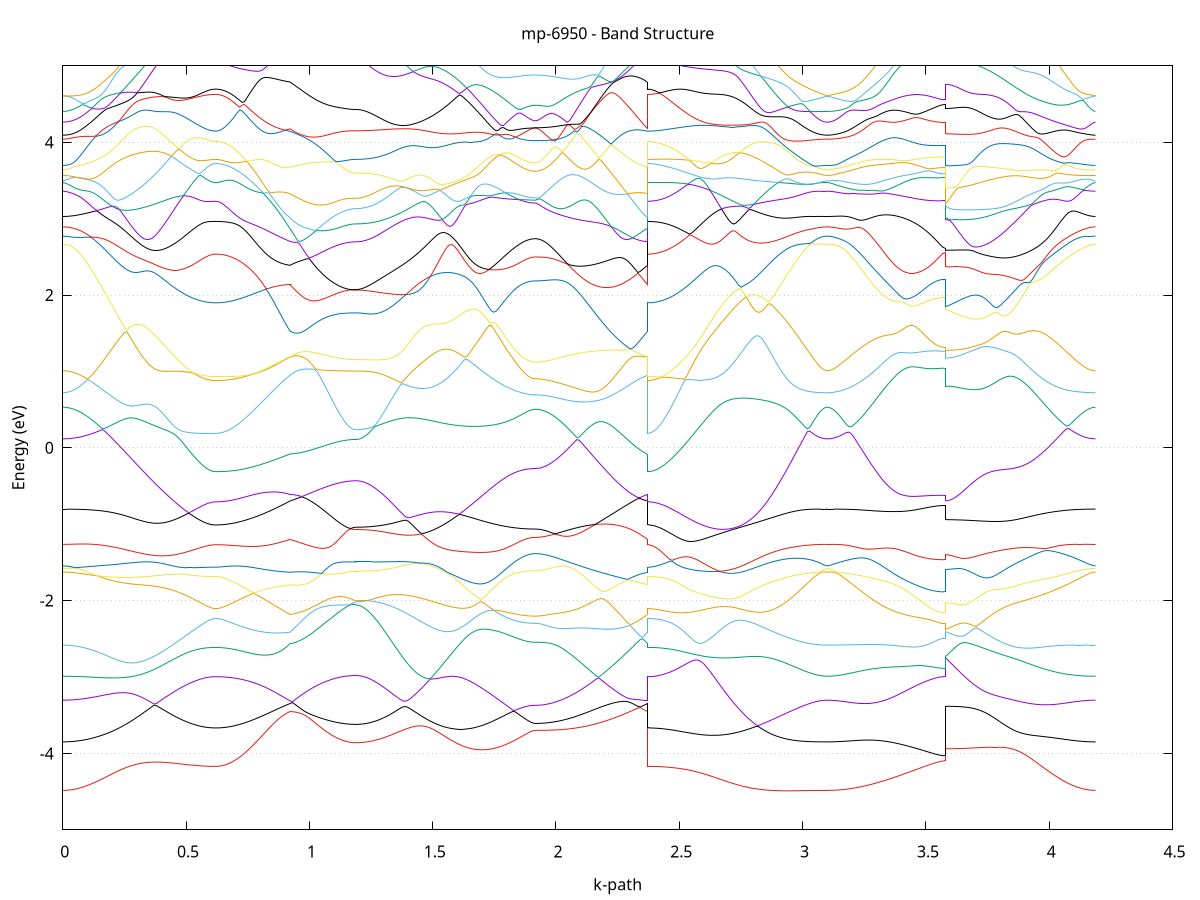 set title 'mp-6950 - Band Structure'
set xlabel 'k-path'
set ylabel 'Energy (eV)'
set grid y
set yrange [-5:5]
set terminal png size 800,600
set output 'mp-6950_bands_gnuplot.png'
plot '-' using 1:2 with lines notitle, '-' using 1:2 with lines notitle, '-' using 1:2 with lines notitle, '-' using 1:2 with lines notitle, '-' using 1:2 with lines notitle, '-' using 1:2 with lines notitle, '-' using 1:2 with lines notitle, '-' using 1:2 with lines notitle, '-' using 1:2 with lines notitle, '-' using 1:2 with lines notitle, '-' using 1:2 with lines notitle, '-' using 1:2 with lines notitle, '-' using 1:2 with lines notitle, '-' using 1:2 with lines notitle, '-' using 1:2 with lines notitle, '-' using 1:2 with lines notitle, '-' using 1:2 with lines notitle, '-' using 1:2 with lines notitle, '-' using 1:2 with lines notitle, '-' using 1:2 with lines notitle, '-' using 1:2 with lines notitle, '-' using 1:2 with lines notitle, '-' using 1:2 with lines notitle, '-' using 1:2 with lines notitle, '-' using 1:2 with lines notitle, '-' using 1:2 with lines notitle, '-' using 1:2 with lines notitle, '-' using 1:2 with lines notitle, '-' using 1:2 with lines notitle, '-' using 1:2 with lines notitle, '-' using 1:2 with lines notitle, '-' using 1:2 with lines notitle, '-' using 1:2 with lines notitle, '-' using 1:2 with lines notitle, '-' using 1:2 with lines notitle, '-' using 1:2 with lines notitle, '-' using 1:2 with lines notitle, '-' using 1:2 with lines notitle, '-' using 1:2 with lines notitle, '-' using 1:2 with lines notitle, '-' using 1:2 with lines notitle, '-' using 1:2 with lines notitle, '-' using 1:2 with lines notitle, '-' using 1:2 with lines notitle, '-' using 1:2 with lines notitle, '-' using 1:2 with lines notitle, '-' using 1:2 with lines notitle, '-' using 1:2 with lines notitle, '-' using 1:2 with lines notitle, '-' using 1:2 with lines notitle, '-' using 1:2 with lines notitle, '-' using 1:2 with lines notitle, '-' using 1:2 with lines notitle, '-' using 1:2 with lines notitle, '-' using 1:2 with lines notitle, '-' using 1:2 with lines notitle, '-' using 1:2 with lines notitle, '-' using 1:2 with lines notitle, '-' using 1:2 with lines notitle, '-' using 1:2 with lines notitle, '-' using 1:2 with lines notitle, '-' using 1:2 with lines notitle, '-' using 1:2 with lines notitle, '-' using 1:2 with lines notitle
0.000000 -28.011610
0.010000 -28.011610
0.019999 -28.011610
0.029999 -28.011610
0.039998 -28.011610
0.049998 -28.011610
0.059997 -28.011610
0.069997 -28.011510
0.079996 -28.011510
0.089996 -28.011510
0.099995 -28.011410
0.109995 -28.011410
0.119995 -28.011310
0.129994 -28.011310
0.139994 -28.011210
0.149993 -28.011210
0.159993 -28.011110
0.169992 -28.011010
0.179992 -28.011010
0.189991 -28.010910
0.199991 -28.010810
0.209990 -28.010710
0.219990 -28.010710
0.229989 -28.010610
0.239989 -28.010510
0.249989 -28.010410
0.259988 -28.010310
0.269988 -28.010210
0.279987 -28.010110
0.289987 -28.010010
0.299986 -28.009910
0.309986 -28.009810
0.319985 -28.009710
0.329985 -28.009610
0.339984 -28.009410
0.349984 -28.009310
0.359984 -28.009210
0.369983 -28.009110
0.379983 -28.009010
0.389982 -28.008910
0.399982 -28.008810
0.409981 -28.008710
0.419981 -28.008510
0.429980 -28.008410
0.439980 -28.008310
0.449979 -28.008210
0.459979 -28.008110
0.469979 -28.008010
0.479978 -28.007910
0.489978 -28.007810
0.499977 -28.007710
0.509977 -28.007610
0.519976 -28.007510
0.529976 -28.007510
0.539975 -28.007410
0.549975 -28.007310
0.559974 -28.007310
0.569974 -28.007210
0.579973 -28.007210
0.589973 -28.007210
0.599973 -28.007110
0.609972 -28.007110
0.619972 -28.007110
0.619972 -28.007110
0.629694 -28.007110
0.639417 -28.007110
0.649139 -28.007110
0.658862 -28.007110
0.668584 -28.007110
0.678306 -28.007110
0.688029 -28.007110
0.697751 -28.007110
0.707474 -28.007110
0.717196 -28.007110
0.726919 -28.007210
0.736641 -28.007210
0.746364 -28.007210
0.756086 -28.007210
0.765809 -28.007210
0.775531 -28.007210
0.785254 -28.007210
0.794976 -28.007210
0.804699 -28.007310
0.814421 -28.007310
0.824144 -28.007310
0.833866 -28.007310
0.843589 -28.007410
0.853311 -28.007410
0.863034 -28.007410
0.872756 -28.007410
0.882478 -28.007510
0.892201 -28.007510
0.901923 -28.007610
0.911646 -28.007610
0.921368 -28.007610
0.921368 -28.007610
0.931264 -28.007810
0.941160 -28.007910
0.951056 -28.008010
0.960951 -28.008110
0.970847 -28.008210
0.980743 -28.008310
0.990639 -28.008410
1.000534 -28.008510
1.010430 -28.008610
1.020326 -28.008710
1.030222 -28.008810
1.040117 -28.008810
1.050013 -28.008910
1.059909 -28.009010
1.069805 -28.009110
1.079700 -28.009110
1.089596 -28.009210
1.099492 -28.009210
1.109388 -28.009310
1.119283 -28.009310
1.129179 -28.009410
1.139075 -28.009410
1.148971 -28.009410
1.158866 -28.009410
1.168762 -28.009510
1.178658 -28.009510
1.188554 -28.009510
1.188554 -28.009510
1.198235 -28.009510
1.207917 -28.009510
1.217599 -28.009510
1.227280 -28.009410
1.236962 -28.009410
1.246644 -28.009410
1.256325 -28.009410
1.266007 -28.009410
1.275689 -28.009310
1.285370 -28.009310
1.295052 -28.009310
1.304734 -28.009210
1.314415 -28.009210
1.324097 -28.009110
1.333779 -28.009110
1.343460 -28.009010
1.353142 -28.009010
1.362824 -28.008910
1.372506 -28.008810
1.382187 -28.008810
1.391869 -28.008710
1.401551 -28.008710
1.411232 -28.008610
1.420914 -28.008510
1.430596 -28.008410
1.440277 -28.008410
1.449959 -28.008310
1.459641 -28.008210
1.459641 -28.008210
1.469575 -28.008110
1.479510 -28.008010
1.489445 -28.008010
1.499379 -28.007910
1.509314 -28.007810
1.519249 -28.007710
1.529183 -28.007610
1.539118 -28.007510
1.549053 -28.007410
1.558988 -28.007310
1.568922 -28.007310
1.578857 -28.007210
1.588792 -28.007110
1.598726 -28.007010
1.608661 -28.006910
1.618596 -28.006810
1.628530 -28.006710
1.638465 -28.006710
1.648400 -28.006610
1.658334 -28.006510
1.668269 -28.006410
1.678204 -28.006310
1.688138 -28.006310
1.698073 -28.006210
1.708008 -28.006110
1.717942 -28.006110
1.727877 -28.006010
1.737812 -28.005910
1.747746 -28.005910
1.757681 -28.005810
1.767616 -28.005710
1.777551 -28.005710
1.787485 -28.005710
1.797420 -28.005610
1.807355 -28.005610
1.817289 -28.005510
1.827224 -28.005510
1.837159 -28.005510
1.847093 -28.005410
1.857028 -28.005410
1.866963 -28.005410
1.876897 -28.005410
1.886832 -28.005410
1.896767 -28.005310
1.906701 -28.005310
1.916636 -28.005310
1.916636 -28.005310
1.926521 -28.005310
1.936405 -28.005310
1.946290 -28.005310
1.956174 -28.005410
1.966059 -28.005410
1.975944 -28.005410
1.985828 -28.005410
1.995713 -28.005410
2.005597 -28.005510
2.015482 -28.005510
2.025367 -28.005510
2.035251 -28.005610
2.045136 -28.005610
2.055020 -28.005610
2.064905 -28.005710
2.074790 -28.005710
2.084674 -28.005810
2.094559 -28.005810
2.104443 -28.005910
2.114328 -28.005910
2.124213 -28.006010
2.134097 -28.006010
2.143982 -28.006110
2.153867 -28.006110
2.163751 -28.006210
2.173636 -28.006210
2.183520 -28.006310
2.193405 -28.006410
2.203290 -28.006410
2.213174 -28.006510
2.223059 -28.006610
2.232943 -28.006610
2.242828 -28.006710
2.252713 -28.006810
2.262597 -28.006810
2.272482 -28.006910
2.282366 -28.007010
2.292251 -28.007010
2.302136 -28.007110
2.312020 -28.007210
2.321905 -28.007310
2.331789 -28.007310
2.341674 -28.007410
2.351559 -28.007510
2.361443 -28.007610
2.371328 -28.007610
2.371328 -28.007110
2.380426 -28.007110
2.389525 -28.007110
2.398623 -28.007110
2.407722 -28.007110
2.416821 -28.007210
2.425919 -28.007210
2.435018 -28.007210
2.444116 -28.007210
2.453215 -28.007310
2.462314 -28.007310
2.471412 -28.007310
2.471412 -28.007310
2.481380 -28.007410
2.491349 -28.007410
2.501317 -28.007510
2.511285 -28.007510
2.521253 -28.007610
2.531221 -28.007610
2.541190 -28.007710
2.551158 -28.007810
2.561126 -28.007810
2.571094 -28.007910
2.581063 -28.008010
2.591031 -28.008110
2.600999 -28.008110
2.610967 -28.008210
2.620935 -28.008310
2.630904 -28.008410
2.640872 -28.008510
2.650840 -28.008610
2.660808 -28.008710
2.670777 -28.008810
2.680745 -28.008910
2.690713 -28.009010
2.700681 -28.009110
2.710650 -28.009110
2.720618 -28.009210
2.730586 -28.009310
2.740554 -28.009410
2.750522 -28.009510
2.760491 -28.009610
2.770459 -28.009710
2.780427 -28.009810
2.790395 -28.009910
2.800364 -28.010010
2.810332 -28.010110
2.820300 -28.010210
2.830268 -28.010310
2.840236 -28.010410
2.850205 -28.010510
2.860173 -28.010510
2.870141 -28.010610
2.880109 -28.010710
2.890078 -28.010810
2.900046 -28.010910
2.910014 -28.010910
2.919982 -28.011010
2.929950 -28.011110
2.939919 -28.011110
2.949887 -28.011210
2.959855 -28.011310
2.969823 -28.011310
2.979792 -28.011410
2.989760 -28.011410
2.999728 -28.011410
3.009696 -28.011510
3.019665 -28.011510
3.029633 -28.011510
3.039601 -28.011610
3.049569 -28.011610
3.059537 -28.011610
3.069506 -28.011610
3.079474 -28.011610
3.089442 -28.011610
3.099410 -28.011610
3.099410 -28.011610
3.109372 -28.011610
3.119333 -28.011610
3.129294 -28.011610
3.139255 -28.011610
3.149216 -28.011610
3.159178 -28.011610
3.169139 -28.011510
3.179100 -28.011510
3.189061 -28.011510
3.199023 -28.011410
3.208984 -28.011410
3.218945 -28.011410
3.228906 -28.011310
3.238868 -28.011310
3.248829 -28.011210
3.258790 -28.011110
3.268751 -28.011110
3.278713 -28.011010
3.288674 -28.010910
3.298635 -28.010910
3.308596 -28.010810
3.318558 -28.010710
3.328519 -28.010710
3.338480 -28.010610
3.348441 -28.010510
3.358402 -28.010410
3.368364 -28.010410
3.378325 -28.010310
3.388286 -28.010210
3.398247 -28.010110
3.408209 -28.010110
3.418170 -28.010010
3.428131 -28.009910
3.438092 -28.009910
3.448054 -28.009810
3.458015 -28.009710
3.467976 -28.009710
3.477937 -28.009610
3.487899 -28.009610
3.497860 -28.009510
3.507821 -28.009510
3.517782 -28.009410
3.527743 -28.009410
3.537705 -28.009410
3.547666 -28.009410
3.557627 -28.009310
3.567588 -28.009310
3.577550 -28.009310
3.577550 -28.007510
3.587395 -28.007510
3.597240 -28.007510
3.607085 -28.007510
3.616930 -28.007510
3.626775 -28.007610
3.636619 -28.007610
3.646464 -28.007610
3.656309 -28.007710
3.666154 -28.007810
3.675999 -28.007810
3.685844 -28.007910
3.695689 -28.008010
3.705534 -28.008110
3.715379 -28.008110
3.725224 -28.008210
3.735069 -28.008310
3.744914 -28.008410
3.754759 -28.008510
3.764604 -28.008610
3.774449 -28.008710
3.784294 -28.008810
3.794139 -28.008910
3.803984 -28.009010
3.813829 -28.009110
3.823674 -28.009210
3.833519 -28.009410
3.843364 -28.009510
3.853209 -28.009610
3.863054 -28.009710
3.872899 -28.009810
3.882744 -28.009910
3.892589 -28.010010
3.902434 -28.010110
3.912279 -28.010210
3.922124 -28.010310
3.931969 -28.010410
3.941813 -28.010410
3.951658 -28.010510
3.961503 -28.010610
3.971348 -28.010710
3.981193 -28.010810
3.991038 -28.010910
4.000883 -28.010910
4.010728 -28.011010
4.020573 -28.011110
4.030418 -28.011110
4.040263 -28.011210
4.050108 -28.011210
4.059953 -28.011310
4.069798 -28.011410
4.079643 -28.011410
4.089488 -28.011410
4.099333 -28.011510
4.109178 -28.011510
4.119023 -28.011510
4.128868 -28.011610
4.138713 -28.011610
4.148558 -28.011610
4.158403 -28.011610
4.168248 -28.011610
4.178093 -28.011610
4.187938 -28.011610
e
0.000000 -27.996110
0.010000 -27.996110
0.019999 -27.996110
0.029999 -27.996110
0.039998 -27.996210
0.049998 -27.996210
0.059997 -27.996210
0.069997 -27.996210
0.079996 -27.996310
0.089996 -27.996310
0.099995 -27.996310
0.109995 -27.996410
0.119995 -27.996410
0.129994 -27.996510
0.139994 -27.996510
0.149993 -27.996610
0.159993 -27.996610
0.169992 -27.996710
0.179992 -27.996810
0.189991 -27.996810
0.199991 -27.996910
0.209990 -27.997010
0.219990 -27.997110
0.229989 -27.997210
0.239989 -27.997310
0.249989 -27.997310
0.259988 -27.997410
0.269988 -27.997510
0.279987 -27.997610
0.289987 -27.997710
0.299986 -27.997810
0.309986 -27.997910
0.319985 -27.998010
0.329985 -27.998110
0.339984 -27.998310
0.349984 -27.998410
0.359984 -27.998510
0.369983 -27.998610
0.379983 -27.998710
0.389982 -27.998810
0.399982 -27.998910
0.409981 -27.999010
0.419981 -27.999110
0.429980 -27.999210
0.439980 -27.999310
0.449979 -27.999510
0.459979 -27.999610
0.469979 -27.999710
0.479978 -27.999810
0.489978 -27.999810
0.499977 -27.999910
0.509977 -28.000010
0.519976 -28.000110
0.529976 -28.000210
0.539975 -28.000210
0.549975 -28.000310
0.559974 -28.000410
0.569974 -28.000410
0.579973 -28.000510
0.589973 -28.000510
0.599973 -28.000510
0.609972 -28.000510
0.619972 -28.000510
0.619972 -28.000510
0.629694 -28.000510
0.639417 -28.000510
0.649139 -28.000510
0.658862 -28.000510
0.668584 -28.000510
0.678306 -28.000510
0.688029 -28.000510
0.697751 -28.000510
0.707474 -28.000510
0.717196 -28.000510
0.726919 -28.000510
0.736641 -28.000410
0.746364 -28.000410
0.756086 -28.000410
0.765809 -28.000410
0.775531 -28.000410
0.785254 -28.000410
0.794976 -28.000310
0.804699 -28.000310
0.814421 -28.000310
0.824144 -28.000310
0.833866 -28.000210
0.843589 -28.000210
0.853311 -28.000210
0.863034 -28.000110
0.872756 -28.000110
0.882478 -28.000010
0.892201 -28.000010
0.901923 -27.999910
0.911646 -27.999910
0.921368 -27.999810
0.921368 -27.999810
0.931264 -27.999710
0.941160 -27.999610
0.951056 -27.999510
0.960951 -27.999410
0.970847 -27.999310
0.980743 -27.999210
0.990639 -27.999110
1.000534 -27.999010
1.010430 -27.998910
1.020326 -27.998810
1.030222 -27.998710
1.040117 -27.998610
1.050013 -27.998510
1.059909 -27.998410
1.069805 -27.998410
1.079700 -27.998310
1.089596 -27.998210
1.099492 -27.998210
1.109388 -27.998110
1.119283 -27.998110
1.129179 -27.998010
1.139075 -27.998010
1.148971 -27.998010
1.158866 -27.998010
1.168762 -27.997910
1.178658 -27.997910
1.188554 -27.997910
1.188554 -27.997910
1.198235 -27.997910
1.207917 -27.997910
1.217599 -27.997910
1.227280 -27.998010
1.236962 -27.998010
1.246644 -27.998010
1.256325 -27.998010
1.266007 -27.998010
1.275689 -27.998110
1.285370 -27.998110
1.295052 -27.998210
1.304734 -27.998210
1.314415 -27.998210
1.324097 -27.998310
1.333779 -27.998310
1.343460 -27.998410
1.353142 -27.998410
1.362824 -27.998510
1.372506 -27.998610
1.382187 -27.998610
1.391869 -27.998710
1.401551 -27.998810
1.411232 -27.998810
1.420914 -27.998910
1.430596 -27.999010
1.440277 -27.999110
1.449959 -27.999110
1.459641 -27.999210
1.459641 -27.999210
1.469575 -27.999310
1.479510 -27.999410
1.489445 -27.999510
1.499379 -27.999610
1.509314 -27.999710
1.519249 -27.999810
1.529183 -27.999810
1.539118 -27.999910
1.549053 -28.000010
1.558988 -28.000110
1.568922 -28.000210
1.578857 -28.000310
1.588792 -28.000410
1.598726 -28.000510
1.608661 -28.000610
1.618596 -28.000710
1.628530 -28.000710
1.638465 -28.000810
1.648400 -28.000910
1.658334 -28.001010
1.668269 -28.001110
1.678204 -28.001210
1.688138 -28.001210
1.698073 -28.001310
1.708008 -28.001410
1.717942 -28.001510
1.727877 -28.001510
1.737812 -28.001610
1.747746 -28.001710
1.757681 -28.001710
1.767616 -28.001810
1.777551 -28.001810
1.787485 -28.001910
1.797420 -28.001910
1.807355 -28.002010
1.817289 -28.002010
1.827224 -28.002010
1.837159 -28.002110
1.847093 -28.002110
1.857028 -28.002110
1.866963 -28.002110
1.876897 -28.002210
1.886832 -28.002210
1.896767 -28.002210
1.906701 -28.002210
1.916636 -28.002210
1.916636 -28.002210
1.926521 -28.002210
1.936405 -28.002210
1.946290 -28.002210
1.956174 -28.002210
1.966059 -28.002210
1.975944 -28.002110
1.985828 -28.002110
1.995713 -28.002110
2.005597 -28.002110
2.015482 -28.002010
2.025367 -28.002010
2.035251 -28.002010
2.045136 -28.001910
2.055020 -28.001910
2.064905 -28.001810
2.074790 -28.001810
2.084674 -28.001710
2.094559 -28.001710
2.104443 -28.001710
2.114328 -28.001610
2.124213 -28.001510
2.134097 -28.001510
2.143982 -28.001410
2.153867 -28.001410
2.163751 -28.001310
2.173636 -28.001310
2.183520 -28.001210
2.193405 -28.001110
2.203290 -28.001110
2.213174 -28.001010
2.223059 -28.000910
2.232943 -28.000910
2.242828 -28.000810
2.252713 -28.000710
2.262597 -28.000710
2.272482 -28.000610
2.282366 -28.000510
2.292251 -28.000410
2.302136 -28.000410
2.312020 -28.000310
2.321905 -28.000210
2.331789 -28.000110
2.341674 -28.000110
2.351559 -28.000010
2.361443 -27.999910
2.371328 -27.999810
2.371328 -28.000510
2.380426 -28.000510
2.389525 -28.000510
2.398623 -28.000510
2.407722 -28.000510
2.416821 -28.000510
2.425919 -28.000510
2.435018 -28.000410
2.444116 -28.000410
2.453215 -28.000410
2.462314 -28.000410
2.471412 -28.000310
2.471412 -28.000310
2.481380 -28.000310
2.491349 -28.000210
2.501317 -28.000210
2.511285 -28.000110
2.521253 -28.000110
2.531221 -28.000010
2.541190 -28.000010
2.551158 -27.999910
2.561126 -27.999810
2.571094 -27.999810
2.581063 -27.999710
2.591031 -27.999610
2.600999 -27.999510
2.610967 -27.999410
2.620935 -27.999410
2.630904 -27.999310
2.640872 -27.999210
2.650840 -27.999110
2.660808 -27.999010
2.670777 -27.998910
2.680745 -27.998810
2.690713 -27.998710
2.700681 -27.998710
2.710650 -27.998610
2.720618 -27.998510
2.730586 -27.998410
2.740554 -27.998310
2.750522 -27.998210
2.760491 -27.998110
2.770459 -27.998010
2.780427 -27.997910
2.790395 -27.997810
2.800364 -27.997710
2.810332 -27.997610
2.820300 -27.997510
2.830268 -27.997410
2.840236 -27.997410
2.850205 -27.997310
2.860173 -27.997210
2.870141 -27.997110
2.880109 -27.997010
2.890078 -27.997010
2.900046 -27.996910
2.910014 -27.996810
2.919982 -27.996810
2.929950 -27.996710
2.939919 -27.996610
2.949887 -27.996610
2.959855 -27.996510
2.969823 -27.996510
2.979792 -27.996410
2.989760 -27.996410
2.999728 -27.996310
3.009696 -27.996310
3.019665 -27.996310
3.029633 -27.996210
3.039601 -27.996210
3.049569 -27.996210
3.059537 -27.996210
3.069506 -27.996110
3.079474 -27.996110
3.089442 -27.996110
3.099410 -27.996110
3.099410 -27.996110
3.109372 -27.996110
3.119333 -27.996110
3.129294 -27.996110
3.139255 -27.996210
3.149216 -27.996210
3.159178 -27.996210
3.169139 -27.996210
3.179100 -27.996310
3.189061 -27.996310
3.199023 -27.996310
3.208984 -27.996410
3.218945 -27.996410
3.228906 -27.996510
3.238868 -27.996510
3.248829 -27.996610
3.258790 -27.996610
3.268751 -27.996710
3.278713 -27.996710
3.288674 -27.996810
3.298635 -27.996910
3.308596 -27.996910
3.318558 -27.997010
3.328519 -27.997110
3.338480 -27.997210
3.348441 -27.997210
3.358402 -27.997310
3.368364 -27.997410
3.378325 -27.997410
3.388286 -27.997510
3.398247 -27.997610
3.408209 -27.997710
3.418170 -27.997710
3.428131 -27.997810
3.438092 -27.997910
3.448054 -27.997910
3.458015 -27.998010
3.467976 -27.998010
3.477937 -27.998110
3.487899 -27.998110
3.497860 -27.998210
3.507821 -27.998210
3.517782 -27.998310
3.527743 -27.998310
3.537705 -27.998310
3.547666 -27.998310
3.557627 -27.998410
3.567588 -27.998410
3.577550 -27.998410
3.577550 -28.000010
3.587395 -28.000010
3.597240 -28.000010
3.607085 -28.000010
3.616930 -27.999910
3.626775 -27.999910
3.636619 -27.999910
3.646464 -27.999810
3.656309 -27.999810
3.666154 -27.999710
3.675999 -27.999710
3.685844 -27.999610
3.695689 -27.999510
3.705534 -27.999410
3.715379 -27.999410
3.725224 -27.999310
3.735069 -27.999210
3.744914 -27.999110
3.754759 -27.999010
3.764604 -27.998910
3.774449 -27.998810
3.784294 -27.998710
3.794139 -27.998610
3.803984 -27.998510
3.813829 -27.998410
3.823674 -27.998310
3.833519 -27.998210
3.843364 -27.998110
3.853209 -27.998010
3.863054 -27.997910
3.872899 -27.997810
3.882744 -27.997710
3.892589 -27.997710
3.902434 -27.997610
3.912279 -27.997510
3.922124 -27.997410
3.931969 -27.997310
3.941813 -27.997210
3.951658 -27.997110
3.961503 -27.997110
3.971348 -27.997010
3.981193 -27.996910
3.991038 -27.996810
4.000883 -27.996810
4.010728 -27.996710
4.020573 -27.996610
4.030418 -27.996610
4.040263 -27.996510
4.050108 -27.996510
4.059953 -27.996410
4.069798 -27.996410
4.079643 -27.996310
4.089488 -27.996310
4.099333 -27.996310
4.109178 -27.996210
4.119023 -27.996210
4.128868 -27.996210
4.138713 -27.996210
4.148558 -27.996110
4.158403 -27.996110
4.168248 -27.996110
4.178093 -27.996110
4.187938 -27.996110
e
0.000000 -13.419710
0.010000 -13.419710
0.019999 -13.419610
0.029999 -13.419510
0.039998 -13.419310
0.049998 -13.419110
0.059997 -13.418910
0.069997 -13.418610
0.079996 -13.418210
0.089996 -13.417910
0.099995 -13.417510
0.109995 -13.417110
0.119995 -13.416610
0.129994 -13.416210
0.139994 -13.415710
0.149993 -13.415210
0.159993 -13.414810
0.169992 -13.414410
0.179992 -13.413910
0.189991 -13.413510
0.199991 -13.413210
0.209990 -13.412910
0.219990 -13.412710
0.229989 -13.412510
0.239989 -13.412610
0.249989 -13.413110
0.259988 -13.414410
0.269988 -13.416310
0.279987 -13.418510
0.289987 -13.420810
0.299986 -13.423210
0.309986 -13.425710
0.319985 -13.428210
0.329985 -13.430710
0.339984 -13.433210
0.349984 -13.435710
0.359984 -13.438210
0.369983 -13.440710
0.379983 -13.443110
0.389982 -13.445510
0.399982 -13.447910
0.409981 -13.450110
0.419981 -13.452410
0.429980 -13.454510
0.439980 -13.456610
0.449979 -13.458510
0.459979 -13.460410
0.469979 -13.462210
0.479978 -13.463910
0.489978 -13.465510
0.499977 -13.467010
0.509977 -13.468410
0.519976 -13.469710
0.529976 -13.470810
0.539975 -13.471910
0.549975 -13.472810
0.559974 -13.473610
0.569974 -13.474310
0.579973 -13.474910
0.589973 -13.475310
0.599973 -13.475610
0.609972 -13.475810
0.619972 -13.475910
0.619972 -13.475910
0.629694 -13.475910
0.639417 -13.476110
0.649139 -13.476410
0.658862 -13.476910
0.668584 -13.477510
0.678306 -13.478210
0.688029 -13.479010
0.697751 -13.480010
0.707474 -13.481110
0.717196 -13.482410
0.726919 -13.483710
0.736641 -13.485210
0.746364 -13.486810
0.756086 -13.488510
0.765809 -13.490310
0.775531 -13.492110
0.785254 -13.494110
0.794976 -13.496110
0.804699 -13.498210
0.814421 -13.500310
0.824144 -13.502410
0.833866 -13.504510
0.843589 -13.506610
0.853311 -13.508810
0.863034 -13.510910
0.872756 -13.512910
0.882478 -13.515010
0.892201 -13.516910
0.901923 -13.518910
0.911646 -13.520710
0.921368 -13.522510
0.921368 -13.522510
0.931264 -13.525010
0.941160 -13.527410
0.951056 -13.529810
0.960951 -13.532210
0.970847 -13.534410
0.980743 -13.536610
0.990639 -13.538710
1.000534 -13.540710
1.010430 -13.542710
1.020326 -13.544510
1.030222 -13.546310
1.040117 -13.547910
1.050013 -13.549510
1.059909 -13.551010
1.069805 -13.552410
1.079700 -13.553610
1.089596 -13.554810
1.099492 -13.555910
1.109388 -13.556810
1.119283 -13.557710
1.129179 -13.558410
1.139075 -13.559010
1.148971 -13.559510
1.158866 -13.559910
1.168762 -13.560210
1.178658 -13.560410
1.188554 -13.560510
1.188554 -13.560510
1.198235 -13.560410
1.207917 -13.560210
1.217599 -13.559910
1.227280 -13.559510
1.236962 -13.559010
1.246644 -13.558410
1.256325 -13.557610
1.266007 -13.556810
1.275689 -13.555810
1.285370 -13.554710
1.295052 -13.553510
1.304734 -13.552210
1.314415 -13.550810
1.324097 -13.549410
1.333779 -13.547810
1.343460 -13.546110
1.353142 -13.544310
1.362824 -13.542410
1.372506 -13.540510
1.382187 -13.538510
1.391869 -13.536310
1.401551 -13.534210
1.411232 -13.531910
1.420914 -13.529610
1.430596 -13.527210
1.440277 -13.524810
1.449959 -13.522310
1.459641 -13.519710
1.459641 -13.519710
1.469575 -13.517010
1.479510 -13.514310
1.489445 -13.511610
1.499379 -13.508810
1.509314 -13.506010
1.519249 -13.503210
1.529183 -13.500310
1.539118 -13.497410
1.549053 -13.494510
1.558988 -13.491710
1.568922 -13.488810
1.578857 -13.485910
1.588792 -13.483010
1.598726 -13.480210
1.608661 -13.477410
1.618596 -13.474610
1.628530 -13.471810
1.638465 -13.472110
1.648400 -13.472310
1.658334 -13.472510
1.668269 -13.472610
1.678204 -13.472610
1.688138 -13.472610
1.698073 -13.472510
1.708008 -13.472410
1.717942 -13.472310
1.727877 -13.472110
1.737812 -13.471810
1.747746 -13.471510
1.757681 -13.471210
1.767616 -13.470910
1.777551 -13.470510
1.787485 -13.470110
1.797420 -13.469710
1.807355 -13.469310
1.817289 -13.468910
1.827224 -13.468510
1.837159 -13.468110
1.847093 -13.467710
1.857028 -13.467410
1.866963 -13.467110
1.876897 -13.466810
1.886832 -13.466610
1.896767 -13.466510
1.906701 -13.466410
1.916636 -13.466410
1.916636 -13.466410
1.926521 -13.466510
1.936405 -13.466710
1.946290 -13.467110
1.956174 -13.467710
1.966059 -13.468410
1.975944 -13.469310
1.985828 -13.470210
1.995713 -13.471310
2.005597 -13.472310
2.015482 -13.473510
2.025367 -13.474710
2.035251 -13.475910
2.045136 -13.477210
2.055020 -13.478510
2.064905 -13.479810
2.074790 -13.481010
2.084674 -13.482310
2.094559 -13.483610
2.104443 -13.484910
2.114328 -13.486210
2.124213 -13.487510
2.134097 -13.488810
2.143982 -13.490110
2.153867 -13.491510
2.163751 -13.492810
2.173636 -13.494210
2.183520 -13.495610
2.193405 -13.497010
2.203290 -13.498410
2.213174 -13.499810
2.223059 -13.501310
2.232943 -13.502810
2.242828 -13.504310
2.252713 -13.505910
2.262597 -13.507410
2.272482 -13.508910
2.282366 -13.510510
2.292251 -13.512010
2.302136 -13.513510
2.312020 -13.514910
2.321905 -13.516310
2.331789 -13.517710
2.341674 -13.519010
2.351559 -13.520210
2.361443 -13.521410
2.371328 -13.522510
2.371328 -13.475910
2.380426 -13.475910
2.389525 -13.476110
2.398623 -13.476310
2.407722 -13.476610
2.416821 -13.476910
2.425919 -13.477310
2.435018 -13.477710
2.444116 -13.478110
2.453215 -13.478410
2.462314 -13.478810
2.471412 -13.479010
2.471412 -13.479010
2.481380 -13.479310
2.491349 -13.479510
2.501317 -13.479610
2.511285 -13.479610
2.521253 -13.479610
2.531221 -13.479410
2.541190 -13.479210
2.551158 -13.478810
2.561126 -13.478410
2.571094 -13.477910
2.581063 -13.477310
2.591031 -13.476610
2.600999 -13.475810
2.610967 -13.475010
2.620935 -13.474010
2.630904 -13.473010
2.640872 -13.471810
2.650840 -13.470610
2.660808 -13.469310
2.670777 -13.468010
2.680745 -13.466610
2.690713 -13.465110
2.700681 -13.463610
2.710650 -13.462010
2.720618 -13.460310
2.730586 -13.458610
2.740554 -13.456910
2.750522 -13.455210
2.760491 -13.453410
2.770459 -13.451610
2.780427 -13.449810
2.790395 -13.448010
2.800364 -13.446210
2.810332 -13.444510
2.820300 -13.442710
2.830268 -13.441010
2.840236 -13.439310
2.850205 -13.437610
2.860173 -13.436010
2.870141 -13.434510
2.880109 -13.433010
2.890078 -13.431610
2.900046 -13.430310
2.910014 -13.429110
2.919982 -13.427910
2.929950 -13.426810
2.939919 -13.425910
2.949887 -13.425010
2.959855 -13.424210
2.969823 -13.423410
2.979792 -13.422810
2.989760 -13.422210
2.999728 -13.421810
3.009696 -13.421310
3.019665 -13.421010
3.029633 -13.420710
3.039601 -13.420410
3.049569 -13.420210
3.059537 -13.420010
3.069506 -13.419910
3.079474 -13.419810
3.089442 -13.419710
3.099410 -13.419710
3.099410 -13.419710
3.109372 -13.419710
3.119333 -13.419710
3.129294 -13.419710
3.139255 -13.419710
3.149216 -13.419710
3.159178 -13.419710
3.169139 -13.419710
3.179100 -13.419710
3.189061 -13.419810
3.199023 -13.419810
3.208984 -13.419810
3.218945 -13.419810
3.228906 -13.419910
3.238868 -13.419910
3.248829 -13.420010
3.258790 -13.420010
3.268751 -13.420110
3.278713 -13.420210
3.288674 -13.420410
3.298635 -13.420610
3.308596 -13.420810
3.318558 -13.421110
3.328519 -13.421410
3.338480 -13.421810
3.348441 -13.422310
3.358402 -13.422910
3.368364 -13.423510
3.378325 -13.424310
3.388286 -13.425110
3.398247 -13.426110
3.408209 -13.427010
3.418170 -13.428110
3.428131 -13.429110
3.438092 -13.430210
3.448054 -13.431210
3.458015 -13.432310
3.467976 -13.433310
3.477937 -13.434210
3.487899 -13.435110
3.497860 -13.436010
3.507821 -13.436710
3.517782 -13.437410
3.527743 -13.438010
3.537705 -13.438410
3.547666 -13.438810
3.557627 -13.439110
3.567588 -13.439310
3.577550 -13.439310
3.577550 -13.495410
3.587395 -13.495310
3.597240 -13.495110
3.607085 -13.494710
3.616930 -13.494310
3.626775 -13.493710
3.636619 -13.492910
3.646464 -13.492110
3.656309 -13.491010
3.666154 -13.489910
3.675999 -13.488710
3.685844 -13.487310
3.695689 -13.485810
3.705534 -13.484210
3.715379 -13.482410
3.725224 -13.480610
3.735069 -13.478710
3.744914 -13.476610
3.754759 -13.474510
3.764604 -13.472210
3.774449 -13.469910
3.784294 -13.467510
3.794139 -13.465010
3.803984 -13.462510
3.813829 -13.459910
3.823674 -13.457310
3.833519 -13.454610
3.843364 -13.452010
3.853209 -13.449410
3.863054 -13.446910
3.872899 -13.444610
3.882744 -13.442610
3.892589 -13.440910
3.902434 -13.439410
3.912279 -13.438110
3.922124 -13.436810
3.931969 -13.435610
3.941813 -13.434510
3.951658 -13.433410
3.961503 -13.432310
3.971348 -13.431310
3.981193 -13.430310
3.991038 -13.429310
4.000883 -13.428410
4.010728 -13.427510
4.020573 -13.426710
4.030418 -13.425910
4.040263 -13.425210
4.050108 -13.424510
4.059953 -13.423810
4.069798 -13.423210
4.079643 -13.422610
4.089488 -13.422110
4.099333 -13.421710
4.109178 -13.421310
4.119023 -13.420910
4.128868 -13.420610
4.138713 -13.420310
4.148558 -13.420110
4.158403 -13.419910
4.168248 -13.419810
4.178093 -13.419810
4.187938 -13.419710
e
0.000000 -13.397810
0.010000 -13.397810
0.019999 -13.397810
0.029999 -13.397910
0.039998 -13.398010
0.049998 -13.398110
0.059997 -13.398210
0.069997 -13.398310
0.079996 -13.398510
0.089996 -13.398610
0.099995 -13.398810
0.109995 -13.399010
0.119995 -13.399310
0.129994 -13.399510
0.139994 -13.399810
0.149993 -13.400110
0.159993 -13.400510
0.169992 -13.400910
0.179992 -13.401510
0.189991 -13.402210
0.199991 -13.403110
0.209990 -13.404210
0.219990 -13.405510
0.229989 -13.407010
0.239989 -13.408510
0.249989 -13.409810
0.259988 -13.410510
0.269988 -13.410710
0.279987 -13.411810
0.289987 -13.413910
0.299986 -13.415910
0.309986 -13.417910
0.319985 -13.419910
0.329985 -13.421910
0.339984 -13.423910
0.349984 -13.425810
0.359984 -13.427710
0.369983 -13.429510
0.379983 -13.431310
0.389982 -13.433110
0.399982 -13.434810
0.409981 -13.436410
0.419981 -13.438010
0.429980 -13.439610
0.439980 -13.441010
0.449979 -13.442510
0.459979 -13.443810
0.469979 -13.445110
0.479978 -13.446310
0.489978 -13.447410
0.499977 -13.448510
0.509977 -13.449510
0.519976 -13.450410
0.529976 -13.451210
0.539975 -13.451910
0.549975 -13.452610
0.559974 -13.453110
0.569974 -13.453610
0.579973 -13.454010
0.589973 -13.454310
0.599973 -13.454510
0.609972 -13.454710
0.619972 -13.454710
0.619972 -13.454710
0.629694 -13.454710
0.639417 -13.454510
0.649139 -13.454310
0.658862 -13.454010
0.668584 -13.453610
0.678306 -13.453110
0.688029 -13.452510
0.697751 -13.451810
0.707474 -13.451110
0.717196 -13.450210
0.726919 -13.449310
0.736641 -13.448310
0.746364 -13.447210
0.756086 -13.446110
0.765809 -13.444810
0.775531 -13.443510
0.785254 -13.442110
0.794976 -13.440710
0.804699 -13.439210
0.814421 -13.437610
0.824144 -13.436010
0.833866 -13.435710
0.843589 -13.436610
0.853311 -13.437410
0.863034 -13.438210
0.872756 -13.438910
0.882478 -13.439610
0.892201 -13.440310
0.901923 -13.440910
0.911646 -13.441510
0.921368 -13.442110
0.921368 -13.442110
0.931264 -13.442110
0.941160 -13.442210
0.951056 -13.442210
0.960951 -13.442210
0.970847 -13.442310
0.980743 -13.442310
0.990639 -13.442410
1.000534 -13.442510
1.010430 -13.442610
1.020326 -13.442710
1.030222 -13.442810
1.040117 -13.442910
1.050013 -13.443010
1.059909 -13.443110
1.069805 -13.443210
1.079700 -13.443310
1.089596 -13.443410
1.099492 -13.443510
1.109388 -13.443610
1.119283 -13.443710
1.129179 -13.443810
1.139075 -13.443910
1.148971 -13.443910
1.158866 -13.444010
1.168762 -13.444010
1.178658 -13.444110
1.188554 -13.444110
1.188554 -13.444110
1.198235 -13.444110
1.207917 -13.444210
1.217599 -13.444310
1.227280 -13.444410
1.236962 -13.444710
1.246644 -13.444910
1.256325 -13.445210
1.266007 -13.445610
1.275689 -13.446010
1.285370 -13.446410
1.295052 -13.446910
1.304734 -13.447410
1.314415 -13.448010
1.324097 -13.448610
1.333779 -13.449310
1.343460 -13.450010
1.353142 -13.450710
1.362824 -13.451410
1.372506 -13.452210
1.382187 -13.453010
1.391869 -13.453810
1.401551 -13.454710
1.411232 -13.455610
1.420914 -13.456510
1.430596 -13.457310
1.440277 -13.458210
1.449959 -13.459110
1.459641 -13.460010
1.459641 -13.460010
1.469575 -13.461010
1.479510 -13.461910
1.489445 -13.462810
1.499379 -13.463610
1.509314 -13.464510
1.519249 -13.465310
1.529183 -13.466110
1.539118 -13.466910
1.549053 -13.467610
1.558988 -13.468310
1.568922 -13.469010
1.578857 -13.469610
1.588792 -13.470110
1.598726 -13.470610
1.608661 -13.471110
1.618596 -13.471510
1.628530 -13.471810
1.638465 -13.469110
1.648400 -13.466410
1.658334 -13.463710
1.668269 -13.461210
1.678204 -13.458610
1.688138 -13.456210
1.698073 -13.453710
1.708008 -13.451410
1.717942 -13.449210
1.727877 -13.447010
1.737812 -13.444910
1.747746 -13.442910
1.757681 -13.440910
1.767616 -13.439110
1.777551 -13.437410
1.787485 -13.435810
1.797420 -13.434310
1.807355 -13.432910
1.817289 -13.431610
1.827224 -13.430410
1.837159 -13.429310
1.847093 -13.428410
1.857028 -13.427610
1.866963 -13.426910
1.876897 -13.426310
1.886832 -13.425910
1.896767 -13.425510
1.906701 -13.425310
1.916636 -13.425310
1.916636 -13.425310
1.926521 -13.425210
1.936405 -13.425110
1.946290 -13.424910
1.956174 -13.424610
1.966059 -13.424310
1.975944 -13.423910
1.985828 -13.423610
1.995713 -13.423310
2.005597 -13.423110
2.015482 -13.423010
2.025367 -13.422910
2.035251 -13.423110
2.045136 -13.423310
2.055020 -13.423710
2.064905 -13.424310
2.074790 -13.425010
2.084674 -13.425810
2.094559 -13.426810
2.104443 -13.427810
2.114328 -13.429010
2.124213 -13.430310
2.134097 -13.431510
2.143982 -13.432910
2.153867 -13.434210
2.163751 -13.435510
2.173636 -13.436810
2.183520 -13.438010
2.193405 -13.439210
2.203290 -13.440210
2.213174 -13.441210
2.223059 -13.442110
2.232943 -13.442910
2.242828 -13.443510
2.252713 -13.444110
2.262597 -13.444510
2.272482 -13.444810
2.282366 -13.444910
2.292251 -13.445010
2.302136 -13.445010
2.312020 -13.444810
2.321905 -13.444610
2.331789 -13.444210
2.341674 -13.443810
2.351559 -13.443310
2.361443 -13.442710
2.371328 -13.442110
2.371328 -13.454710
2.380426 -13.454610
2.389525 -13.454310
2.398623 -13.453710
2.407722 -13.452910
2.416821 -13.452010
2.425919 -13.450910
2.435018 -13.449710
2.444116 -13.448310
2.453215 -13.446910
2.462314 -13.445410
2.471412 -13.443810
2.471412 -13.443810
2.481380 -13.441910
2.491349 -13.440110
2.501317 -13.438110
2.511285 -13.436210
2.521253 -13.434210
2.531221 -13.432210
2.541190 -13.430310
2.551158 -13.428410
2.561126 -13.426510
2.571094 -13.424610
2.581063 -13.422910
2.591031 -13.421310
2.600999 -13.419710
2.610967 -13.418310
2.620935 -13.417010
2.630904 -13.415810
2.640872 -13.414810
2.650840 -13.413910
2.660808 -13.413010
2.670777 -13.412310
2.680745 -13.411710
2.690713 -13.411110
2.700681 -13.410610
2.710650 -13.410110
2.720618 -13.409710
2.730586 -13.409410
2.740554 -13.409010
2.750522 -13.408710
2.760491 -13.408510
2.770459 -13.408210
2.780427 -13.407910
2.790395 -13.407710
2.800364 -13.407510
2.810332 -13.407210
2.820300 -13.407010
2.830268 -13.406810
2.840236 -13.406510
2.850205 -13.406310
2.860173 -13.406010
2.870141 -13.405710
2.880109 -13.405410
2.890078 -13.405110
2.900046 -13.404710
2.910014 -13.404410
2.919982 -13.404010
2.929950 -13.403610
2.939919 -13.403110
2.949887 -13.402710
2.959855 -13.402210
2.969823 -13.401710
2.979792 -13.401310
2.989760 -13.400810
2.999728 -13.400310
3.009696 -13.399910
3.019665 -13.399510
3.029633 -13.399110
3.039601 -13.398810
3.049569 -13.398510
3.059537 -13.398210
3.069506 -13.398010
3.079474 -13.397910
3.089442 -13.397810
3.099410 -13.397810
3.099410 -13.397810
3.109372 -13.397810
3.119333 -13.397910
3.129294 -13.398010
3.139255 -13.398110
3.149216 -13.398310
3.159178 -13.398610
3.169139 -13.398810
3.179100 -13.399210
3.189061 -13.399510
3.199023 -13.400010
3.208984 -13.400410
3.218945 -13.400910
3.228906 -13.401510
3.238868 -13.402010
3.248829 -13.402710
3.258790 -13.403310
3.268751 -13.404010
3.278713 -13.404710
3.288674 -13.405510
3.298635 -13.406210
3.308596 -13.407010
3.318558 -13.407810
3.328519 -13.408510
3.338480 -13.409210
3.348441 -13.409910
3.358402 -13.410510
3.368364 -13.411110
3.378325 -13.411610
3.388286 -13.412110
3.398247 -13.412410
3.408209 -13.412710
3.418170 -13.413010
3.428131 -13.413210
3.438092 -13.413410
3.448054 -13.413510
3.458015 -13.413710
3.467976 -13.413710
3.477937 -13.413810
3.487899 -13.413910
3.497860 -13.413910
3.507821 -13.414010
3.517782 -13.414010
3.527743 -13.414010
3.537705 -13.414010
3.547666 -13.414010
3.557627 -13.414110
3.567588 -13.414110
3.577550 -13.414110
3.577550 -13.462810
3.587395 -13.462710
3.597240 -13.462610
3.607085 -13.462510
3.616930 -13.462310
3.626775 -13.462110
3.636619 -13.461710
3.646464 -13.461410
3.656309 -13.461010
3.666154 -13.460510
3.675999 -13.460010
3.685844 -13.459410
3.695689 -13.458810
3.705534 -13.458110
3.715379 -13.457410
3.725224 -13.456610
3.735069 -13.455810
3.744914 -13.454910
3.754759 -13.454110
3.764604 -13.453110
3.774449 -13.452210
3.784294 -13.451210
3.794139 -13.450110
3.803984 -13.449010
3.813829 -13.447910
3.823674 -13.446810
3.833519 -13.445610
3.843364 -13.444410
3.853209 -13.443010
3.863054 -13.441510
3.872899 -13.439810
3.882744 -13.437810
3.892589 -13.435510
3.902434 -13.433010
3.912279 -13.430410
3.922124 -13.427710
3.931969 -13.425010
3.941813 -13.422410
3.951658 -13.419810
3.961503 -13.417310
3.971348 -13.414910
3.981193 -13.412610
3.991038 -13.410510
4.000883 -13.408510
4.010728 -13.406610
4.020573 -13.405010
4.030418 -13.403610
4.040263 -13.402310
4.050108 -13.401310
4.059953 -13.400510
4.069798 -13.399810
4.079643 -13.399310
4.089488 -13.398910
4.099333 -13.398610
4.109178 -13.398410
4.119023 -13.398210
4.128868 -13.398110
4.138713 -13.398010
4.148558 -13.397910
4.158403 -13.397810
4.168248 -13.397810
4.178093 -13.397810
4.187938 -13.397810
e
0.000000 -13.375310
0.010000 -13.375410
0.019999 -13.375510
0.029999 -13.375710
0.039998 -13.376010
0.049998 -13.376510
0.059997 -13.377010
0.069997 -13.377610
0.079996 -13.378310
0.089996 -13.379010
0.099995 -13.379910
0.109995 -13.380910
0.119995 -13.381910
0.129994 -13.383010
0.139994 -13.384410
0.149993 -13.386110
0.159993 -13.387910
0.169992 -13.389710
0.179992 -13.391610
0.189991 -13.393510
0.199991 -13.395510
0.209990 -13.397410
0.219990 -13.399510
0.229989 -13.401510
0.239989 -13.403510
0.249989 -13.405610
0.259988 -13.407710
0.269988 -13.409710
0.279987 -13.410710
0.289987 -13.410710
0.299986 -13.410710
0.309986 -13.410710
0.319985 -13.410610
0.329985 -13.410510
0.339984 -13.410510
0.349984 -13.410410
0.359984 -13.410310
0.369983 -13.410210
0.379983 -13.410010
0.389982 -13.409910
0.399982 -13.409710
0.409981 -13.409510
0.419981 -13.409210
0.429980 -13.409010
0.439980 -13.408710
0.449979 -13.408410
0.459979 -13.408110
0.469979 -13.407710
0.479978 -13.407410
0.489978 -13.407010
0.499977 -13.406510
0.509977 -13.406110
0.519976 -13.405710
0.529976 -13.405210
0.539975 -13.404710
0.549975 -13.404210
0.559974 -13.403810
0.569974 -13.403310
0.579973 -13.402910
0.589973 -13.402510
0.599973 -13.402210
0.609972 -13.402010
0.619972 -13.401910
0.619972 -13.401910
0.629694 -13.402710
0.639417 -13.404310
0.649139 -13.406310
0.658862 -13.408310
0.668584 -13.410410
0.678306 -13.412510
0.688029 -13.414510
0.697751 -13.416410
0.707474 -13.418310
0.717196 -13.420110
0.726919 -13.421810
0.736641 -13.423510
0.746364 -13.425010
0.756086 -13.426510
0.765809 -13.427910
0.775531 -13.429210
0.785254 -13.430510
0.794976 -13.431710
0.804699 -13.432810
0.814421 -13.433810
0.824144 -13.434810
0.833866 -13.434310
0.843589 -13.432510
0.853311 -13.430810
0.863034 -13.428910
0.872756 -13.427010
0.882478 -13.425110
0.892201 -13.423210
0.901923 -13.421210
0.911646 -13.419210
0.921368 -13.417210
0.921368 -13.417210
0.931264 -13.415810
0.941160 -13.414310
0.951056 -13.412810
0.960951 -13.411310
0.970847 -13.409810
0.980743 -13.408210
0.990639 -13.406610
1.000534 -13.405010
1.010430 -13.403410
1.020326 -13.401710
1.030222 -13.400110
1.040117 -13.398510
1.050013 -13.396910
1.059909 -13.395410
1.069805 -13.393910
1.079700 -13.392410
1.089596 -13.391010
1.099492 -13.389710
1.109388 -13.388510
1.119283 -13.387310
1.129179 -13.386310
1.139075 -13.385410
1.148971 -13.384710
1.158866 -13.384110
1.168762 -13.383610
1.178658 -13.383410
1.188554 -13.383310
1.188554 -13.383310
1.198235 -13.383210
1.207917 -13.383210
1.217599 -13.383010
1.227280 -13.382910
1.236962 -13.382610
1.246644 -13.382310
1.256325 -13.382010
1.266007 -13.381610
1.275689 -13.381210
1.285370 -13.380710
1.295052 -13.380210
1.304734 -13.379610
1.314415 -13.378910
1.324097 -13.378210
1.333779 -13.377510
1.343460 -13.376710
1.353142 -13.375810
1.362824 -13.374910
1.372506 -13.373910
1.382187 -13.372910
1.391869 -13.371810
1.401551 -13.370710
1.411232 -13.369510
1.420914 -13.368310
1.430596 -13.367010
1.440277 -13.365710
1.449959 -13.364310
1.459641 -13.362910
1.459641 -13.362910
1.469575 -13.361410
1.479510 -13.359810
1.489445 -13.358210
1.499379 -13.356610
1.509314 -13.355510
1.519249 -13.356010
1.529183 -13.356410
1.539118 -13.356710
1.549053 -13.357110
1.558988 -13.357510
1.568922 -13.357810
1.578857 -13.358110
1.588792 -13.358410
1.598726 -13.358710
1.608661 -13.359010
1.618596 -13.359310
1.628530 -13.359510
1.638465 -13.359810
1.648400 -13.360010
1.658334 -13.360310
1.668269 -13.360510
1.678204 -13.360810
1.688138 -13.361010
1.698073 -13.361210
1.708008 -13.361410
1.717942 -13.361710
1.727877 -13.361910
1.737812 -13.362210
1.747746 -13.362510
1.757681 -13.362910
1.767616 -13.363510
1.777551 -13.364310
1.787485 -13.365310
1.797420 -13.366510
1.807355 -13.367710
1.817289 -13.368910
1.827224 -13.370010
1.837159 -13.371110
1.847093 -13.372110
1.857028 -13.373010
1.866963 -13.373710
1.876897 -13.374410
1.886832 -13.374910
1.896767 -13.375210
1.906701 -13.375510
1.916636 -13.375510
1.916636 -13.375510
1.926521 -13.375610
1.936405 -13.375710
1.946290 -13.375810
1.956174 -13.376110
1.966059 -13.376410
1.975944 -13.376810
1.985828 -13.377210
1.995713 -13.377710
2.005597 -13.378210
2.015482 -13.378910
2.025367 -13.379510
2.035251 -13.380310
2.045136 -13.381110
2.055020 -13.381910
2.064905 -13.382810
2.074790 -13.383710
2.084674 -13.384710
2.094559 -13.385710
2.104443 -13.386810
2.114328 -13.387910
2.124213 -13.389010
2.134097 -13.390210
2.143982 -13.391310
2.153867 -13.392510
2.163751 -13.393710
2.173636 -13.395010
2.183520 -13.396210
2.193405 -13.397510
2.203290 -13.398710
2.213174 -13.400010
2.223059 -13.401210
2.232943 -13.402410
2.242828 -13.403710
2.252713 -13.404910
2.262597 -13.406110
2.272482 -13.407310
2.282366 -13.408410
2.292251 -13.409510
2.302136 -13.410610
2.312020 -13.411710
2.321905 -13.412710
2.331789 -13.413710
2.341674 -13.414610
2.351559 -13.415510
2.361443 -13.416410
2.371328 -13.417210
2.371328 -13.401910
2.380426 -13.401910
2.389525 -13.401910
2.398623 -13.401810
2.407722 -13.401810
2.416821 -13.401710
2.425919 -13.401610
2.435018 -13.401510
2.444116 -13.401410
2.453215 -13.401210
2.462314 -13.401010
2.471412 -13.400810
2.471412 -13.400810
2.481380 -13.400510
2.491349 -13.400210
2.501317 -13.399910
2.511285 -13.399510
2.521253 -13.399110
2.531221 -13.398610
2.541190 -13.398010
2.551158 -13.397310
2.561126 -13.396610
2.571094 -13.395710
2.581063 -13.394710
2.591031 -13.393610
2.600999 -13.392410
2.610967 -13.391210
2.620935 -13.390810
2.630904 -13.390510
2.640872 -13.390110
2.650840 -13.389710
2.660808 -13.389410
2.670777 -13.389010
2.680745 -13.388610
2.690713 -13.388210
2.700681 -13.387810
2.710650 -13.387410
2.720618 -13.387110
2.730586 -13.386710
2.740554 -13.386310
2.750522 -13.385910
2.760491 -13.385510
2.770459 -13.385110
2.780427 -13.384810
2.790395 -13.384410
2.800364 -13.384010
2.810332 -13.383710
2.820300 -13.383310
2.830268 -13.383010
2.840236 -13.382610
2.850205 -13.382310
2.860173 -13.381910
2.870141 -13.381610
2.880109 -13.381310
2.890078 -13.380910
2.900046 -13.380610
2.910014 -13.380310
2.919982 -13.380010
2.929950 -13.379710
2.939919 -13.379410
2.949887 -13.379110
2.959855 -13.378810
2.969823 -13.378510
2.979792 -13.378210
2.989760 -13.377910
2.999728 -13.377610
3.009696 -13.377310
3.019665 -13.377010
3.029633 -13.376710
3.039601 -13.376410
3.049569 -13.376110
3.059537 -13.375910
3.069506 -13.375710
3.079474 -13.375510
3.089442 -13.375410
3.099410 -13.375310
3.099410 -13.375310
3.109372 -13.375410
3.119333 -13.375510
3.129294 -13.375710
3.139255 -13.376010
3.149216 -13.376410
3.159178 -13.376910
3.169139 -13.377410
3.179100 -13.378110
3.189061 -13.378810
3.199023 -13.379610
3.208984 -13.380510
3.218945 -13.381410
3.228906 -13.382410
3.238868 -13.383510
3.248829 -13.384610
3.258790 -13.385810
3.268751 -13.387110
3.278713 -13.388410
3.288674 -13.389710
3.298635 -13.391110
3.308596 -13.392410
3.318558 -13.393810
3.328519 -13.395210
3.338480 -13.396610
3.348441 -13.397910
3.358402 -13.399210
3.368364 -13.400510
3.378325 -13.401710
3.388286 -13.402910
3.398247 -13.404010
3.408209 -13.405010
3.418170 -13.406110
3.428131 -13.407010
3.438092 -13.407910
3.448054 -13.408710
3.458015 -13.409510
3.467976 -13.410210
3.477937 -13.410810
3.487899 -13.411410
3.497860 -13.411910
3.507821 -13.412410
3.517782 -13.412810
3.527743 -13.413110
3.537705 -13.413410
3.547666 -13.413610
3.557627 -13.413810
3.567588 -13.413810
3.577550 -13.413910
3.577550 -13.371010
3.587395 -13.371010
3.597240 -13.371210
3.607085 -13.371410
3.616930 -13.371610
3.626775 -13.372010
3.636619 -13.372410
3.646464 -13.372810
3.656309 -13.373310
3.666154 -13.373910
3.675999 -13.374410
3.685844 -13.375010
3.695689 -13.375610
3.705534 -13.376210
3.715379 -13.376810
3.725224 -13.377510
3.735069 -13.378110
3.744914 -13.378710
3.754759 -13.379310
3.764604 -13.379910
3.774449 -13.380510
3.784294 -13.381110
3.794139 -13.381610
3.803984 -13.382210
3.813829 -13.382710
3.823674 -13.383210
3.833519 -13.383710
3.843364 -13.384210
3.853209 -13.384610
3.863054 -13.385010
3.872899 -13.385410
3.882744 -13.385810
3.892589 -13.386110
3.902434 -13.386410
3.912279 -13.386710
3.922124 -13.386910
3.931969 -13.387110
3.941813 -13.387310
3.951658 -13.387410
3.961503 -13.387410
3.971348 -13.387510
3.981193 -13.387410
3.991038 -13.387310
4.000883 -13.387010
4.010728 -13.386710
4.020573 -13.386310
4.030418 -13.385810
4.040263 -13.385110
4.050108 -13.384410
4.059953 -13.383610
4.069798 -13.382710
4.079643 -13.381810
4.089488 -13.380810
4.099333 -13.379910
4.109178 -13.379110
4.119023 -13.378310
4.128868 -13.377610
4.138713 -13.376910
4.148558 -13.376410
4.158403 -13.375910
4.168248 -13.375610
4.178093 -13.375410
4.187938 -13.375310
e
0.000000 -13.371310
0.010000 -13.371310
0.019999 -13.371610
0.029999 -13.371910
0.039998 -13.372510
0.049998 -13.373110
0.059997 -13.373910
0.069997 -13.374910
0.079996 -13.375910
0.089996 -13.377110
0.099995 -13.378410
0.109995 -13.379710
0.119995 -13.381210
0.129994 -13.382810
0.139994 -13.384210
0.149993 -13.385410
0.159993 -13.386610
0.169992 -13.387810
0.179992 -13.389010
0.189991 -13.390010
0.199991 -13.391010
0.209990 -13.391710
0.219990 -13.392210
0.229989 -13.392610
0.239989 -13.392710
0.249989 -13.392810
0.259988 -13.392710
0.269988 -13.392510
0.279987 -13.392310
0.289987 -13.392010
0.299986 -13.391710
0.309986 -13.391410
0.319985 -13.391010
0.329985 -13.390710
0.339984 -13.390410
0.349984 -13.390110
0.359984 -13.389910
0.369983 -13.389710
0.379983 -13.389510
0.389982 -13.389410
0.399982 -13.389410
0.409981 -13.389310
0.419981 -13.389410
0.429980 -13.389510
0.439980 -13.389610
0.449979 -13.389810
0.459979 -13.390010
0.469979 -13.390310
0.479978 -13.390610
0.489978 -13.390910
0.499977 -13.391310
0.509977 -13.391710
0.519976 -13.392210
0.529976 -13.392710
0.539975 -13.393110
0.549975 -13.393610
0.559974 -13.394110
0.569974 -13.394610
0.579973 -13.395010
0.589973 -13.395410
0.599973 -13.395710
0.609972 -13.395910
0.619972 -13.396010
0.619972 -13.396010
0.629694 -13.395210
0.639417 -13.393610
0.649139 -13.391610
0.658862 -13.389510
0.668584 -13.387410
0.678306 -13.385310
0.688029 -13.383310
0.697751 -13.381210
0.707474 -13.379210
0.717196 -13.377310
0.726919 -13.375410
0.736641 -13.373510
0.746364 -13.371710
0.756086 -13.370010
0.765809 -13.368410
0.775531 -13.366710
0.785254 -13.365210
0.794976 -13.363710
0.804699 -13.362310
0.814421 -13.360910
0.824144 -13.359610
0.833866 -13.358410
0.843589 -13.357210
0.853311 -13.356010
0.863034 -13.355010
0.872756 -13.353910
0.882478 -13.353010
0.892201 -13.352010
0.901923 -13.351210
0.911646 -13.350410
0.921368 -13.349610
0.921368 -13.349610
0.931264 -13.348910
0.941160 -13.348110
0.951056 -13.347410
0.960951 -13.346710
0.970847 -13.346010
0.980743 -13.345310
0.990639 -13.344610
1.000534 -13.343910
1.010430 -13.343310
1.020326 -13.342610
1.030222 -13.342010
1.040117 -13.341410
1.050013 -13.340810
1.059909 -13.340210
1.069805 -13.339710
1.079700 -13.339210
1.089596 -13.338710
1.099492 -13.338310
1.109388 -13.337910
1.119283 -13.337610
1.129179 -13.337210
1.139075 -13.337010
1.148971 -13.336810
1.158866 -13.336610
1.168762 -13.336510
1.178658 -13.336410
1.188554 -13.336410
1.188554 -13.336410
1.198235 -13.336410
1.207917 -13.336610
1.217599 -13.336810
1.227280 -13.337210
1.236962 -13.337610
1.246644 -13.338110
1.256325 -13.338710
1.266007 -13.339310
1.275689 -13.340010
1.285370 -13.340710
1.295052 -13.341410
1.304734 -13.342210
1.314415 -13.342910
1.324097 -13.343710
1.333779 -13.344510
1.343460 -13.345210
1.353142 -13.346010
1.362824 -13.346710
1.372506 -13.347510
1.382187 -13.348210
1.391869 -13.348910
1.401551 -13.349510
1.411232 -13.350210
1.420914 -13.350810
1.430596 -13.351410
1.440277 -13.352010
1.449959 -13.352610
1.459641 -13.353110
1.459641 -13.353110
1.469575 -13.353610
1.479510 -13.354210
1.489445 -13.354610
1.499379 -13.355110
1.509314 -13.354910
1.519249 -13.353110
1.529183 -13.351310
1.539118 -13.349510
1.549053 -13.347610
1.558988 -13.345710
1.568922 -13.343810
1.578857 -13.341810
1.588792 -13.339810
1.598726 -13.337810
1.608661 -13.335710
1.618596 -13.334910
1.628530 -13.336510
1.638465 -13.338110
1.648400 -13.339810
1.658334 -13.341510
1.668269 -13.343210
1.678204 -13.344910
1.688138 -13.346710
1.698073 -13.348410
1.708008 -13.350210
1.717942 -13.351910
1.727877 -13.353610
1.737812 -13.355210
1.747746 -13.356710
1.757681 -13.358210
1.767616 -13.359410
1.777551 -13.360410
1.787485 -13.361010
1.797420 -13.361410
1.807355 -13.361810
1.817289 -13.362010
1.827224 -13.362210
1.837159 -13.362310
1.847093 -13.362410
1.857028 -13.362510
1.866963 -13.362610
1.876897 -13.362610
1.886832 -13.362710
1.896767 -13.362710
1.906701 -13.362710
1.916636 -13.362710
1.916636 -13.362710
1.926521 -13.362810
1.936405 -13.362910
1.946290 -13.363010
1.956174 -13.363310
1.966059 -13.363510
1.975944 -13.363810
1.985828 -13.364110
1.995713 -13.364410
2.005597 -13.364710
2.015482 -13.364910
2.025367 -13.365110
2.035251 -13.365210
2.045136 -13.365210
2.055020 -13.365110
2.064905 -13.365010
2.074790 -13.364710
2.084674 -13.364310
2.094559 -13.363810
2.104443 -13.363310
2.114328 -13.362710
2.124213 -13.362010
2.134097 -13.361310
2.143982 -13.360510
2.153867 -13.359710
2.163751 -13.358910
2.173636 -13.358210
2.183520 -13.357410
2.193405 -13.356610
2.203290 -13.355910
2.213174 -13.355110
2.223059 -13.354510
2.232943 -13.353810
2.242828 -13.353210
2.252713 -13.352710
2.262597 -13.352110
2.272482 -13.351710
2.282366 -13.351310
2.292251 -13.350910
2.302136 -13.350610
2.312020 -13.350310
2.321905 -13.350110
2.331789 -13.349910
2.341674 -13.349710
2.351559 -13.349710
2.361443 -13.349610
2.371328 -13.349610
2.371328 -13.396010
2.380426 -13.396010
2.389525 -13.396010
2.398623 -13.395910
2.407722 -13.395910
2.416821 -13.395810
2.425919 -13.395710
2.435018 -13.395610
2.444116 -13.395510
2.453215 -13.395410
2.462314 -13.395210
2.471412 -13.395110
2.471412 -13.395110
2.481380 -13.394910
2.491349 -13.394710
2.501317 -13.394510
2.511285 -13.394210
2.521253 -13.394010
2.531221 -13.393710
2.541190 -13.393410
2.551158 -13.393110
2.561126 -13.392810
2.571094 -13.392510
2.581063 -13.392210
2.591031 -13.391910
2.600999 -13.391510
2.610967 -13.391010
2.620935 -13.389410
2.630904 -13.387710
2.640872 -13.385910
2.650840 -13.383910
2.660808 -13.381810
2.670777 -13.379610
2.680745 -13.377310
2.690713 -13.374910
2.700681 -13.372410
2.710650 -13.369910
2.720618 -13.367410
2.730586 -13.364810
2.740554 -13.362210
2.750522 -13.359510
2.760491 -13.356810
2.770459 -13.354210
2.780427 -13.351510
2.790395 -13.348810
2.800364 -13.346110
2.810332 -13.345310
2.820300 -13.346810
2.830268 -13.348310
2.840236 -13.349710
2.850205 -13.351110
2.860173 -13.352510
2.870141 -13.353810
2.880109 -13.355110
2.890078 -13.356310
2.900046 -13.357510
2.910014 -13.358610
2.919982 -13.359710
2.929950 -13.360710
2.939919 -13.361710
2.949887 -13.362710
2.959855 -13.363610
2.969823 -13.364510
2.979792 -13.365310
2.989760 -13.366110
2.999728 -13.366910
3.009696 -13.367610
3.019665 -13.368210
3.029633 -13.368810
3.039601 -13.369410
3.049569 -13.369910
3.059537 -13.370310
3.069506 -13.370710
3.079474 -13.371010
3.089442 -13.371210
3.099410 -13.371310
3.099410 -13.371310
3.109372 -13.371310
3.119333 -13.371210
3.129294 -13.371210
3.139255 -13.371210
3.149216 -13.371110
3.159178 -13.371110
3.169139 -13.371010
3.179100 -13.370910
3.189061 -13.370810
3.199023 -13.370710
3.208984 -13.370510
3.218945 -13.370410
3.228906 -13.370210
3.238868 -13.370010
3.248829 -13.369710
3.258790 -13.369510
3.268751 -13.369210
3.278713 -13.368910
3.288674 -13.368610
3.298635 -13.368210
3.308596 -13.367910
3.318558 -13.367510
3.328519 -13.367110
3.338480 -13.366710
3.348441 -13.366310
3.358402 -13.365810
3.368364 -13.365410
3.378325 -13.364910
3.388286 -13.364510
3.398247 -13.364010
3.408209 -13.363610
3.418170 -13.363110
3.428131 -13.362710
3.438092 -13.362210
3.448054 -13.361810
3.458015 -13.361410
3.467976 -13.361010
3.477937 -13.360710
3.487899 -13.360410
3.497860 -13.360010
3.507821 -13.359810
3.517782 -13.359510
3.527743 -13.359310
3.537705 -13.359110
3.547666 -13.359010
3.557627 -13.358910
3.567588 -13.358810
3.577550 -13.358810
3.577550 -13.350410
3.587395 -13.350410
3.597240 -13.350310
3.607085 -13.350110
3.616930 -13.349910
3.626775 -13.349710
3.636619 -13.349510
3.646464 -13.349210
3.656309 -13.348910
3.666154 -13.348610
3.675999 -13.348310
3.685844 -13.348110
3.695689 -13.347910
3.705534 -13.347710
3.715379 -13.347510
3.725224 -13.347410
3.735069 -13.347410
3.744914 -13.347410
3.754759 -13.347510
3.764604 -13.347710
3.774449 -13.348010
3.784294 -13.348310
3.794139 -13.348710
3.803984 -13.349110
3.813829 -13.349610
3.823674 -13.350210
3.833519 -13.350910
3.843364 -13.351610
3.853209 -13.352310
3.863054 -13.353110
3.872899 -13.353910
3.882744 -13.354710
3.892589 -13.355510
3.902434 -13.356410
3.912279 -13.357310
3.922124 -13.358110
3.931969 -13.359010
3.941813 -13.359810
3.951658 -13.360710
3.961503 -13.361510
3.971348 -13.362310
3.981193 -13.363110
3.991038 -13.363810
4.000883 -13.364510
4.010728 -13.365210
4.020573 -13.365810
4.030418 -13.366510
4.040263 -13.367010
4.050108 -13.367510
4.059953 -13.368010
4.069798 -13.368510
4.079643 -13.368910
4.089488 -13.369310
4.099333 -13.369610
4.109178 -13.369910
4.119023 -13.370210
4.128868 -13.370410
4.138713 -13.370710
4.148558 -13.370910
4.158403 -13.371010
4.168248 -13.371110
4.178093 -13.371210
4.187938 -13.371310
e
0.000000 -13.294710
0.010000 -13.294610
0.019999 -13.294510
0.029999 -13.294310
0.039998 -13.294010
0.049998 -13.293610
0.059997 -13.293210
0.069997 -13.292710
0.079996 -13.292210
0.089996 -13.291610
0.099995 -13.290910
0.109995 -13.290210
0.119995 -13.289510
0.129994 -13.288810
0.139994 -13.288010
0.149993 -13.287210
0.159993 -13.286410
0.169992 -13.285610
0.179992 -13.284710
0.189991 -13.283910
0.199991 -13.283110
0.209990 -13.282310
0.219990 -13.281410
0.229989 -13.280610
0.239989 -13.279810
0.249989 -13.279010
0.259988 -13.278310
0.269988 -13.277510
0.279987 -13.276810
0.289987 -13.276110
0.299986 -13.275410
0.309986 -13.274710
0.319985 -13.274010
0.329985 -13.273410
0.339984 -13.272810
0.349984 -13.272210
0.359984 -13.271610
0.369983 -13.271010
0.379983 -13.270510
0.389982 -13.270210
0.399982 -13.270110
0.409981 -13.270110
0.419981 -13.269910
0.429980 -13.269810
0.439980 -13.269610
0.449979 -13.269410
0.459979 -13.269210
0.469979 -13.268910
0.479978 -13.268710
0.489978 -13.268410
0.499977 -13.268210
0.509977 -13.267910
0.519976 -13.267710
0.529976 -13.267410
0.539975 -13.267210
0.549975 -13.267010
0.559974 -13.266810
0.569974 -13.266710
0.579973 -13.266510
0.589973 -13.266410
0.599973 -13.266410
0.609972 -13.266310
0.619972 -13.266310
0.619972 -13.266310
0.629694 -13.266310
0.639417 -13.266210
0.649139 -13.266110
0.658862 -13.266010
0.668584 -13.265910
0.678306 -13.265710
0.688029 -13.265510
0.697751 -13.265710
0.707474 -13.266010
0.717196 -13.266510
0.726919 -13.266910
0.736641 -13.267410
0.746364 -13.268010
0.756086 -13.268510
0.765809 -13.269210
0.775531 -13.269810
0.785254 -13.270510
0.794976 -13.271310
0.804699 -13.272110
0.814421 -13.272910
0.824144 -13.273710
0.833866 -13.274610
0.843589 -13.275510
0.853311 -13.276510
0.863034 -13.277510
0.872756 -13.278510
0.882478 -13.279610
0.892201 -13.280710
0.901923 -13.281810
0.911646 -13.282910
0.921368 -13.284110
0.921368 -13.284110
0.931264 -13.285410
0.941160 -13.286810
0.951056 -13.288210
0.960951 -13.289610
0.970847 -13.291110
0.980743 -13.292610
0.990639 -13.294110
1.000534 -13.295610
1.010430 -13.297110
1.020326 -13.298610
1.030222 -13.300110
1.040117 -13.301610
1.050013 -13.303110
1.059909 -13.304610
1.069805 -13.306010
1.079700 -13.307410
1.089596 -13.308710
1.099492 -13.310010
1.109388 -13.311210
1.119283 -13.312210
1.129179 -13.313210
1.139075 -13.314110
1.148971 -13.314810
1.158866 -13.315410
1.168762 -13.315810
1.178658 -13.316010
1.188554 -13.316110
1.188554 -13.316110
1.198235 -13.316110
1.207917 -13.316010
1.217599 -13.315910
1.227280 -13.315710
1.236962 -13.315510
1.246644 -13.315210
1.256325 -13.314910
1.266007 -13.314610
1.275689 -13.314410
1.285370 -13.314110
1.295052 -13.313810
1.304734 -13.313610
1.314415 -13.313410
1.324097 -13.313310
1.333779 -13.313110
1.343460 -13.313010
1.353142 -13.313010
1.362824 -13.313010
1.372506 -13.313110
1.382187 -13.313210
1.391869 -13.313410
1.401551 -13.313610
1.411232 -13.313910
1.420914 -13.314310
1.430596 -13.314710
1.440277 -13.315210
1.449959 -13.315810
1.459641 -13.316410
1.459641 -13.316410
1.469575 -13.317110
1.479510 -13.317810
1.489445 -13.318710
1.499379 -13.319610
1.509314 -13.320510
1.519249 -13.321510
1.529183 -13.322610
1.539118 -13.323810
1.549053 -13.325010
1.558988 -13.326210
1.568922 -13.327610
1.578857 -13.328910
1.588792 -13.330410
1.598726 -13.331810
1.608661 -13.333410
1.618596 -13.333610
1.628530 -13.331510
1.638465 -13.329410
1.648400 -13.327210
1.658334 -13.325010
1.668269 -13.322910
1.678204 -13.320710
1.688138 -13.318510
1.698073 -13.316310
1.708008 -13.314110
1.717942 -13.311910
1.727877 -13.309710
1.737812 -13.307510
1.747746 -13.305310
1.757681 -13.303110
1.767616 -13.300910
1.777551 -13.298810
1.787485 -13.296610
1.797420 -13.294510
1.807355 -13.292410
1.817289 -13.290410
1.827224 -13.288410
1.837159 -13.286410
1.847093 -13.284510
1.857028 -13.282610
1.866963 -13.280810
1.876897 -13.279110
1.886832 -13.277610
1.896767 -13.276410
1.906701 -13.275510
1.916636 -13.275110
1.916636 -13.275110
1.926521 -13.275110
1.936405 -13.275210
1.946290 -13.275210
1.956174 -13.275310
1.966059 -13.275310
1.975944 -13.275410
1.985828 -13.275510
1.995713 -13.275610
2.005597 -13.275710
2.015482 -13.275810
2.025367 -13.276010
2.035251 -13.276110
2.045136 -13.276310
2.055020 -13.276410
2.064905 -13.276610
2.074790 -13.276810
2.084674 -13.277010
2.094559 -13.277210
2.104443 -13.277410
2.114328 -13.277710
2.124213 -13.277910
2.134097 -13.278110
2.143982 -13.278410
2.153867 -13.278610
2.163751 -13.278910
2.173636 -13.279110
2.183520 -13.279410
2.193405 -13.279710
2.203290 -13.279910
2.213174 -13.280210
2.223059 -13.280410
2.232943 -13.280710
2.242828 -13.281010
2.252713 -13.281210
2.262597 -13.281510
2.272482 -13.281810
2.282366 -13.282010
2.292251 -13.282310
2.302136 -13.282510
2.312020 -13.282710
2.321905 -13.283010
2.331789 -13.283210
2.341674 -13.283410
2.351559 -13.283610
2.361443 -13.283910
2.371328 -13.284110
2.371328 -13.266310
2.380426 -13.267010
2.389525 -13.268210
2.398623 -13.269610
2.407722 -13.271010
2.416821 -13.272510
2.425919 -13.274010
2.435018 -13.275610
2.444116 -13.277110
2.453215 -13.278710
2.462314 -13.280410
2.471412 -13.282010
2.471412 -13.282010
2.481380 -13.283810
2.491349 -13.285710
2.501317 -13.287610
2.511285 -13.289410
2.521253 -13.291410
2.531221 -13.293310
2.541190 -13.295210
2.551158 -13.297210
2.561126 -13.299110
2.571094 -13.301110
2.581063 -13.303110
2.591031 -13.305110
2.600999 -13.307010
2.610967 -13.309010
2.620935 -13.311010
2.630904 -13.313010
2.640872 -13.314910
2.650840 -13.316910
2.660808 -13.318810
2.670777 -13.320810
2.680745 -13.322710
2.690713 -13.324610
2.700681 -13.326510
2.710650 -13.328310
2.720618 -13.330110
2.730586 -13.332010
2.740554 -13.333710
2.750522 -13.335510
2.760491 -13.337210
2.770459 -13.338910
2.780427 -13.340610
2.790395 -13.342210
2.800364 -13.343810
2.810332 -13.343510
2.820300 -13.340810
2.830268 -13.338210
2.840236 -13.335610
2.850205 -13.333010
2.860173 -13.330510
2.870141 -13.328010
2.880109 -13.325610
2.890078 -13.323210
2.900046 -13.320810
2.910014 -13.318510
2.919982 -13.316310
2.929950 -13.314210
2.939919 -13.312110
2.949887 -13.310210
2.959855 -13.308310
2.969823 -13.306510
2.979792 -13.304910
2.989760 -13.303310
2.999728 -13.301810
3.009696 -13.300510
3.019665 -13.299310
3.029633 -13.298210
3.039601 -13.297310
3.049569 -13.296510
3.059537 -13.295810
3.069506 -13.295310
3.079474 -13.295010
3.089442 -13.294710
3.099410 -13.294710
3.099410 -13.294710
3.109372 -13.294710
3.119333 -13.294810
3.129294 -13.294910
3.139255 -13.295110
3.149216 -13.295310
3.159178 -13.295610
3.169139 -13.295910
3.179100 -13.296310
3.189061 -13.296710
3.199023 -13.297110
3.208984 -13.297610
3.218945 -13.298110
3.228906 -13.298710
3.238868 -13.299310
3.248829 -13.299910
3.258790 -13.300510
3.268751 -13.301210
3.278713 -13.301910
3.288674 -13.302610
3.298635 -13.303310
3.308596 -13.304010
3.318558 -13.304710
3.328519 -13.305410
3.338480 -13.306110
3.348441 -13.306810
3.358402 -13.307510
3.368364 -13.308210
3.378325 -13.308910
3.388286 -13.309510
3.398247 -13.310210
3.408209 -13.310810
3.418170 -13.311410
3.428131 -13.312010
3.438092 -13.312510
3.448054 -13.313010
3.458015 -13.313510
3.467976 -13.314010
3.477937 -13.314410
3.487899 -13.314810
3.497860 -13.315210
3.507821 -13.315510
3.517782 -13.315810
3.527743 -13.316110
3.537705 -13.316310
3.547666 -13.316410
3.557627 -13.316510
3.567588 -13.316610
3.577550 -13.316610
3.577550 -13.311910
3.587395 -13.311910
3.597240 -13.312010
3.607085 -13.312010
3.616930 -13.312110
3.626775 -13.312210
3.636619 -13.312410
3.646464 -13.312510
3.656309 -13.312710
3.666154 -13.312810
3.675999 -13.313010
3.685844 -13.313210
3.695689 -13.313310
3.705534 -13.313510
3.715379 -13.313610
3.725224 -13.313710
3.735069 -13.313810
3.744914 -13.313810
3.754759 -13.313810
3.764604 -13.313810
3.774449 -13.313710
3.784294 -13.313510
3.794139 -13.313410
3.803984 -13.313210
3.813829 -13.312910
3.823674 -13.312610
3.833519 -13.312210
3.843364 -13.311910
3.853209 -13.311410
3.863054 -13.311010
3.872899 -13.310510
3.882744 -13.310010
3.892589 -13.309510
3.902434 -13.308910
3.912279 -13.308410
3.922124 -13.307810
3.931969 -13.307210
3.941813 -13.306610
3.951658 -13.305910
3.961503 -13.305310
3.971348 -13.304710
3.981193 -13.304010
3.991038 -13.303410
4.000883 -13.302710
4.010728 -13.302110
4.020573 -13.301410
4.030418 -13.300810
4.040263 -13.300210
4.050108 -13.299610
4.059953 -13.299010
4.069798 -13.298410
4.079643 -13.297910
4.089488 -13.297310
4.099333 -13.296910
4.109178 -13.296410
4.119023 -13.296010
4.128868 -13.295710
4.138713 -13.295410
4.148558 -13.295110
4.158403 -13.294910
4.168248 -13.294810
4.178093 -13.294710
4.187938 -13.294710
e
0.000000 -13.244910
0.010000 -13.244910
0.019999 -13.245110
0.029999 -13.245410
0.039998 -13.245710
0.049998 -13.246210
0.059997 -13.246810
0.069997 -13.247410
0.079996 -13.248210
0.089996 -13.249010
0.099995 -13.249910
0.109995 -13.250810
0.119995 -13.251810
0.129994 -13.252810
0.139994 -13.253810
0.149993 -13.254910
0.159993 -13.256010
0.169992 -13.257110
0.179992 -13.258110
0.189991 -13.259210
0.199991 -13.260210
0.209990 -13.261210
0.219990 -13.262210
0.229989 -13.263110
0.239989 -13.264010
0.249989 -13.264810
0.259988 -13.265610
0.269988 -13.266310
0.279987 -13.267010
0.289987 -13.267610
0.299986 -13.268110
0.309986 -13.268610
0.319985 -13.269010
0.329985 -13.269310
0.339984 -13.269610
0.349984 -13.269810
0.359984 -13.270010
0.369983 -13.270110
0.379983 -13.270210
0.389982 -13.270010
0.399982 -13.269510
0.409981 -13.269010
0.419981 -13.268610
0.429980 -13.268110
0.439980 -13.267710
0.449979 -13.267410
0.459979 -13.267010
0.469979 -13.266710
0.479978 -13.266410
0.489978 -13.266110
0.499977 -13.265810
0.509977 -13.265610
0.519976 -13.265310
0.529976 -13.265110
0.539975 -13.264910
0.549975 -13.264810
0.559974 -13.264610
0.569974 -13.264510
0.579973 -13.264410
0.589973 -13.264410
0.599973 -13.264310
0.609972 -13.264310
0.619972 -13.264310
0.619972 -13.264310
0.629694 -13.264310
0.639417 -13.264310
0.649139 -13.264510
0.658862 -13.264610
0.668584 -13.264810
0.678306 -13.265110
0.688029 -13.265310
0.697751 -13.265210
0.707474 -13.265010
0.717196 -13.264710
0.726919 -13.264310
0.736641 -13.264010
0.746364 -13.263610
0.756086 -13.263210
0.765809 -13.262810
0.775531 -13.262310
0.785254 -13.261810
0.794976 -13.261310
0.804699 -13.260810
0.814421 -13.260310
0.824144 -13.259810
0.833866 -13.259310
0.843589 -13.258710
0.853311 -13.258210
0.863034 -13.257610
0.872756 -13.257110
0.882478 -13.256510
0.892201 -13.256010
0.901923 -13.255410
0.911646 -13.254910
0.921368 -13.254410
0.921368 -13.254410
0.931264 -13.254010
0.941160 -13.253710
0.951056 -13.253310
0.960951 -13.253010
0.970847 -13.252710
0.980743 -13.252410
0.990639 -13.252110
1.000534 -13.251810
1.010430 -13.251510
1.020326 -13.251210
1.030222 -13.250910
1.040117 -13.250710
1.050013 -13.250410
1.059909 -13.250210
1.069805 -13.250010
1.079700 -13.249810
1.089596 -13.249610
1.099492 -13.249410
1.109388 -13.249210
1.119283 -13.249110
1.129179 -13.248910
1.139075 -13.248810
1.148971 -13.248710
1.158866 -13.248710
1.168762 -13.248610
1.178658 -13.248610
1.188554 -13.248610
1.188554 -13.248610
1.198235 -13.248610
1.207917 -13.248510
1.217599 -13.248510
1.227280 -13.248410
1.236962 -13.248310
1.246644 -13.248110
1.256325 -13.247910
1.266007 -13.247810
1.275689 -13.247510
1.285370 -13.247310
1.295052 -13.247110
1.304734 -13.246810
1.314415 -13.246510
1.324097 -13.246210
1.333779 -13.245910
1.343460 -13.245610
1.353142 -13.245210
1.362824 -13.244910
1.372506 -13.244510
1.382187 -13.244210
1.391869 -13.243810
1.401551 -13.243410
1.411232 -13.243110
1.420914 -13.242710
1.430596 -13.242410
1.440277 -13.242010
1.449959 -13.241710
1.459641 -13.241410
1.459641 -13.241410
1.469575 -13.241110
1.479510 -13.240810
1.489445 -13.240510
1.499379 -13.240310
1.509314 -13.240110
1.519249 -13.239910
1.529183 -13.239710
1.539118 -13.239510
1.549053 -13.239410
1.558988 -13.239410
1.568922 -13.239310
1.578857 -13.239310
1.588792 -13.239410
1.598726 -13.239510
1.608661 -13.239610
1.618596 -13.239810
1.628530 -13.240010
1.638465 -13.240310
1.648400 -13.240610
1.658334 -13.240910
1.668269 -13.241410
1.678204 -13.241810
1.688138 -13.242310
1.698073 -13.242910
1.708008 -13.243610
1.717942 -13.244210
1.727877 -13.245010
1.737812 -13.245810
1.747746 -13.246610
1.757681 -13.247510
1.767616 -13.248510
1.777551 -13.249510
1.787485 -13.250510
1.797420 -13.251610
1.807355 -13.252810
1.817289 -13.254010
1.827224 -13.255310
1.837159 -13.256510
1.847093 -13.257810
1.857028 -13.259210
1.866963 -13.260510
1.876897 -13.261810
1.886832 -13.263010
1.896767 -13.264110
1.906701 -13.264810
1.916636 -13.265110
1.916636 -13.265110
1.926521 -13.265110
1.936405 -13.265010
1.946290 -13.264910
1.956174 -13.264710
1.966059 -13.264410
1.975944 -13.264110
1.985828 -13.263710
1.995713 -13.263410
2.005597 -13.262910
2.015482 -13.262510
2.025367 -13.262010
2.035251 -13.261510
2.045136 -13.261010
2.055020 -13.260510
2.064905 -13.260010
2.074790 -13.259510
2.084674 -13.259010
2.094559 -13.258510
2.104443 -13.258010
2.114328 -13.257610
2.124213 -13.257110
2.134097 -13.256710
2.143982 -13.256310
2.153867 -13.255910
2.163751 -13.255610
2.173636 -13.255210
2.183520 -13.254910
2.193405 -13.254710
2.203290 -13.254410
2.213174 -13.254210
2.223059 -13.254010
2.232943 -13.253810
2.242828 -13.253710
2.252713 -13.253610
2.262597 -13.253510
2.272482 -13.253510
2.282366 -13.253410
2.292251 -13.253410
2.302136 -13.253510
2.312020 -13.253510
2.321905 -13.253610
2.331789 -13.253710
2.341674 -13.253810
2.351559 -13.254010
2.361443 -13.254210
2.371328 -13.254410
2.371328 -13.264310
2.380426 -13.263610
2.389525 -13.262410
2.398623 -13.261210
2.407722 -13.260010
2.416821 -13.258810
2.425919 -13.257710
2.435018 -13.256610
2.444116 -13.255510
2.453215 -13.254410
2.462314 -13.253410
2.471412 -13.252410
2.471412 -13.252410
2.481380 -13.251410
2.491349 -13.250410
2.501317 -13.249510
2.511285 -13.248610
2.521253 -13.247710
2.531221 -13.246910
2.541190 -13.246210
2.551158 -13.245510
2.561126 -13.244810
2.571094 -13.244210
2.581063 -13.243610
2.591031 -13.243110
2.600999 -13.242610
2.610967 -13.242110
2.620935 -13.241710
2.630904 -13.241310
2.640872 -13.241010
2.650840 -13.240710
2.660808 -13.240410
2.670777 -13.240210
2.680745 -13.240010
2.690713 -13.239910
2.700681 -13.239710
2.710650 -13.239710
2.720618 -13.239610
2.730586 -13.239610
2.740554 -13.239610
2.750522 -13.239610
2.760491 -13.239610
2.770459 -13.239710
2.780427 -13.239810
2.790395 -13.239910
2.800364 -13.240010
2.810332 -13.240210
2.820300 -13.240310
2.830268 -13.240510
2.840236 -13.240710
2.850205 -13.240910
2.860173 -13.241110
2.870141 -13.241310
2.880109 -13.241510
2.890078 -13.241810
2.900046 -13.242010
2.910014 -13.242210
2.919982 -13.242410
2.929950 -13.242710
2.939919 -13.242910
2.949887 -13.243110
2.959855 -13.243310
2.969823 -13.243510
2.979792 -13.243710
2.989760 -13.243910
2.999728 -13.244010
3.009696 -13.244210
3.019665 -13.244310
3.029633 -13.244410
3.039601 -13.244610
3.049569 -13.244610
3.059537 -13.244710
3.069506 -13.244810
3.079474 -13.244810
3.089442 -13.244910
3.099410 -13.244910
3.099410 -13.244910
3.109372 -13.244910
3.119333 -13.244910
3.129294 -13.245010
3.139255 -13.245110
3.149216 -13.245310
3.159178 -13.245510
3.169139 -13.245710
3.179100 -13.245910
3.189061 -13.246110
3.199023 -13.246410
3.208984 -13.246610
3.218945 -13.246910
3.228906 -13.247210
3.238868 -13.247410
3.248829 -13.247710
3.258790 -13.248010
3.268751 -13.248210
3.278713 -13.248510
3.288674 -13.248710
3.298635 -13.248910
3.308596 -13.249110
3.318558 -13.249310
3.328519 -13.249410
3.338480 -13.249610
3.348441 -13.249710
3.358402 -13.249810
3.368364 -13.250010
3.378325 -13.250110
3.388286 -13.250110
3.398247 -13.250210
3.408209 -13.250310
3.418170 -13.250310
3.428131 -13.250410
3.438092 -13.250410
3.448054 -13.250410
3.458015 -13.250510
3.467976 -13.250510
3.477937 -13.250510
3.487899 -13.250510
3.497860 -13.250510
3.507821 -13.250510
3.517782 -13.250510
3.527743 -13.250510
3.537705 -13.250510
3.547666 -13.250510
3.557627 -13.250510
3.567588 -13.250510
3.577550 -13.250510
3.577550 -13.237210
3.587395 -13.237210
3.597240 -13.237210
3.607085 -13.237210
3.616930 -13.237310
3.626775 -13.237310
3.636619 -13.237310
3.646464 -13.237410
3.656309 -13.237410
3.666154 -13.237510
3.675999 -13.237610
3.685844 -13.237610
3.695689 -13.237710
3.705534 -13.237810
3.715379 -13.237910
3.725224 -13.238010
3.735069 -13.238110
3.744914 -13.238310
3.754759 -13.238410
3.764604 -13.238510
3.774449 -13.238710
3.784294 -13.238810
3.794139 -13.239010
3.803984 -13.239210
3.813829 -13.239410
3.823674 -13.239510
3.833519 -13.239710
3.843364 -13.239910
3.853209 -13.240110
3.863054 -13.240310
3.872899 -13.240510
3.882744 -13.240710
3.892589 -13.241010
3.902434 -13.241210
3.912279 -13.241410
3.922124 -13.241610
3.931969 -13.241810
3.941813 -13.242010
3.951658 -13.242210
3.961503 -13.242410
3.971348 -13.242710
3.981193 -13.242810
3.991038 -13.243010
4.000883 -13.243210
4.010728 -13.243410
4.020573 -13.243610
4.030418 -13.243710
4.040263 -13.243910
4.050108 -13.244010
4.059953 -13.244110
4.069798 -13.244310
4.079643 -13.244410
4.089488 -13.244510
4.099333 -13.244510
4.109178 -13.244610
4.119023 -13.244710
4.128868 -13.244710
4.138713 -13.244810
4.148558 -13.244810
4.158403 -13.244810
4.168248 -13.244910
4.178093 -13.244910
4.187938 -13.244910
e
0.000000 -11.416910
0.010000 -11.416610
0.019999 -11.415510
0.029999 -11.413810
0.039998 -11.411310
0.049998 -11.408210
0.059997 -11.404410
0.069997 -11.399910
0.079996 -11.394710
0.089996 -11.388910
0.099995 -11.382410
0.109995 -11.375410
0.119995 -11.367710
0.129994 -11.359410
0.139994 -11.350510
0.149993 -11.341110
0.159993 -11.331110
0.169992 -11.320710
0.179992 -11.309710
0.189991 -11.298210
0.199991 -11.286310
0.209990 -11.274010
0.219990 -11.261210
0.229989 -11.248110
0.239989 -11.234610
0.249989 -11.220710
0.259988 -11.206610
0.269988 -11.192110
0.279987 -11.177410
0.289987 -11.162410
0.299986 -11.147210
0.309986 -11.131910
0.319985 -11.116310
0.329985 -11.100610
0.339984 -11.084810
0.349984 -11.068910
0.359984 -11.052910
0.369983 -11.036810
0.379983 -11.020810
0.389982 -11.004810
0.399982 -10.988810
0.409981 -10.972810
0.419981 -10.957010
0.429980 -10.941410
0.439980 -10.925910
0.449979 -10.910610
0.459979 -10.895610
0.469979 -10.880910
0.479978 -10.866510
0.489978 -10.852610
0.499977 -10.839110
0.509977 -10.826310
0.519976 -10.814010
0.529976 -10.802510
0.539975 -10.791710
0.549975 -10.781910
0.559974 -10.773110
0.569974 -10.765410
0.579973 -10.759010
0.589973 -10.753810
0.599973 -10.750110
0.609972 -10.747810
0.619972 -10.747110
0.619972 -10.747110
0.629694 -10.746910
0.639417 -10.746210
0.649139 -10.745210
0.658862 -10.743810
0.668584 -10.741910
0.678306 -10.739710
0.688029 -10.737010
0.697751 -10.734010
0.707474 -10.730610
0.717196 -10.726710
0.726919 -10.722510
0.736641 -10.718010
0.746364 -10.713010
0.756086 -10.707710
0.765809 -10.702110
0.775531 -10.696210
0.785254 -10.689910
0.794976 -10.683410
0.804699 -10.676510
0.814421 -10.669510
0.824144 -10.662210
0.833866 -10.654810
0.843589 -10.647310
0.853311 -10.639710
0.863034 -10.632110
0.872756 -10.624610
0.882478 -10.617310
0.892201 -10.610310
0.901923 -10.603710
0.911646 -10.597710
0.921368 -10.592410
0.921368 -10.592410
0.931264 -10.582010
0.941160 -10.571910
0.951056 -10.562110
0.960951 -10.552710
0.970847 -10.543610
0.980743 -10.534810
0.990639 -10.526410
1.000534 -10.518410
1.010430 -10.510710
1.020326 -10.503410
1.030222 -10.496510
1.040117 -10.490010
1.050013 -10.483910
1.059909 -10.478210
1.069805 -10.472910
1.079700 -10.468110
1.089596 -10.463610
1.099492 -10.459610
1.109388 -10.455910
1.119283 -10.452710
1.129179 -10.449910
1.139075 -10.447610
1.148971 -10.445710
1.158866 -10.444110
1.168762 -10.443110
1.178658 -10.442410
1.188554 -10.442210
1.188554 -10.442210
1.198235 -10.442510
1.207917 -10.443410
1.217599 -10.444810
1.227280 -10.446810
1.236962 -10.449410
1.246644 -10.452510
1.256325 -10.456210
1.266007 -10.460410
1.275689 -10.465110
1.285370 -10.470310
1.295052 -10.476010
1.304734 -10.482110
1.314415 -10.488710
1.324097 -10.495610
1.333779 -10.503010
1.343460 -10.510810
1.353142 -10.518810
1.362824 -10.527210
1.372506 -10.536010
1.382187 -10.544910
1.391869 -10.554210
1.401551 -10.563610
1.411232 -10.573310
1.420914 -10.583110
1.430596 -10.593210
1.440277 -10.603310
1.449959 -10.613610
1.459641 -10.623910
1.459641 -10.623910
1.469575 -10.634610
1.479510 -10.645410
1.489445 -10.656210
1.499379 -10.667010
1.509314 -10.677810
1.519249 -10.688610
1.529183 -10.699310
1.539118 -10.710010
1.549053 -10.720610
1.558988 -10.731110
1.568922 -10.741410
1.578857 -10.751710
1.588792 -10.761810
1.598726 -10.771710
1.608661 -10.781410
1.618596 -10.791010
1.628530 -10.800410
1.638465 -10.809510
1.648400 -10.818410
1.658334 -10.827110
1.668269 -10.835510
1.678204 -10.843710
1.688138 -10.851610
1.698073 -10.859210
1.708008 -10.866610
1.717942 -10.873610
1.727877 -10.880410
1.737812 -10.886810
1.747746 -10.893010
1.757681 -10.898810
1.767616 -10.904210
1.777551 -10.909410
1.787485 -10.914210
1.797420 -10.918710
1.807355 -10.922810
1.817289 -10.926610
1.827224 -10.930010
1.837159 -10.933110
1.847093 -10.935810
1.857028 -10.938210
1.866963 -10.940210
1.876897 -10.941910
1.886832 -10.943110
1.896767 -10.944110
1.906701 -10.944610
1.916636 -10.944810
1.916636 -10.944810
1.926521 -10.944610
1.936405 -10.944010
1.946290 -10.942910
1.956174 -10.941510
1.966059 -10.939610
1.975944 -10.937310
1.985828 -10.934710
1.995713 -10.931610
2.005597 -10.928110
2.015482 -10.924210
2.025367 -10.919910
2.035251 -10.915210
2.045136 -10.910110
2.055020 -10.904710
2.064905 -10.898810
2.074790 -10.892610
2.084674 -10.885910
2.094559 -10.879010
2.104443 -10.871610
2.114328 -10.863910
2.124213 -10.855810
2.134097 -10.847410
2.143982 -10.838610
2.153867 -10.829610
2.163751 -10.820210
2.173636 -10.810510
2.183520 -10.800410
2.193405 -10.790210
2.203290 -10.779610
2.213174 -10.768810
2.223059 -10.757710
2.232943 -10.746510
2.242828 -10.735010
2.252713 -10.723410
2.262597 -10.711610
2.272482 -10.699710
2.282366 -10.687810
2.292251 -10.675910
2.302136 -10.664010
2.312020 -10.652310
2.321905 -10.640810
2.331789 -10.629710
2.341674 -10.619110
2.351559 -10.609210
2.361443 -10.600210
2.371328 -10.592410
2.371328 -10.747110
2.380426 -10.747310
2.389525 -10.748010
2.398623 -10.749110
2.407722 -10.750610
2.416821 -10.752610
2.425919 -10.755110
2.435018 -10.758010
2.444116 -10.761310
2.453215 -10.765110
2.462314 -10.769410
2.471412 -10.774110
2.471412 -10.774110
2.481380 -10.779710
2.491349 -10.786010
2.501317 -10.792710
2.511285 -10.800010
2.521253 -10.807910
2.531221 -10.816210
2.541190 -10.825110
2.551158 -10.834510
2.561126 -10.844410
2.571094 -10.854710
2.581063 -10.865610
2.591031 -10.876810
2.600999 -10.888510
2.610967 -10.900610
2.620935 -10.913110
2.630904 -10.925910
2.640872 -10.939010
2.650840 -10.952510
2.660808 -10.966210
2.670777 -10.980110
2.680745 -10.994310
2.690713 -11.008610
2.700681 -11.023110
2.710650 -11.037710
2.720618 -11.052310
2.730586 -11.067010
2.740554 -11.081810
2.750522 -11.096510
2.760491 -11.111210
2.770459 -11.125910
2.780427 -11.140410
2.790395 -11.154810
2.800364 -11.169110
2.810332 -11.183210
2.820300 -11.197110
2.830268 -11.210710
2.840236 -11.224110
2.850205 -11.237310
2.860173 -11.250110
2.870141 -11.262610
2.880109 -11.274710
2.890078 -11.286510
2.900046 -11.297810
2.910014 -11.308810
2.919982 -11.319310
2.929950 -11.329410
2.939919 -11.339010
2.949887 -11.348110
2.959855 -11.356710
2.969823 -11.364810
2.979792 -11.372310
2.989760 -11.379310
2.999728 -11.385710
3.009696 -11.391610
3.019665 -11.396910
3.029633 -11.401510
3.039601 -11.405610
3.049569 -11.409110
3.059537 -11.411910
3.069506 -11.414110
3.079474 -11.415710
3.089442 -11.416610
3.099410 -11.417010
3.099410 -11.417010
3.109372 -11.416610
3.119333 -11.415610
3.129294 -11.414010
3.139255 -11.411710
3.149216 -11.408710
3.159178 -11.405110
3.169139 -11.400910
3.179100 -11.396110
3.189061 -11.390610
3.199023 -11.384510
3.208984 -11.377910
3.218945 -11.370710
3.228906 -11.362910
3.238868 -11.354610
3.248829 -11.345810
3.258790 -11.336410
3.268751 -11.326610
3.278713 -11.316410
3.288674 -11.305710
3.298635 -11.294610
3.308596 -11.283210
3.318558 -11.271410
3.328519 -11.259310
3.338480 -11.246910
3.348441 -11.234310
3.358402 -11.221510
3.368364 -11.208510
3.378325 -11.195410
3.388286 -11.182210
3.398247 -11.169010
3.408209 -11.155910
3.418170 -11.142810
3.428131 -11.130010
3.438092 -11.117310
3.448054 -11.104910
3.458015 -11.093010
3.467976 -11.081510
3.477937 -11.070510
3.487899 -11.060210
3.497860 -11.050610
3.507821 -11.041910
3.517782 -11.034110
3.527743 -11.027310
3.537705 -11.021610
3.547666 -11.017010
3.557627 -11.013810
3.567588 -11.011810
3.577550 -11.011110
3.577550 -10.712310
3.587395 -10.713510
3.597240 -10.716910
3.607085 -10.722510
3.616930 -10.730010
3.626775 -10.739210
3.636619 -10.749810
3.646464 -10.761710
3.656309 -10.774610
3.666154 -10.788310
3.675999 -10.802710
3.685844 -10.817710
3.695689 -10.833110
3.705534 -10.848810
3.715379 -10.864910
3.725224 -10.881210
3.735069 -10.897610
3.744914 -10.914210
3.754759 -10.930910
3.764604 -10.947610
3.774449 -10.964310
3.784294 -10.981110
3.794139 -10.997810
3.803984 -11.014410
3.813829 -11.031010
3.823674 -11.047410
3.833519 -11.063810
3.843364 -11.080010
3.853209 -11.096110
3.863054 -11.111910
3.872899 -11.127610
3.882744 -11.143110
3.892589 -11.158310
3.902434 -11.173310
3.912279 -11.188010
3.922124 -11.202410
3.931969 -11.216410
3.941813 -11.230210
3.951658 -11.243610
3.961503 -11.256610
3.971348 -11.269310
3.981193 -11.281610
3.991038 -11.293410
4.000883 -11.304810
4.010728 -11.315710
4.020573 -11.326110
4.030418 -11.336110
4.040263 -11.345510
4.050108 -11.354510
4.059953 -11.362810
4.069798 -11.370710
4.079643 -11.377910
4.089488 -11.384610
4.099333 -11.390610
4.109178 -11.396110
4.119023 -11.401010
4.128868 -11.405210
4.138713 -11.408810
4.148558 -11.411710
4.158403 -11.414010
4.168248 -11.415610
4.178093 -11.416610
4.187938 -11.417010
e
0.000000 -9.517810
0.010000 -9.518110
0.019999 -9.518710
0.029999 -9.519910
0.039998 -9.521410
0.049998 -9.523410
0.059997 -9.525710
0.069997 -9.528510
0.079996 -9.531610
0.089996 -9.535110
0.099995 -9.538810
0.109995 -9.542910
0.119995 -9.547310
0.129994 -9.551810
0.139994 -9.556610
0.149993 -9.561610
0.159993 -9.566710
0.169992 -9.571910
0.179992 -9.577310
0.189991 -9.582710
0.199991 -9.588210
0.209990 -9.593810
0.219990 -9.599310
0.229989 -9.604910
0.239989 -9.610410
0.249989 -9.623810
0.259988 -9.646110
0.269988 -9.668510
0.279987 -9.690710
0.289987 -9.713010
0.299986 -9.735110
0.309986 -9.757210
0.319985 -9.779110
0.329985 -9.800810
0.339984 -9.822410
0.349984 -9.843810
0.359984 -9.865010
0.369983 -9.886010
0.379983 -9.906710
0.389982 -9.927210
0.399982 -9.947310
0.409981 -9.967210
0.419981 -9.986710
0.429980 -10.005810
0.439980 -10.024510
0.449979 -10.042810
0.459979 -10.060710
0.469979 -10.078010
0.479978 -10.094710
0.489978 -10.110810
0.499977 -10.126310
0.509977 -10.141010
0.519976 -10.155010
0.529976 -10.168010
0.539975 -10.180010
0.549975 -10.191010
0.559974 -10.200810
0.569974 -10.209310
0.579973 -10.216510
0.589973 -10.222110
0.599973 -10.226310
0.609972 -10.228810
0.619972 -10.229610
0.619972 -10.229610
0.629694 -10.229710
0.639417 -10.230010
0.649139 -10.230510
0.658862 -10.231210
0.668584 -10.232010
0.678306 -10.233110
0.688029 -10.234510
0.697751 -10.236010
0.707474 -10.237710
0.717196 -10.239710
0.726919 -10.241910
0.736641 -10.244310
0.746364 -10.247010
0.756086 -10.250010
0.765809 -10.253210
0.775531 -10.256610
0.785254 -10.260310
0.794976 -10.264210
0.804699 -10.268410
0.814421 -10.272810
0.824144 -10.277410
0.833866 -10.282210
0.843589 -10.287110
0.853311 -10.292110
0.863034 -10.297210
0.872756 -10.302210
0.882478 -10.307110
0.892201 -10.311810
0.901923 -10.316110
0.911646 -10.320010
0.921368 -10.323110
0.921368 -10.323110
0.931264 -10.331410
0.941160 -10.339310
0.951056 -10.347010
0.960951 -10.354310
0.970847 -10.361310
0.980743 -10.368010
0.990639 -10.374310
1.000534 -10.380410
1.010430 -10.386110
1.020326 -10.391610
1.030222 -10.396710
1.040117 -10.401510
1.050013 -10.406010
1.059909 -10.410110
1.069805 -10.414010
1.079700 -10.417610
1.089596 -10.420810
1.099492 -10.423710
1.109388 -10.426310
1.119283 -10.428710
1.129179 -10.430710
1.139075 -10.432410
1.148971 -10.433810
1.158866 -10.434810
1.168762 -10.435610
1.178658 -10.436110
1.188554 -10.436210
1.188554 -10.436210
1.198235 -10.436210
1.207917 -10.435910
1.217599 -10.435410
1.227280 -10.434810
1.236962 -10.433910
1.246644 -10.432910
1.256325 -10.431710
1.266007 -10.430310
1.275689 -10.428710
1.285370 -10.426910
1.295052 -10.425010
1.304734 -10.422810
1.314415 -10.420510
1.324097 -10.418010
1.333779 -10.415210
1.343460 -10.412310
1.353142 -10.409210
1.362824 -10.406010
1.372506 -10.402510
1.382187 -10.398810
1.391869 -10.395010
1.401551 -10.390910
1.411232 -10.386710
1.420914 -10.382210
1.430596 -10.377610
1.440277 -10.372810
1.449959 -10.367810
1.459641 -10.362610
1.459641 -10.362610
1.469575 -10.357110
1.479510 -10.351410
1.489445 -10.345510
1.499379 -10.339310
1.509314 -10.333010
1.519249 -10.326510
1.529183 -10.319810
1.539118 -10.312910
1.549053 -10.305910
1.558988 -10.298610
1.568922 -10.291210
1.578857 -10.283610
1.588792 -10.275810
1.598726 -10.267810
1.608661 -10.259710
1.618596 -10.251410
1.628530 -10.242910
1.638465 -10.234310
1.648400 -10.225610
1.658334 -10.216710
1.668269 -10.207610
1.678204 -10.198410
1.688138 -10.189210
1.698073 -10.179710
1.708008 -10.170210
1.717942 -10.160610
1.727877 -10.150910
1.737812 -10.141210
1.747746 -10.131310
1.757681 -10.121510
1.767616 -10.111610
1.777551 -10.101710
1.787485 -10.091810
1.797420 -10.082010
1.807355 -10.072310
1.817289 -10.062810
1.827224 -10.053510
1.837159 -10.044410
1.847093 -10.035810
1.857028 -10.027710
1.866963 -10.020210
1.876897 -10.013710
1.886832 -10.008210
1.896767 -10.004110
1.906701 -10.001510
1.916636 -10.000710
1.916636 -10.000710
1.926521 -10.000810
1.936405 -10.001310
1.946290 -10.002110
1.956174 -10.003110
1.966059 -10.004510
1.975944 -10.006310
1.985828 -10.008310
1.995713 -10.010710
2.005597 -10.013410
2.015482 -10.016410
2.025367 -10.019810
2.035251 -10.023510
2.045136 -10.027610
2.055020 -10.032010
2.064905 -10.036810
2.074790 -10.041910
2.084674 -10.047510
2.094559 -10.053310
2.104443 -10.059610
2.114328 -10.066210
2.124213 -10.073210
2.134097 -10.080610
2.143982 -10.088410
2.153867 -10.096510
2.163751 -10.104910
2.173636 -10.113710
2.183520 -10.122910
2.193405 -10.132410
2.203290 -10.142210
2.213174 -10.152310
2.223059 -10.162710
2.232943 -10.173310
2.242828 -10.184210
2.252713 -10.195310
2.262597 -10.206610
2.272482 -10.218110
2.282366 -10.229610
2.292251 -10.241210
2.302136 -10.252710
2.312020 -10.264210
2.321905 -10.275510
2.331789 -10.286410
2.341674 -10.296810
2.351559 -10.306610
2.361443 -10.315410
2.371328 -10.323110
2.371328 -10.229610
2.380426 -10.229410
2.389525 -10.228910
2.398623 -10.228010
2.407722 -10.226810
2.416821 -10.225310
2.425919 -10.223410
2.435018 -10.221210
2.444116 -10.218610
2.453215 -10.215710
2.462314 -10.212410
2.471412 -10.208810
2.471412 -10.208810
2.481380 -10.204510
2.491349 -10.199710
2.501317 -10.194610
2.511285 -10.189110
2.521253 -10.183110
2.531221 -10.176810
2.541190 -10.170110
2.551158 -10.163010
2.561126 -10.155510
2.571094 -10.147710
2.581063 -10.139410
2.591031 -10.130810
2.600999 -10.121810
2.610967 -10.112510
2.620935 -10.102810
2.630904 -10.092710
2.640872 -10.082310
2.650840 -10.071610
2.660808 -10.060510
2.670777 -10.049210
2.680745 -10.037510
2.690713 -10.025510
2.700681 -10.013210
2.710650 -10.000610
2.720618 -9.987810
2.730586 -9.974710
2.740554 -9.961310
2.750522 -9.947710
2.760491 -9.933910
2.770459 -9.919910
2.780427 -9.905710
2.790395 -9.891310
2.800364 -9.876810
2.810332 -9.862110
2.820300 -9.847210
2.830268 -9.832310
2.840236 -9.817310
2.850205 -9.802210
2.860173 -9.787110
2.870141 -9.772010
2.880109 -9.756810
2.890078 -9.741710
2.900046 -9.726710
2.910014 -9.711710
2.919982 -9.696910
2.929950 -9.682210
2.939919 -9.667710
2.949887 -9.653510
2.959855 -9.639510
2.969823 -9.625910
2.979792 -9.612710
2.989760 -9.599910
2.999728 -9.587610
3.009696 -9.576010
3.019665 -9.565110
3.029633 -9.554910
3.039601 -9.545810
3.049569 -9.537710
3.059537 -9.530810
3.069506 -9.525210
3.079474 -9.521210
3.089442 -9.518710
3.099410 -9.517810
3.099410 -9.517810
3.109372 -9.518410
3.119333 -9.520210
3.129294 -9.523110
3.139255 -9.527110
3.149216 -9.532310
3.159178 -9.538710
3.169139 -9.546310
3.179100 -9.555010
3.189061 -9.564810
3.199023 -9.575710
3.208984 -9.587710
3.218945 -9.600810
3.228906 -9.614910
3.238868 -9.629910
3.248829 -9.645810
3.258790 -9.662610
3.268751 -9.680210
3.278713 -9.698410
3.288674 -9.717310
3.298635 -9.736710
3.308596 -9.756510
3.318558 -9.776810
3.328519 -9.797310
3.338480 -9.818110
3.348441 -9.839110
3.358402 -9.860110
3.368364 -9.881110
3.378325 -9.902010
3.388286 -9.922810
3.398247 -9.943310
3.408209 -9.963510
3.418170 -9.983310
3.428131 -10.002710
3.438092 -10.021410
3.448054 -10.039510
3.458015 -10.056810
3.467976 -10.073310
3.477937 -10.088810
3.487899 -10.103310
3.497860 -10.116610
3.507821 -10.128710
3.517782 -10.139410
3.527743 -10.148610
3.537705 -10.156310
3.547666 -10.162410
3.557627 -10.166810
3.567588 -10.169510
3.577550 -10.170310
3.577550 -10.373610
3.587395 -10.372410
3.597240 -10.368710
3.607085 -10.362810
3.616930 -10.354710
3.626775 -10.344810
3.636619 -10.333310
3.646464 -10.320410
3.656309 -10.306310
3.666154 -10.291310
3.675999 -10.275410
3.685844 -10.258810
3.695689 -10.241610
3.705534 -10.223910
3.715379 -10.205810
3.725224 -10.187310
3.735069 -10.168410
3.744914 -10.149310
3.754759 -10.129910
3.764604 -10.110310
3.774449 -10.090610
3.784294 -10.070710
3.794139 -10.050710
3.803984 -10.030710
3.813829 -10.010610
3.823674 -9.990510
3.833519 -9.970410
3.843364 -9.950310
3.853209 -9.930310
3.863054 -9.910410
3.872899 -9.890710
3.882744 -9.871110
3.892589 -9.851710
3.902434 -9.832510
3.912279 -9.813610
3.922124 -9.795010
3.931969 -9.776710
3.941813 -9.758810
3.951658 -9.741310
3.961503 -9.724310
3.971348 -9.707710
3.981193 -9.691710
3.991038 -9.676210
4.000883 -9.661310
4.010728 -9.647010
4.020573 -9.633410
4.030418 -9.620410
4.040263 -9.608210
4.050108 -9.596710
4.059953 -9.585910
4.069798 -9.575910
4.079643 -9.566710
4.089488 -9.558210
4.099333 -9.550610
4.109178 -9.543710
4.119023 -9.537710
4.128868 -9.532410
4.138713 -9.528010
4.148558 -9.524310
4.158403 -9.521510
4.168248 -9.519510
4.178093 -9.518210
4.187938 -9.517810
e
0.000000 -9.213210
0.010000 -9.214310
0.019999 -9.217810
0.029999 -9.223510
0.039998 -9.231210
0.049998 -9.240910
0.059997 -9.252410
0.069997 -9.265410
0.079996 -9.279710
0.089996 -9.295310
0.099995 -9.311910
0.109995 -9.329510
0.119995 -9.347810
0.129994 -9.366910
0.139994 -9.386510
0.149993 -9.406710
0.159993 -9.427310
0.169992 -9.448210
0.179992 -9.469510
0.189991 -9.491110
0.199991 -9.512910
0.209990 -9.534810
0.219990 -9.557010
0.229989 -9.579210
0.239989 -9.601510
0.249989 -9.615910
0.259988 -9.621310
0.269988 -9.626710
0.279987 -9.632010
0.289987 -9.637210
0.299986 -9.642310
0.309986 -9.647410
0.319985 -9.652210
0.329985 -9.657010
0.339984 -9.661610
0.349984 -9.666110
0.359984 -9.670510
0.369983 -9.674710
0.379983 -9.678710
0.389982 -9.682610
0.399982 -9.686410
0.409981 -9.689910
0.419981 -9.693410
0.429980 -9.696610
0.439980 -9.699710
0.449979 -9.702610
0.459979 -9.705410
0.469979 -9.708010
0.479978 -9.710410
0.489978 -9.712610
0.499977 -9.714710
0.509977 -9.716610
0.519976 -9.718410
0.529976 -9.719910
0.539975 -9.721310
0.549975 -9.722610
0.559974 -9.723710
0.569974 -9.724610
0.579973 -9.725310
0.589973 -9.725910
0.599973 -9.726310
0.609972 -9.726610
0.619972 -9.726610
0.619972 -9.726610
0.629694 -9.726610
0.639417 -9.726610
0.649139 -9.726610
0.658862 -9.726610
0.668584 -9.726610
0.678306 -9.726610
0.688029 -9.726610
0.697751 -9.726610
0.707474 -9.726610
0.717196 -9.726510
0.726919 -9.726510
0.736641 -9.726410
0.746364 -9.726310
0.756086 -9.726110
0.765809 -9.726010
0.775531 -9.725810
0.785254 -9.725510
0.794976 -9.725210
0.804699 -9.724910
0.814421 -9.724510
0.824144 -9.724010
0.833866 -9.723510
0.843589 -9.722910
0.853311 -9.722310
0.863034 -9.721510
0.872756 -9.720710
0.882478 -9.719810
0.892201 -9.718710
0.901923 -9.717610
0.911646 -9.716410
0.921368 -9.715110
0.921368 -9.715110
0.931264 -9.710810
0.941160 -9.706410
0.951056 -9.702010
0.960951 -9.697410
0.970847 -9.692810
0.980743 -9.688110
0.990639 -9.683310
1.000534 -9.678610
1.010430 -9.673910
1.020326 -9.669310
1.030222 -9.664710
1.040117 -9.660210
1.050013 -9.655910
1.059909 -9.651710
1.069805 -9.647710
1.079700 -9.643910
1.089596 -9.640310
1.099492 -9.637010
1.109388 -9.633910
1.119283 -9.631210
1.129179 -9.628810
1.139075 -9.626710
1.148971 -9.624910
1.158866 -9.623610
1.168762 -9.622610
1.178658 -9.622010
1.188554 -9.621810
1.188554 -9.621810
1.198235 -9.621510
1.207917 -9.620610
1.217599 -9.619210
1.227280 -9.617110
1.236962 -9.614410
1.246644 -9.611210
1.256325 -9.607410
1.266007 -9.603010
1.275689 -9.598110
1.285370 -9.592610
1.295052 -9.586510
1.304734 -9.579910
1.314415 -9.572810
1.324097 -9.565110
1.333779 -9.557010
1.343460 -9.548310
1.353142 -9.539110
1.362824 -9.529510
1.372506 -9.519310
1.382187 -9.508710
1.391869 -9.497610
1.401551 -9.486110
1.411232 -9.474110
1.420914 -9.461710
1.430596 -9.448810
1.440277 -9.435510
1.449959 -9.421810
1.459641 -9.407610
1.459641 -9.407610
1.469575 -9.392710
1.479510 -9.377410
1.489445 -9.361610
1.499379 -9.345410
1.509314 -9.328910
1.519249 -9.311910
1.529183 -9.294610
1.539118 -9.277010
1.549053 -9.258910
1.558988 -9.247510
1.568922 -9.271210
1.578857 -9.294610
1.588792 -9.317510
1.598726 -9.340110
1.608661 -9.362210
1.618596 -9.384010
1.628530 -9.405410
1.638465 -9.426510
1.648400 -9.447110
1.658334 -9.467310
1.668269 -9.487110
1.678204 -9.506610
1.688138 -9.525710
1.698073 -9.544310
1.708008 -9.562610
1.717942 -9.580510
1.727877 -9.598010
1.737812 -9.615110
1.747746 -9.631710
1.757681 -9.648010
1.767616 -9.663910
1.777551 -9.679310
1.787485 -9.694210
1.797420 -9.708710
1.807355 -9.722710
1.817289 -9.736110
1.827224 -9.748910
1.837159 -9.761010
1.847093 -9.772410
1.857028 -9.782810
1.866963 -9.792210
1.876897 -9.800310
1.886832 -9.807010
1.896767 -9.812010
1.906701 -9.815110
1.916636 -9.816210
1.916636 -9.816210
1.926521 -9.816110
1.936405 -9.816010
1.946290 -9.815610
1.956174 -9.815210
1.966059 -9.814610
1.975944 -9.814010
1.985828 -9.813210
1.995713 -9.812210
2.005597 -9.811210
2.015482 -9.810010
2.025367 -9.808810
2.035251 -9.807410
2.045136 -9.805910
2.055020 -9.804310
2.064905 -9.802610
2.074790 -9.800810
2.084674 -9.798910
2.094559 -9.796910
2.104443 -9.794810
2.114328 -9.792610
2.124213 -9.790310
2.134097 -9.788010
2.143982 -9.785510
2.153867 -9.783010
2.163751 -9.780410
2.173636 -9.777810
2.183520 -9.775110
2.193405 -9.772310
2.203290 -9.769510
2.213174 -9.766610
2.223059 -9.763610
2.232943 -9.760610
2.242828 -9.757610
2.252713 -9.754510
2.262597 -9.751410
2.272482 -9.748210
2.282366 -9.745010
2.292251 -9.741810
2.302136 -9.738510
2.312020 -9.735310
2.321905 -9.731910
2.331789 -9.728610
2.341674 -9.725210
2.351559 -9.721910
2.361443 -9.718510
2.371328 -9.715110
2.371328 -9.726610
2.380426 -9.726610
2.389525 -9.726710
2.398623 -9.726710
2.407722 -9.726610
2.416821 -9.726610
2.425919 -9.726510
2.435018 -9.726410
2.444116 -9.726210
2.453215 -9.725810
2.462314 -9.725410
2.471412 -9.724810
2.471412 -9.724810
2.481380 -9.723910
2.491349 -9.722710
2.501317 -9.721310
2.511285 -9.719510
2.521253 -9.717410
2.531221 -9.714810
2.541190 -9.711810
2.551158 -9.708310
2.561126 -9.704310
2.571094 -9.699710
2.581063 -9.694610
2.591031 -9.688910
2.600999 -9.682610
2.610967 -9.675710
2.620935 -9.668110
2.630904 -9.659910
2.640872 -9.651010
2.650840 -9.641510
2.660808 -9.631310
2.670777 -9.620410
2.680745 -9.608810
2.690713 -9.596510
2.700681 -9.583610
2.710650 -9.570010
2.720618 -9.555710
2.730586 -9.540810
2.740554 -9.525210
2.750522 -9.509010
2.760491 -9.492110
2.770459 -9.474610
2.780427 -9.456510
2.790395 -9.437710
2.800364 -9.418410
2.810332 -9.398510
2.820300 -9.378010
2.830268 -9.357010
2.840236 -9.335410
2.850205 -9.313310
2.860173 -9.290710
2.870141 -9.267710
2.880109 -9.244110
2.890078 -9.220110
2.900046 -9.195710
2.910014 -9.170910
2.919982 -9.145810
2.929950 -9.120310
2.939919 -9.094510
2.949887 -9.083110
2.959855 -9.096910
2.969823 -9.110310
2.979792 -9.123110
2.989760 -9.135410
2.999728 -9.147210
3.009696 -9.158210
3.019665 -9.168610
3.029633 -9.178210
3.039601 -9.186810
3.049569 -9.194510
3.059537 -9.201010
3.069506 -9.206210
3.079474 -9.210010
3.089442 -9.212410
3.099410 -9.213210
3.099410 -9.213210
3.109372 -9.213210
3.119333 -9.213310
3.129294 -9.213410
3.139255 -9.213610
3.149216 -9.213910
3.159178 -9.214210
3.169139 -9.214610
3.179100 -9.215010
3.189061 -9.215410
3.199023 -9.215910
3.208984 -9.216410
3.218945 -9.216910
3.228906 -9.217510
3.238868 -9.218110
3.248829 -9.218610
3.258790 -9.219210
3.268751 -9.219710
3.278713 -9.220210
3.288674 -9.220810
3.298635 -9.221210
3.308596 -9.221710
3.318558 -9.222110
3.328519 -9.222610
3.338480 -9.222910
3.348441 -9.223310
3.358402 -9.223610
3.368364 -9.223910
3.378325 -9.224110
3.388286 -9.224410
3.398247 -9.224610
3.408209 -9.224710
3.418170 -9.224910
3.428131 -9.225010
3.438092 -9.225110
3.448054 -9.225210
3.458015 -9.225310
3.467976 -9.225410
3.477937 -9.225410
3.487899 -9.225410
3.497860 -9.225510
3.507821 -9.225510
3.517782 -9.225510
3.527743 -9.225510
3.537705 -9.225510
3.547666 -9.225510
3.557627 -9.225510
3.567588 -9.225510
3.577550 -9.225510
3.577550 -9.316810
3.587395 -9.316910
3.597240 -9.317110
3.607085 -9.317510
3.616930 -9.318010
3.626775 -9.318710
3.636619 -9.319410
3.646464 -9.320310
3.656309 -9.321310
3.666154 -9.322310
3.675999 -9.323410
3.685844 -9.324610
3.695689 -9.325710
3.705534 -9.326910
3.715379 -9.328110
3.725224 -9.329210
3.735069 -9.330210
3.744914 -9.331210
3.754759 -9.332110
3.764604 -9.332810
3.774449 -9.333410
3.784294 -9.333910
3.794139 -9.334210
3.803984 -9.334310
3.813829 -9.334210
3.823674 -9.333810
3.833519 -9.333310
3.843364 -9.332510
3.853209 -9.331410
3.863054 -9.330010
3.872899 -9.328410
3.882744 -9.326510
3.892589 -9.324410
3.902434 -9.321910
3.912279 -9.319210
3.922124 -9.316110
3.931969 -9.312810
3.941813 -9.309210
3.951658 -9.305410
3.961503 -9.301310
3.971348 -9.297010
3.981193 -9.292410
3.991038 -9.287710
4.000883 -9.282810
4.010728 -9.277810
4.020573 -9.272610
4.030418 -9.267510
4.040263 -9.262310
4.050108 -9.257110
4.059953 -9.252010
4.069798 -9.247010
4.079643 -9.242210
4.089488 -9.237610
4.099333 -9.233310
4.109178 -9.229310
4.119023 -9.225710
4.128868 -9.222510
4.138713 -9.219710
4.148558 -9.217410
4.158403 -9.215610
4.168248 -9.214210
4.178093 -9.213410
4.187938 -9.213210
e
0.000000 -8.756010
0.010000 -8.755110
0.019999 -8.752410
0.029999 -8.747910
0.039998 -8.741810
0.049998 -8.734210
0.059997 -8.725410
0.069997 -8.715510
0.079996 -8.704610
0.089996 -8.692910
0.099995 -8.680610
0.109995 -8.667710
0.119995 -8.654410
0.129994 -8.640810
0.139994 -8.626810
0.149993 -8.612710
0.159993 -8.598410
0.169992 -8.583910
0.179992 -8.569310
0.189991 -8.554710
0.199991 -8.540010
0.209990 -8.525210
0.219990 -8.510410
0.229989 -8.495510
0.239989 -8.480610
0.249989 -8.465710
0.259988 -8.450710
0.269988 -8.435610
0.279987 -8.420510
0.289987 -8.405310
0.299986 -8.390110
0.309986 -8.374710
0.319985 -8.359310
0.329985 -8.343710
0.339984 -8.328010
0.349984 -8.312210
0.359984 -8.296210
0.369983 -8.280110
0.379983 -8.263810
0.389982 -8.247310
0.399982 -8.230710
0.409981 -8.213910
0.419981 -8.196810
0.429980 -8.179610
0.439980 -8.162210
0.449979 -8.144610
0.459979 -8.126710
0.469979 -8.108710
0.479978 -8.090410
0.489978 -8.072010
0.499977 -8.053410
0.509977 -8.034710
0.519976 -8.015810
0.529976 -7.996810
0.539975 -7.977710
0.549975 -7.958710
0.559974 -7.939810
0.569974 -7.921310
0.579973 -7.903310
0.589973 -7.886510
0.599973 -7.871810
0.609972 -7.861210
0.619972 -7.857210
0.619972 -7.857210
0.629694 -7.858010
0.639417 -7.860110
0.649139 -7.863710
0.658862 -7.868410
0.668584 -7.874310
0.678306 -7.881010
0.688029 -7.888710
0.697751 -7.897010
0.707474 -7.905910
0.717196 -7.915410
0.726919 -7.925410
0.736641 -7.935710
0.746364 -7.946410
0.756086 -7.957410
0.765809 -7.968610
0.775531 -7.979910
0.785254 -7.991410
0.794976 -8.002910
0.804699 -8.014510
0.814421 -8.026010
0.824144 -8.037410
0.833866 -8.048710
0.843589 -8.059910
0.853311 -8.070910
0.863034 -8.081610
0.872756 -8.092110
0.882478 -8.102310
0.892201 -8.112310
0.901923 -8.121910
0.911646 -8.131310
0.921368 -8.140310
0.921368 -8.140310
0.931264 -8.135410
0.941160 -8.131110
0.951056 -8.127410
0.960951 -8.124410
0.970847 -8.122010
0.980743 -8.120110
0.990639 -8.118810
1.000534 -8.118010
1.010430 -8.117710
1.020326 -8.117810
1.030222 -8.118210
1.040117 -8.118910
1.050013 -8.119910
1.059909 -8.121010
1.069805 -8.122210
1.079700 -8.123510
1.089596 -8.124910
1.099492 -8.126210
1.109388 -8.128310
1.119283 -8.136010
1.129179 -8.142710
1.139075 -8.148510
1.148971 -8.153210
1.158866 -8.156910
1.168762 -8.159610
1.178658 -8.161210
1.188554 -8.161710
1.188554 -8.161710
1.198235 -8.182310
1.207917 -8.212710
1.217599 -8.244010
1.227280 -8.275510
1.236962 -8.307110
1.246644 -8.338610
1.256325 -8.370110
1.266007 -8.401510
1.275689 -8.432810
1.285370 -8.464010
1.295052 -8.495010
1.304734 -8.525910
1.314415 -8.556610
1.324097 -8.587210
1.333779 -8.617510
1.343460 -8.647710
1.353142 -8.677610
1.362824 -8.707310
1.372506 -8.736810
1.382187 -8.766010
1.391869 -8.795010
1.401551 -8.823710
1.411232 -8.852210
1.420914 -8.880310
1.430596 -8.908210
1.440277 -8.935810
1.449959 -8.963110
1.459641 -8.990010
1.459641 -8.990010
1.469575 -9.017410
1.479510 -9.044410
1.489445 -9.071010
1.499379 -9.097310
1.509314 -9.123310
1.519249 -9.148910
1.529183 -9.174110
1.539118 -9.198910
1.549053 -9.223410
1.558988 -9.240610
1.568922 -9.221910
1.578857 -9.202810
1.588792 -9.183510
1.598726 -9.163910
1.608661 -9.144010
1.618596 -9.123910
1.628530 -9.103510
1.638465 -9.082910
1.648400 -9.062110
1.658334 -9.041110
1.668269 -9.020010
1.678204 -8.998810
1.688138 -8.977410
1.698073 -8.956110
1.708008 -8.934710
1.717942 -8.913310
1.727877 -8.892010
1.737812 -8.870910
1.747746 -8.849910
1.757681 -8.829210
1.767616 -8.808810
1.777551 -8.788810
1.787485 -8.769310
1.797420 -8.750510
1.807355 -8.732310
1.817289 -8.715010
1.827224 -8.698710
1.837159 -8.683410
1.847093 -8.669510
1.857028 -8.656910
1.866963 -8.646010
1.876897 -8.636810
1.886832 -8.629410
1.896767 -8.624110
1.906701 -8.620910
1.916636 -8.619810
1.916636 -8.619810
1.926521 -8.619610
1.936405 -8.618910
1.946290 -8.617810
1.956174 -8.616210
1.966059 -8.614210
1.975944 -8.611810
1.985828 -8.608810
1.995713 -8.605410
2.005597 -8.601610
2.015482 -8.597310
2.025367 -8.592510
2.035251 -8.587210
2.045136 -8.581410
2.055020 -8.575110
2.064905 -8.568310
2.074790 -8.561010
2.084674 -8.553210
2.094559 -8.544910
2.104443 -8.536110
2.114328 -8.526710
2.124213 -8.516910
2.134097 -8.506510
2.143982 -8.495610
2.153867 -8.484310
2.163751 -8.472410
2.173636 -8.460010
2.183520 -8.447210
2.193405 -8.433910
2.203290 -8.420210
2.213174 -8.406010
2.223059 -8.391410
2.232943 -8.376410
2.242828 -8.361010
2.252713 -8.345310
2.262597 -8.329210
2.272482 -8.312810
2.282366 -8.296210
2.292251 -8.279310
2.302136 -8.262210
2.312020 -8.244910
2.321905 -8.227510
2.331789 -8.210010
2.341674 -8.192510
2.351559 -8.175010
2.361443 -8.157510
2.371328 -8.140310
2.371328 -7.857210
2.380426 -7.856910
2.389525 -7.855810
2.398623 -7.854110
2.407722 -7.851610
2.416821 -7.848610
2.425919 -7.862710
2.435018 -7.888510
2.444116 -7.914610
2.453215 -7.940910
2.462314 -7.967310
2.471412 -7.993710
2.471412 -7.993710
2.481380 -8.022610
2.491349 -8.051510
2.501317 -8.080310
2.511285 -8.108910
2.521253 -8.137510
2.531221 -8.165910
2.541190 -8.194110
2.551158 -8.222110
2.561126 -8.249910
2.571094 -8.277510
2.581063 -8.304810
2.591031 -8.331910
2.600999 -8.358810
2.610967 -8.385410
2.620935 -8.411610
2.630904 -8.437610
2.640872 -8.463310
2.650840 -8.488710
2.660808 -8.513810
2.670777 -8.538510
2.680745 -8.562910
2.690713 -8.587010
2.700681 -8.610710
2.710650 -8.634110
2.720618 -8.657110
2.730586 -8.679810
2.740554 -8.702110
2.750522 -8.724010
2.760491 -8.745610
2.770459 -8.766810
2.780427 -8.787610
2.790395 -8.808010
2.800364 -8.828110
2.810332 -8.847710
2.820300 -8.867010
2.830268 -8.886010
2.840236 -8.904510
2.850205 -8.922710
2.860173 -8.940410
2.870141 -8.957810
2.880109 -8.974910
2.890078 -8.991510
2.900046 -9.007810
2.910014 -9.023610
2.919982 -9.039110
2.929950 -9.054210
2.939919 -9.068910
2.949887 -9.068510
2.959855 -9.042310
2.969823 -9.016010
2.979792 -8.989710
2.989760 -8.963410
2.999728 -8.937210
3.009696 -8.911410
3.019665 -8.886210
3.029633 -8.861710
3.039601 -8.838310
3.049569 -8.816510
3.059537 -8.796810
3.069506 -8.780110
3.079474 -8.767110
3.089442 -8.758910
3.099410 -8.756010
3.099410 -8.756010
3.109372 -8.757310
3.119333 -8.761010
3.129294 -8.766810
3.139255 -8.774510
3.149216 -8.783410
3.159178 -8.793310
3.169139 -8.803710
3.179100 -8.814410
3.189061 -8.825010
3.199023 -8.835410
3.208984 -8.845410
3.218945 -8.854910
3.228906 -8.863810
3.238868 -8.872110
3.248829 -8.879710
3.258790 -8.886610
3.268751 -8.892810
3.278713 -8.898410
3.288674 -8.903410
3.298635 -8.907810
3.308596 -8.911610
3.318558 -8.914910
3.328519 -8.917710
3.338480 -8.920110
3.348441 -8.922010
3.358402 -8.923610
3.368364 -8.924910
3.378325 -8.925910
3.388286 -8.926710
3.398247 -8.927210
3.408209 -8.927610
3.418170 -8.927810
3.428131 -8.927810
3.438092 -8.927710
3.448054 -8.927610
3.458015 -8.927410
3.467976 -8.927110
3.477937 -8.926810
3.487899 -8.926510
3.497860 -8.926210
3.507821 -8.925910
3.517782 -8.925610
3.527743 -8.925310
3.537705 -8.925110
3.547666 -8.924910
3.557627 -8.924810
3.567588 -8.924710
3.577550 -8.924710
3.577550 -9.000410
3.587395 -9.000310
3.597240 -9.000010
3.607085 -8.999510
3.616930 -8.998710
3.626775 -8.997810
3.636619 -8.996610
3.646464 -8.995310
3.656309 -8.993810
3.666154 -8.992110
3.675999 -8.990210
3.685844 -8.988210
3.695689 -8.986010
3.705534 -8.983710
3.715379 -8.981310
3.725224 -8.978710
3.735069 -8.976010
3.744914 -8.973110
3.754759 -8.970210
3.764604 -8.967210
3.774449 -8.964110
3.784294 -8.960810
3.794139 -8.957510
3.803984 -8.954110
3.813829 -8.950610
3.823674 -8.947110
3.833519 -8.943410
3.843364 -8.939710
3.853209 -8.935910
3.863054 -8.931910
3.872899 -8.927910
3.882744 -8.923810
3.892589 -8.919610
3.902434 -8.915310
3.912279 -8.910910
3.922124 -8.906410
3.931969 -8.901710
3.941813 -8.896910
3.951658 -8.891910
3.961503 -8.886810
3.971348 -8.881510
3.981193 -8.876110
3.991038 -8.870410
4.000883 -8.864610
4.010728 -8.858610
4.020573 -8.852410
4.030418 -8.845910
4.040263 -8.839310
4.050108 -8.832510
4.059953 -8.825510
4.069798 -8.818410
4.079643 -8.811310
4.089488 -8.804010
4.099333 -8.796910
4.109178 -8.789910
4.119023 -8.783110
4.128868 -8.776810
4.138713 -8.771010
4.148558 -8.765910
4.158403 -8.761710
4.168248 -8.758610
4.178093 -8.756710
4.187938 -8.756010
e
0.000000 -8.403710
0.010000 -8.403110
0.019999 -8.401510
0.029999 -8.398710
0.039998 -8.394910
0.049998 -8.390010
0.059997 -8.384110
0.069997 -8.377210
0.079996 -8.369210
0.089996 -8.360410
0.099995 -8.350610
0.109995 -8.339910
0.119995 -8.328310
0.129994 -8.316010
0.139994 -8.302910
0.149993 -8.289110
0.159993 -8.274710
0.169992 -8.259510
0.179992 -8.243910
0.189991 -8.227610
0.199991 -8.210910
0.209990 -8.193710
0.219990 -8.176110
0.229989 -8.158210
0.239989 -8.139910
0.249989 -8.121410
0.259988 -8.102610
0.269988 -8.083710
0.279987 -8.064610
0.289987 -8.045410
0.299986 -8.026210
0.309986 -8.006910
0.319985 -7.987710
0.329985 -7.968510
0.339984 -7.949510
0.349984 -7.930610
0.359984 -7.912010
0.369983 -7.893510
0.379983 -7.875410
0.389982 -7.857610
0.399982 -7.840110
0.409981 -7.823110
0.419981 -7.806510
0.429980 -7.790510
0.439980 -7.774910
0.449979 -7.760010
0.459979 -7.745610
0.469979 -7.731910
0.479978 -7.718910
0.489978 -7.706610
0.499977 -7.695110
0.509977 -7.684410
0.519976 -7.674510
0.529976 -7.665410
0.539975 -7.657310
0.549975 -7.650010
0.559974 -7.661410
0.569974 -7.681410
0.579973 -7.700510
0.589973 -7.718210
0.599973 -7.733410
0.609972 -7.744410
0.619972 -7.748610
0.619972 -7.748610
0.629694 -7.748110
0.639417 -7.746710
0.649139 -7.744610
0.658862 -7.741710
0.668584 -7.738210
0.678306 -7.734310
0.688029 -7.730010
0.697751 -7.725410
0.707474 -7.720510
0.717196 -7.715310
0.726919 -7.710010
0.736641 -7.704410
0.746364 -7.698710
0.756086 -7.692910
0.765809 -7.690910
0.775531 -7.699310
0.785254 -7.708210
0.794976 -7.717510
0.804699 -7.727110
0.814421 -7.737110
0.824144 -7.747510
0.833866 -7.758110
0.843589 -7.769110
0.853311 -7.780310
0.863034 -7.791810
0.872756 -7.803510
0.882478 -7.815410
0.892201 -7.827410
0.901923 -7.839710
0.911646 -7.852110
0.921368 -7.864610
0.921368 -7.864610
0.931264 -7.880710
0.941160 -7.896910
0.951056 -7.913210
0.960951 -7.929510
0.970847 -7.945710
0.980743 -7.961710
0.990639 -7.977510
1.000534 -7.993110
1.010430 -8.008310
1.020326 -8.023110
1.030222 -8.037410
1.040117 -8.051210
1.050013 -8.064410
1.059909 -8.076910
1.069805 -8.088810
1.079700 -8.099910
1.089596 -8.110210
1.099492 -8.119710
1.109388 -8.127510
1.119283 -8.128710
1.129179 -8.129810
1.139075 -8.130710
1.148971 -8.131610
1.158866 -8.132210
1.168762 -8.132710
1.178658 -8.133010
1.188554 -8.133110
1.188554 -8.133110
1.198235 -8.112510
1.207917 -8.082210
1.217599 -8.050910
1.227280 -8.019510
1.236962 -7.988010
1.246644 -7.956610
1.256325 -7.925310
1.266007 -7.894110
1.275689 -7.863110
1.285370 -7.832210
1.295052 -7.801610
1.304734 -7.771110
1.314415 -7.741010
1.324097 -7.711110
1.333779 -7.681510
1.343460 -7.652210
1.353142 -7.623310
1.362824 -7.594710
1.372506 -7.566610
1.382187 -7.538910
1.391869 -7.511610
1.401551 -7.484910
1.411232 -7.458710
1.420914 -7.433010
1.430596 -7.407910
1.440277 -7.402310
1.449959 -7.399410
1.459641 -7.397010
1.459641 -7.397010
1.469575 -7.395010
1.479510 -7.393510
1.489445 -7.392610
1.499379 -7.392310
1.509314 -7.392710
1.519249 -7.393710
1.529183 -7.395510
1.539118 -7.398010
1.549053 -7.401310
1.558988 -7.405410
1.568922 -7.410310
1.578857 -7.416110
1.588792 -7.422710
1.598726 -7.430110
1.608661 -7.438410
1.618596 -7.447510
1.628530 -7.457510
1.638465 -7.468210
1.648400 -7.479810
1.658334 -7.492110
1.668269 -7.505110
1.678204 -7.518810
1.688138 -7.533110
1.698073 -7.548110
1.708008 -7.563510
1.717942 -7.579410
1.727877 -7.595710
1.737812 -7.612310
1.747746 -7.629210
1.757681 -7.646210
1.767616 -7.663210
1.777551 -7.680210
1.787485 -7.697010
1.797420 -7.713510
1.807355 -7.729610
1.817289 -7.745110
1.827224 -7.759910
1.837159 -7.773710
1.847093 -7.786510
1.857028 -7.798110
1.866963 -7.808210
1.876897 -7.816810
1.886832 -7.823610
1.896767 -7.828610
1.906701 -7.831710
1.916636 -7.832710
1.916636 -7.832710
1.926521 -7.832710
1.936405 -7.832610
1.946290 -7.832510
1.956174 -7.832310
1.966059 -7.832110
1.975944 -7.831910
1.985828 -7.831610
1.995713 -7.831310
2.005597 -7.830910
2.015482 -7.830510
2.025367 -7.830110
2.035251 -7.829710
2.045136 -7.829310
2.055020 -7.828910
2.064905 -7.828410
2.074790 -7.828010
2.084674 -7.827610
2.094559 -7.827210
2.104443 -7.826910
2.114328 -7.826610
2.124213 -7.826310
2.134097 -7.826110
2.143982 -7.826010
2.153867 -7.825910
2.163751 -7.826010
2.173636 -7.826110
2.183520 -7.826310
2.193405 -7.826710
2.203290 -7.827210
2.213174 -7.827810
2.223059 -7.828610
2.232943 -7.829510
2.242828 -7.830610
2.252713 -7.831910
2.262597 -7.833310
2.272482 -7.835010
2.282366 -7.836910
2.292251 -7.839010
2.302136 -7.841310
2.312020 -7.843810
2.321905 -7.846710
2.331789 -7.849710
2.341674 -7.853010
2.351559 -7.856610
2.361443 -7.860510
2.371328 -7.864610
2.371328 -7.748610
2.380426 -7.754410
2.389525 -7.769510
2.398623 -7.789810
2.407722 -7.812910
2.416821 -7.837410
2.425919 -7.844810
2.435018 -7.840510
2.444116 -7.835610
2.453215 -7.830110
2.462314 -7.824110
2.471412 -7.817710
2.471412 -7.817710
2.481380 -7.810210
2.491349 -7.802210
2.501317 -7.793910
2.511285 -7.785310
2.521253 -7.776410
2.531221 -7.767510
2.541190 -7.758510
2.551158 -7.749510
2.561126 -7.740610
2.571094 -7.732010
2.581063 -7.723610
2.591031 -7.715610
2.600999 -7.708010
2.610967 -7.701010
2.620935 -7.694610
2.630904 -7.688910
2.640872 -7.683910
2.650840 -7.679810
2.660808 -7.676610
2.670777 -7.674410
2.680745 -7.673310
2.690713 -7.673210
2.700681 -7.674210
2.710650 -7.676510
2.720618 -7.679910
2.730586 -7.684610
2.740554 -7.690610
2.750522 -7.697910
2.760491 -7.706410
2.770459 -7.716210
2.780427 -7.727410
2.790395 -7.739810
2.800364 -7.753410
2.810332 -7.768310
2.820300 -7.784310
2.830268 -7.801610
2.840236 -7.819910
2.850205 -7.839310
2.860173 -7.859710
2.870141 -7.881110
2.880109 -7.903410
2.890078 -7.926610
2.900046 -7.950510
2.910014 -7.975210
2.919982 -8.000510
2.929950 -8.026310
2.939919 -8.052710
2.949887 -8.079410
2.959855 -8.106510
2.969823 -8.133810
2.979792 -8.161210
2.989760 -8.188610
2.999728 -8.215910
3.009696 -8.242710
3.019665 -8.269110
3.029633 -8.294510
3.039601 -8.318810
3.049569 -8.341410
3.059537 -8.361710
3.069506 -8.378910
3.079474 -8.392310
3.089442 -8.400710
3.099410 -8.403710
3.099410 -8.403710
3.109372 -8.401710
3.119333 -8.396110
3.129294 -8.386910
3.139255 -8.374710
3.149216 -8.359810
3.159178 -8.342710
3.169139 -8.323710
3.179100 -8.303310
3.189061 -8.281710
3.199023 -8.259110
3.208984 -8.235810
3.218945 -8.211810
3.228906 -8.187410
3.238868 -8.162710
3.248829 -8.137810
3.258790 -8.112710
3.268751 -8.087610
3.278713 -8.062610
3.288674 -8.037610
3.298635 -8.012910
3.308596 -7.988410
3.318558 -7.964110
3.328519 -7.940310
3.338480 -7.916810
3.348441 -7.893810
3.358402 -7.871310
3.368364 -7.849410
3.378325 -7.828010
3.388286 -7.807310
3.398247 -7.787410
3.408209 -7.768110
3.418170 -7.749710
3.428131 -7.732110
3.438092 -7.715410
3.448054 -7.699610
3.458015 -7.684810
3.467976 -7.671010
3.477937 -7.658210
3.487899 -7.646610
3.497860 -7.636010
3.507821 -7.626610
3.517782 -7.618410
3.527743 -7.611410
3.537705 -7.605710
3.547666 -7.601210
3.557627 -7.597910
3.567588 -7.596010
3.577550 -7.595310
3.577550 -7.684310
3.587395 -7.684510
3.597240 -7.685010
3.607085 -7.685710
3.616930 -7.686910
3.626775 -7.688310
3.636619 -7.690210
3.646464 -7.692410
3.656309 -7.695010
3.666154 -7.698010
3.675999 -7.701510
3.685844 -7.705410
3.695689 -7.709910
3.705534 -7.714910
3.715379 -7.720410
3.725224 -7.726510
3.735069 -7.733310
3.744914 -7.740610
3.754759 -7.748610
3.764604 -7.757310
3.774449 -7.766610
3.784294 -7.776610
3.794139 -7.787310
3.803984 -7.798710
3.813829 -7.810710
3.823674 -7.823510
3.833519 -7.836810
3.843364 -7.850810
3.853209 -7.865510
3.863054 -7.880710
3.872899 -7.896510
3.882744 -7.912910
3.892589 -7.929710
3.902434 -7.947110
3.912279 -7.964910
3.922124 -7.983110
3.931969 -8.001610
3.941813 -8.020510
3.951658 -8.039710
3.961503 -8.059110
3.971348 -8.078710
3.981193 -8.098410
3.991038 -8.118210
4.000883 -8.138010
4.010728 -8.157810
4.020573 -8.177610
4.030418 -8.197110
4.040263 -8.216510
4.050108 -8.235510
4.059953 -8.254210
4.069798 -8.272410
4.079643 -8.290010
4.089488 -8.306910
4.099333 -8.323010
4.109178 -8.338110
4.119023 -8.352110
4.128868 -8.364910
4.138713 -8.376110
4.148558 -8.385710
4.158403 -8.393410
4.168248 -8.399010
4.178093 -8.402510
4.187938 -8.403710
e
0.000000 -6.822810
0.010000 -6.823210
0.019999 -6.824510
0.029999 -6.826510
0.039998 -6.829410
0.049998 -6.833110
0.059997 -6.837610
0.069997 -6.842810
0.079996 -6.848810
0.089996 -6.855610
0.099995 -6.863110
0.109995 -6.871210
0.119995 -6.880110
0.129994 -6.889710
0.139994 -6.899810
0.149993 -6.910610
0.159993 -6.922010
0.169992 -6.934010
0.179992 -6.946510
0.189991 -6.959510
0.199991 -6.973110
0.209990 -6.987110
0.219990 -7.001610
0.229989 -7.016610
0.239989 -7.032010
0.249989 -7.047810
0.259988 -7.064010
0.269988 -7.080510
0.279987 -7.097510
0.289987 -7.114810
0.299986 -7.132410
0.309986 -7.150410
0.319985 -7.168610
0.329985 -7.187210
0.339984 -7.206010
0.349984 -7.225110
0.359984 -7.244510
0.369983 -7.264110
0.379983 -7.284010
0.389982 -7.304110
0.399982 -7.324410
0.409981 -7.344810
0.419981 -7.365510
0.429980 -7.386310
0.439980 -7.407210
0.449979 -7.428310
0.459979 -7.449510
0.469979 -7.470810
0.479978 -7.492210
0.489978 -7.513610
0.499977 -7.535010
0.509977 -7.556410
0.519976 -7.577710
0.529976 -7.599010
0.539975 -7.620110
0.549975 -7.640910
0.559974 -7.643610
0.569974 -7.638210
0.579973 -7.633810
0.589973 -7.630310
0.599973 -7.627810
0.609972 -7.626310
0.619972 -7.625810
0.619972 -7.625810
0.629694 -7.626110
0.639417 -7.627010
0.649139 -7.628610
0.658862 -7.630710
0.668584 -7.633410
0.678306 -7.636710
0.688029 -7.640610
0.697751 -7.645010
0.707474 -7.650010
0.717196 -7.655610
0.726919 -7.661610
0.736641 -7.668210
0.746364 -7.675310
0.756086 -7.682910
0.765809 -7.686810
0.775531 -7.680610
0.785254 -7.674310
0.794976 -7.667710
0.804699 -7.661110
0.814421 -7.654310
0.824144 -7.647310
0.833866 -7.640210
0.843589 -7.632910
0.853311 -7.625510
0.863034 -7.618010
0.872756 -7.610410
0.882478 -7.602610
0.892201 -7.594710
0.901923 -7.586710
0.911646 -7.578610
0.921368 -7.570410
0.921368 -7.570410
0.931264 -7.573010
0.941160 -7.574610
0.951056 -7.575210
0.960951 -7.574910
0.970847 -7.573710
0.980743 -7.571610
0.990639 -7.568710
1.000534 -7.565110
1.010430 -7.560910
1.020326 -7.556210
1.030222 -7.551110
1.040117 -7.545610
1.050013 -7.540010
1.059909 -7.534210
1.069805 -7.528410
1.079700 -7.522710
1.089596 -7.517210
1.099492 -7.511910
1.109388 -7.506910
1.119283 -7.502410
1.129179 -7.498310
1.139075 -7.494810
1.148971 -7.491810
1.158866 -7.489510
1.168762 -7.487810
1.178658 -7.486810
1.188554 -7.486410
1.188554 -7.486410
1.198235 -7.486210
1.207917 -7.485610
1.217599 -7.484710
1.227280 -7.483310
1.236962 -7.481610
1.246644 -7.479510
1.256325 -7.477010
1.266007 -7.474310
1.275689 -7.471210
1.285370 -7.467910
1.295052 -7.464310
1.304734 -7.460410
1.314415 -7.456410
1.324097 -7.452210
1.333779 -7.447810
1.343460 -7.443410
1.353142 -7.438910
1.362824 -7.434310
1.372506 -7.429810
1.382187 -7.425410
1.391869 -7.421010
1.401551 -7.416810
1.411232 -7.412810
1.420914 -7.409010
1.430596 -7.405410
1.440277 -7.383410
1.449959 -7.359510
1.459641 -7.336310
1.459641 -7.336310
1.469575 -7.313210
1.479510 -7.290910
1.489445 -7.269310
1.499379 -7.248610
1.509314 -7.228810
1.519249 -7.209810
1.529183 -7.191710
1.539118 -7.174510
1.549053 -7.158210
1.558988 -7.143010
1.568922 -7.128610
1.578857 -7.115310
1.588792 -7.102910
1.598726 -7.091610
1.608661 -7.081210
1.618596 -7.071810
1.628530 -7.063310
1.638465 -7.055810
1.648400 -7.049210
1.658334 -7.043410
1.668269 -7.038610
1.678204 -7.034510
1.688138 -7.031210
1.698073 -7.028610
1.708008 -7.026710
1.717942 -7.025410
1.727877 -7.024710
1.737812 -7.024410
1.747746 -7.024710
1.757681 -7.025310
1.767616 -7.026210
1.777551 -7.027410
1.787485 -7.028710
1.797420 -7.030310
1.807355 -7.031910
1.817289 -7.033610
1.827224 -7.035310
1.837159 -7.036910
1.847093 -7.038410
1.857028 -7.039810
1.866963 -7.041110
1.876897 -7.042210
1.886832 -7.043010
1.896767 -7.043610
1.906701 -7.044010
1.916636 -7.044110
1.916636 -7.044110
1.926521 -7.044510
1.936405 -7.045610
1.946290 -7.047410
1.956174 -7.050010
1.966059 -7.053210
1.975944 -7.057210
1.985828 -7.061910
1.995713 -7.067210
2.005597 -7.073310
2.015482 -7.080010
2.025367 -7.087410
2.035251 -7.095310
2.045136 -7.104010
2.055020 -7.113210
2.064905 -7.122910
2.074790 -7.133310
2.084674 -7.144110
2.094559 -7.155510
2.104443 -7.167410
2.114328 -7.179710
2.124213 -7.192510
2.134097 -7.205610
2.143982 -7.219210
2.153867 -7.233110
2.163751 -7.247310
2.173636 -7.261910
2.183520 -7.276710
2.193405 -7.291710
2.203290 -7.307010
2.213174 -7.322410
2.223059 -7.338110
2.232943 -7.353810
2.242828 -7.369710
2.252713 -7.385610
2.262597 -7.401610
2.272482 -7.417610
2.282366 -7.433510
2.292251 -7.449510
2.302136 -7.465310
2.312020 -7.481010
2.321905 -7.496610
2.331789 -7.511910
2.341674 -7.527110
2.351559 -7.541910
2.361443 -7.556410
2.371328 -7.570410
2.371328 -7.625810
2.380426 -7.620010
2.389525 -7.605010
2.398623 -7.584910
2.407722 -7.562010
2.416821 -7.537910
2.425919 -7.512910
2.435018 -7.487510
2.444116 -7.462010
2.453215 -7.436310
2.462314 -7.410710
2.471412 -7.385110
2.471412 -7.385110
2.481380 -7.357110
2.491349 -7.329410
2.501317 -7.301910
2.511285 -7.274710
2.521253 -7.247810
2.531221 -7.221210
2.541190 -7.195010
2.551158 -7.169210
2.561126 -7.143910
2.571094 -7.119010
2.581063 -7.094710
2.591031 -7.070910
2.600999 -7.047710
2.610967 -7.025110
2.620935 -7.003210
2.630904 -6.981910
2.640872 -6.961410
2.650840 -6.941610
2.660808 -6.922710
2.670777 -6.904610
2.680745 -6.887310
2.690713 -6.870910
2.700681 -6.855510
2.710650 -6.841010
2.720618 -6.827410
2.730586 -6.814910
2.740554 -6.803410
2.750522 -6.792910
2.760491 -6.783510
2.770459 -6.775110
2.780427 -6.767710
2.790395 -6.761410
2.800364 -6.756110
2.810332 -6.751810
2.820300 -6.748510
2.830268 -6.746210
2.840236 -6.744710
2.850205 -6.744210
2.860173 -6.744410
2.870141 -6.745510
2.880109 -6.747210
2.890078 -6.749610
2.900046 -6.752610
2.910014 -6.756010
2.919982 -6.759910
2.929950 -6.764210
2.939919 -6.768710
2.949887 -6.773410
2.959855 -6.778310
2.969823 -6.783210
2.979792 -6.788110
2.989760 -6.792810
2.999728 -6.797410
3.009696 -6.801810
3.019665 -6.805910
3.029633 -6.809710
3.039601 -6.813010
3.049569 -6.815910
3.059537 -6.818410
3.069506 -6.820310
3.079474 -6.821710
3.089442 -6.822510
3.099410 -6.822810
3.099410 -6.822810
3.109372 -6.822810
3.119333 -6.822910
3.129294 -6.822910
3.139255 -6.823010
3.149216 -6.823010
3.159178 -6.823110
3.169139 -6.823310
3.179100 -6.823410
3.189061 -6.823610
3.199023 -6.823810
3.208984 -6.824010
3.218945 -6.824310
3.228906 -6.824510
3.238868 -6.824910
3.248829 -6.825210
3.258790 -6.825610
3.268751 -6.826010
3.278713 -6.826510
3.288674 -6.827010
3.298635 -6.827610
3.308596 -6.828210
3.318558 -6.828810
3.328519 -6.829510
3.338480 -6.830310
3.348441 -6.831110
3.358402 -6.831910
3.368364 -6.832810
3.378325 -6.833710
3.388286 -6.834710
3.398247 -6.835710
3.408209 -6.836710
3.418170 -6.837710
3.428131 -6.838810
3.438092 -6.839810
3.448054 -6.840910
3.458015 -6.841910
3.467976 -6.842910
3.477937 -6.843910
3.487899 -6.844810
3.497860 -6.845710
3.507821 -6.846510
3.517782 -6.847210
3.527743 -6.847810
3.537705 -6.848410
3.547666 -6.848810
3.557627 -6.849110
3.567588 -6.849310
3.577550 -6.849310
3.577550 -7.004810
3.587395 -7.004710
3.597240 -7.004710
3.607085 -7.004610
3.616930 -7.004410
3.626775 -7.004210
3.636619 -7.003910
3.646464 -7.003610
3.656309 -7.003110
3.666154 -7.002510
3.675999 -7.001810
3.685844 -7.001010
3.695689 -7.000010
3.705534 -6.998810
3.715379 -6.997410
3.725224 -6.995810
3.735069 -6.994010
3.744914 -6.992010
3.754759 -6.989710
3.764604 -6.987210
3.774449 -6.984410
3.784294 -6.981310
3.794139 -6.978110
3.803984 -6.974510
3.813829 -6.970810
3.823674 -6.966810
3.833519 -6.962610
3.843364 -6.958210
3.853209 -6.953610
3.863054 -6.948910
3.872899 -6.944010
3.882744 -6.939010
3.892589 -6.933910
3.902434 -6.928610
3.912279 -6.923410
3.922124 -6.918110
3.931969 -6.912710
3.941813 -6.907410
3.951658 -6.902010
3.961503 -6.896710
3.971348 -6.891510
3.981193 -6.886310
3.991038 -6.881310
4.000883 -6.876310
4.010728 -6.871410
4.020573 -6.866710
4.030418 -6.862210
4.040263 -6.857810
4.050108 -6.853610
4.059953 -6.849710
4.069798 -6.845910
4.079643 -6.842410
4.089488 -6.839110
4.099333 -6.836110
4.109178 -6.833410
4.119023 -6.831010
4.128868 -6.828810
4.138713 -6.827010
4.148558 -6.825510
4.158403 -6.824310
4.168248 -6.823510
4.178093 -6.823010
4.187938 -6.822810
e
0.000000 -4.484210
0.010000 -4.483510
0.019999 -4.481510
0.029999 -4.478110
0.039998 -4.473410
0.049998 -4.467510
0.059997 -4.460310
0.069997 -4.451810
0.079996 -4.442310
0.089996 -4.431610
0.099995 -4.419910
0.109995 -4.407310
0.119995 -4.393810
0.129994 -4.379610
0.139994 -4.364810
0.149993 -4.349410
0.159993 -4.333510
0.169992 -4.317410
0.179992 -4.301210
0.189991 -4.284910
0.199991 -4.268710
0.209990 -4.252810
0.219990 -4.237210
0.229989 -4.222310
0.239989 -4.207910
0.249989 -4.194410
0.259988 -4.181810
0.269988 -4.170110
0.279987 -4.159510
0.289987 -4.150010
0.299986 -4.141710
0.309986 -4.134510
0.319985 -4.128410
0.329985 -4.123510
0.339984 -4.119610
0.349984 -4.116810
0.359984 -4.114910
0.369983 -4.113910
0.379983 -4.113710
0.389982 -4.114310
0.399982 -4.115510
0.409981 -4.117210
0.419981 -4.119510
0.429980 -4.122210
0.439980 -4.125110
0.449979 -4.128410
0.459979 -4.131810
0.469979 -4.135310
0.479978 -4.138910
0.489978 -4.142510
0.499977 -4.146010
0.509977 -4.149410
0.519976 -4.152710
0.529976 -4.155810
0.539975 -4.158610
0.549975 -4.161210
0.559974 -4.163510
0.569974 -4.165410
0.579973 -4.167110
0.589973 -4.168410
0.599973 -4.169310
0.609972 -4.169910
0.619972 -4.170110
0.619972 -4.170110
0.629694 -4.168810
0.639417 -4.165010
0.649139 -4.158810
0.658862 -4.150010
0.668584 -4.138910
0.678306 -4.125410
0.688029 -4.109510
0.697751 -4.091510
0.707474 -4.071310
0.717196 -4.049010
0.726919 -4.024910
0.736641 -3.998910
0.746364 -3.971310
0.756086 -3.942110
0.765809 -3.911610
0.775531 -3.880010
0.785254 -3.847410
0.794976 -3.814110
0.804699 -3.780310
0.814421 -3.746310
0.824144 -3.712410
0.833866 -3.679010
0.843589 -3.646310
0.853311 -3.614710
0.863034 -3.584610
0.872756 -3.556310
0.882478 -3.530210
0.892201 -3.506510
0.901923 -3.485510
0.911646 -3.467510
0.921368 -3.452610
0.921368 -3.452610
0.931264 -3.454210
0.941160 -3.458210
0.951056 -3.464510
0.960951 -3.473210
0.970847 -3.484810
0.980743 -3.499910
0.990639 -3.519210
1.000534 -3.541810
1.010430 -3.566610
1.020326 -3.592410
1.030222 -3.618310
1.040117 -3.643910
1.050013 -3.668910
1.059909 -3.693010
1.069805 -3.715910
1.079700 -3.737610
1.089596 -3.757910
1.099492 -3.776610
1.109388 -3.793610
1.119283 -3.808810
1.129179 -3.822210
1.139075 -3.833710
1.148971 -3.843110
1.158866 -3.850510
1.168762 -3.855810
1.178658 -3.859010
1.188554 -3.860110
1.188554 -3.860110
1.198235 -3.859610
1.207917 -3.858110
1.217599 -3.855610
1.227280 -3.852110
1.236962 -3.847610
1.246644 -3.842210
1.256325 -3.835810
1.266007 -3.828510
1.275689 -3.820310
1.285370 -3.811310
1.295052 -3.801610
1.304734 -3.791110
1.314415 -3.779910
1.324097 -3.768110
1.333779 -3.755910
1.343460 -3.743310
1.353142 -3.730410
1.362824 -3.717410
1.372506 -3.704610
1.382187 -3.692110
1.391869 -3.680110
1.401551 -3.669010
1.411232 -3.659110
1.420914 -3.650910
1.430596 -3.644610
1.440277 -3.640710
1.449959 -3.639610
1.459641 -3.641510
1.459641 -3.641510
1.469575 -3.646810
1.479510 -3.655410
1.489445 -3.667010
1.499379 -3.681410
1.509314 -3.697910
1.519249 -3.716110
1.529183 -3.735410
1.539118 -3.755410
1.549053 -3.775610
1.558988 -3.795710
1.568922 -3.815310
1.578857 -3.834110
1.588792 -3.852010
1.598726 -3.868710
1.608661 -3.884110
1.618596 -3.898210
1.628530 -3.910710
1.638465 -3.921710
1.648400 -3.931110
1.658334 -3.938810
1.668269 -3.944910
1.678204 -3.949310
1.688138 -3.952110
1.698073 -3.953210
1.708008 -3.952610
1.717942 -3.950510
1.727877 -3.946910
1.737812 -3.941710
1.747746 -3.935110
1.757681 -3.927110
1.767616 -3.917810
1.777551 -3.907210
1.787485 -3.895410
1.797420 -3.882510
1.807355 -3.868510
1.817289 -3.853610
1.827224 -3.837810
1.837159 -3.821210
1.847093 -3.804010
1.857028 -3.786210
1.866963 -3.768110
1.876897 -3.750010
1.886832 -3.732410
1.896767 -3.716210
1.906701 -3.703810
1.916636 -3.698810
1.916636 -3.698810
1.926521 -3.698710
1.936405 -3.698510
1.946290 -3.698110
1.956174 -3.697610
1.966059 -3.696910
1.975944 -3.696010
1.985828 -3.694910
1.995713 -3.693510
2.005597 -3.691810
2.015482 -3.689810
2.025367 -3.687510
2.035251 -3.684910
2.045136 -3.681810
2.055020 -3.678410
2.064905 -3.674610
2.074790 -3.670310
2.084674 -3.665610
2.094559 -3.660410
2.104443 -3.654810
2.114328 -3.648710
2.124213 -3.642110
2.134097 -3.635110
2.143982 -3.627610
2.153867 -3.619610
2.163751 -3.611210
2.173636 -3.602310
2.183520 -3.592910
2.193405 -3.583110
2.203290 -3.572910
2.213174 -3.562310
2.223059 -3.551210
2.232943 -3.539710
2.242828 -3.527910
2.252713 -3.515710
2.262597 -3.503110
2.272482 -3.490210
2.282366 -3.477010
2.292251 -3.463610
2.302136 -3.449810
2.312020 -3.435810
2.321905 -3.421610
2.331789 -3.407110
2.341674 -3.401610
2.351559 -3.419010
2.361443 -3.436010
2.371328 -3.452610
2.371328 -4.170110
2.380426 -4.170210
2.389525 -4.170610
2.398623 -4.171210
2.407722 -4.172010
2.416821 -4.173110
2.425919 -4.174510
2.435018 -4.176210
2.444116 -4.178110
2.453215 -4.180310
2.462314 -4.182810
2.471412 -4.185710
2.471412 -4.185710
2.481380 -4.189210
2.491349 -4.193110
2.501317 -4.197510
2.511285 -4.202410
2.521253 -4.207710
2.531221 -4.213610
2.541190 -4.219910
2.551158 -4.226910
2.561126 -4.234310
2.571094 -4.242310
2.581063 -4.250810
2.591031 -4.259810
2.600999 -4.269310
2.610967 -4.279210
2.620935 -4.289510
2.630904 -4.300010
2.640872 -4.310910
2.650840 -4.321810
2.660808 -4.332910
2.670777 -4.343910
2.680745 -4.354910
2.690713 -4.365710
2.700681 -4.376310
2.710650 -4.386710
2.720618 -4.396610
2.730586 -4.406210
2.740554 -4.415210
2.750522 -4.423810
2.760491 -4.431910
2.770459 -4.439410
2.780427 -4.446310
2.790395 -4.452710
2.800364 -4.458510
2.810332 -4.463710
2.820300 -4.468410
2.830268 -4.472510
2.840236 -4.476110
2.850205 -4.479210
2.860173 -4.481810
2.870141 -4.484010
2.880109 -4.485810
2.890078 -4.487310
2.900046 -4.488310
2.910014 -4.489110
2.919982 -4.489610
2.929950 -4.489910
2.939919 -4.490010
2.949887 -4.489910
2.959855 -4.489610
2.969823 -4.489310
2.979792 -4.488810
2.989760 -4.488310
2.999728 -4.487810
3.009696 -4.487310
3.019665 -4.486710
3.029633 -4.486210
3.039601 -4.485710
3.049569 -4.485310
3.059537 -4.484910
3.069506 -4.484610
3.079474 -4.484410
3.089442 -4.484210
3.099410 -4.484210
3.099410 -4.484210
3.109372 -4.483910
3.119333 -4.483210
3.129294 -4.481910
3.139255 -4.480110
3.149216 -4.477810
3.159178 -4.475010
3.169139 -4.471710
3.179100 -4.467910
3.189061 -4.463710
3.199023 -4.458910
3.208984 -4.453710
3.218945 -4.448010
3.228906 -4.441910
3.238868 -4.435410
3.248829 -4.428410
3.258790 -4.421110
3.268751 -4.413310
3.278713 -4.405110
3.288674 -4.396610
3.298635 -4.387810
3.308596 -4.378610
3.318558 -4.369110
3.328519 -4.359310
3.338480 -4.349210
3.348441 -4.338910
3.358402 -4.328310
3.368364 -4.317510
3.378325 -4.306510
3.388286 -4.295410
3.398247 -4.284110
3.408209 -4.272610
3.418170 -4.261110
3.428131 -4.249410
3.438092 -4.237710
3.448054 -4.226010
3.458015 -4.214210
3.467976 -4.202410
3.477937 -4.190710
3.487899 -4.179010
3.497860 -4.167510
3.507821 -4.156110
3.517782 -4.145010
3.527743 -4.134210
3.537705 -4.124110
3.547666 -4.114810
3.557627 -4.107010
3.567588 -4.101510
3.577550 -4.099510
3.577550 -3.939510
3.587395 -3.939410
3.597240 -3.939210
3.607085 -3.938710
3.616930 -3.938110
3.626775 -3.937310
3.636619 -3.936410
3.646464 -3.935310
3.656309 -3.934110
3.666154 -3.932810
3.675999 -3.931410
3.685844 -3.929910
3.695689 -3.928310
3.705534 -3.926810
3.715379 -3.925210
3.725224 -3.923710
3.735069 -3.922210
3.744914 -3.920910
3.754759 -3.919810
3.764604 -3.918910
3.774449 -3.918310
3.784294 -3.918310
3.794139 -3.918710
3.803984 -3.920010
3.813829 -3.922110
3.823674 -3.925410
3.833519 -3.930010
3.843364 -3.936310
3.853209 -3.944510
3.863054 -3.954710
3.872899 -3.967210
3.882744 -3.981810
3.892589 -3.998410
3.902434 -4.016910
3.912279 -4.036810
3.922124 -4.058010
3.931969 -4.080010
3.941813 -4.102710
3.951658 -4.125810
3.961503 -4.149110
3.971348 -4.172510
3.981193 -4.195710
3.991038 -4.218610
4.000883 -4.241110
4.010728 -4.263210
4.020573 -4.284610
4.030418 -4.305410
4.040263 -4.325310
4.050108 -4.344410
4.059953 -4.362510
4.069798 -4.379610
4.079643 -4.395610
4.089488 -4.410410
4.099333 -4.424010
4.109178 -4.436410
4.119023 -4.447410
4.128868 -4.457010
4.138713 -4.465310
4.148558 -4.472010
4.158403 -4.477310
4.168248 -4.481110
4.178093 -4.483410
4.187938 -4.484210
e
0.000000 -3.849510
0.010000 -3.849110
0.019999 -3.848110
0.029999 -3.846410
0.039998 -3.843910
0.049998 -3.840810
0.059997 -3.837110
0.069997 -3.832610
0.079996 -3.827510
0.089996 -3.821610
0.099995 -3.815110
0.109995 -3.807910
0.119995 -3.800010
0.129994 -3.791410
0.139994 -3.782110
0.149993 -3.772110
0.159993 -3.761410
0.169992 -3.750010
0.179992 -3.737810
0.189991 -3.724810
0.199991 -3.711010
0.209990 -3.696410
0.219990 -3.681110
0.229989 -3.664910
0.239989 -3.647810
0.249989 -3.629910
0.259988 -3.611310
0.269988 -3.591810
0.279987 -3.571610
0.289987 -3.550710
0.299986 -3.529210
0.309986 -3.507210
0.319985 -3.484710
0.329985 -3.461910
0.339984 -3.438910
0.349984 -3.415710
0.359984 -3.392510
0.369983 -3.369310
0.379983 -3.374210
0.389982 -3.393710
0.399982 -3.413310
0.409981 -3.432610
0.419981 -3.451710
0.429980 -3.470410
0.439980 -3.488610
0.449979 -3.506210
0.459979 -3.523210
0.469979 -3.539510
0.479978 -3.555010
0.489978 -3.569710
0.499977 -3.583510
0.509977 -3.596410
0.519976 -3.608310
0.529976 -3.619210
0.539975 -3.629010
0.549975 -3.637810
0.559974 -3.645410
0.569974 -3.651910
0.579973 -3.657310
0.589973 -3.661510
0.599973 -3.664510
0.609972 -3.666310
0.619972 -3.666910
0.619972 -3.666910
0.629694 -3.666410
0.639417 -3.665010
0.649139 -3.662610
0.658862 -3.659310
0.668584 -3.655010
0.678306 -3.649910
0.688029 -3.643810
0.697751 -3.636910
0.707474 -3.629210
0.717196 -3.620710
0.726919 -3.611410
0.736641 -3.601410
0.746364 -3.590810
0.756086 -3.579510
0.765809 -3.567710
0.775531 -3.555310
0.785254 -3.542510
0.794976 -3.529210
0.804699 -3.515710
0.814421 -3.501810
0.824144 -3.487710
0.833866 -3.473510
0.843589 -3.459110
0.853311 -3.444810
0.863034 -3.430410
0.872756 -3.416110
0.882478 -3.402010
0.892201 -3.388110
0.901923 -3.374410
0.911646 -3.361010
0.921368 -3.348010
0.921368 -3.348010
0.931264 -3.334410
0.941160 -3.357410
0.951056 -3.381010
0.960951 -3.404910
0.970847 -3.427910
0.980743 -3.449010
0.990639 -3.467110
1.000534 -3.482410
1.010430 -3.495910
1.020326 -3.508210
1.030222 -3.519910
1.040117 -3.531010
1.050013 -3.541610
1.059909 -3.551710
1.069805 -3.561210
1.079700 -3.570110
1.089596 -3.578510
1.099492 -3.586110
1.109388 -3.593110
1.119283 -3.599310
1.129179 -3.604810
1.139075 -3.609410
1.148971 -3.613210
1.158866 -3.616210
1.168762 -3.618410
1.178658 -3.619710
1.188554 -3.620110
1.188554 -3.620110
1.198235 -3.619510
1.207917 -3.617510
1.217599 -3.614310
1.227280 -3.609810
1.236962 -3.604110
1.246644 -3.597010
1.256325 -3.588710
1.266007 -3.579110
1.275689 -3.568310
1.285370 -3.556310
1.295052 -3.543110
1.304734 -3.528610
1.314415 -3.513110
1.324097 -3.496410
1.333779 -3.478710
1.343460 -3.460010
1.353142 -3.440710
1.362824 -3.421110
1.372506 -3.402610
1.382187 -3.388810
1.391869 -3.387910
1.401551 -3.400710
1.411232 -3.419410
1.420914 -3.439910
1.430596 -3.460810
1.440277 -3.481410
1.449959 -3.501510
1.459641 -3.521010
1.459641 -3.521010
1.469575 -3.540210
1.479510 -3.558410
1.489445 -3.575710
1.499379 -3.591810
1.509314 -3.606810
1.519249 -3.620510
1.529183 -3.633110
1.539118 -3.644310
1.549053 -3.654210
1.558988 -3.662710
1.568922 -3.669810
1.578857 -3.675610
1.588792 -3.679910
1.598726 -3.682710
1.608661 -3.684210
1.618596 -3.684210
1.628530 -3.682910
1.638465 -3.680210
1.648400 -3.676110
1.658334 -3.670710
1.668269 -3.664010
1.678204 -3.656110
1.688138 -3.647010
1.698073 -3.636810
1.708008 -3.625610
1.717942 -3.613510
1.727877 -3.600410
1.737812 -3.586610
1.747746 -3.572110
1.757681 -3.557010
1.767616 -3.541510
1.777551 -3.525710
1.787485 -3.509710
1.797420 -3.493710
1.807355 -3.477810
1.817289 -3.462310
1.827224 -3.447310
1.837159 -3.461610
1.847093 -3.484610
1.857028 -3.507310
1.866963 -3.529510
1.876897 -3.550910
1.886832 -3.571210
1.896767 -3.589110
1.906701 -3.602710
1.916636 -3.608010
1.916636 -3.608010
1.926521 -3.607710
1.936405 -3.606610
1.946290 -3.604910
1.956174 -3.602510
1.966059 -3.599410
1.975944 -3.595710
1.985828 -3.591210
1.995713 -3.586110
2.005597 -3.580310
2.015482 -3.573810
2.025367 -3.566710
2.035251 -3.559010
2.045136 -3.550610
2.055020 -3.541710
2.064905 -3.532210
2.074790 -3.522110
2.084674 -3.511510
2.094559 -3.500510
2.104443 -3.489110
2.114328 -3.477310
2.124213 -3.465310
2.134097 -3.453010
2.143982 -3.440610
2.153867 -3.428210
2.163751 -3.415810
2.173636 -3.403510
2.183520 -3.391610
2.193405 -3.380010
2.203290 -3.369010
2.213174 -3.358610
2.223059 -3.349010
2.232943 -3.340310
2.242828 -3.332710
2.252713 -3.326410
2.262597 -3.321710
2.272482 -3.319010
2.282366 -3.319310
2.292251 -3.324310
2.302136 -3.335010
2.312020 -3.349910
2.321905 -3.366710
2.331789 -3.384110
2.341674 -3.392510
2.351559 -3.377810
2.361443 -3.362910
2.371328 -3.348010
2.371328 -3.666910
2.380426 -3.667110
2.389525 -3.667810
2.398623 -3.669010
2.407722 -3.670710
2.416821 -3.672810
2.425919 -3.675310
2.435018 -3.678310
2.444116 -3.681610
2.453215 -3.685410
2.462314 -3.689410
2.471412 -3.693810
2.471412 -3.693810
2.481380 -3.698910
2.491349 -3.704310
2.501317 -3.709810
2.511285 -3.715510
2.521253 -3.721210
2.531221 -3.726910
2.541190 -3.732510
2.551158 -3.737810
2.561126 -3.742910
2.571094 -3.747510
2.581063 -3.751710
2.591031 -3.755410
2.600999 -3.758510
2.610967 -3.760810
2.620935 -3.762510
2.630904 -3.763410
2.640872 -3.763610
2.650840 -3.762910
2.660808 -3.761410
2.670777 -3.759110
2.680745 -3.756010
2.690713 -3.752010
2.700681 -3.747310
2.710650 -3.741710
2.720618 -3.735410
2.730586 -3.728310
2.740554 -3.720510
2.750522 -3.712110
2.760491 -3.702910
2.770459 -3.693110
2.780427 -3.682710
2.790395 -3.671810
2.800364 -3.660310
2.810332 -3.648310
2.820300 -3.647210
2.830268 -3.669210
2.840236 -3.689510
2.850205 -3.708310
2.860173 -3.725510
2.870141 -3.741210
2.880109 -3.755510
2.890078 -3.768410
2.900046 -3.780010
2.910014 -3.790410
2.919982 -3.799610
2.929950 -3.807710
2.939919 -3.814810
2.949887 -3.820910
2.959855 -3.826210
2.969823 -3.830810
2.979792 -3.834610
2.989760 -3.837810
2.999728 -3.840510
3.009696 -3.842710
3.019665 -3.844410
3.029633 -3.845810
3.039601 -3.847010
3.049569 -3.847810
3.059537 -3.848410
3.069506 -3.848910
3.079474 -3.849210
3.089442 -3.849410
3.099410 -3.849510
3.099410 -3.849510
3.109372 -3.849310
3.119333 -3.848810
3.129294 -3.847910
3.139255 -3.846710
3.149216 -3.845210
3.159178 -3.843510
3.169139 -3.841610
3.179100 -3.839510
3.189061 -3.837310
3.199023 -3.835110
3.208984 -3.832910
3.218945 -3.830910
3.228906 -3.829010
3.238868 -3.827510
3.248829 -3.826310
3.258790 -3.825710
3.268751 -3.825510
3.278713 -3.825910
3.288674 -3.827010
3.298635 -3.828810
3.308596 -3.831210
3.318558 -3.834310
3.328519 -3.838110
3.338480 -3.842510
3.348441 -3.847610
3.358402 -3.853210
3.368364 -3.859310
3.378325 -3.866010
3.388286 -3.873010
3.398247 -3.880510
3.408209 -3.888310
3.418170 -3.896510
3.428131 -3.904910
3.438092 -3.913610
3.448054 -3.922610
3.458015 -3.931810
3.467976 -3.941110
3.477937 -3.950710
3.487899 -3.960310
3.497860 -3.970110
3.507821 -3.979910
3.517782 -3.989610
3.527743 -3.999210
3.537705 -4.008410
3.547666 -4.016910
3.557627 -4.024210
3.567588 -4.029310
3.577550 -4.031210
3.577550 -3.383310
3.587395 -3.383410
3.597240 -3.383810
3.607085 -3.384310
3.616930 -3.385110
3.626775 -3.386310
3.636619 -3.387910
3.646464 -3.390010
3.656309 -3.392710
3.666154 -3.396110
3.675999 -3.400610
3.685844 -3.406110
3.695689 -3.413010
3.705534 -3.421410
3.715379 -3.431610
3.725224 -3.443610
3.735069 -3.457610
3.744914 -3.473410
3.754759 -3.490810
3.764604 -3.509810
3.774449 -3.529810
3.784294 -3.550710
3.794139 -3.572010
3.803984 -3.593510
3.813829 -3.614710
3.823674 -3.635310
3.833519 -3.655010
3.843364 -3.673510
3.853209 -3.690310
3.863054 -3.705410
3.872899 -3.718410
3.882744 -3.729610
3.892589 -3.738910
3.902434 -3.746510
3.912279 -3.752910
3.922124 -3.758210
3.931969 -3.762710
3.941813 -3.766810
3.951658 -3.770510
3.961503 -3.774010
3.971348 -3.777610
3.981193 -3.781210
3.991038 -3.784910
4.000883 -3.788810
4.010728 -3.792910
4.020573 -3.797110
4.030418 -3.801410
4.040263 -3.805810
4.050108 -3.810310
4.059953 -3.814710
4.069798 -3.819110
4.079643 -3.823410
4.089488 -3.827410
4.099333 -3.831310
4.109178 -3.834910
4.119023 -3.838110
4.128868 -3.841010
4.138713 -3.843510
4.148558 -3.845610
4.158403 -3.847310
4.168248 -3.848510
4.178093 -3.849210
4.187938 -3.849510
e
0.000000 -3.303510
0.010000 -3.303310
0.019999 -3.302510
0.029999 -3.301110
0.039998 -3.299210
0.049998 -3.296810
0.059997 -3.293910
0.069997 -3.290410
0.079996 -3.286510
0.089996 -3.282210
0.099995 -3.277410
0.109995 -3.272210
0.119995 -3.266710
0.129994 -3.260810
0.139994 -3.254810
0.149993 -3.248510
0.159993 -3.242110
0.169992 -3.235810
0.179992 -3.229610
0.189991 -3.223610
0.199991 -3.218210
0.209990 -3.213310
0.219990 -3.209410
0.229989 -3.206610
0.239989 -3.205210
0.249989 -3.205610
0.259988 -3.207810
0.269988 -3.212210
0.279987 -3.218810
0.289987 -3.227610
0.299986 -3.238510
0.309986 -3.251310
0.319985 -3.265810
0.329985 -3.281810
0.339984 -3.298910
0.349984 -3.316910
0.359984 -3.335610
0.369983 -3.354710
0.379983 -3.346310
0.389982 -3.323610
0.399982 -3.301210
0.409981 -3.279110
0.419981 -3.257510
0.429980 -3.236410
0.439980 -3.215810
0.449979 -3.195810
0.459979 -3.176310
0.469979 -3.157610
0.479978 -3.139510
0.489978 -3.122110
0.499977 -3.105610
0.509977 -3.089810
0.519976 -3.075010
0.529976 -3.061210
0.539975 -3.048410
0.549975 -3.036910
0.559974 -3.026610
0.569974 -3.017610
0.579973 -3.010110
0.589973 -3.004210
0.599973 -2.999910
0.609972 -2.997310
0.619972 -2.996410
0.619972 -2.996410
0.629694 -2.996710
0.639417 -2.997610
0.649139 -2.999010
0.658862 -3.001010
0.668584 -3.003610
0.678306 -3.006710
0.688029 -3.010510
0.697751 -3.015010
0.707474 -3.020110
0.717196 -3.025810
0.726919 -3.032310
0.736641 -3.039410
0.746364 -3.047410
0.756086 -3.056010
0.765809 -3.065510
0.775531 -3.075810
0.785254 -3.086910
0.794976 -3.098810
0.804699 -3.111510
0.814421 -3.125010
0.824144 -3.139310
0.833866 -3.154410
0.843589 -3.170110
0.853311 -3.186610
0.863034 -3.203710
0.872756 -3.221210
0.882478 -3.239310
0.892201 -3.257610
0.901923 -3.276110
0.911646 -3.294510
0.921368 -3.312410
0.921368 -3.312410
0.931264 -3.323110
0.941160 -3.298610
0.951056 -3.274710
0.960951 -3.251410
0.970847 -3.228910
0.980743 -3.207210
0.990639 -3.186310
1.000534 -3.166410
1.010430 -3.147410
1.020326 -3.129510
1.030222 -3.112510
1.040117 -3.096510
1.050013 -3.081610
1.059909 -3.067710
1.069805 -3.054810
1.079700 -3.043010
1.089596 -3.032210
1.099492 -3.022410
1.109388 -3.013710
1.119283 -3.005910
1.129179 -2.999210
1.139075 -2.993510
1.148971 -2.988910
1.158866 -2.985310
1.168762 -2.982710
1.178658 -2.981210
1.188554 -2.980610
1.188554 -2.980610
1.198235 -2.982010
1.207917 -2.986010
1.217599 -2.992710
1.227280 -3.001810
1.236962 -3.013310
1.246644 -3.026910
1.256325 -3.042510
1.266007 -3.059810
1.275689 -3.078610
1.285370 -3.098710
1.295052 -3.119910
1.304734 -3.141910
1.314415 -3.164710
1.324097 -3.188010
1.333779 -3.211610
1.343460 -3.235210
1.353142 -3.258510
1.362824 -3.280910
1.372506 -3.301110
1.382187 -3.315310
1.391869 -3.315210
1.401551 -3.300010
1.411232 -3.277410
1.420914 -3.251410
1.430596 -3.223510
1.440277 -3.194210
1.449959 -3.163610
1.459641 -3.132010
1.459641 -3.132010
1.469575 -3.098510
1.479510 -3.064110
1.489445 -3.028810
1.499379 -3.025010
1.509314 -3.022610
1.519249 -3.018010
1.529183 -3.012210
1.539118 -3.005910
1.549053 -2.999910
1.558988 -2.995010
1.568922 -2.991710
1.578857 -2.990610
1.588792 -2.991910
1.598726 -2.995810
1.608661 -3.002210
1.618596 -3.011110
1.628530 -3.022310
1.638465 -3.035410
1.648400 -3.050310
1.658334 -3.066610
1.668269 -3.084310
1.678204 -3.103010
1.688138 -3.122610
1.698073 -3.142910
1.708008 -3.163910
1.717942 -3.185410
1.727877 -3.207410
1.737812 -3.229710
1.747746 -3.252310
1.757681 -3.275210
1.767616 -3.298210
1.777551 -3.321510
1.787485 -3.344810
1.797420 -3.368210
1.807355 -3.391610
1.817289 -3.415010
1.827224 -3.438410
1.837159 -3.433010
1.847093 -3.419710
1.857028 -3.407510
1.866963 -3.396810
1.876897 -3.387610
1.886832 -3.380310
1.896767 -3.374910
1.906701 -3.371610
1.916636 -3.370510
1.916636 -3.370510
1.926521 -3.369910
1.936405 -3.367910
1.946290 -3.364710
1.956174 -3.360210
1.966059 -3.354410
1.975944 -3.347410
1.985828 -3.339210
1.995713 -3.329910
2.005597 -3.319410
2.015482 -3.307910
2.025367 -3.295310
2.035251 -3.281610
2.045136 -3.267010
2.055020 -3.251410
2.064905 -3.235010
2.074790 -3.217610
2.084674 -3.199310
2.094559 -3.180310
2.104443 -3.160410
2.114328 -3.139810
2.124213 -3.118410
2.134097 -3.096310
2.143982 -3.073510
2.153867 -3.050110
2.163751 -3.025910
2.173636 -3.012210
2.183520 -3.038210
2.193405 -3.063810
2.203290 -3.089010
2.213174 -3.113710
2.223059 -3.137810
2.232943 -3.161410
2.242828 -3.184310
2.252713 -3.206410
2.262597 -3.227610
2.272482 -3.247310
2.282366 -3.264710
2.292251 -3.277910
2.302136 -3.286110
2.312020 -3.290610
2.321905 -3.293810
2.331789 -3.296810
2.341674 -3.300010
2.351559 -3.303710
2.361443 -3.307810
2.371328 -3.312410
2.371328 -2.996410
2.380426 -2.995810
2.389525 -2.993910
2.398623 -2.990810
2.407722 -2.986510
2.416821 -2.981010
2.425919 -2.974210
2.435018 -2.966310
2.444116 -2.957210
2.453215 -2.947010
2.462314 -2.935710
2.471412 -2.923310
2.471412 -2.923310
2.481380 -2.908610
2.491349 -2.892910
2.501317 -2.876210
2.511285 -2.858810
2.521253 -2.840910
2.531221 -2.823110
2.541190 -2.806010
2.551158 -2.791010
2.561126 -2.780210
2.571094 -2.776810
2.581063 -2.784310
2.591031 -2.804110
2.600999 -2.833910
2.610967 -2.870310
2.620935 -2.910810
2.630904 -2.953610
2.640872 -2.997610
2.650840 -3.042010
2.660808 -3.086510
2.670777 -3.130610
2.680745 -3.174010
2.690713 -3.216710
2.700681 -3.258310
2.710650 -3.298810
2.720618 -3.338110
2.730586 -3.376010
2.740554 -3.412510
2.750522 -3.447510
2.760491 -3.480910
2.770459 -3.512710
2.780427 -3.543010
2.790395 -3.571510
2.800364 -3.598410
2.810332 -3.623710
2.820300 -3.635810
2.830268 -3.622910
2.840236 -3.609710
2.850205 -3.596110
2.860173 -3.582210
2.870141 -3.568110
2.880109 -3.553810
2.890078 -3.539210
2.900046 -3.524610
2.910014 -3.509910
2.919982 -3.495210
2.929950 -3.480410
2.939919 -3.465710
2.949887 -3.451110
2.959855 -3.436710
2.969823 -3.422510
2.979792 -3.408610
2.989760 -3.395010
2.999728 -3.381810
3.009696 -3.369210
3.019665 -3.357210
3.029633 -3.346010
3.039601 -3.335710
3.049569 -3.326510
3.059537 -3.318610
3.069506 -3.312210
3.079474 -3.307510
3.089442 -3.304510
3.099410 -3.303510
3.099410 -3.303510
3.109372 -3.304010
3.119333 -3.305410
3.129294 -3.307510
3.139255 -3.310510
3.149216 -3.314010
3.159178 -3.318010
3.169139 -3.322310
3.179100 -3.326710
3.189061 -3.331110
3.199023 -3.335310
3.208984 -3.339210
3.218945 -3.342510
3.228906 -3.345110
3.238868 -3.346910
3.248829 -3.347710
3.258790 -3.347410
3.268751 -3.346010
3.278713 -3.343310
3.288674 -3.339210
3.298635 -3.333810
3.308596 -3.327110
3.318558 -3.319010
3.328519 -3.309510
3.338480 -3.298910
3.348441 -3.287010
3.358402 -3.274110
3.368364 -3.260310
3.378325 -3.245610
3.388286 -3.230310
3.398247 -3.214410
3.408209 -3.198210
3.418170 -3.181810
3.428131 -3.165310
3.438092 -3.148910
3.448054 -3.132810
3.458015 -3.117110
3.467976 -3.101910
3.477937 -3.087310
3.487899 -3.073310
3.497860 -3.060110
3.507821 -3.047510
3.517782 -3.035910
3.527743 -3.025110
3.537705 -3.015410
3.547666 -3.007110
3.557627 -3.000610
3.567588 -2.996510
3.577550 -2.995010
3.577550 -2.748110
3.587395 -2.773010
3.597240 -2.804510
3.607085 -2.836410
3.616930 -2.868210
3.626775 -2.899910
3.636619 -2.931110
3.646464 -2.961710
3.656309 -2.991710
3.666154 -3.020710
3.675999 -3.048610
3.685844 -3.075210
3.695689 -3.100310
3.705534 -3.123610
3.715379 -3.145010
3.725224 -3.164410
3.735069 -3.181810
3.744914 -3.197210
3.754759 -3.210810
3.764604 -3.222810
3.774449 -3.233510
3.784294 -3.243210
3.794139 -3.252210
3.803984 -3.260710
3.813829 -3.268910
3.823674 -3.276810
3.833519 -3.284610
3.843364 -3.292310
3.853209 -3.300010
3.863054 -3.307610
3.872899 -3.315010
3.882744 -3.322110
3.892589 -3.329010
3.902434 -3.335510
3.912279 -3.341510
3.922124 -3.347010
3.931969 -3.351710
3.941813 -3.355810
3.951658 -3.359110
3.961503 -3.361510
3.971348 -3.363110
3.981193 -3.363910
3.991038 -3.363810
4.000883 -3.362910
4.010728 -3.361210
4.020573 -3.358910
4.030418 -3.355910
4.040263 -3.352410
4.050108 -3.348510
4.059953 -3.344310
4.069798 -3.339810
4.079643 -3.335310
4.089488 -3.330810
4.099333 -3.326310
4.109178 -3.322010
4.119023 -3.318110
4.128868 -3.314410
4.138713 -3.311210
4.148558 -3.308510
4.158403 -3.306410
4.168248 -3.304810
4.178093 -3.303910
4.187938 -3.303510
e
0.000000 -2.990010
0.010000 -2.990110
0.019999 -2.990410
0.029999 -2.990910
0.039998 -2.991610
0.049998 -2.992510
0.059997 -2.993510
0.069997 -2.994710
0.079996 -2.996010
0.089996 -2.997510
0.099995 -2.999110
0.109995 -3.000710
0.119995 -3.002410
0.129994 -3.004110
0.139994 -3.005710
0.149993 -3.007310
0.159993 -3.008810
0.169992 -3.010010
0.179992 -3.011110
0.189991 -3.011810
0.199991 -3.012210
0.209990 -3.012110
0.219990 -3.011610
0.229989 -3.010410
0.239989 -3.008710
0.249989 -3.006210
0.259988 -3.002910
0.269988 -2.998710
0.279987 -2.993610
0.289987 -2.987610
0.299986 -2.980510
0.309986 -2.972410
0.319985 -2.963310
0.329985 -2.953010
0.339984 -2.941710
0.349984 -2.929410
0.359984 -2.916010
0.369983 -2.901710
0.379983 -2.886510
0.389982 -2.870610
0.399982 -2.854010
0.409981 -2.836910
0.419981 -2.819510
0.429980 -2.801910
0.439980 -2.784210
0.449979 -2.766710
0.459979 -2.749610
0.469979 -2.733010
0.479978 -2.717110
0.489978 -2.702110
0.499977 -2.688110
0.509977 -2.675210
0.519976 -2.663510
0.529976 -2.653110
0.539975 -2.644010
0.549975 -2.636210
0.559974 -2.629710
0.569974 -2.624310
0.579973 -2.620110
0.589973 -2.616910
0.599973 -2.614710
0.609972 -2.613410
0.619972 -2.613010
0.619972 -2.613010
0.629694 -2.613410
0.639417 -2.614810
0.649139 -2.617110
0.658862 -2.620310
0.668584 -2.624310
0.678306 -2.629110
0.688029 -2.634610
0.697751 -2.640710
0.707474 -2.647310
0.717196 -2.654410
0.726919 -2.661810
0.736641 -2.669310
0.746364 -2.676810
0.756086 -2.684210
0.765809 -2.691210
0.775531 -2.697710
0.785254 -2.703410
0.794976 -2.708110
0.804699 -2.711610
0.814421 -2.713610
0.824144 -2.713810
0.833866 -2.712010
0.843589 -2.707810
0.853311 -2.700910
0.863034 -2.691210
0.872756 -2.678310
0.882478 -2.662010
0.892201 -2.642310
0.901923 -2.619210
0.911646 -2.592710
0.921368 -2.563310
0.921368 -2.563310
0.931264 -2.557710
0.941160 -2.549210
0.951056 -2.538110
0.960951 -2.524310
0.970847 -2.508110
0.980743 -2.489910
0.990639 -2.469910
1.000534 -2.448410
1.010430 -2.425610
1.020326 -2.401810
1.030222 -2.377310
1.040117 -2.352210
1.050013 -2.326810
1.059909 -2.301310
1.069805 -2.275710
1.079700 -2.250310
1.089596 -2.225110
1.099492 -2.200310
1.109388 -2.175910
1.119283 -2.152110
1.129179 -2.128910
1.139075 -2.106510
1.148971 -2.085010
1.158866 -2.064410
1.168762 -2.056710
1.178658 -2.056710
1.188554 -2.056710
1.188554 -2.056710
1.198235 -2.060310
1.207917 -2.070510
1.217599 -2.086510
1.227280 -2.107610
1.236962 -2.133110
1.246644 -2.162710
1.256325 -2.195710
1.266007 -2.231910
1.275689 -2.270610
1.285370 -2.311610
1.295052 -2.354310
1.304734 -2.398410
1.314415 -2.443410
1.324097 -2.489110
1.333779 -2.535010
1.343460 -2.580910
1.353142 -2.626410
1.362824 -2.671210
1.372506 -2.714910
1.382187 -2.757210
1.391869 -2.797810
1.401551 -2.836310
1.411232 -2.872210
1.420914 -2.905110
1.430596 -2.934610
1.440277 -2.960310
1.449959 -2.981810
1.459641 -2.999010
1.459641 -2.999010
1.469575 -3.011910
1.479510 -3.020310
1.489445 -3.024510
1.499379 -2.992710
1.509314 -2.955910
1.519249 -2.918510
1.529183 -2.880410
1.539118 -2.841910
1.549053 -2.803010
1.558988 -2.763910
1.568922 -2.724710
1.578857 -2.685610
1.588792 -2.646910
1.598726 -2.608710
1.608661 -2.571610
1.618596 -2.536010
1.628530 -2.502510
1.638465 -2.471710
1.648400 -2.444410
1.658334 -2.421410
1.668269 -2.403110
1.678204 -2.389610
1.688138 -2.380610
1.698073 -2.375610
1.708008 -2.373910
1.717942 -2.374910
1.727877 -2.378010
1.737812 -2.383010
1.747746 -2.389410
1.757681 -2.397110
1.767616 -2.405910
1.777551 -2.415710
1.787485 -2.426410
1.797420 -2.437810
1.807355 -2.449810
1.817289 -2.462210
1.827224 -2.474710
1.837159 -2.487010
1.847093 -2.498910
1.857028 -2.509910
1.866963 -2.519910
1.876897 -2.528610
1.886832 -2.535610
1.896767 -2.540710
1.906701 -2.543910
1.916636 -2.545010
1.916636 -2.545010
1.926521 -2.545210
1.936405 -2.546010
1.946290 -2.547410
1.956174 -2.549810
1.966059 -2.553510
1.975944 -2.559110
1.985828 -2.566810
1.995713 -2.577210
2.005597 -2.590410
2.015482 -2.606310
2.025367 -2.624810
2.035251 -2.645410
2.045136 -2.667910
2.055020 -2.691810
2.064905 -2.716810
2.074790 -2.742610
2.084674 -2.769110
2.094559 -2.796010
2.104443 -2.823210
2.114328 -2.850510
2.124213 -2.877810
2.134097 -2.905110
2.143982 -2.932310
2.153867 -2.959210
2.163751 -2.985910
2.173636 -3.001210
2.183520 -2.975910
2.193405 -2.949910
2.203290 -2.923510
2.213174 -2.896510
2.223059 -2.869010
2.232943 -2.841010
2.242828 -2.812610
2.252713 -2.783710
2.262597 -2.754410
2.272482 -2.724810
2.282366 -2.694810
2.292251 -2.664510
2.302136 -2.633910
2.312020 -2.603010
2.321905 -2.572010
2.331789 -2.540710
2.341674 -2.509210
2.351559 -2.497910
2.361443 -2.530810
2.371328 -2.563310
2.371328 -2.613010
2.380426 -2.613210
2.389525 -2.613710
2.398623 -2.614710
2.407722 -2.616110
2.416821 -2.617910
2.425919 -2.620210
2.435018 -2.623010
2.444116 -2.626310
2.453215 -2.630110
2.462314 -2.634410
2.471412 -2.639210
2.471412 -2.639210
2.481380 -2.645110
2.491349 -2.651510
2.501317 -2.658410
2.511285 -2.665710
2.521253 -2.673210
2.531221 -2.680910
2.541190 -2.688610
2.551158 -2.696210
2.561126 -2.703610
2.571094 -2.710710
2.581063 -2.717410
2.591031 -2.723610
2.600999 -2.729310
2.610967 -2.734310
2.620935 -2.738710
2.630904 -2.742410
2.640872 -2.745510
2.650840 -2.747810
2.660808 -2.749510
2.670777 -2.750510
2.680745 -2.750910
2.690713 -2.750610
2.700681 -2.749810
2.710650 -2.748610
2.720618 -2.746910
2.730586 -2.744810
2.740554 -2.742510
2.750522 -2.740110
2.760491 -2.737710
2.770459 -2.735510
2.780427 -2.733510
2.790395 -2.732010
2.800364 -2.731110
2.810332 -2.730910
2.820300 -2.731810
2.830268 -2.733610
2.840236 -2.736710
2.850205 -2.741010
2.860173 -2.746510
2.870141 -2.753410
2.880109 -2.761410
2.890078 -2.770510
2.900046 -2.780710
2.910014 -2.791810
2.919982 -2.803610
2.929950 -2.816010
2.939919 -2.829010
2.949887 -2.842310
2.959855 -2.855810
2.969823 -2.869410
2.979792 -2.883110
2.989760 -2.896610
2.999728 -2.909810
3.009696 -2.922510
3.019665 -2.934810
3.029633 -2.946210
3.039601 -2.956810
3.049569 -2.966310
3.059537 -2.974410
3.069506 -2.981110
3.079474 -2.986010
3.089442 -2.989010
3.099410 -2.990010
3.099410 -2.990010
3.109372 -2.989510
3.119333 -2.987910
3.129294 -2.985210
3.139255 -2.981610
3.149216 -2.977210
3.159178 -2.972010
3.169139 -2.966210
3.179100 -2.960010
3.189061 -2.953510
3.199023 -2.946710
3.208984 -2.939810
3.218945 -2.933010
3.228906 -2.926210
3.238868 -2.919610
3.248829 -2.913310
3.258790 -2.907310
3.268751 -2.901610
3.278713 -2.896410
3.288674 -2.891710
3.298635 -2.887410
3.308596 -2.883510
3.318558 -2.880110
3.328519 -2.877210
3.338480 -2.874610
3.348441 -2.872410
3.358402 -2.870510
3.368364 -2.868710
3.378325 -2.867010
3.388286 -2.865410
3.398247 -2.863810
3.408209 -2.862110
3.418170 -2.860210
3.428131 -2.858310
3.438092 -2.856510
3.448054 -2.854710
3.458015 -2.853310
3.467976 -2.852610
3.477937 -2.852610
3.487899 -2.853710
3.497860 -2.855910
3.507821 -2.859310
3.517782 -2.863610
3.527743 -2.868610
3.537705 -2.874010
3.547666 -2.879210
3.557627 -2.883610
3.567588 -2.886610
3.577550 -2.887710
3.577550 -2.732210
3.587395 -2.707710
3.597240 -2.677210
3.607085 -2.647310
3.616930 -2.618510
3.626775 -2.591910
3.636619 -2.569310
3.646464 -2.554110
3.656309 -2.549110
3.666154 -2.552310
3.675999 -2.559810
3.685844 -2.569110
3.695689 -2.579410
3.705534 -2.590210
3.715379 -2.601310
3.725224 -2.612510
3.735069 -2.623910
3.744914 -2.635310
3.754759 -2.646710
3.764604 -2.658010
3.774449 -2.669310
3.784294 -2.680410
3.794139 -2.691310
3.803984 -2.702010
3.813829 -2.712410
3.823674 -2.722710
3.833519 -2.732810
3.843364 -2.743010
3.853209 -2.753210
3.863054 -2.763610
3.872899 -2.774310
3.882744 -2.785310
3.892589 -2.796510
3.902434 -2.807910
3.912279 -2.819410
3.922124 -2.831010
3.931969 -2.842510
3.941813 -2.853810
3.951658 -2.864910
3.961503 -2.875610
3.971348 -2.885910
3.981193 -2.895810
3.991038 -2.905310
4.000883 -2.914210
4.010728 -2.922610
4.020573 -2.930510
4.030418 -2.937810
4.040263 -2.944610
4.050108 -2.950910
4.059953 -2.956710
4.069798 -2.961910
4.079643 -2.966610
4.089488 -2.970910
4.099333 -2.974710
4.109178 -2.978010
4.119023 -2.980910
4.128868 -2.983410
4.138713 -2.985410
4.148558 -2.987110
4.158403 -2.988410
4.168248 -2.989310
4.178093 -2.989910
4.187938 -2.990010
e
0.000000 -2.582710
0.010000 -2.583110
0.019999 -2.584510
0.029999 -2.586710
0.039998 -2.589910
0.049998 -2.594010
0.059997 -2.599010
0.069997 -2.604910
0.079996 -2.611810
0.089996 -2.619510
0.099995 -2.628110
0.109995 -2.637610
0.119995 -2.647910
0.129994 -2.659010
0.139994 -2.670810
0.149993 -2.683210
0.159993 -2.696210
0.169992 -2.709510
0.179992 -2.723110
0.189991 -2.736810
0.199991 -2.750210
0.209990 -2.763310
0.219990 -2.775610
0.229989 -2.786810
0.239989 -2.796610
0.249989 -2.804810
0.259988 -2.810810
0.269988 -2.814610
0.279987 -2.815910
0.289987 -2.814710
0.299986 -2.811010
0.309986 -2.804910
0.319985 -2.796610
0.329985 -2.786410
0.339984 -2.774310
0.349984 -2.760710
0.359984 -2.745710
0.369983 -2.729510
0.379983 -2.712210
0.389982 -2.693910
0.399982 -2.674810
0.409981 -2.655010
0.419981 -2.634610
0.429980 -2.613610
0.439980 -2.592110
0.449979 -2.570310
0.459979 -2.548110
0.469979 -2.525610
0.479978 -2.502910
0.489978 -2.480010
0.499977 -2.457110
0.509977 -2.434110
0.519976 -2.411210
0.529976 -2.388410
0.539975 -2.365910
0.549975 -2.343710
0.559974 -2.322010
0.569974 -2.301110
0.579973 -2.281410
0.589973 -2.263510
0.599973 -2.248510
0.609972 -2.238010
0.619972 -2.234110
0.619972 -2.234110
0.629694 -2.236210
0.639417 -2.241810
0.649139 -2.250210
0.658862 -2.260310
0.668584 -2.271510
0.678306 -2.283310
0.688029 -2.295210
0.697751 -2.307110
0.707474 -2.318810
0.717196 -2.330110
0.726919 -2.341110
0.736641 -2.351510
0.746364 -2.361310
0.756086 -2.370610
0.765809 -2.379210
0.775531 -2.387110
0.785254 -2.394310
0.794976 -2.400810
0.804699 -2.406410
0.814421 -2.411410
0.824144 -2.415510
0.833866 -2.418810
0.843589 -2.421310
0.853311 -2.423010
0.863034 -2.424010
0.872756 -2.424110
0.882478 -2.423510
0.892201 -2.422210
0.901923 -2.420310
0.911646 -2.417610
0.921368 -2.414410
0.921368 -2.414410
0.931264 -2.384710
0.941160 -2.354110
0.951056 -2.323010
0.960951 -2.291610
0.970847 -2.260510
0.980743 -2.230210
0.990639 -2.201210
1.000534 -2.174410
1.010430 -2.150210
1.020326 -2.129310
1.030222 -2.111710
1.040117 -2.097410
1.050013 -2.086210
1.059909 -2.077610
1.069805 -2.071110
1.079700 -2.066410
1.089596 -2.063010
1.099492 -2.060710
1.109388 -2.059110
1.119283 -2.058010
1.129179 -2.057410
1.139075 -2.057010
1.148971 -2.056810
1.158866 -2.056710
1.168762 -2.045110
1.178658 -2.027510
1.188554 -2.016710
1.188554 -2.016710
1.198235 -2.015810
1.207917 -2.013310
1.217599 -2.009110
1.227280 -2.003510
1.236962 -2.001610
1.246644 -2.004410
1.256325 -2.008410
1.266007 -2.013410
1.275689 -2.019410
1.285370 -2.026410
1.295052 -2.034410
1.304734 -2.043410
1.314415 -2.053310
1.324097 -2.064210
1.333779 -2.076010
1.343460 -2.088610
1.353142 -2.102110
1.362824 -2.116410
1.372506 -2.131510
1.382187 -2.147210
1.391869 -2.163610
1.401551 -2.180410
1.411232 -2.197710
1.420914 -2.215410
1.430596 -2.233310
1.440277 -2.251210
1.449959 -2.269210
1.459641 -2.287010
1.459641 -2.287010
1.469575 -2.304910
1.479510 -2.322210
1.489445 -2.338810
1.499379 -2.354310
1.509314 -2.368510
1.519249 -2.380910
1.529183 -2.391410
1.539118 -2.399410
1.549053 -2.404710
1.558988 -2.406810
1.568922 -2.405510
1.578857 -2.400510
1.588792 -2.392010
1.598726 -2.379910
1.608661 -2.364510
1.618596 -2.346210
1.628530 -2.325610
1.638465 -2.303110
1.648400 -2.279310
1.658334 -2.255010
1.668269 -2.230810
1.678204 -2.207510
1.688138 -2.185910
1.698073 -2.166810
1.708008 -2.151010
1.717942 -2.138910
1.727877 -2.130810
1.737812 -2.126510
1.747746 -2.126410
1.757681 -2.147510
1.767616 -2.167310
1.777551 -2.185810
1.787485 -2.202810
1.797420 -2.218310
1.807355 -2.232210
1.817289 -2.244510
1.827224 -2.255410
1.837159 -2.264710
1.847093 -2.272710
1.857028 -2.279410
1.866963 -2.285010
1.876897 -2.289410
1.886832 -2.292810
1.896767 -2.295110
1.906701 -2.296510
1.916636 -2.297010
1.916636 -2.297010
1.926521 -2.298910
1.936405 -2.304310
1.946290 -2.312310
1.956174 -2.321910
1.966059 -2.332010
1.975944 -2.341810
1.985828 -2.350510
1.995713 -2.357510
2.005597 -2.362610
2.015482 -2.365610
2.025367 -2.366810
2.035251 -2.366610
2.045136 -2.365510
2.055020 -2.363710
2.064905 -2.361810
2.074790 -2.360110
2.084674 -2.358710
2.094559 -2.357910
2.104443 -2.357810
2.114328 -2.358310
2.124213 -2.359410
2.134097 -2.361010
2.143982 -2.363010
2.153867 -2.365310
2.163751 -2.367710
2.173636 -2.370010
2.183520 -2.372110
2.193405 -2.373710
2.203290 -2.374710
2.213174 -2.375010
2.223059 -2.374210
2.232943 -2.372310
2.242828 -2.369110
2.252713 -2.364410
2.262597 -2.358210
2.272482 -2.350410
2.282366 -2.340810
2.292251 -2.329610
2.302136 -2.330210
2.312020 -2.363810
2.321905 -2.397710
2.331789 -2.431410
2.341674 -2.464810
2.351559 -2.477710
2.361443 -2.446110
2.371328 -2.414410
2.371328 -2.234110
2.380426 -2.234610
2.389525 -2.235910
2.398623 -2.238110
2.407722 -2.241210
2.416821 -2.245410
2.425919 -2.250710
2.435018 -2.257310
2.444116 -2.265310
2.453215 -2.274810
2.462314 -2.286110
2.471412 -2.299310
2.471412 -2.299310
2.481380 -2.316210
2.491349 -2.335810
2.501317 -2.358310
2.511285 -2.383410
2.521253 -2.411110
2.531221 -2.440710
2.541190 -2.471410
2.551158 -2.501610
2.561126 -2.528910
2.571094 -2.549610
2.581063 -2.560010
2.591031 -2.558610
2.600999 -2.547110
2.610967 -2.528910
2.620935 -2.506410
2.630904 -2.481310
2.640872 -2.454810
2.650840 -2.427510
2.660808 -2.400210
2.670777 -2.373410
2.680745 -2.347810
2.690713 -2.324010
2.700681 -2.302910
2.710650 -2.285110
2.720618 -2.271410
2.730586 -2.262010
2.740554 -2.257210
2.750522 -2.256510
2.760491 -2.259510
2.770459 -2.265410
2.780427 -2.273710
2.790395 -2.283810
2.800364 -2.295310
2.810332 -2.307710
2.820300 -2.320910
2.830268 -2.334610
2.840236 -2.348610
2.850205 -2.362810
2.860173 -2.377110
2.870141 -2.391210
2.880109 -2.405310
2.890078 -2.419110
2.900046 -2.432610
2.910014 -2.445810
2.919982 -2.458710
2.929950 -2.471010
2.939919 -2.482910
2.949887 -2.494310
2.959855 -2.505110
2.969823 -2.515310
2.979792 -2.524910
2.989760 -2.533810
2.999728 -2.542110
3.009696 -2.549610
3.019665 -2.556410
3.029633 -2.562510
3.039601 -2.567810
3.049569 -2.572310
3.059537 -2.576010
3.069506 -2.578910
3.079474 -2.581010
3.089442 -2.582310
3.099410 -2.582710
3.099410 -2.582710
3.109372 -2.582610
3.119333 -2.582510
3.129294 -2.582210
3.139255 -2.581910
3.149216 -2.581410
3.159178 -2.580910
3.169139 -2.580310
3.179100 -2.579710
3.189061 -2.579110
3.199023 -2.578410
3.208984 -2.577710
3.218945 -2.577110
3.228906 -2.576510
3.238868 -2.576010
3.248829 -2.575610
3.258790 -2.575310
3.268751 -2.575210
3.278713 -2.575210
3.288674 -2.575410
3.298635 -2.575910
3.308596 -2.576610
3.318558 -2.577610
3.328519 -2.578910
3.338480 -2.580610
3.348441 -2.582510
3.358402 -2.584810
3.368364 -2.587310
3.378325 -2.590210
3.388286 -2.593210
3.398247 -2.596410
3.408209 -2.599610
3.418170 -2.602510
3.428131 -2.605110
3.438092 -2.607010
3.448054 -2.608010
3.458015 -2.607510
3.467976 -2.605310
3.477937 -2.601010
3.487899 -2.594510
3.497860 -2.585510
3.507821 -2.574310
3.517782 -2.561110
3.527743 -2.546510
3.537705 -2.531310
3.547666 -2.516510
3.557627 -2.503710
3.567588 -2.494810
3.577550 -2.491610
3.577550 -2.410310
3.587395 -2.416110
3.597240 -2.427810
3.607085 -2.440510
3.616930 -2.452410
3.626775 -2.462410
3.636619 -2.468510
3.646464 -2.467410
3.656309 -2.456210
3.666154 -2.437010
3.675999 -2.413810
3.685844 -2.389110
3.695689 -2.364310
3.705534 -2.355210
3.715379 -2.372910
3.725224 -2.392410
3.735069 -2.412310
3.744914 -2.432210
3.754759 -2.451710
3.764604 -2.470610
3.774449 -2.488910
3.784294 -2.506410
3.794139 -2.523010
3.803984 -2.538710
3.813829 -2.553310
3.823674 -2.566810
3.833519 -2.579010
3.843364 -2.589810
3.853209 -2.599110
3.863054 -2.606810
3.872899 -2.612910
3.882744 -2.617410
3.892589 -2.620410
3.902434 -2.622010
3.912279 -2.622410
3.922124 -2.621710
3.931969 -2.620210
3.941813 -2.617910
3.951658 -2.615110
3.961503 -2.612010
3.971348 -2.608710
3.981193 -2.605310
3.991038 -2.601910
4.000883 -2.598710
4.010728 -2.595610
4.020573 -2.592810
4.030418 -2.590410
4.040263 -2.588210
4.050108 -2.586410
4.059953 -2.584910
4.069798 -2.583810
4.079643 -2.583010
4.089488 -2.582410
4.099333 -2.582010
4.109178 -2.581910
4.119023 -2.581910
4.128868 -2.581910
4.138713 -2.582110
4.148558 -2.582210
4.158403 -2.582410
4.168248 -2.582610
4.178093 -2.582610
4.187938 -2.582710
e
0.000000 -1.625210
0.010000 -1.625710
0.019999 -1.627410
0.029999 -1.629910
0.039998 -1.633110
0.049998 -1.636810
0.059997 -1.640810
0.069997 -1.645010
0.079996 -1.649410
0.089996 -1.653810
0.099995 -1.658210
0.109995 -1.662510
0.119995 -1.666710
0.129994 -1.670710
0.139994 -1.675210
0.149993 -1.687110
0.159993 -1.698410
0.169992 -1.709210
0.179992 -1.719310
0.189991 -1.728710
0.199991 -1.737410
0.209990 -1.745310
0.219990 -1.752610
0.229989 -1.759110
0.239989 -1.765010
0.249989 -1.770210
0.259988 -1.774810
0.269988 -1.778910
0.279987 -1.782610
0.289987 -1.785810
0.299986 -1.788810
0.309986 -1.791610
0.319985 -1.794310
0.329985 -1.797110
0.339984 -1.799910
0.349984 -1.803010
0.359984 -1.806510
0.369983 -1.810410
0.379983 -1.814810
0.389982 -1.820010
0.399982 -1.825910
0.409981 -1.832610
0.419981 -1.840210
0.429980 -1.848710
0.439980 -1.858010
0.449979 -1.868310
0.459979 -1.879510
0.469979 -1.891510
0.479978 -1.904410
0.489978 -1.918010
0.499977 -1.932410
0.509977 -1.947510
0.519976 -1.963110
0.529976 -1.979310
0.539975 -1.995910
0.549975 -2.012910
0.559974 -2.030010
0.569974 -2.047010
0.579973 -2.063510
0.589973 -2.078910
0.599973 -2.092210
0.609972 -2.101610
0.619972 -2.105110
0.619972 -2.105110
0.629694 -2.102810
0.639417 -2.096410
0.649139 -2.086810
0.658862 -2.074910
0.668584 -2.061610
0.678306 -2.047210
0.688029 -2.032210
0.697751 -2.016910
0.707474 -2.001510
0.717196 -1.986110
0.726919 -1.971010
0.736641 -1.956110
0.746364 -1.941610
0.756086 -1.927610
0.765809 -1.914210
0.775531 -1.904410
0.785254 -1.922510
0.794976 -1.940610
0.804699 -1.958810
0.814421 -1.977110
0.824144 -1.995510
0.833866 -2.014010
0.843589 -2.032610
0.853311 -2.051210
0.863034 -2.069910
0.872756 -2.088610
0.882478 -2.107210
0.892201 -2.125910
0.901923 -2.144310
0.911646 -2.162410
0.921368 -2.180010
0.921368 -2.180010
0.931264 -2.176310
0.941160 -2.170610
0.951056 -2.163010
0.960951 -2.153610
0.970847 -2.142810
0.980743 -2.130510
0.990639 -2.117110
1.000534 -2.102710
1.010430 -2.087410
1.020326 -2.071410
1.030222 -2.055110
1.040117 -2.038510
1.050013 -2.022110
1.059909 -2.006210
1.069805 -1.991210
1.079700 -1.977610
1.089596 -1.965910
1.099492 -1.956610
1.109388 -1.950310
1.119283 -1.947110
1.129179 -1.947410
1.139075 -1.950810
1.148971 -1.957410
1.158866 -1.966510
1.168762 -1.977910
1.178658 -1.990810
1.188554 -2.000110
1.188554 -2.000110
1.198235 -1.999810
1.207917 -1.999210
1.217599 -1.999110
1.227280 -1.999810
1.236962 -1.996710
1.246644 -1.989010
1.256325 -1.980610
1.266007 -1.971810
1.275689 -1.963010
1.285370 -1.954410
1.295052 -1.946410
1.304734 -1.939110
1.314415 -1.932810
1.324097 -1.927710
1.333779 -1.923910
1.343460 -1.921410
1.353142 -1.920210
1.362824 -1.920410
1.372506 -1.921710
1.382187 -1.924310
1.391869 -1.927910
1.401551 -1.932410
1.411232 -1.937810
1.420914 -1.944010
1.430596 -1.950810
1.440277 -1.958210
1.449959 -1.966210
1.459641 -1.974510
1.459641 -1.974510
1.469575 -1.983410
1.479510 -1.992610
1.489445 -2.001910
1.499379 -2.011510
1.509314 -2.021010
1.519249 -2.030610
1.529183 -2.040110
1.539118 -2.049410
1.549053 -2.058410
1.558988 -2.067010
1.568922 -2.075110
1.578857 -2.082610
1.588792 -2.089210
1.598726 -2.094610
1.608661 -2.098610
1.618596 -2.100810
1.628530 -2.100610
1.638465 -2.097410
1.648400 -2.090610
1.658334 -2.079610
1.668269 -2.064110
1.678204 -2.044510
1.688138 -2.022310
1.698073 -2.013410
1.708008 -2.033610
1.717942 -2.057510
1.727877 -2.081210
1.737812 -2.104210
1.747746 -2.125410
1.757681 -2.127010
1.767616 -2.130710
1.777551 -2.135910
1.787485 -2.142110
1.797420 -2.148910
1.807355 -2.155910
1.817289 -2.163010
1.827224 -2.169810
1.837159 -2.176310
1.847093 -2.182310
1.857028 -2.187710
1.866963 -2.192310
1.876897 -2.196210
1.886832 -2.199310
1.896767 -2.201610
1.906701 -2.202910
1.916636 -2.203410
1.916636 -2.203410
1.926521 -2.202310
1.936405 -2.199510
1.946290 -2.195410
1.956174 -2.190810
1.966059 -2.185910
1.975944 -2.181210
1.985828 -2.176510
1.995713 -2.171910
2.005597 -2.167310
2.015482 -2.162610
2.025367 -2.157510
2.035251 -2.152010
2.045136 -2.145810
2.055020 -2.138810
2.064905 -2.130710
2.074790 -2.121510
2.084674 -2.111110
2.094559 -2.099410
2.104443 -2.086510
2.114328 -2.072410
2.124213 -2.057310
2.134097 -2.041510
2.143982 -2.025110
2.153867 -2.008610
2.163751 -1.992810
2.173636 -1.979410
2.183520 -1.972710
2.193405 -1.979210
2.203290 -1.999510
2.213174 -2.027310
2.223059 -2.058410
2.232943 -2.091010
2.242828 -2.124510
2.252713 -2.158410
2.262597 -2.192510
2.272482 -2.226810
2.282366 -2.261110
2.292251 -2.295310
2.302136 -2.315810
2.312020 -2.301310
2.321905 -2.284810
2.331789 -2.266710
2.341674 -2.247010
2.351559 -2.225910
2.361443 -2.203510
2.371328 -2.180010
2.371328 -2.105110
2.380426 -2.105810
2.389525 -2.107710
2.398623 -2.110810
2.407722 -2.114810
2.416821 -2.119710
2.425919 -2.125010
2.435018 -2.130610
2.444116 -2.136210
2.453215 -2.141610
2.462314 -2.146610
2.471412 -2.150810
2.471412 -2.150810
2.481380 -2.154710
2.491349 -2.157410
2.501317 -2.158910
2.511285 -2.159310
2.521253 -2.158410
2.531221 -2.156310
2.541190 -2.153110
2.551158 -2.149010
2.561126 -2.143910
2.571094 -2.138110
2.581063 -2.131610
2.591031 -2.124810
2.600999 -2.117710
2.610967 -2.110510
2.620935 -2.103510
2.630904 -2.096810
2.640872 -2.090810
2.650840 -2.085710
2.660808 -2.081710
2.670777 -2.079010
2.680745 -2.077810
2.690713 -2.078310
2.700681 -2.080410
2.710650 -2.084110
2.720618 -2.089310
2.730586 -2.095710
2.740554 -2.103110
2.750522 -2.111010
2.760491 -2.119110
2.770459 -2.127010
2.780427 -2.134510
2.790395 -2.141010
2.800364 -2.146410
2.810332 -2.150310
2.820300 -2.152310
2.830268 -2.152410
2.840236 -2.150210
2.850205 -2.145710
2.860173 -2.138810
2.870141 -2.129310
2.880109 -2.117510
2.890078 -2.103310
2.900046 -2.086810
2.910014 -2.068210
2.919982 -2.047610
2.929950 -2.025210
2.939919 -2.001210
2.949887 -1.975710
2.959855 -1.948910
2.969823 -1.921110
2.979792 -1.892410
2.989760 -1.863010
2.999728 -1.833310
3.009696 -1.803310
3.019665 -1.773410
3.029633 -1.743810
3.039601 -1.714710
3.049569 -1.686410
3.059537 -1.659310
3.069506 -1.633610
3.079474 -1.626310
3.089442 -1.625410
3.099410 -1.625210
3.099410 -1.625210
3.109372 -1.625610
3.119333 -1.626910
3.129294 -1.629710
3.139255 -1.640110
3.149216 -1.659710
3.159178 -1.681610
3.169139 -1.704810
3.179100 -1.728810
3.189061 -1.753510
3.199023 -1.778610
3.208984 -1.803910
3.218945 -1.829310
3.228906 -1.854510
3.238868 -1.879510
3.248829 -1.904010
3.258790 -1.928010
3.268751 -1.951410
3.278713 -1.974010
3.288674 -1.995710
3.298635 -2.016610
3.308596 -2.036510
3.318558 -2.055410
3.328519 -2.073210
3.338480 -2.090010
3.348441 -2.105610
3.358402 -2.120210
3.368364 -2.133610
3.378325 -2.146010
3.388286 -2.157510
3.398247 -2.167910
3.408209 -2.177410
3.418170 -2.186110
3.428131 -2.194010
3.438092 -2.201210
3.448054 -2.207910
3.458015 -2.214110
3.467976 -2.220010
3.477937 -2.225710
3.487899 -2.231510
3.497860 -2.237710
3.507821 -2.244410
3.517782 -2.252210
3.527743 -2.261210
3.537705 -2.271410
3.547666 -2.282410
3.557627 -2.292610
3.567588 -2.300110
3.577550 -2.302910
3.577550 -2.373610
3.587395 -2.367310
3.597240 -2.354310
3.607085 -2.339610
3.616930 -2.325010
3.626775 -2.311910
3.636619 -2.301410
3.646464 -2.294810
3.656309 -2.293310
3.666154 -2.297110
3.675999 -2.305910
3.685844 -2.318710
3.695689 -2.333810
3.705534 -2.335210
3.715379 -2.311210
3.725224 -2.286310
3.735069 -2.261610
3.744914 -2.237410
3.754759 -2.213810
3.764604 -2.191110
3.774449 -2.169310
3.784294 -2.148610
3.794139 -2.129310
3.803984 -2.111310
3.813829 -2.094910
3.823674 -2.080110
3.833519 -2.066710
3.843364 -2.054610
3.853209 -2.043510
3.863054 -2.033310
3.872899 -2.023610
3.882744 -2.014210
3.892589 -2.004910
3.902434 -1.995610
3.912279 -1.986210
3.922124 -1.976510
3.931969 -1.966610
3.941813 -1.956410
3.951658 -1.945910
3.961503 -1.935010
3.971348 -1.923910
3.981193 -1.912510
3.991038 -1.900710
4.000883 -1.888710
4.010728 -1.876310
4.020573 -1.863510
4.030418 -1.850410
4.040263 -1.836910
4.050108 -1.823010
4.059953 -1.808710
4.069798 -1.793910
4.079643 -1.778810
4.089488 -1.763310
4.099333 -1.747410
4.109178 -1.731310
4.119023 -1.715010
4.128868 -1.698610
4.138713 -1.682310
4.148558 -1.666510
4.158403 -1.651510
4.168248 -1.638410
4.178093 -1.628810
4.187938 -1.625210
e
0.000000 -1.578510
0.010000 -1.578110
0.019999 -1.576810
0.029999 -1.575010
0.039998 -1.572610
0.049998 -1.570010
0.059997 -1.578610
0.069997 -1.589210
0.079996 -1.600710
0.089996 -1.612710
0.099995 -1.625110
0.109995 -1.637810
0.119995 -1.650510
0.129994 -1.663010
0.139994 -1.674510
0.149993 -1.678210
0.159993 -1.681510
0.169992 -1.684610
0.179992 -1.687410
0.189991 -1.689910
0.199991 -1.692010
0.209990 -1.693810
0.219990 -1.695310
0.229989 -1.696410
0.239989 -1.697110
0.249989 -1.697410
0.259988 -1.697410
0.269988 -1.697010
0.279987 -1.696210
0.289987 -1.695210
0.299986 -1.693710
0.309986 -1.692010
0.319985 -1.690010
0.329985 -1.687610
0.339984 -1.685110
0.349984 -1.682310
0.359984 -1.679410
0.369983 -1.676310
0.379983 -1.673110
0.389982 -1.669910
0.399982 -1.666710
0.409981 -1.663610
0.419981 -1.660710
0.429980 -1.658110
0.439980 -1.656010
0.449979 -1.654510
0.459979 -1.653810
0.469979 -1.654010
0.479978 -1.655110
0.489978 -1.657210
0.499977 -1.660010
0.509977 -1.663310
0.519976 -1.666810
0.529976 -1.670210
0.539975 -1.673410
0.549975 -1.676210
0.559974 -1.678710
0.569974 -1.680610
0.579973 -1.682110
0.589973 -1.683310
0.599973 -1.684010
0.609972 -1.684510
0.619972 -1.684610
0.619972 -1.684610
0.629694 -1.686410
0.639417 -1.691510
0.649139 -1.699610
0.658862 -1.710010
0.668584 -1.722210
0.678306 -1.735910
0.688029 -1.750610
0.697751 -1.766110
0.707474 -1.782310
0.717196 -1.799010
0.726919 -1.816010
0.736641 -1.833410
0.746364 -1.850910
0.756086 -1.868610
0.765809 -1.886510
0.775531 -1.901510
0.785254 -1.889510
0.794976 -1.878310
0.804699 -1.867910
0.814421 -1.858410
0.824144 -1.849710
0.833866 -1.841810
0.843589 -1.834610
0.853311 -1.828110
0.863034 -1.822310
0.872756 -1.816910
0.882478 -1.812010
0.892201 -1.807310
0.901923 -1.802810
0.911646 -1.798410
0.921368 -1.793810
0.921368 -1.793810
0.931264 -1.796310
0.941160 -1.797810
0.951056 -1.797910
0.960951 -1.796410
0.970847 -1.792710
0.980743 -1.786510
0.990639 -1.777210
1.000534 -1.764310
1.010430 -1.747410
1.020326 -1.726410
1.030222 -1.701410
1.040117 -1.673210
1.050013 -1.645610
1.059909 -1.649310
1.069805 -1.652510
1.079700 -1.654910
1.089596 -1.656010
1.099492 -1.655610
1.109388 -1.653510
1.119283 -1.649610
1.129179 -1.644110
1.139075 -1.637610
1.148971 -1.630710
1.158866 -1.624210
1.168762 -1.618910
1.178658 -1.615410
1.188554 -1.614210
1.188554 -1.614210
1.198235 -1.614210
1.207917 -1.614010
1.217599 -1.613610
1.227280 -1.613010
1.236962 -1.612210
1.246644 -1.611110
1.256325 -1.609610
1.266007 -1.607710
1.275689 -1.605310
1.285370 -1.602310
1.295052 -1.598710
1.304734 -1.594410
1.314415 -1.589410
1.324097 -1.583710
1.333779 -1.577510
1.343460 -1.570810
1.353142 -1.563710
1.362824 -1.556410
1.372506 -1.549110
1.382187 -1.541910
1.391869 -1.535010
1.401551 -1.528510
1.411232 -1.522710
1.420914 -1.517710
1.430596 -1.513610
1.440277 -1.510610
1.449959 -1.511410
1.459641 -1.517810
1.459641 -1.517810
1.469575 -1.525410
1.479510 -1.533910
1.489445 -1.543310
1.499379 -1.553510
1.509314 -1.564510
1.519249 -1.576310
1.529183 -1.588610
1.539118 -1.601610
1.549053 -1.615010
1.558988 -1.630610
1.568922 -1.654910
1.578857 -1.680410
1.588792 -1.706710
1.598726 -1.733610
1.608661 -1.760810
1.618596 -1.788310
1.628530 -1.815910
1.638465 -1.843410
1.648400 -1.870910
1.658334 -1.898110
1.668269 -1.925010
1.678204 -1.951310
1.688138 -1.975610
1.698073 -1.982710
1.708008 -1.957810
1.717942 -1.927010
1.727877 -1.894910
1.737812 -1.862510
1.747746 -1.830710
1.757681 -1.800010
1.767616 -1.771110
1.777551 -1.744310
1.787485 -1.720010
1.797420 -1.698510
1.807355 -1.679810
1.817289 -1.664010
1.827224 -1.650710
1.837159 -1.639910
1.847093 -1.631210
1.857028 -1.624310
1.866963 -1.618910
1.876897 -1.614910
1.886832 -1.611910
1.896767 -1.609910
1.906701 -1.608710
1.916636 -1.608310
1.916636 -1.608310
1.926521 -1.607310
1.936405 -1.604210
1.946290 -1.599210
1.956174 -1.592710
1.966059 -1.585010
1.975944 -1.576610
1.985828 -1.568010
1.995713 -1.560010
2.005597 -1.553210
2.015482 -1.548410
2.025367 -1.546310
2.035251 -1.547610
2.045136 -1.552610
2.055020 -1.561710
2.064905 -1.574710
2.074790 -1.591310
2.084674 -1.611010
2.094559 -1.633410
2.104443 -1.658010
2.114328 -1.684510
2.124213 -1.712310
2.134097 -1.741210
2.143982 -1.770710
2.153867 -1.800310
2.163751 -1.829410
2.173636 -1.856010
2.183520 -1.876210
2.193405 -1.883210
2.203290 -1.876610
2.213174 -1.862610
2.223059 -1.845710
2.232943 -1.827610
2.242828 -1.809010
2.252713 -1.790510
2.262597 -1.772210
2.272482 -1.754410
2.282366 -1.737210
2.292251 -1.725410
2.302136 -1.733610
2.312020 -1.741810
2.321905 -1.750110
2.331789 -1.758410
2.341674 -1.767010
2.351559 -1.775710
2.361443 -1.784610
2.371328 -1.793810
2.371328 -1.684610
2.380426 -1.684910
2.389525 -1.685810
2.398623 -1.687310
2.407722 -1.689510
2.416821 -1.692510
2.425919 -1.696410
2.435018 -1.701310
2.444116 -1.707510
2.453215 -1.715210
2.462314 -1.724610
2.471412 -1.735710
2.471412 -1.735710
2.481380 -1.750010
2.491349 -1.766110
2.501317 -1.783610
2.511285 -1.801610
2.521253 -1.819610
2.531221 -1.836710
2.541190 -1.852810
2.551158 -1.867510
2.561126 -1.880810
2.571094 -1.892810
2.581063 -1.903610
2.591031 -1.913410
2.600999 -1.922410
2.610967 -1.930710
2.620935 -1.938510
2.630904 -1.945810
2.640872 -1.952810
2.650840 -1.959410
2.660808 -1.965510
2.670777 -1.970810
2.680745 -1.975210
2.690713 -1.978210
2.700681 -1.979310
2.710650 -1.977910
2.720618 -1.973610
2.730586 -1.966210
2.740554 -1.955710
2.750522 -1.942610
2.760491 -1.927610
2.770459 -1.911210
2.780427 -1.894310
2.790395 -1.877210
2.800364 -1.860410
2.810332 -1.844010
2.820300 -1.828310
2.830268 -1.813310
2.840236 -1.799110
2.850205 -1.785610
2.860173 -1.772910
2.870141 -1.760810
2.880109 -1.749310
2.890078 -1.738410
2.900046 -1.728110
2.910014 -1.718410
2.919982 -1.709110
2.929950 -1.700310
2.939919 -1.692010
2.949887 -1.684210
2.959855 -1.676810
2.969823 -1.669910
2.979792 -1.663510
2.989760 -1.657510
2.999728 -1.652010
3.009696 -1.647010
3.019665 -1.642510
3.029633 -1.638510
3.039601 -1.635010
3.049569 -1.632010
3.059537 -1.629610
3.069506 -1.627610
3.079474 -1.609810
3.089442 -1.589210
3.099410 -1.578510
3.099410 -1.578510
3.109372 -1.585110
3.119333 -1.599210
3.129294 -1.615610
3.139255 -1.627010
3.149216 -1.631410
3.159178 -1.635110
3.169139 -1.639110
3.179100 -1.643410
3.189061 -1.648110
3.199023 -1.653210
3.208984 -1.658510
3.218945 -1.664210
3.228906 -1.670110
3.238868 -1.676210
3.248829 -1.682610
3.258790 -1.689110
3.268751 -1.695910
3.278713 -1.702910
3.288674 -1.710110
3.298635 -1.717610
3.308596 -1.725310
3.318558 -1.733410
3.328519 -1.742010
3.338480 -1.751110
3.348441 -1.761010
3.358402 -1.771710
3.368364 -1.783610
3.378325 -1.796710
3.388286 -1.811210
3.398247 -1.827310
3.408209 -1.845010
3.418170 -1.864310
3.428131 -1.884910
3.438092 -1.906810
3.448054 -1.929710
3.458015 -1.953510
3.467976 -1.977910
3.477937 -2.002710
3.487899 -2.027410
3.497860 -2.051710
3.507821 -2.075010
3.517782 -2.096610
3.527743 -2.115610
3.537705 -2.131410
3.547666 -2.143510
3.557627 -2.151910
3.567588 -2.156810
3.577550 -2.158410
3.577550 -2.027310
3.587395 -2.028510
3.597240 -2.031910
3.607085 -2.037210
3.616930 -2.043310
3.626775 -2.049210
3.636619 -2.053410
3.646464 -2.054510
3.656309 -2.051010
3.666154 -2.042410
3.675999 -2.029010
3.685844 -2.011710
3.695689 -1.991610
3.705534 -1.969910
3.715379 -1.947510
3.725224 -1.925610
3.735069 -1.905310
3.744914 -1.887910
3.754759 -1.874410
3.764604 -1.865110
3.774449 -1.859310
3.784294 -1.855810
3.794139 -1.853110
3.803984 -1.850210
3.813829 -1.846310
3.823674 -1.841110
3.833519 -1.834510
3.843364 -1.826710
3.853209 -1.817910
3.863054 -1.808510
3.872899 -1.798810
3.882744 -1.789310
3.892589 -1.780110
3.902434 -1.771410
3.912279 -1.763410
3.922124 -1.755910
3.931969 -1.749110
3.941813 -1.742710
3.951658 -1.736610
3.961503 -1.730610
3.971348 -1.724710
3.981193 -1.718610
3.991038 -1.712310
4.000883 -1.705710
4.010728 -1.698710
4.020573 -1.691210
4.030418 -1.683410
4.040263 -1.675210
4.050108 -1.666710
4.059953 -1.658010
4.069798 -1.649210
4.079643 -1.640510
4.089488 -1.631810
4.099333 -1.623410
4.109178 -1.615510
4.119023 -1.608010
4.128868 -1.601210
4.138713 -1.595110
4.148558 -1.589910
4.158403 -1.585610
4.168248 -1.582110
4.178093 -1.579610
4.187938 -1.578510
e
0.000000 -1.545310
0.010000 -1.546310
0.019999 -1.549410
0.029999 -1.554310
0.039998 -1.560910
0.049998 -1.569110
0.059997 -1.567310
0.069997 -1.564510
0.079996 -1.561710
0.089996 -1.558910
0.099995 -1.556210
0.109995 -1.553610
0.119995 -1.551010
0.129994 -1.548510
0.139994 -1.546010
0.149993 -1.543610
0.159993 -1.541110
0.169992 -1.538510
0.179992 -1.535910
0.189991 -1.533210
0.199991 -1.530410
0.209990 -1.527510
0.219990 -1.524510
0.229989 -1.521310
0.239989 -1.518010
0.249989 -1.514610
0.259988 -1.511210
0.269988 -1.507810
0.279987 -1.504510
0.289987 -1.501410
0.299986 -1.498510
0.309986 -1.496010
0.319985 -1.494110
0.329985 -1.492810
0.339984 -1.492410
0.349984 -1.492910
0.359984 -1.494410
0.369983 -1.497110
0.379983 -1.500910
0.389982 -1.505810
0.399982 -1.511610
0.409981 -1.518310
0.419981 -1.525710
0.429980 -1.533310
0.439980 -1.540910
0.449979 -1.548210
0.459979 -1.554810
0.469979 -1.560410
0.479978 -1.564710
0.489978 -1.567810
0.499977 -1.569610
0.509977 -1.570410
0.519976 -1.570410
0.529976 -1.569710
0.539975 -1.568810
0.549975 -1.567610
0.559974 -1.566410
0.569974 -1.565210
0.579973 -1.564110
0.589973 -1.563310
0.599973 -1.562610
0.609972 -1.562210
0.619972 -1.562110
0.619972 -1.562110
0.629694 -1.561410
0.639417 -1.559510
0.649139 -1.556710
0.658862 -1.553710
0.668584 -1.550910
0.678306 -1.548610
0.688029 -1.547010
0.697751 -1.546210
0.707474 -1.546410
0.717196 -1.547510
0.726919 -1.549510
0.736641 -1.552210
0.746364 -1.555710
0.756086 -1.559810
0.765809 -1.564310
0.775531 -1.569210
0.785254 -1.574310
0.794976 -1.579510
0.804699 -1.584710
0.814421 -1.589910
0.824144 -1.594910
0.833866 -1.599710
0.843589 -1.604210
0.853311 -1.608410
0.863034 -1.612310
0.872756 -1.615910
0.882478 -1.619110
0.892201 -1.621910
0.901923 -1.624510
0.911646 -1.626810
0.921368 -1.629010
0.921368 -1.629010
0.931264 -1.626410
0.941160 -1.624510
0.951056 -1.623210
0.960951 -1.622710
0.970847 -1.622910
0.980743 -1.623910
0.990639 -1.625510
1.000534 -1.627810
1.010430 -1.630610
1.020326 -1.634010
1.030222 -1.637710
1.040117 -1.641610
1.050013 -1.642710
1.059909 -1.611410
1.069805 -1.581310
1.079700 -1.554410
1.089596 -1.532510
1.099492 -1.516510
1.109388 -1.505810
1.119283 -1.499410
1.129179 -1.496010
1.139075 -1.494310
1.148971 -1.493810
1.158866 -1.493710
1.168762 -1.493910
1.178658 -1.494110
1.188554 -1.494210
1.188554 -1.494210
1.198235 -1.494210
1.207917 -1.494210
1.217599 -1.494310
1.227280 -1.494310
1.236962 -1.494310
1.246644 -1.494310
1.256325 -1.494210
1.266007 -1.494110
1.275689 -1.493910
1.285370 -1.493510
1.295052 -1.493110
1.304734 -1.492610
1.314415 -1.492110
1.324097 -1.491510
1.333779 -1.490910
1.343460 -1.490310
1.353142 -1.489910
1.362824 -1.489710
1.372506 -1.489710
1.382187 -1.490210
1.391869 -1.491110
1.401551 -1.492510
1.411232 -1.494710
1.420914 -1.497610
1.430596 -1.501310
1.440277 -1.505910
1.449959 -1.508910
1.459641 -1.508510
1.459641 -1.508510
1.469575 -1.509910
1.479510 -1.513310
1.489445 -1.518810
1.499379 -1.527010
1.509314 -1.537810
1.519249 -1.551410
1.529183 -1.567710
1.539118 -1.586610
1.549053 -1.607710
1.558988 -1.628910
1.568922 -1.643110
1.578857 -1.657510
1.588792 -1.672010
1.598726 -1.686510
1.608661 -1.700810
1.618596 -1.714910
1.628530 -1.728410
1.638465 -1.741210
1.648400 -1.753010
1.658334 -1.763410
1.668269 -1.771910
1.678204 -1.778110
1.688138 -1.781410
1.698073 -1.781110
1.708008 -1.776810
1.717942 -1.768010
1.727877 -1.754710
1.737812 -1.737310
1.747746 -1.716410
1.757681 -1.692810
1.767616 -1.667110
1.777551 -1.640210
1.787485 -1.612610
1.797420 -1.585010
1.807355 -1.557810
1.817289 -1.531510
1.827224 -1.506510
1.837159 -1.483010
1.847093 -1.461510
1.857028 -1.442110
1.866963 -1.425310
1.876897 -1.411210
1.886832 -1.400010
1.896767 -1.391910
1.906701 -1.387010
1.916636 -1.385310
1.916636 -1.385310
1.926521 -1.386210
1.936405 -1.389010
1.946290 -1.393510
1.956174 -1.399510
1.966059 -1.406710
1.975944 -1.415010
1.985828 -1.424110
1.995713 -1.433810
2.005597 -1.443910
2.015482 -1.454510
2.025367 -1.465310
2.035251 -1.476210
2.045136 -1.487210
2.055020 -1.498310
2.064905 -1.509410
2.074790 -1.520410
2.084674 -1.531310
2.094559 -1.542110
2.104443 -1.552810
2.114328 -1.563310
2.124213 -1.573710
2.134097 -1.583910
2.143982 -1.593910
2.153867 -1.603710
2.163751 -1.613410
2.173636 -1.622910
2.183520 -1.632110
2.193405 -1.641310
2.203290 -1.650210
2.213174 -1.659010
2.223059 -1.667610
2.232943 -1.676110
2.242828 -1.684510
2.252713 -1.692810
2.262597 -1.701010
2.272482 -1.709210
2.282366 -1.717310
2.292251 -1.720710
2.302136 -1.705210
2.312020 -1.690610
2.321905 -1.677110
2.331789 -1.664910
2.341674 -1.653810
2.351559 -1.644210
2.361443 -1.635910
2.371328 -1.629010
2.371328 -1.562110
2.380426 -1.561110
2.389525 -1.558110
2.398623 -1.553210
2.407722 -1.546610
2.416821 -1.538510
2.425919 -1.529210
2.435018 -1.518710
2.444116 -1.507610
2.453215 -1.495910
2.462314 -1.484010
2.471412 -1.485610
2.471412 -1.485610
2.481380 -1.509110
2.491349 -1.529310
2.501317 -1.546210
2.511285 -1.560110
2.521253 -1.571410
2.531221 -1.580710
2.541190 -1.588410
2.551158 -1.594910
2.561126 -1.600310
2.571094 -1.605010
2.581063 -1.609010
2.591031 -1.612410
2.600999 -1.615210
2.610967 -1.617410
2.620935 -1.619010
2.630904 -1.619910
2.640872 -1.620010
2.650840 -1.619210
2.660808 -1.617610
2.670777 -1.623910
2.680745 -1.632310
2.690713 -1.638410
2.700681 -1.642010
2.710650 -1.643210
2.720618 -1.642110
2.730586 -1.638810
2.740554 -1.633510
2.750522 -1.626610
2.760491 -1.618410
2.770459 -1.609010
2.780427 -1.598810
2.790395 -1.587910
2.800364 -1.576710
2.810332 -1.565210
2.820300 -1.553710
2.830268 -1.542310
2.840236 -1.531110
2.850205 -1.520310
2.860173 -1.510010
2.870141 -1.500210
2.880109 -1.491010
2.890078 -1.482510
2.900046 -1.474810
2.910014 -1.467910
2.919982 -1.461810
2.929950 -1.456610
2.939919 -1.452410
2.949887 -1.449110
2.959855 -1.446810
2.969823 -1.445610
2.979792 -1.445510
2.989760 -1.446610
2.999728 -1.448910
3.009696 -1.452510
3.019665 -1.457610
3.029633 -1.464110
3.039601 -1.472310
3.049569 -1.482110
3.059537 -1.493610
3.069506 -1.506810
3.079474 -1.521510
3.089442 -1.536510
3.099410 -1.545310
3.099410 -1.545310
3.109372 -1.540010
3.119333 -1.529710
3.129294 -1.518810
3.139255 -1.508310
3.149216 -1.498410
3.159178 -1.489010
3.169139 -1.480210
3.179100 -1.472010
3.189061 -1.464310
3.199023 -1.457210
3.208984 -1.451010
3.218945 -1.445910
3.228906 -1.442310
3.238868 -1.440910
3.248829 -1.442410
3.258790 -1.447410
3.268751 -1.456010
3.278713 -1.468010
3.288674 -1.482810
3.298635 -1.499910
3.308596 -1.518610
3.318558 -1.538510
3.328519 -1.559210
3.338480 -1.580310
3.348441 -1.601610
3.358402 -1.622710
3.368364 -1.643410
3.378325 -1.663510
3.388286 -1.682610
3.398247 -1.700910
3.408209 -1.718210
3.418170 -1.734510
3.428131 -1.750210
3.438092 -1.765210
3.448054 -1.779610
3.458015 -1.793510
3.467976 -1.806810
3.477937 -1.819510
3.487899 -1.831410
3.497860 -1.842410
3.507821 -1.852310
3.517782 -1.861110
3.527743 -1.868710
3.537705 -1.875010
3.547666 -1.880010
3.557627 -1.883610
3.567588 -1.885710
3.577550 -1.886410
3.577550 -1.592010
3.587395 -1.591210
3.597240 -1.589110
3.607085 -1.586010
3.616930 -1.582810
3.626775 -1.580510
3.636619 -1.580310
3.646464 -1.583610
3.656309 -1.591010
3.666154 -1.602410
3.675999 -1.616510
3.685844 -1.632210
3.695689 -1.648410
3.705534 -1.664110
3.715379 -1.678410
3.725224 -1.690310
3.735069 -1.698810
3.744914 -1.702710
3.754759 -1.701110
3.764604 -1.693810
3.774449 -1.681310
3.784294 -1.665110
3.794139 -1.646710
3.803984 -1.627110
3.813829 -1.607310
3.823674 -1.587710
3.833519 -1.568710
3.843364 -1.550510
3.853209 -1.533010
3.863054 -1.516210
3.872899 -1.500010
3.882744 -1.484210
3.892589 -1.468810
3.902434 -1.453610
3.912279 -1.438510
3.922124 -1.423610
3.931969 -1.409010
3.941813 -1.394710
3.951658 -1.380910
3.961503 -1.368110
3.971348 -1.356710
3.981193 -1.348210
3.991038 -1.344710
4.000883 -1.346510
4.010728 -1.351210
4.020573 -1.357510
4.030418 -1.364810
4.040263 -1.373010
4.050108 -1.381910
4.059953 -1.391510
4.069798 -1.401710
4.079643 -1.412710
4.089488 -1.424310
4.099333 -1.436610
4.109178 -1.449510
4.119023 -1.462910
4.128868 -1.476810
4.138713 -1.491010
4.148558 -1.505210
4.158403 -1.519010
4.168248 -1.531710
4.178093 -1.541410
4.187938 -1.545310
e
0.000000 -1.263710
0.010000 -1.263510
0.019999 -1.263110
0.029999 -1.262410
0.039998 -1.261510
0.049998 -1.260610
0.059997 -1.259810
0.069997 -1.259210
0.079996 -1.258910
0.089996 -1.259010
0.099995 -1.259610
0.109995 -1.260710
0.119995 -1.262310
0.129994 -1.264510
0.139994 -1.267310
0.149993 -1.270710
0.159993 -1.274610
0.169992 -1.279110
0.179992 -1.284110
0.189991 -1.289510
0.199991 -1.295510
0.209990 -1.301810
0.219990 -1.308410
0.229989 -1.315410
0.239989 -1.322710
0.249989 -1.330110
0.259988 -1.337710
0.269988 -1.345310
0.279987 -1.353010
0.289987 -1.360610
0.299986 -1.368010
0.309986 -1.375210
0.319985 -1.382110
0.329985 -1.388510
0.339984 -1.394410
0.349984 -1.399710
0.359984 -1.404310
0.369983 -1.408110
0.379983 -1.411010
0.389982 -1.412910
0.399982 -1.413710
0.409981 -1.413510
0.419981 -1.412210
0.429980 -1.409810
0.439980 -1.406310
0.449979 -1.401710
0.459979 -1.396210
0.469979 -1.389710
0.479978 -1.382310
0.489978 -1.374110
0.499977 -1.365210
0.509977 -1.355710
0.519976 -1.345810
0.529976 -1.335610
0.539975 -1.325210
0.549975 -1.314910
0.559974 -1.304810
0.569974 -1.295210
0.579973 -1.286610
0.589973 -1.279210
0.599973 -1.273510
0.609972 -1.269910
0.619972 -1.268710
0.619972 -1.268710
0.629694 -1.268910
0.639417 -1.269610
0.649139 -1.270610
0.658862 -1.272110
0.668584 -1.273810
0.678306 -1.275810
0.688029 -1.278010
0.697751 -1.280210
0.707474 -1.282510
0.717196 -1.284610
0.726919 -1.286610
0.736641 -1.288310
0.746364 -1.289710
0.756086 -1.290610
0.765809 -1.290910
0.775531 -1.290610
0.785254 -1.289610
0.794976 -1.287910
0.804699 -1.285310
0.814421 -1.281910
0.824144 -1.277710
0.833866 -1.272710
0.843589 -1.266910
0.853311 -1.260310
0.863034 -1.253010
0.872756 -1.245110
0.882478 -1.236710
0.892201 -1.227810
0.901923 -1.218510
0.911646 -1.209010
0.921368 -1.199410
0.921368 -1.199410
0.931264 -1.208910
0.941160 -1.218910
0.951056 -1.229210
0.960951 -1.239910
0.970847 -1.250610
0.980743 -1.261210
0.990639 -1.271610
1.000534 -1.281710
1.010430 -1.291110
1.020326 -1.299610
1.030222 -1.306910
1.040117 -1.312510
1.050013 -1.315810
1.059909 -1.315910
1.069805 -1.311610
1.079700 -1.301510
1.089596 -1.284710
1.099492 -1.261010
1.109388 -1.231710
1.119283 -1.198910
1.129179 -1.164810
1.139075 -1.131610
1.148971 -1.101210
1.158866 -1.075410
1.168762 -1.060810
1.178658 -1.067710
1.188554 -1.070010
1.188554 -1.070010
1.198235 -1.070110
1.207917 -1.070710
1.217599 -1.071610
1.227280 -1.072910
1.236962 -1.074810
1.246644 -1.077210
1.256325 -1.080210
1.266007 -1.083810
1.275689 -1.087910
1.285370 -1.092510
1.295052 -1.097510
1.304734 -1.102810
1.314415 -1.108310
1.324097 -1.113910
1.333779 -1.119410
1.343460 -1.124610
1.353142 -1.129510
1.362824 -1.133910
1.372506 -1.137610
1.382187 -1.140610
1.391869 -1.142610
1.401551 -1.143510
1.411232 -1.143310
1.420914 -1.141910
1.430596 -1.139110
1.440277 -1.134910
1.449959 -1.129310
1.459641 -1.142910
1.459641 -1.142910
1.469575 -1.171610
1.479510 -1.198710
1.489445 -1.223710
1.499379 -1.246510
1.509314 -1.266710
1.519249 -1.284210
1.529183 -1.299110
1.539118 -1.311510
1.549053 -1.321710
1.558988 -1.330110
1.568922 -1.337010
1.578857 -1.342710
1.588792 -1.347410
1.598726 -1.351410
1.608661 -1.354810
1.618596 -1.357810
1.628530 -1.360410
1.638465 -1.362710
1.648400 -1.364610
1.658334 -1.366310
1.668269 -1.367610
1.678204 -1.368610
1.688138 -1.369110
1.698073 -1.369210
1.708008 -1.368710
1.717942 -1.367510
1.727877 -1.365510
1.737812 -1.362410
1.747746 -1.358210
1.757681 -1.352610
1.767616 -1.345410
1.777551 -1.336510
1.787485 -1.325910
1.797420 -1.313510
1.807355 -1.299610
1.817289 -1.284510
1.827224 -1.268510
1.837159 -1.252310
1.847093 -1.236310
1.857028 -1.221110
1.866963 -1.207310
1.876897 -1.195310
1.886832 -1.185510
1.896767 -1.178310
1.906701 -1.173910
1.916636 -1.172410
1.916636 -1.172410
1.926521 -1.171510
1.936405 -1.168810
1.946290 -1.164610
1.956174 -1.158910
1.966059 -1.152110
1.975944 -1.144410
1.985828 -1.136010
1.995713 -1.127210
2.005597 -1.137210
2.015482 -1.146410
2.025367 -1.153510
2.035251 -1.157710
2.045136 -1.158710
2.055020 -1.156310
2.064905 -1.150610
2.074790 -1.141910
2.084674 -1.130710
2.094559 -1.117410
2.104443 -1.102410
2.114328 -1.086110
2.124213 -1.068910
2.134097 -1.050910
2.143982 -1.032410
2.153867 -1.013510
2.163751 -1.002310
2.173636 -1.000010
2.183520 -0.998510
2.193405 -0.997910
2.203290 -0.998210
2.213174 -0.999510
2.223059 -1.001910
2.232943 -1.005310
2.242828 -1.009910
2.252713 -1.015710
2.262597 -1.022810
2.272482 -1.031310
2.282366 -1.041310
2.292251 -1.052910
2.302136 -1.066010
2.312020 -1.080810
2.321905 -1.097110
2.331789 -1.115010
2.341674 -1.134310
2.351559 -1.154910
2.361443 -1.176710
2.371328 -1.199410
2.371328 -1.268710
2.380426 -1.271510
2.389525 -1.279710
2.398623 -1.293010
2.407722 -1.310710
2.416821 -1.332010
2.425919 -1.356210
2.435018 -1.382210
2.444116 -1.409110
2.453215 -1.435910
2.462314 -1.461610
2.471412 -1.472310
2.471412 -1.472310
2.481380 -1.459810
2.491349 -1.448410
2.501317 -1.438610
2.511285 -1.431110
2.521253 -1.426810
2.531221 -1.426310
2.541190 -1.430110
2.551158 -1.438310
2.561126 -1.450110
2.571094 -1.464610
2.581063 -1.481110
2.591031 -1.498810
2.600999 -1.517010
2.610967 -1.535210
2.620935 -1.553010
2.630904 -1.570010
2.640872 -1.586010
2.650840 -1.600410
2.660808 -1.613110
2.670777 -1.614810
2.680745 -1.611010
2.690713 -1.606110
2.700681 -1.599910
2.710650 -1.592410
2.720618 -1.583710
2.730586 -1.573810
2.740554 -1.562610
2.750522 -1.550310
2.760491 -1.537010
2.770459 -1.522810
2.780427 -1.508010
2.790395 -1.492610
2.800364 -1.477110
2.810332 -1.461510
2.820300 -1.446210
2.830268 -1.431210
2.840236 -1.416810
2.850205 -1.403110
2.860173 -1.390210
2.870141 -1.378010
2.880109 -1.366610
2.890078 -1.355910
2.900046 -1.346110
2.910014 -1.336910
2.919982 -1.328510
2.929950 -1.320710
2.939919 -1.313510
2.949887 -1.307010
2.959855 -1.300910
2.969823 -1.295510
2.979792 -1.290510
2.989760 -1.286010
2.999728 -1.282010
3.009696 -1.278410
3.019665 -1.275210
3.029633 -1.272510
3.039601 -1.270110
3.049569 -1.268110
3.059537 -1.266510
3.069506 -1.265310
3.079474 -1.264410
3.089442 -1.263910
3.099410 -1.263710
3.099410 -1.263710
3.109372 -1.263710
3.119333 -1.263910
3.129294 -1.264310
3.139255 -1.265010
3.149216 -1.266410
3.159178 -1.268610
3.169139 -1.271610
3.179100 -1.275810
3.189061 -1.280910
3.199023 -1.287110
3.208984 -1.294110
3.218945 -1.301610
3.228906 -1.309110
3.238868 -1.316010
3.248829 -1.321510
3.258790 -1.325110
3.268751 -1.326410
3.278713 -1.325810
3.288674 -1.323710
3.298635 -1.320810
3.308596 -1.317810
3.318558 -1.315010
3.328519 -1.312810
3.338480 -1.311810
3.348441 -1.312110
3.358402 -1.314010
3.368364 -1.317810
3.378325 -1.323310
3.388286 -1.330610
3.398247 -1.339610
3.408209 -1.349910
3.418170 -1.361110
3.428131 -1.372910
3.438092 -1.384710
3.448054 -1.396310
3.458015 -1.407410
3.467976 -1.417510
3.477937 -1.426710
3.487899 -1.434810
3.497860 -1.441910
3.507821 -1.447810
3.517782 -1.452810
3.527743 -1.456810
3.537705 -1.459910
3.547666 -1.462310
3.557627 -1.463910
3.567588 -1.464910
3.577550 -1.465210
3.577550 -1.399410
3.587395 -1.401110
3.597240 -1.406010
3.607085 -1.413610
3.616930 -1.422810
3.626775 -1.432310
3.636619 -1.440710
3.646464 -1.446210
3.656309 -1.448110
3.666154 -1.446210
3.675999 -1.441510
3.685844 -1.434710
3.695689 -1.426710
3.705534 -1.418110
3.715379 -1.409210
3.725224 -1.400410
3.735069 -1.391810
3.744914 -1.383510
3.754759 -1.375610
3.764604 -1.368110
3.774449 -1.360910
3.784294 -1.354210
3.794139 -1.347810
3.803984 -1.341710
3.813829 -1.336010
3.823674 -1.330610
3.833519 -1.325610
3.843364 -1.321010
3.853209 -1.316910
3.863054 -1.313310
3.872899 -1.310310
3.882744 -1.308010
3.892589 -1.306410
3.902434 -1.305610
3.912279 -1.305510
3.922124 -1.306110
3.931969 -1.307410
3.941813 -1.309410
3.951658 -1.311910
3.961503 -1.314610
3.971348 -1.317210
3.981193 -1.318210
3.991038 -1.315610
4.000883 -1.309410
4.010728 -1.301810
4.020573 -1.294310
4.030418 -1.287410
4.040263 -1.281410
4.050108 -1.276410
4.059953 -1.272210
4.069798 -1.269010
4.079643 -1.266510
4.089488 -1.264710
4.099333 -1.263610
4.109178 -1.262910
4.119023 -1.262610
4.128868 -1.262610
4.138713 -1.262710
4.148558 -1.263010
4.158403 -1.263310
4.168248 -1.263510
4.178093 -1.263710
4.187938 -1.263710
e
0.000000 -0.802310
0.010000 -0.802310
0.019999 -0.802510
0.029999 -0.802910
0.039998 -0.803410
0.049998 -0.804010
0.059997 -0.804710
0.069997 -0.805710
0.079996 -0.806810
0.089996 -0.808110
0.099995 -0.809710
0.109995 -0.811510
0.119995 -0.813610
0.129994 -0.816110
0.139994 -0.818910
0.149993 -0.822110
0.159993 -0.825810
0.169992 -0.830110
0.179992 -0.834910
0.189991 -0.840310
0.199991 -0.846310
0.209990 -0.852910
0.219990 -0.860310
0.229989 -0.868210
0.239989 -0.876810
0.249989 -0.885910
0.259988 -0.895510
0.269988 -0.905510
0.279987 -0.915710
0.289987 -0.926010
0.299986 -0.936210
0.309986 -0.946110
0.319985 -0.955510
0.329985 -0.964110
0.339984 -0.971710
0.349984 -0.978010
0.359984 -0.982910
0.369983 -0.986010
0.379983 -0.987310
0.389982 -0.986810
0.399982 -0.984210
0.409981 -0.979710
0.419981 -0.973410
0.429980 -0.965310
0.439980 -0.955510
0.449979 -0.944310
0.459979 -0.931810
0.469979 -0.918110
0.479978 -0.903310
0.489978 -0.887710
0.499977 -0.871410
0.509977 -0.854610
0.519976 -0.873410
0.529976 -0.895210
0.539975 -0.915910
0.549975 -0.935210
0.559974 -0.952910
0.569974 -0.968910
0.579973 -0.982810
0.589973 -0.994210
0.599973 -1.002710
0.609972 -1.008010
0.619972 -1.009810
0.619972 -1.009810
0.629694 -1.009410
0.639417 -1.008010
0.649139 -1.005810
0.658862 -1.002810
0.668584 -0.998810
0.678306 -0.994110
0.688029 -0.988710
0.697751 -0.982510
0.707474 -0.975610
0.717196 -0.968010
0.726919 -0.959910
0.736641 -0.951110
0.746364 -0.941710
0.756086 -0.931810
0.765809 -0.921410
0.775531 -0.910510
0.785254 -0.899010
0.794976 -0.887110
0.804699 -0.874810
0.814421 -0.862010
0.824144 -0.848710
0.833866 -0.835110
0.843589 -0.821010
0.853311 -0.806610
0.863034 -0.791810
0.872756 -0.776610
0.882478 -0.761110
0.892201 -0.745310
0.901923 -0.729210
0.911646 -0.712810
0.921368 -0.696110
0.921368 -0.696110
0.931264 -0.685310
0.941160 -0.673810
0.951056 -0.661810
0.960951 -0.649410
0.970847 -0.642010
0.980743 -0.655210
0.990639 -0.670610
1.000534 -0.687810
1.010430 -0.706810
1.020326 -0.727410
1.030222 -0.749410
1.040117 -0.772710
1.050013 -0.796910
1.059909 -0.822010
1.069805 -0.847610
1.079700 -0.873610
1.089596 -0.899610
1.099492 -0.925210
1.109388 -0.950310
1.119283 -0.974210
1.129179 -0.996710
1.139075 -1.017210
1.148971 -1.035110
1.158866 -1.049810
1.168762 -1.055710
1.178658 -1.043310
1.188554 -1.039110
1.188554 -1.039110
1.198235 -1.038910
1.207917 -1.038310
1.217599 -1.037410
1.227280 -1.036010
1.236962 -1.034210
1.246644 -1.032110
1.256325 -1.029410
1.266007 -1.026310
1.275689 -1.022710
1.285370 -1.018610
1.295052 -1.013910
1.304734 -1.008710
1.314415 -1.002910
1.324097 -0.996510
1.333779 -0.989610
1.343460 -0.982210
1.353142 -0.974310
1.362824 -0.966010
1.372506 -0.957810
1.382187 -0.950210
1.391869 -0.947210
1.401551 -0.961610
1.411232 -0.989910
1.420914 -1.021010
1.430596 -1.052410
1.440277 -1.083410
1.449959 -1.113710
1.459641 -1.122310
1.459641 -1.122310
1.469575 -1.113610
1.479510 -1.103510
1.489445 -1.092010
1.499379 -1.079210
1.509314 -1.065010
1.519249 -1.049710
1.529183 -1.033210
1.539118 -1.015610
1.549053 -0.997010
1.558988 -0.977410
1.568922 -0.956910
1.578857 -0.935610
1.588792 -0.913510
1.598726 -0.890610
1.608661 -0.870810
1.618596 -0.878910
1.628530 -0.887410
1.638465 -0.896310
1.648400 -0.905510
1.658334 -0.914910
1.668269 -0.924410
1.678204 -0.933910
1.688138 -0.943410
1.698073 -0.952810
1.708008 -0.962010
1.717942 -0.970910
1.727877 -0.979610
1.737812 -0.987910
1.747746 -0.995910
1.757681 -1.003510
1.767616 -1.010710
1.777551 -1.017510
1.787485 -1.023810
1.797420 -1.029710
1.807355 -1.035110
1.817289 -1.040010
1.827224 -1.044510
1.837159 -1.048510
1.847093 -1.052010
1.857028 -1.055110
1.866963 -1.057610
1.876897 -1.059710
1.886832 -1.061410
1.896767 -1.062510
1.906701 -1.063210
1.916636 -1.063510
1.916636 -1.063510
1.926521 -1.064810
1.936405 -1.068610
1.946290 -1.074710
1.956174 -1.082810
1.966059 -1.092610
1.975944 -1.103510
1.985828 -1.115010
1.995713 -1.126510
2.005597 -1.118010
2.015482 -1.108610
2.025367 -1.099110
2.035251 -1.089710
2.045136 -1.080410
2.055020 -1.071410
2.064905 -1.062610
2.074790 -1.054210
2.084674 -1.046210
2.094559 -1.038610
2.104443 -1.031610
2.114328 -1.025110
2.124213 -1.019210
2.134097 -1.013910
2.143982 -1.009310
2.153867 -1.005410
2.163751 -0.994310
2.173636 -0.974910
2.183520 -0.955310
2.193405 -0.935710
2.203290 -0.915910
2.213174 -0.896110
2.223059 -0.876310
2.232943 -0.856510
2.242828 -0.836610
2.252713 -0.816810
2.262597 -0.797110
2.272482 -0.777410
2.282366 -0.758010
2.292251 -0.738710
2.302136 -0.719910
2.312020 -0.701410
2.321905 -0.683610
2.331789 -0.666610
2.341674 -0.664410
2.351559 -0.677010
2.361443 -0.687510
2.371328 -0.696110
2.371328 -1.009810
2.380426 -1.011110
2.389525 -1.015010
2.398623 -1.021410
2.407722 -1.030010
2.416821 -1.040710
2.425919 -1.053110
2.435018 -1.067010
2.444116 -1.082210
2.453215 -1.098210
2.462314 -1.114910
2.471412 -1.131910
2.471412 -1.131910
2.481380 -1.150510
2.491349 -1.168510
2.501317 -1.185310
2.511285 -1.200310
2.521253 -1.212510
2.531221 -1.221210
2.541190 -1.225810
2.551158 -1.226410
2.561126 -1.223510
2.571094 -1.217810
2.581063 -1.210210
2.591031 -1.201210
2.600999 -1.191310
2.610967 -1.181010
2.620935 -1.170310
2.630904 -1.159510
2.640872 -1.148810
2.650840 -1.138010
2.660808 -1.127410
2.670777 -1.116910
2.680745 -1.106610
2.690713 -1.096410
2.700681 -1.086410
2.710650 -1.076510
2.720618 -1.066710
2.730586 -1.057010
2.740554 -1.047410
2.750522 -1.037910
2.760491 -1.028310
2.770459 -1.018810
2.780427 -1.009210
2.790395 -0.999610
2.800364 -0.989910
2.810332 -0.980210
2.820300 -0.970310
2.830268 -0.960310
2.840236 -0.950310
2.850205 -0.940110
2.860173 -0.929910
2.870141 -0.919710
2.880109 -0.909410
2.890078 -0.899310
2.900046 -0.889310
2.910014 -0.879410
2.919982 -0.869910
2.929950 -0.860710
2.939919 -0.851910
2.949887 -0.843710
2.959855 -0.836110
2.969823 -0.829210
2.979792 -0.823110
2.989760 -0.817710
2.999728 -0.813210
3.009696 -0.809610
3.019665 -0.806810
3.029633 -0.804710
3.039601 -0.803410
3.049569 -0.802610
3.059537 -0.802210
3.069506 -0.802110
3.079474 -0.802210
3.089442 -0.802210
3.099410 -0.802310
3.099410 -0.802310
3.109372 -0.802310
3.119333 -0.802310
3.129294 -0.802410
3.139255 -0.802510
3.149216 -0.802710
3.159178 -0.803010
3.169139 -0.803510
3.179100 -0.804310
3.189061 -0.805210
3.199023 -0.806410
3.208984 -0.807810
3.218945 -0.809510
3.228906 -0.811410
3.238868 -0.813410
3.248829 -0.815710
3.258790 -0.817910
3.268751 -0.820210
3.278713 -0.822510
3.288674 -0.824710
3.298635 -0.826810
3.308596 -0.828710
3.318558 -0.830410
3.328519 -0.831910
3.338480 -0.833110
3.348441 -0.834010
3.358402 -0.834610
3.368364 -0.834810
3.378325 -0.834710
3.388286 -0.834010
3.398247 -0.832810
3.408209 -0.831010
3.418170 -0.828510
3.428131 -0.825210
3.438092 -0.821310
3.448054 -0.816710
3.458015 -0.811410
3.467976 -0.805710
3.477937 -0.799710
3.487899 -0.793310
3.497860 -0.787010
3.507821 -0.780710
3.517782 -0.774710
3.527743 -0.769110
3.537705 -0.764210
3.547666 -0.760210
3.557627 -0.757110
3.567588 -0.755310
3.577550 -0.754610
3.577550 -0.940310
3.587395 -0.940510
3.597240 -0.940810
3.607085 -0.941410
3.616930 -0.942110
3.626775 -0.943010
3.636619 -0.944110
3.646464 -0.945310
3.656309 -0.946610
3.666154 -0.948110
3.675999 -0.949610
3.685844 -0.951310
3.695689 -0.953010
3.705534 -0.954710
3.715379 -0.956510
3.725224 -0.958210
3.735069 -0.959810
3.744914 -0.961310
3.754759 -0.962610
3.764604 -0.963610
3.774449 -0.964210
3.784294 -0.964410
3.794139 -0.964110
3.803984 -0.963110
3.813829 -0.961410
3.823674 -0.959010
3.833519 -0.955810
3.843364 -0.951810
3.853209 -0.947010
3.863054 -0.941510
3.872899 -0.935310
3.882744 -0.928510
3.892589 -0.921410
3.902434 -0.914010
3.912279 -0.906510
3.922124 -0.898910
3.931969 -0.891510
3.941813 -0.884210
3.951658 -0.877210
3.961503 -0.870410
3.971348 -0.864010
3.981193 -0.857810
3.991038 -0.852010
4.000883 -0.846510
4.010728 -0.841410
4.020573 -0.836510
4.030418 -0.832010
4.040263 -0.827910
4.050108 -0.824010
4.059953 -0.820510
4.069798 -0.817410
4.079643 -0.814610
4.089488 -0.812110
4.099333 -0.809910
4.109178 -0.808110
4.119023 -0.806610
4.128868 -0.805310
4.138713 -0.804310
4.148558 -0.803510
4.158403 -0.803010
4.168248 -0.802610
4.178093 -0.802410
4.187938 -0.802310
e
0.000000 0.117690
0.010000 0.118190
0.019999 0.119690
0.029999 0.122090
0.039998 0.125590
0.049998 0.129990
0.059997 0.135290
0.069997 0.141690
0.079996 0.148890
0.089996 0.157190
0.099995 0.166290
0.109995 0.176390
0.119995 0.187290
0.129994 0.199090
0.139994 0.211690
0.149993 0.224990
0.159993 0.239090
0.169992 0.219990
0.179992 0.188790
0.189991 0.156890
0.199991 0.124390
0.209990 0.091390
0.219990 0.057890
0.229989 0.024090
0.239989 -0.010010
0.249989 -0.044310
0.259988 -0.078710
0.269988 -0.113310
0.279987 -0.147810
0.289987 -0.182310
0.299986 -0.216710
0.309986 -0.251010
0.319985 -0.285110
0.329985 -0.319010
0.339984 -0.352610
0.349984 -0.385910
0.359984 -0.418910
0.369983 -0.451510
0.379983 -0.483710
0.389982 -0.515510
0.399982 -0.546810
0.409981 -0.577610
0.419981 -0.607810
0.429980 -0.637510
0.439980 -0.666610
0.449979 -0.695110
0.459979 -0.722910
0.469979 -0.750010
0.479978 -0.776310
0.489978 -0.801910
0.499977 -0.826710
0.509977 -0.850510
0.519976 -0.837310
0.529976 -0.819810
0.539975 -0.802310
0.549975 -0.784910
0.559974 -0.768110
0.569974 -0.752210
0.579973 -0.737710
0.589973 -0.725210
0.599973 -0.715610
0.609972 -0.709410
0.619972 -0.707310
0.619972 -0.707310
0.629694 -0.706810
0.639417 -0.705310
0.649139 -0.702910
0.658862 -0.699610
0.668584 -0.695310
0.678306 -0.690110
0.688029 -0.684110
0.697751 -0.677410
0.707474 -0.670110
0.717196 -0.662210
0.726919 -0.653910
0.736641 -0.645410
0.746364 -0.636810
0.756086 -0.628210
0.765809 -0.619910
0.775531 -0.612010
0.785254 -0.604610
0.794976 -0.597910
0.804699 -0.592010
0.814421 -0.586910
0.824144 -0.582910
0.833866 -0.579910
0.843589 -0.578110
0.853311 -0.577510
0.863034 -0.578210
0.872756 -0.580210
0.882478 -0.583510
0.892201 -0.588110
0.901923 -0.594110
0.911646 -0.601510
0.921368 -0.610210
0.921368 -0.610210
0.931264 -0.611710
0.941160 -0.615710
0.951056 -0.622110
0.960951 -0.630910
0.970847 -0.636610
0.980743 -0.623510
0.990639 -0.610310
1.000534 -0.597110
1.010430 -0.583810
1.020326 -0.570710
1.030222 -0.557710
1.040117 -0.545010
1.050013 -0.532610
1.059909 -0.520710
1.069805 -0.509110
1.079700 -0.498210
1.089596 -0.487810
1.099492 -0.478110
1.109388 -0.469110
1.119283 -0.460910
1.129179 -0.453510
1.139075 -0.447110
1.148971 -0.441610
1.158866 -0.437110
1.168762 -0.433810
1.178658 -0.431810
1.188554 -0.431110
1.188554 -0.431110
1.198235 -0.432710
1.207917 -0.437410
1.217599 -0.445310
1.227280 -0.456110
1.236962 -0.469710
1.246644 -0.486110
1.256325 -0.504910
1.266007 -0.526010
1.275689 -0.549210
1.285370 -0.574210
1.295052 -0.600810
1.304734 -0.628910
1.314415 -0.658210
1.324097 -0.688510
1.333779 -0.719710
1.343460 -0.751610
1.353142 -0.783910
1.362824 -0.816410
1.372506 -0.848810
1.382187 -0.880210
1.391869 -0.906810
1.401551 -0.915610
1.411232 -0.910210
1.420914 -0.901810
1.430596 -0.892710
1.440277 -0.883610
1.449959 -0.874910
1.459641 -0.866810
1.459641 -0.866810
1.469575 -0.859210
1.479510 -0.852510
1.489445 -0.846910
1.499379 -0.842510
1.509314 -0.839210
1.519249 -0.837210
1.529183 -0.836510
1.539118 -0.837010
1.549053 -0.838810
1.558988 -0.841710
1.568922 -0.845710
1.578857 -0.850710
1.588792 -0.856710
1.598726 -0.863410
1.608661 -0.867010
1.618596 -0.842810
1.628530 -0.818010
1.638465 -0.792710
1.648400 -0.766910
1.658334 -0.740710
1.668269 -0.714110
1.678204 -0.687310
1.688138 -0.660410
1.698073 -0.633310
1.708008 -0.606310
1.717942 -0.579410
1.727877 -0.552710
1.737812 -0.526410
1.747746 -0.500710
1.757681 -0.475610
1.767616 -0.451410
1.777551 -0.428210
1.787485 -0.406310
1.797420 -0.385610
1.807355 -0.366510
1.817289 -0.349110
1.827224 -0.333410
1.837159 -0.319610
1.847093 -0.307510
1.857028 -0.297410
1.866963 -0.289010
1.876897 -0.282310
1.886832 -0.277210
1.896767 -0.273710
1.906701 -0.271610
1.916636 -0.270910
1.916636 -0.270910
1.926521 -0.269010
1.936405 -0.263510
1.946290 -0.254510
1.956174 -0.242110
1.966059 -0.226610
1.975944 -0.208310
1.985828 -0.187510
1.995713 -0.164310
2.005597 -0.139110
2.015482 -0.112210
2.025367 -0.083610
2.035251 -0.053810
2.045136 -0.022810
2.055020 0.009190
2.064905 0.041890
2.074790 0.075090
2.084674 0.108590
2.094559 0.097490
2.104443 0.061790
2.114328 0.025690
2.124213 -0.010710
2.134097 -0.047110
2.143982 -0.083710
2.153867 -0.120110
2.163751 -0.156410
2.173636 -0.192510
2.183520 -0.228310
2.193405 -0.263710
2.203290 -0.298610
2.213174 -0.332910
2.223059 -0.366410
2.232943 -0.399210
2.242828 -0.430910
2.252713 -0.461610
2.262597 -0.491010
2.272482 -0.519010
2.282366 -0.545510
2.292251 -0.570310
2.302136 -0.593210
2.312020 -0.614110
2.321905 -0.633010
2.331789 -0.649810
2.341674 -0.650510
2.351559 -0.635610
2.361443 -0.622110
2.371328 -0.610210
2.371328 -0.707310
2.380426 -0.708210
2.389525 -0.710910
2.398623 -0.715410
2.407722 -0.721610
2.416821 -0.729410
2.425919 -0.738710
2.435018 -0.749510
2.444116 -0.761610
2.453215 -0.774710
2.462314 -0.788910
2.471412 -0.803910
2.471412 -0.803910
2.481380 -0.821110
2.491349 -0.838810
2.501317 -0.857010
2.511285 -0.875310
2.521253 -0.893710
2.531221 -0.911810
2.541190 -0.929610
2.551158 -0.946910
2.561126 -0.963510
2.571094 -0.979210
2.581063 -0.994010
2.591031 -1.007610
2.600999 -1.020110
2.610967 -1.031210
2.620935 -1.041010
2.630904 -1.049310
2.640872 -1.056010
2.650840 -1.061210
2.660808 -1.064810
2.670777 -1.066710
2.680745 -1.066910
2.690713 -1.065410
2.700681 -1.062010
2.710650 -1.056810
2.720618 -1.049610
2.730586 -1.040310
2.740554 -1.029010
2.750522 -1.015310
2.760491 -0.999210
2.770459 -0.980610
2.780427 -0.959310
2.790395 -0.935210
2.800364 -0.908210
2.810332 -0.878210
2.820300 -0.845310
2.830268 -0.809510
2.840236 -0.770710
2.850205 -0.729310
2.860173 -0.685210
2.870141 -0.638810
2.880109 -0.590110
2.890078 -0.539410
2.900046 -0.486810
2.910014 -0.432710
2.919982 -0.377110
2.929950 -0.320410
2.939919 -0.262610
2.949887 -0.203910
2.959855 -0.144710
2.969823 -0.085010
2.979792 -0.025010
2.989760 0.034890
2.999728 0.094690
3.009696 0.153890
3.019665 0.212190
3.029633 0.218090
3.039601 0.192490
3.049569 0.170290
3.059537 0.151590
3.069506 0.136890
3.079474 0.126290
3.089442 0.119890
3.099410 0.117690
3.099410 0.117690
3.109372 0.119190
3.119333 0.123490
3.129294 0.130690
3.139255 0.140690
3.149216 0.153390
3.159178 0.168490
3.169139 0.185390
3.179100 0.201490
3.189061 0.205290
3.199023 0.177090
3.208984 0.132690
3.218945 0.084090
3.228906 0.034090
3.238868 -0.016510
3.248829 -0.067110
3.258790 -0.117510
3.268751 -0.167110
3.278713 -0.215810
3.288674 -0.263210
3.298635 -0.309010
3.308596 -0.352910
3.318558 -0.394510
3.328519 -0.433510
3.338480 -0.469610
3.348441 -0.502310
3.358402 -0.531410
3.368364 -0.556810
3.378325 -0.578210
3.388286 -0.595710
3.398247 -0.609510
3.408209 -0.619910
3.418170 -0.627310
3.428131 -0.632110
3.438092 -0.634710
3.448054 -0.635710
3.458015 -0.635410
3.467976 -0.634210
3.477937 -0.632510
3.487899 -0.630510
3.497860 -0.628510
3.507821 -0.626610
3.517782 -0.625010
3.527743 -0.623610
3.537705 -0.622610
3.547666 -0.621910
3.557627 -0.621410
3.567588 -0.621210
3.577550 -0.621110
3.577550 -0.695310
3.587395 -0.692510
3.597240 -0.684210
3.607085 -0.670910
3.616930 -0.653110
3.626775 -0.631710
3.636619 -0.607410
3.646464 -0.581010
3.656309 -0.553210
3.666154 -0.524710
3.675999 -0.496210
3.685844 -0.468210
3.695689 -0.441410
3.705534 -0.416110
3.715379 -0.392810
3.725224 -0.371710
3.735069 -0.353210
3.744914 -0.337310
3.754759 -0.324010
3.764604 -0.313110
3.774449 -0.304510
3.784294 -0.297710
3.794139 -0.292510
3.803984 -0.288310
3.813829 -0.284910
3.823674 -0.281610
3.833519 -0.278110
3.843364 -0.274110
3.853209 -0.269110
3.863054 -0.262810
3.872899 -0.255010
3.882744 -0.245410
3.892589 -0.233910
3.902434 -0.220410
3.912279 -0.204710
3.922124 -0.186910
3.931969 -0.167010
3.941813 -0.145110
3.951658 -0.121310
3.961503 -0.095710
3.971348 -0.068510
3.981193 -0.039910
3.991038 -0.010010
4.000883 0.020990
4.010728 0.052890
4.020573 0.085490
4.030418 0.118590
4.040263 0.151990
4.050108 0.185390
4.059953 0.218490
4.069798 0.248990
4.079643 0.251690
4.089488 0.231090
4.099333 0.210390
4.109178 0.191490
4.119023 0.174490
4.128868 0.159590
4.138713 0.146890
4.148558 0.136390
4.158403 0.128290
4.168248 0.122390
4.178093 0.118890
4.187938 0.117690
e
0.000000 0.531690
0.010000 0.530390
0.019999 0.526190
0.029999 0.519490
0.039998 0.510190
0.049998 0.498590
0.059997 0.484690
0.069997 0.468790
0.079996 0.450790
0.089996 0.430990
0.099995 0.409490
0.109995 0.386290
0.119995 0.361690
0.129994 0.335590
0.139994 0.308290
0.149993 0.279890
0.159993 0.250390
0.169992 0.253790
0.179992 0.269090
0.189991 0.284790
0.199991 0.300790
0.209990 0.316890
0.219990 0.332790
0.229989 0.348290
0.239989 0.362590
0.249989 0.375190
0.259988 0.384990
0.269988 0.390990
0.279987 0.392290
0.289987 0.388890
0.299986 0.381590
0.309986 0.371490
0.319985 0.359690
0.329985 0.346890
0.339984 0.333590
0.349984 0.320190
0.359984 0.306690
0.369983 0.293390
0.379983 0.280290
0.389982 0.267490
0.399982 0.254790
0.409981 0.242090
0.419981 0.229390
0.429980 0.215890
0.439980 0.200990
0.449979 0.182690
0.459979 0.158790
0.469979 0.128290
0.479978 0.092490
0.489978 0.053790
0.499977 0.013890
0.509977 -0.026110
0.519976 -0.065510
0.529976 -0.103710
0.539975 -0.140310
0.549975 -0.174910
0.559974 -0.207010
0.569974 -0.236110
0.579973 -0.261510
0.589973 -0.282610
0.599973 -0.298510
0.609972 -0.308410
0.619972 -0.311810
0.619972 -0.311810
0.629694 -0.311510
0.639417 -0.310910
0.649139 -0.309810
0.658862 -0.308210
0.668584 -0.306110
0.678306 -0.303410
0.688029 -0.300210
0.697751 -0.296410
0.707474 -0.292010
0.717196 -0.287010
0.726919 -0.281410
0.736641 -0.275110
0.746364 -0.268310
0.756086 -0.260910
0.765809 -0.252910
0.775531 -0.244510
0.785254 -0.235610
0.794976 -0.226310
0.804699 -0.216610
0.814421 -0.206610
0.824144 -0.196310
0.833866 -0.185810
0.843589 -0.175010
0.853311 -0.164010
0.863034 -0.152710
0.872756 -0.141310
0.882478 -0.129610
0.892201 -0.117710
0.901923 -0.105710
0.911646 -0.093410
0.921368 -0.080910
0.921368 -0.080910
0.931264 -0.078510
0.941160 -0.075010
0.951056 -0.070510
0.960951 -0.064910
0.970847 -0.058410
0.980743 -0.051010
0.990639 -0.042810
1.000534 -0.034010
1.010430 -0.024710
1.020326 -0.014910
1.030222 -0.004810
1.040117 0.005590
1.050013 0.015990
1.059909 0.026290
1.069805 0.036590
1.079700 0.046590
1.089596 0.056190
1.099492 0.065290
1.109388 0.073790
1.119283 0.081690
1.129179 0.088690
1.139075 0.094790
1.148971 0.099890
1.158866 0.103990
1.168762 0.106890
1.178658 0.108690
1.188554 0.109290
1.188554 0.109290
1.198235 0.112390
1.207917 0.121490
1.217599 0.136390
1.227280 0.156990
1.236962 0.182990
1.246644 0.213690
1.256325 0.248190
1.266007 0.276890
1.275689 0.289990
1.285370 0.301290
1.295052 0.312590
1.304734 0.323790
1.314415 0.334790
1.324097 0.345390
1.333779 0.355290
1.343460 0.364390
1.353142 0.372490
1.362824 0.379390
1.372506 0.385090
1.382187 0.389290
1.391869 0.392090
1.401551 0.393490
1.411232 0.393590
1.420914 0.392290
1.430596 0.389890
1.440277 0.386490
1.449959 0.382090
1.459641 0.376990
1.459641 0.376990
1.469575 0.371190
1.479510 0.364890
1.489445 0.358190
1.499379 0.351390
1.509314 0.344490
1.519249 0.337690
1.529183 0.330990
1.539118 0.324490
1.549053 0.318290
1.558988 0.312490
1.568922 0.307090
1.578857 0.302090
1.588792 0.297590
1.598726 0.293590
1.608661 0.290090
1.618596 0.287190
1.628530 0.284690
1.638465 0.282890
1.648400 0.281590
1.658334 0.280790
1.668269 0.280590
1.678204 0.280890
1.688138 0.281890
1.698073 0.283390
1.708008 0.285490
1.717942 0.288190
1.727877 0.291690
1.737812 0.295790
1.747746 0.300790
1.757681 0.306590
1.767616 0.313390
1.777551 0.321190
1.787485 0.330190
1.797420 0.340390
1.807355 0.351990
1.817289 0.364890
1.827224 0.379190
1.837159 0.394690
1.847093 0.411390
1.857028 0.428890
1.866963 0.446590
1.876897 0.463990
1.886832 0.479790
1.896767 0.492890
1.906701 0.501690
1.916636 0.504790
1.916636 0.504790
1.926521 0.503090
1.936405 0.498190
1.946290 0.489990
1.956174 0.478690
1.966059 0.464490
1.975944 0.447390
1.985828 0.427790
1.995713 0.405690
2.005597 0.381490
2.015482 0.355190
2.025367 0.327290
2.035251 0.297690
2.045136 0.266790
2.055020 0.234690
2.064905 0.201490
2.074790 0.167490
2.084674 0.132790
2.094559 0.141990
2.104443 0.175090
2.114328 0.207390
2.124213 0.238390
2.134097 0.267090
2.143982 0.292890
2.153867 0.314390
2.163751 0.330590
2.173636 0.340290
2.183520 0.342990
2.193405 0.338790
2.203290 0.328390
2.213174 0.312690
2.223059 0.292890
2.232943 0.269890
2.242828 0.244490
2.252713 0.217390
2.262597 0.189090
2.272482 0.160190
2.282366 0.130990
2.292251 0.101890
2.302136 0.073390
2.312020 0.045790
2.321905 0.019390
2.331789 -0.005410
2.341674 -0.028110
2.351559 -0.048510
2.361443 -0.066210
2.371328 -0.080910
2.371328 -0.311810
2.380426 -0.310010
2.389525 -0.304810
2.398623 -0.296210
2.407722 -0.284410
2.416821 -0.269710
2.425919 -0.252210
2.435018 -0.232310
2.444116 -0.210210
2.453215 -0.186110
2.462314 -0.160210
2.471412 -0.132710
2.471412 -0.132710
2.481380 -0.101010
2.491349 -0.067810
2.501317 -0.033310
2.511285 0.002290
2.521253 0.038890
2.531221 0.076390
2.541190 0.114490
2.551158 0.153190
2.561126 0.192190
2.571094 0.231490
2.581063 0.270790
2.591031 0.309890
2.600999 0.348590
2.610967 0.386590
2.620935 0.423490
2.630904 0.458790
2.640872 0.491990
2.650840 0.522590
2.660808 0.550190
2.670777 0.574090
2.680745 0.594290
2.690713 0.610690
2.700681 0.623690
2.710650 0.633490
2.720618 0.640690
2.730586 0.645690
2.740554 0.648790
2.750522 0.650390
2.760491 0.650790
2.770459 0.650090
2.780427 0.648390
2.790395 0.645990
2.800364 0.642890
2.810332 0.639090
2.820300 0.634690
2.830268 0.629590
2.840236 0.623890
2.850205 0.617490
2.860173 0.610290
2.870141 0.602290
2.880109 0.593090
2.890078 0.582590
2.900046 0.570390
2.910014 0.556290
2.919982 0.539590
2.929950 0.520090
2.939919 0.497390
2.949887 0.471390
2.959855 0.442390
2.969823 0.410890
2.979792 0.377690
2.989760 0.343790
2.999728 0.310090
3.009696 0.277390
3.019665 0.246590
3.029633 0.269190
3.039601 0.324190
3.049569 0.376490
3.059537 0.424690
3.069506 0.467090
3.079474 0.501190
3.089442 0.523790
3.099410 0.531690
3.099410 0.531690
3.109372 0.526490
3.119333 0.511490
3.129294 0.487890
3.139255 0.457590
3.149216 0.422090
3.159178 0.382790
3.169139 0.341490
3.179100 0.301290
3.189061 0.274090
3.199023 0.280190
3.208984 0.303790
3.218945 0.333290
3.228906 0.365890
3.238868 0.400890
3.248829 0.437790
3.258790 0.476190
3.268751 0.515790
3.278713 0.556390
3.288674 0.597690
3.298635 0.639290
3.308596 0.680890
3.318558 0.722190
3.328519 0.762990
3.338480 0.802790
3.348441 0.841390
3.358402 0.878290
3.368364 0.913190
3.378325 0.945690
3.388286 0.975190
3.398247 1.001290
3.408209 1.023290
3.418170 1.040490
3.428131 1.052490
3.438092 1.059090
3.448054 1.060790
3.458015 1.058890
3.467976 1.054790
3.477937 1.049690
3.487899 1.044690
3.497860 1.040490
3.507821 1.037490
3.517782 1.035990
3.527743 1.035890
3.537705 1.036990
3.547666 1.038790
3.557627 1.040890
3.567588 1.042490
3.577550 1.043090
3.577550 0.809290
3.587395 0.808590
3.597240 0.806390
3.607085 0.802790
3.616930 0.798190
3.626775 0.792590
3.636619 0.786590
3.646464 0.780390
3.656309 0.774390
3.666154 0.768890
3.675999 0.764590
3.685844 0.761590
3.695689 0.760490
3.705534 0.761490
3.715379 0.764990
3.725224 0.771290
3.735069 0.780390
3.744914 0.792190
3.754759 0.806690
3.764604 0.823390
3.774449 0.841890
3.784294 0.861190
3.794139 0.880690
3.803984 0.899090
3.813829 0.915290
3.823674 0.927890
3.833519 0.935790
3.843364 0.938090
3.853209 0.934490
3.863054 0.925090
3.872899 0.910490
3.882744 0.891290
3.892589 0.868090
3.902434 0.841690
3.912279 0.812590
3.922124 0.781190
3.931969 0.748190
3.941813 0.713690
3.951658 0.678390
3.961503 0.642390
3.971348 0.606190
3.981193 0.569990
3.991038 0.534190
4.000883 0.498790
4.010728 0.464290
4.020573 0.430590
4.030418 0.398090
4.040263 0.366890
4.050108 0.337290
4.059953 0.309490
4.069798 0.285690
4.079643 0.291190
4.089488 0.321290
4.099333 0.352490
4.109178 0.382890
4.119023 0.412090
4.128868 0.439490
4.138713 0.464590
4.148558 0.486890
4.158403 0.505490
4.168248 0.519690
4.178093 0.528690
4.187938 0.531690
e
0.000000 0.720690
0.010000 0.722590
0.019999 0.728290
0.029999 0.737590
0.039998 0.750390
0.049998 0.766590
0.059997 0.785990
0.069997 0.808490
0.079996 0.833890
0.089996 0.861990
0.099995 0.892690
0.109995 0.879790
0.119995 0.858190
0.129994 0.835690
0.139994 0.812490
0.149993 0.788690
0.159993 0.764690
0.169992 0.740490
0.179992 0.716490
0.189991 0.692690
0.199991 0.669390
0.209990 0.646890
0.219990 0.625390
0.229989 0.605390
0.239989 0.587090
0.249989 0.571390
0.259988 0.559090
0.269988 0.550990
0.279987 0.547690
0.289987 0.548990
0.299986 0.553590
0.309986 0.559790
0.319985 0.565990
0.329985 0.570690
0.339984 0.572290
0.349984 0.569690
0.359984 0.561690
0.369983 0.547490
0.379983 0.527190
0.389982 0.500990
0.399982 0.469890
0.409981 0.435090
0.419981 0.397790
0.429980 0.359590
0.439980 0.322090
0.449979 0.287690
0.459979 0.259190
0.469979 0.238190
0.479978 0.223490
0.489978 0.213190
0.499977 0.205690
0.509977 0.200190
0.519976 0.196190
0.529976 0.193290
0.539975 0.191290
0.549975 0.189990
0.559974 0.189290
0.569974 0.188990
0.579973 0.188990
0.589973 0.189190
0.599973 0.189290
0.609972 0.189490
0.619972 0.189490
0.619972 0.189490
0.629694 0.191090
0.639417 0.195590
0.649139 0.203190
0.658862 0.213590
0.668584 0.226690
0.678306 0.242390
0.688029 0.260390
0.697751 0.280590
0.707474 0.302790
0.717196 0.326690
0.726919 0.352190
0.736641 0.378990
0.746364 0.406890
0.756086 0.435890
0.765809 0.465590
0.775531 0.495990
0.785254 0.526990
0.794976 0.558290
0.804699 0.589890
0.814421 0.621690
0.824144 0.653590
0.833866 0.685490
0.843589 0.717190
0.853311 0.748790
0.863034 0.779990
0.872756 0.810690
0.882478 0.840690
0.892201 0.869790
0.901923 0.897590
0.911646 0.923690
0.921368 0.947290
0.921368 0.947290
0.931264 0.973290
0.941160 0.993890
0.951056 1.009190
0.960951 1.019890
0.970847 1.026590
0.980743 1.030290
0.990639 1.031490
1.000534 1.030990
1.010430 1.029390
1.020326 1.027090
1.030222 1.000890
1.040117 0.947790
1.050013 0.890890
1.059909 0.831090
1.069805 0.769390
1.079700 0.706790
1.089596 0.644090
1.099492 0.582290
1.109388 0.522090
1.119283 0.464690
1.129179 0.410990
1.139075 0.362290
1.148971 0.319690
1.158866 0.284690
1.168762 0.258490
1.178658 0.242190
1.188554 0.236690
1.188554 0.236690
1.198235 0.237490
1.207917 0.239790
1.217599 0.243690
1.227280 0.248890
1.236962 0.255590
1.246644 0.263690
1.256325 0.273590
1.266007 0.294290
1.275689 0.334890
1.285370 0.380790
1.295052 0.429690
1.304734 0.480490
1.314415 0.532790
1.324097 0.585690
1.333779 0.638690
1.343460 0.690790
1.353142 0.741390
1.362824 0.789690
1.372506 0.834990
1.382187 0.836890
1.391869 0.823990
1.401551 0.812090
1.411232 0.801690
1.420914 0.792690
1.430596 0.785490
1.440277 0.780290
1.449959 0.777090
1.459641 0.776090
1.459641 0.776090
1.469575 0.777590
1.479510 0.781690
1.489445 0.788390
1.499379 0.797890
1.509314 0.810190
1.519249 0.825290
1.529183 0.843090
1.539118 0.863590
1.549053 0.886690
1.558988 0.912390
1.568922 0.940590
1.578857 0.970990
1.588792 1.003690
1.598726 1.038390
1.608661 1.074990
1.618596 1.113390
1.628530 1.153290
1.638465 1.161590
1.648400 1.137290
1.658334 1.112390
1.668269 1.087390
1.678204 1.062190
1.688138 1.037190
1.698073 1.012390
1.708008 0.988090
1.717942 0.964190
1.727877 0.940890
1.737812 0.918290
1.747746 0.896490
1.757681 0.875490
1.767616 0.855490
1.777551 0.836490
1.787485 0.818590
1.797420 0.801790
1.807355 0.786190
1.817289 0.771690
1.827224 0.758390
1.837159 0.746290
1.847093 0.735290
1.857028 0.725490
1.866963 0.716690
1.876897 0.708990
1.886832 0.702490
1.896767 0.697190
1.906701 0.693790
1.916636 0.692490
1.916636 0.692490
1.926521 0.691990
1.936405 0.690290
1.946290 0.687590
1.956174 0.683790
1.966059 0.679190
1.975944 0.673590
1.985828 0.667390
1.995713 0.660690
2.005597 0.653590
2.015482 0.646190
2.025367 0.638890
2.035251 0.631690
2.045136 0.624890
2.055020 0.618690
2.064905 0.613190
2.074790 0.608490
2.084674 0.604890
2.094559 0.602290
2.104443 0.600890
2.114328 0.600690
2.124213 0.601690
2.134097 0.603890
2.143982 0.606990
2.153867 0.611090
2.163751 0.616290
2.173636 0.622690
2.183520 0.630890
2.193405 0.640990
2.203290 0.652990
2.213174 0.666590
2.223059 0.681690
2.232943 0.697890
2.242828 0.715190
2.252713 0.733290
2.262597 0.752190
2.272482 0.771590
2.282366 0.791390
2.292251 0.811590
2.302136 0.831790
2.312020 0.851890
2.321905 0.871590
2.331789 0.890490
2.341674 0.908190
2.351559 0.924090
2.361443 0.937390
2.371328 0.947290
2.371328 0.189490
2.380426 0.193390
2.389525 0.204690
2.398623 0.223290
2.407722 0.248690
2.416821 0.280090
2.425919 0.316990
2.435018 0.358590
2.444116 0.404390
2.453215 0.453590
2.462314 0.505690
2.471412 0.560090
2.471412 0.560090
2.481380 0.621890
2.491349 0.685290
2.501317 0.749890
2.511285 0.815190
2.521253 0.880490
2.531221 0.896490
2.541190 0.893690
2.551158 0.891090
2.561126 0.888890
2.571094 0.887390
2.581063 0.886490
2.591031 0.886490
2.600999 0.887690
2.610967 0.890190
2.620935 0.894590
2.630904 0.901090
2.640872 0.910190
2.650840 0.922590
2.660808 0.938490
2.670777 0.958490
2.680745 0.982690
2.690713 1.010990
2.700681 1.042990
2.710650 1.078390
2.720618 1.116590
2.730586 1.156990
2.740554 1.198990
2.750522 1.242090
2.760491 1.285690
2.770459 1.329090
2.780427 1.371090
2.790395 1.410090
2.800364 1.442990
2.810332 1.464190
2.820300 1.466390
2.830268 1.446090
2.840236 1.407590
2.850205 1.358390
2.860173 1.303590
2.870141 1.246390
2.880109 1.188790
2.890078 1.131890
2.900046 1.076790
2.910014 1.024490
2.919982 0.975690
2.929950 0.931290
2.939919 0.891790
2.949887 0.857590
2.959855 0.828890
2.969823 0.805190
2.979792 0.786090
2.989760 0.770790
2.999728 0.758690
3.009696 0.749090
3.019665 0.741490
3.029633 0.735590
3.039601 0.731090
3.049569 0.727590
3.059537 0.724890
3.069506 0.722990
3.079474 0.721690
3.089442 0.720990
3.099410 0.720690
3.099410 0.720690
3.109372 0.721590
3.119333 0.724390
3.129294 0.728690
3.139255 0.734690
3.149216 0.741990
3.159178 0.750890
3.169139 0.761290
3.179100 0.773090
3.189061 0.786390
3.199023 0.801190
3.208984 0.817490
3.218945 0.835290
3.228906 0.854490
3.238868 0.875190
3.248829 0.897390
3.258790 0.920890
3.268751 0.945790
3.278713 0.971990
3.288674 0.999290
3.298635 1.027690
3.308596 1.056890
3.318558 1.086690
3.328519 1.116490
3.338480 1.145790
3.348441 1.173490
3.358402 1.198590
3.368364 1.219490
3.378325 1.234890
3.388286 1.243990
3.398247 1.247390
3.408209 1.246790
3.418170 1.244390
3.428131 1.242290
3.438092 1.241690
3.448054 1.243190
3.458015 1.246390
3.467976 1.250690
3.477937 1.255190
3.487899 1.259390
3.497860 1.263090
3.507821 1.265890
3.517782 1.267890
3.527743 1.268990
3.537705 1.269090
3.547666 1.268190
3.557627 1.266390
3.567588 1.264590
3.577550 1.263690
3.577550 1.174690
3.587395 1.175690
3.597240 1.178890
3.607085 1.183990
3.616930 1.190890
3.626775 1.199390
3.636619 1.209190
3.646464 1.219890
3.656309 1.231390
3.666154 1.243390
3.675999 1.255790
3.685844 1.268390
3.695689 1.281190
3.705534 1.293990
3.715379 1.306290
3.725224 1.316790
3.735069 1.323790
3.744914 1.326290
3.754759 1.324790
3.764604 1.320290
3.774449 1.313390
3.784294 1.304990
3.794139 1.295590
3.803984 1.285690
3.813829 1.275790
3.823674 1.265890
3.833519 1.255790
3.843364 1.244290
3.853209 1.230090
3.863054 1.211990
3.872899 1.189590
3.882744 1.163490
3.892589 1.134790
3.902434 1.104790
3.912279 1.074390
3.922124 1.044290
3.931969 1.014990
3.941813 0.986690
3.951658 0.959790
3.961503 0.934290
3.971348 0.910290
3.981193 0.887890
3.991038 0.867090
4.000883 0.847990
4.010728 0.830490
4.020573 0.814590
4.030418 0.800290
4.040263 0.787590
4.050108 0.776390
4.059953 0.766690
4.069798 0.758290
4.079643 0.751190
4.089488 0.745190
4.099333 0.740190
4.109178 0.735990
4.119023 0.732590
4.128868 0.729690
4.138713 0.727190
4.148558 0.725190
4.158403 0.723390
4.168248 0.721990
4.178093 0.720990
4.187938 0.720690
e
0.000000 1.008990
0.010000 1.007790
0.019999 1.004290
0.029999 0.998390
0.039998 0.990290
0.049998 0.979990
0.059997 0.967590
0.069997 0.953290
0.079996 0.937190
0.089996 0.919490
0.099995 0.900290
0.109995 0.925890
0.119995 0.961290
0.129994 0.998690
0.139994 1.038090
0.149993 1.078990
0.159993 1.121390
0.169992 1.164990
0.179992 1.209390
0.189991 1.254290
0.199991 1.299490
0.209990 1.344390
0.219990 1.388690
0.229989 1.431490
0.239989 1.472290
0.249989 1.510090
0.259988 1.521590
0.269988 1.465990
0.279987 1.411290
0.289987 1.357890
0.299986 1.305990
0.309986 1.256190
0.319985 1.208990
0.329985 1.165090
0.339984 1.125390
0.349984 1.090590
0.359984 1.061590
0.369983 1.038790
0.379983 1.022090
0.389982 1.011090
0.399982 1.004790
0.409981 1.001790
0.419981 1.001090
0.429980 1.001690
0.439980 1.002790
0.449979 1.003690
0.459979 1.003890
0.469979 1.003090
0.479978 1.001290
0.489978 0.998290
0.499977 0.994090
0.509977 0.988890
0.519976 0.982790
0.529976 0.976090
0.539975 0.959390
0.549975 0.941190
0.559974 0.925290
0.569974 0.911690
0.579973 0.900490
0.589973 0.891690
0.599973 0.885390
0.609972 0.881590
0.619972 0.880290
0.619972 0.880290
0.629694 0.880690
0.639417 0.881690
0.649139 0.883490
0.658862 0.885890
0.668584 0.889090
0.678306 0.892890
0.688029 0.897490
0.697751 0.902890
0.707474 0.908890
0.717196 0.915690
0.726919 0.923190
0.736641 0.931390
0.746364 0.940390
0.756086 0.950090
0.765809 0.960490
0.775531 0.969490
0.785254 0.978190
0.794976 0.987990
0.804699 0.998890
0.814421 1.010890
0.824144 1.023990
0.833866 1.038090
0.843589 1.053090
0.853311 1.068790
0.863034 1.085090
0.872756 1.101990
0.882478 1.119190
0.892201 1.136590
0.901923 1.154190
0.911646 1.171690
0.921368 1.188990
0.921368 1.188990
0.931264 1.199890
0.941160 1.203790
0.951056 1.204490
0.960951 1.200990
0.970847 1.192290
0.980743 1.177590
0.990639 1.155990
1.000534 1.127290
1.010430 1.091490
1.020326 1.049090
1.030222 1.024390
1.040117 1.021690
1.050013 1.019090
1.059909 1.016790
1.069805 1.014690
1.079700 1.012990
1.089596 1.011490
1.099492 1.010190
1.109388 1.009090
1.119283 1.008190
1.129179 1.007290
1.139075 1.006590
1.148971 1.005890
1.158866 1.005290
1.168762 1.004890
1.178658 1.004590
1.188554 1.004490
1.188554 1.004490
1.198235 1.004390
1.207917 1.004090
1.217599 1.003390
1.227280 1.002090
1.236962 1.000190
1.246644 0.997190
1.256325 0.992990
1.266007 0.987490
1.275689 0.980490
1.285370 0.971890
1.295052 0.961790
1.304734 0.950390
1.314415 0.937690
1.324097 0.924090
1.333779 0.909790
1.343460 0.894990
1.353142 0.880090
1.362824 0.865190
1.372506 0.850690
1.382187 0.876990
1.391869 0.915490
1.401551 0.950890
1.411232 0.983490
1.420914 1.013990
1.430596 1.042890
1.440277 1.070590
1.449959 1.097390
1.459641 1.123490
1.459641 1.123490
1.469575 1.149490
1.479510 1.174790
1.489445 1.198990
1.499379 1.221690
1.509314 1.242590
1.519249 1.260790
1.529183 1.275490
1.539118 1.286090
1.549053 1.291690
1.558988 1.292090
1.568922 1.287390
1.578857 1.277990
1.588792 1.264590
1.598726 1.247990
1.608661 1.228890
1.618596 1.207790
1.628530 1.185190
1.638465 1.194790
1.648400 1.237490
1.658334 1.281390
1.668269 1.326190
1.678204 1.371890
1.688138 1.417990
1.698073 1.464390
1.708008 1.510690
1.717942 1.556090
1.727877 1.598890
1.737812 1.602390
1.747746 1.553390
1.757681 1.503390
1.767616 1.452790
1.777551 1.402190
1.787485 1.351990
1.797420 1.302290
1.807355 1.253590
1.817289 1.205990
1.827224 1.159990
1.837159 1.115790
1.847093 1.073790
1.857028 1.034490
1.866963 0.998690
1.876897 0.966990
1.886832 0.940590
1.896767 0.920390
1.906701 0.907790
1.916636 0.903490
1.916636 0.903490
1.926521 0.902690
1.936405 0.900190
1.946290 0.896390
1.956174 0.891190
1.966059 0.885090
1.975944 0.878090
1.985828 0.870490
1.995713 0.862490
2.005597 0.854090
2.015482 0.845390
2.025367 0.836390
2.035251 0.827190
2.045136 0.817790
2.055020 0.808190
2.064905 0.798390
2.074790 0.788390
2.084674 0.778290
2.094559 0.768190
2.104443 0.758290
2.114328 0.748990
2.124213 0.740790
2.134097 0.734290
2.143982 0.730590
2.153867 0.730790
2.163751 0.735890
2.173636 0.746590
2.183520 0.763190
2.193405 0.785190
2.203290 0.812090
2.213174 0.842890
2.223059 0.876890
2.232943 0.913290
2.242828 0.951490
2.252713 0.990790
2.262597 1.030690
2.272482 1.070390
2.282366 1.108890
2.292251 1.144190
2.302136 1.172990
2.312020 1.191190
2.321905 1.198790
2.331789 1.199490
2.341674 1.196890
2.351559 1.193290
2.361443 1.190290
2.371328 1.188990
2.371328 0.880290
2.380426 0.881590
2.389525 0.885390
2.398623 0.891590
2.407722 0.900290
2.416821 0.911390
2.425919 0.924690
2.435018 0.924990
2.444116 0.922990
2.453215 0.920690
2.462314 0.918190
2.471412 0.915590
2.471412 0.915590
2.481380 0.912590
2.491349 0.909390
2.501317 0.906090
2.511285 0.902890
2.521253 0.899590
2.531221 0.945590
2.541190 1.009690
2.551158 1.072490
2.561126 1.133190
2.571094 1.191290
2.581063 1.246290
2.591031 1.298190
2.600999 1.346890
2.610967 1.392990
2.620935 1.436790
2.630904 1.478990
2.640872 1.519890
2.650840 1.559790
2.660808 1.598990
2.670777 1.637490
2.680745 1.675590
2.690713 1.713090
2.700681 1.750090
2.710650 1.786390
2.720618 1.822090
2.730586 1.856690
2.740554 1.889990
2.750522 1.921190
2.760491 1.949490
2.770459 1.973390
2.780427 1.923490
2.790395 1.871890
2.800364 1.825590
2.810332 1.790390
2.820300 1.773790
2.830268 1.779890
2.840236 1.804590
2.850205 1.840590
2.860173 1.883190
2.870141 1.883890
2.880109 1.853790
2.890078 1.821490
2.900046 1.787390
2.910014 1.751590
2.919982 1.714290
2.929950 1.675590
2.939919 1.635490
2.949887 1.594290
2.959855 1.551990
2.969823 1.508690
2.979792 1.464390
2.989760 1.419390
2.999728 1.373690
3.009696 1.327490
3.019665 1.281090
3.029633 1.234890
3.039601 1.189390
3.049569 1.145290
3.059537 1.103790
3.069506 1.066690
3.079474 1.036390
3.089442 1.016190
3.099410 1.008990
3.099410 1.008990
3.109372 1.012690
3.119333 1.023290
3.129294 1.039690
3.139255 1.060390
3.149216 1.083890
3.159178 1.109390
3.169139 1.135790
3.179100 1.162590
3.189061 1.189490
3.199023 1.215990
3.208984 1.242090
3.218945 1.267490
3.228906 1.292090
3.238868 1.315790
3.248829 1.338490
3.258790 1.359990
3.268751 1.380290
3.278713 1.399090
3.288674 1.416290
3.298635 1.431590
3.308596 1.444890
3.318558 1.455890
3.328519 1.464790
3.338480 1.471690
3.348441 1.477290
3.358402 1.482790
3.368364 1.489890
3.378325 1.500290
3.388286 1.515090
3.398247 1.533990
3.408209 1.555390
3.418170 1.576590
3.428131 1.593790
3.438092 1.602890
3.448054 1.600490
3.458015 1.586190
3.467976 1.562690
3.477937 1.533690
3.487899 1.501990
3.497860 1.469590
3.507821 1.437790
3.517782 1.407690
3.527743 1.380290
3.537705 1.356690
3.547666 1.337790
3.557627 1.324390
3.567588 1.316690
3.577550 1.314190
3.577550 1.276490
3.587395 1.276690
3.597240 1.277390
3.607085 1.278690
3.616930 1.280590
3.626775 1.283290
3.636619 1.286890
3.646464 1.291490
3.656309 1.297190
3.666154 1.303890
3.675999 1.311590
3.685844 1.319890
3.695689 1.328590
3.705534 1.337290
3.715379 1.346090
3.725224 1.355890
3.735069 1.368290
3.744914 1.383990
3.754759 1.402690
3.764604 1.423590
3.774449 1.445990
3.784294 1.468990
3.794139 1.491390
3.803984 1.510590
3.813829 1.522890
3.823674 1.524590
3.833519 1.516790
3.843364 1.504790
3.853209 1.494290
3.863054 1.488690
3.872899 1.488890
3.882744 1.494190
3.892589 1.502490
3.902434 1.512090
3.912279 1.521190
3.922124 1.528190
3.931969 1.532090
3.941813 1.532290
3.951658 1.528190
3.961503 1.519890
3.971348 1.507690
3.981193 1.491790
3.991038 1.472690
4.000883 1.450990
4.010728 1.427090
4.020573 1.401390
4.030418 1.374290
4.040263 1.346090
4.050108 1.317190
4.059953 1.287790
4.069798 1.258190
4.079643 1.228690
4.089488 1.199490
4.099333 1.170790
4.109178 1.142990
4.119023 1.116490
4.128868 1.091590
4.138713 1.068790
4.148558 1.048790
4.158403 1.032090
4.168248 1.019590
4.178093 1.011690
4.187938 1.008990
e
0.000000 2.665590
0.010000 2.663690
0.019999 2.657590
0.029999 2.646290
0.039998 2.628990
0.049998 2.604990
0.059997 2.574890
0.069997 2.539390
0.079996 2.499390
0.089996 2.455790
0.099995 2.409290
0.109995 2.360290
0.119995 2.309390
0.129994 2.256890
0.139994 2.203090
0.149993 2.148290
0.159993 2.092590
0.169992 2.036290
0.179992 1.979490
0.189991 1.922290
0.199991 1.864890
0.209990 1.807290
0.219990 1.749690
0.229989 1.692190
0.239989 1.634890
0.249989 1.577990
0.259988 1.543890
0.269988 1.572490
0.279987 1.594890
0.289987 1.609790
0.299986 1.616790
0.309986 1.615790
0.319985 1.607190
0.329985 1.591990
0.339984 1.571190
0.349984 1.545890
0.359984 1.517190
0.369983 1.485890
0.379983 1.452690
0.389982 1.418290
0.399982 1.382990
0.409981 1.347290
0.419981 1.311490
0.429980 1.275990
0.439980 1.240990
0.449979 1.206690
0.459979 1.173290
0.469979 1.141090
0.479978 1.110090
0.489978 1.080590
0.499977 1.052690
0.509977 1.026490
0.519976 1.002090
0.529976 0.979690
0.539975 0.969090
0.549975 0.961990
0.559974 0.954990
0.569974 0.948590
0.579973 0.942890
0.589973 0.938190
0.599973 0.934790
0.609972 0.932590
0.619972 0.931890
0.619972 0.931890
0.629694 0.931890
0.639417 0.931890
0.649139 0.931990
0.658862 0.932290
0.668584 0.932590
0.678306 0.933190
0.688029 0.933990
0.697751 0.935190
0.707474 0.936890
0.717196 0.939090
0.726919 0.941990
0.736641 0.945590
0.746364 0.950090
0.756086 0.955590
0.765809 0.961990
0.775531 0.971690
0.785254 0.983490
0.794976 0.995990
0.804699 1.009190
0.814421 1.022990
0.824144 1.037290
0.833866 1.052190
0.843589 1.067490
0.853311 1.083290
0.863034 1.099290
0.872756 1.115490
0.882478 1.131690
0.892201 1.147890
0.901923 1.163690
0.911646 1.179090
0.921368 1.193690
0.921368 1.193690
0.931264 1.206290
0.941160 1.223190
0.951056 1.237990
0.960951 1.249290
0.970847 1.256390
0.980743 1.259290
0.990639 1.259090
1.000534 1.256490
1.010430 1.252190
1.020326 1.246690
1.030222 1.240290
1.040117 1.233390
1.050013 1.225890
1.059909 1.218090
1.069805 1.210190
1.079700 1.202290
1.089596 1.194690
1.099492 1.187390
1.109388 1.180690
1.119283 1.174690
1.129179 1.169390
1.139075 1.164890
1.148971 1.161290
1.158866 1.158490
1.168762 1.156490
1.178658 1.155390
1.188554 1.154990
1.188554 1.154990
1.198235 1.154890
1.207917 1.154490
1.217599 1.153890
1.227280 1.153090
1.236962 1.152290
1.246644 1.151490
1.256325 1.150690
1.266007 1.150290
1.275689 1.150390
1.285370 1.151190
1.295052 1.152890
1.304734 1.156090
1.314415 1.160990
1.324097 1.167990
1.333779 1.177890
1.343460 1.190990
1.353142 1.207990
1.362824 1.229390
1.372506 1.255490
1.382187 1.286290
1.391869 1.321390
1.401551 1.359690
1.411232 1.399990
1.420914 1.440590
1.430596 1.479690
1.440277 1.515490
1.449959 1.546590
1.459641 1.571790
1.459641 1.571790
1.469575 1.591290
1.479510 1.604590
1.489445 1.612790
1.499379 1.617090
1.509314 1.618990
1.519249 1.619990
1.529183 1.621390
1.539118 1.624690
1.549053 1.630890
1.558988 1.640590
1.568922 1.653890
1.578857 1.670490
1.588792 1.689690
1.598726 1.710590
1.608661 1.732390
1.618596 1.754190
1.628530 1.774890
1.638465 1.793290
1.648400 1.807990
1.658334 1.817190
1.668269 1.818890
1.678204 1.811590
1.688138 1.794390
1.698073 1.767990
1.708008 1.733890
1.717942 1.693790
1.727877 1.649490
1.737812 1.634090
1.747746 1.646390
1.757681 1.622190
1.767616 1.579590
1.777551 1.532090
1.787485 1.483990
1.797420 1.436890
1.807355 1.391590
1.817289 1.348690
1.827224 1.308390
1.837159 1.271390
1.847093 1.237690
1.857028 1.207790
1.866963 1.181890
1.876897 1.160390
1.886832 1.143290
1.896767 1.130990
1.906701 1.123590
1.916636 1.121090
1.916636 1.121090
1.926521 1.121890
1.936405 1.124390
1.946290 1.128390
1.956174 1.133690
1.966059 1.139990
1.975944 1.147090
1.985828 1.154890
1.995713 1.162990
2.005597 1.171290
2.015482 1.179690
2.025367 1.188090
2.035251 1.196290
2.045136 1.204290
2.055020 1.211890
2.064905 1.219190
2.074790 1.226090
2.084674 1.232590
2.094559 1.238590
2.104443 1.244090
2.114328 1.249090
2.124213 1.253690
2.134097 1.257890
2.143982 1.261690
2.153867 1.265090
2.163751 1.268090
2.173636 1.270790
2.183520 1.273190
2.193405 1.275190
2.203290 1.276790
2.213174 1.277990
2.223059 1.278790
2.232943 1.279090
2.242828 1.278990
2.252713 1.278490
2.262597 1.277690
2.272482 1.276990
2.282366 1.277290
2.292251 1.280190
2.302136 1.288890
2.312020 1.274590
2.321905 1.256790
2.331789 1.240690
2.341674 1.226490
2.351559 1.213890
2.361443 1.202990
2.371328 1.193690
2.371328 0.931890
2.380426 0.931690
2.389525 0.931290
2.398623 0.930590
2.407722 0.929590
2.416821 0.928290
2.425919 0.926790
2.435018 0.940090
2.444116 0.957590
2.453215 0.976990
2.462314 0.998190
2.471412 1.021090
2.471412 1.021090
2.481380 1.048090
2.491349 1.076790
2.501317 1.107190
2.511285 1.139190
2.521253 1.172890
2.531221 1.208190
2.541190 1.245290
2.551158 1.284190
2.561126 1.325290
2.571094 1.368690
2.581063 1.414590
2.591031 1.462890
2.600999 1.513090
2.610967 1.564490
2.620935 1.616390
2.630904 1.667890
2.640872 1.718490
2.650840 1.767490
2.660808 1.814490
2.670777 1.858990
2.680745 1.900790
2.690713 1.939490
2.700681 1.974990
2.710650 2.007090
2.720618 2.035590
2.730586 2.060790
2.740554 2.082890
2.750522 2.081390
2.760491 2.029890
2.770459 1.976790
2.780427 1.991390
2.790395 2.002190
2.800364 2.005390
2.810332 2.001790
2.820300 1.992290
2.830268 1.977790
2.840236 1.959190
2.850205 1.936990
2.860173 1.911790
2.870141 1.929390
2.880109 1.977790
2.890078 2.027490
2.900046 2.077790
2.910014 2.128390
2.919982 2.178990
2.929950 2.229390
2.939919 2.279290
2.949887 2.328390
2.959855 2.376690
2.969823 2.423690
2.979792 2.469290
2.989760 2.513090
2.999728 2.554890
3.009696 2.594090
3.019665 2.630490
3.029633 2.663490
3.039601 2.670190
3.049569 2.669290
3.059537 2.668190
3.069506 2.667190
3.079474 2.666290
3.089442 2.665790
3.099410 2.665590
3.099410 2.665590
3.109372 2.664890
3.119333 2.662590
3.129294 2.657990
3.139255 2.649890
3.149216 2.637190
3.159178 2.618990
3.169139 2.595390
3.179100 2.566790
3.189061 2.534190
3.199023 2.498390
3.208984 2.460090
3.218945 2.419890
3.228906 2.378390
3.238868 2.335990
3.248829 2.293090
3.258790 2.250290
3.268751 2.207990
3.278713 2.166490
3.288674 2.126590
3.298635 2.088690
3.308596 2.053290
3.318558 2.021090
3.328519 1.992690
3.338480 1.968490
3.348441 1.948790
3.358402 1.933590
3.368364 1.922790
3.378325 1.915790
3.388286 1.911790
3.398247 1.909190
3.408209 1.904090
3.418170 1.890790
3.428131 1.872490
3.438092 1.857990
3.448054 1.852590
3.458015 1.856690
3.467976 1.867490
3.477937 1.881490
3.487899 1.896290
3.497860 1.910490
3.507821 1.923490
3.517782 1.935090
3.527743 1.944990
3.537705 1.953190
3.547666 1.959690
3.557627 1.964290
3.567588 1.967090
3.577550 1.968090
3.577550 1.805590
3.587395 1.800690
3.597240 1.789790
3.607085 1.776790
3.616930 1.763390
3.626775 1.750090
3.636619 1.737290
3.646464 1.725290
3.656309 1.714190
3.666154 1.704290
3.675999 1.696090
3.685844 1.689690
3.695689 1.685790
3.705534 1.684590
3.715379 1.686690
3.725224 1.692390
3.735069 1.701790
3.744914 1.714890
3.754759 1.731290
3.764604 1.750190
3.774449 1.769190
3.784294 1.778090
3.794139 1.762290
3.803984 1.740190
3.813829 1.725890
3.823674 1.726290
3.833519 1.742290
3.843364 1.770290
3.853209 1.806190
3.863054 1.847490
3.872899 1.892490
3.882744 1.940390
3.892589 1.990590
3.902434 2.042390
3.912279 2.095290
3.922124 2.147090
3.931969 2.165090
3.941813 2.173490
3.951658 2.185490
3.961503 2.201390
3.971348 2.220790
3.981193 2.243090
3.991038 2.267590
4.000883 2.293790
4.010728 2.320990
4.020573 2.348590
4.030418 2.376190
4.040263 2.403190
4.050108 2.429390
4.059953 2.454590
4.069798 2.478690
4.079643 2.501590
4.089488 2.523490
4.099333 2.544290
4.109178 2.564090
4.119023 2.582890
4.128868 2.600690
4.138713 2.617390
4.148558 2.632490
4.158403 2.645790
4.168248 2.656290
4.178093 2.663190
4.187938 2.665590
e
0.000000 2.770890
0.010000 2.769590
0.019999 2.766090
0.029999 2.761590
0.039998 2.757590
0.049998 2.754990
0.059997 2.753890
0.069997 2.753990
0.079996 2.754990
0.089996 2.756190
0.099995 2.757390
0.109995 2.757990
0.119995 2.744290
0.129994 2.718090
0.139994 2.690090
0.149993 2.660590
0.159993 2.629890
0.169992 2.598290
0.179992 2.565990
0.189991 2.533290
0.199991 2.500690
0.209990 2.468390
0.219990 2.436990
0.229989 2.406990
0.239989 2.378890
0.249989 2.353590
0.259988 2.331790
0.269988 2.314490
0.279987 2.302390
0.289987 2.296090
0.299986 2.295290
0.309986 2.299290
0.319985 2.305890
0.329985 2.312690
0.339984 2.316490
0.349984 2.314990
0.359984 2.306990
0.369983 2.292890
0.379983 2.273990
0.389982 2.251790
0.399982 2.227690
0.409981 2.202590
0.419981 2.177190
0.429980 2.152090
0.439980 2.127490
0.449979 2.103790
0.459979 2.080990
0.469979 2.059390
0.479978 2.038990
0.489978 2.019790
0.499977 2.001990
0.509977 1.985490
0.519976 1.970390
0.529976 1.956790
0.539975 1.944490
0.549975 1.933590
0.559974 1.924190
0.569974 1.916290
0.579973 1.909790
0.589973 1.904690
0.599973 1.901090
0.609972 1.898890
0.619972 1.898190
0.619972 1.898190
0.629694 1.898690
0.639417 1.900390
0.649139 1.903190
0.658862 1.907090
0.668584 1.912090
0.678306 1.917990
0.688029 1.924990
0.697751 1.932790
0.707474 1.941390
0.717196 1.950790
0.726919 1.960890
0.736641 1.971490
0.746364 1.982690
0.756086 1.994190
0.765809 2.005990
0.775531 2.017890
0.785254 2.029990
0.794976 2.041890
0.804699 2.053690
0.814421 2.065190
0.824144 2.076190
0.833866 2.034290
0.843589 1.980890
0.853311 1.925190
0.863034 1.867790
0.872756 1.809490
0.882478 1.750790
0.892201 1.692490
0.901923 1.635290
0.911646 1.580090
0.921368 1.527790
0.921368 1.527790
0.931264 1.512390
0.941160 1.502890
0.951056 1.500190
0.960951 1.504790
0.970847 1.516390
0.980743 1.533590
0.990639 1.554390
1.000534 1.576990
1.010430 1.600090
1.020326 1.622490
1.030222 1.643690
1.040117 1.663290
1.050013 1.680990
1.059909 1.696690
1.069805 1.710490
1.079700 1.722390
1.089596 1.732490
1.099492 1.740890
1.109388 1.747690
1.119283 1.753090
1.129179 1.757390
1.139075 1.760490
1.148971 1.762890
1.158866 1.764490
1.168762 1.765490
1.178658 1.766090
1.188554 1.766290
1.188554 1.766290
1.198235 1.765490
1.207917 1.763190
1.217599 1.759990
1.227280 1.756590
1.236962 1.753690
1.246644 1.752090
1.256325 1.752390
1.266007 1.754890
1.275689 1.760190
1.285370 1.768390
1.295052 1.779390
1.304734 1.793390
1.314415 1.809990
1.324097 1.829190
1.333779 1.850490
1.343460 1.873790
1.353142 1.898590
1.362824 1.924790
1.372506 1.951890
1.382187 1.979590
1.391869 2.006090
1.401551 2.008990
1.411232 2.014190
1.420914 2.022490
1.430596 2.034890
1.440277 2.052490
1.449959 2.076090
1.459641 2.106290
1.459641 2.106290
1.469575 2.144290
1.479510 2.188790
1.489445 2.238790
1.499379 2.256290
1.509314 2.268290
1.519249 2.277990
1.529183 2.285490
1.539118 2.290690
1.549053 2.293790
1.558988 2.294790
1.568922 2.293790
1.578857 2.290690
1.588792 2.285590
1.598726 2.278390
1.608661 2.268990
1.618596 2.256890
1.628530 2.241790
1.638465 2.222790
1.648400 2.198790
1.658334 2.168990
1.668269 2.132890
1.678204 2.090890
1.688138 2.044090
1.698073 1.993790
1.708008 1.941590
1.717942 1.889090
1.727877 1.838490
1.737812 1.795190
1.747746 1.774990
1.757681 1.791390
1.767616 1.826790
1.777551 1.867290
1.787485 1.908590
1.797420 1.948990
1.807355 1.987590
1.817289 2.023590
1.827224 2.056390
1.837159 2.085490
1.847093 2.110690
1.857028 2.131790
1.866963 2.148890
1.876897 2.162390
1.886832 2.172390
1.896767 2.179390
1.906701 2.183490
1.916636 2.184790
1.916636 2.184790
1.926521 2.185290
1.936405 2.186590
1.946290 2.188690
1.956174 2.191190
1.966059 2.193990
1.975944 2.196490
1.985828 2.198490
1.995713 2.199390
2.005597 2.198490
2.015482 2.195290
2.025367 2.188990
2.035251 2.178790
2.045136 2.164090
2.055020 2.144390
2.064905 2.119890
2.074790 2.090990
2.084674 2.058390
2.094559 2.022790
2.104443 1.984990
2.114328 1.945590
2.124213 1.905190
2.134097 1.864190
2.143982 1.822890
2.153867 1.781790
2.163751 1.741090
2.173636 1.700890
2.183520 1.661490
2.193405 1.622990
2.203290 1.585690
2.213174 1.549590
2.223059 1.514790
2.232943 1.481490
2.242828 1.449690
2.252713 1.419490
2.262597 1.390890
2.272482 1.364090
2.282366 1.338990
2.292251 1.315790
2.302136 1.294290
2.312020 1.307490
2.321905 1.336190
2.331789 1.371190
2.341674 1.409190
2.351559 1.448590
2.361443 1.488290
2.371328 1.527790
2.371328 1.898190
2.380426 1.898890
2.389525 1.900990
2.398623 1.904490
2.407722 1.909390
2.416821 1.915790
2.425919 1.923590
2.435018 1.932790
2.444116 1.943390
2.453215 1.955490
2.462314 1.969090
2.471412 1.983990
2.471412 1.983990
2.481380 2.001990
2.491349 2.021590
2.501317 2.042790
2.511285 2.065490
2.521253 2.089590
2.531221 2.115090
2.541190 2.141690
2.551158 2.169290
2.561126 2.197690
2.571094 2.226490
2.581063 2.255490
2.591031 2.283990
2.600999 2.311390
2.610967 2.336690
2.620935 2.358390
2.630904 2.374790
2.640872 2.384190
2.650840 2.385590
2.660808 2.378890
2.670777 2.365090
2.680745 2.345290
2.690713 2.320190
2.700681 2.290490
2.710650 2.256490
2.720618 2.218290
2.730586 2.176190
2.740554 2.130390
2.750522 2.102390
2.760491 2.120290
2.770459 2.137990
2.780427 2.157090
2.790395 2.179090
2.800364 2.204490
2.810332 2.232790
2.820300 2.263290
2.830268 2.295090
2.840236 2.327790
2.850205 2.360690
2.860173 2.393390
2.870141 2.425690
2.880109 2.457090
2.890078 2.487390
2.900046 2.516290
2.910014 2.543190
2.919982 2.567990
2.929950 2.590290
2.939919 2.609690
2.949887 2.626290
2.959855 2.639890
2.969823 2.650590
2.979792 2.658590
2.989760 2.664190
2.999728 2.667890
3.009696 2.669990
3.019665 2.670890
3.029633 2.670890
3.039601 2.692490
3.049569 2.717190
3.059537 2.737190
3.069506 2.752390
3.079474 2.762790
3.089442 2.768890
3.099410 2.770890
3.099410 2.770890
3.109372 2.769190
3.119333 2.764290
3.129294 2.756590
3.139255 2.746990
3.149216 2.736190
3.159178 2.724190
3.169139 2.710390
3.179100 2.693490
3.189061 2.672990
3.199023 2.648790
3.208984 2.621190
3.218945 2.590890
3.228906 2.558490
3.238868 2.524590
3.248829 2.489590
3.258790 2.454090
3.268751 2.418190
3.278713 2.382390
3.288674 2.346690
3.298635 2.311390
3.308596 2.276590
3.318558 2.242290
3.328519 2.208490
3.338480 2.175190
3.348441 2.142090
3.358402 2.109290
3.368364 2.076590
3.378325 2.043990
3.388286 2.012090
3.398247 1.982190
3.408209 1.958790
3.418170 1.948790
3.428131 1.951490
3.438092 1.960990
3.448054 1.975090
3.458015 1.992790
3.467976 2.013890
3.477937 2.037590
3.487899 2.063090
3.497860 2.088990
3.507821 2.114190
3.517782 2.137390
3.527743 2.157890
3.537705 2.174990
3.547666 2.188390
3.557627 2.198090
3.567588 2.203790
3.577550 2.205790
3.577550 1.852690
3.587395 1.857890
3.597240 1.869790
3.607085 1.884290
3.616930 1.899790
3.626775 1.915590
3.636619 1.931290
3.646464 1.946490
3.656309 1.960890
3.666154 1.973890
3.675999 1.985090
3.685844 1.993690
3.695689 1.998690
3.705534 1.999290
3.715379 1.994290
3.725224 1.982990
3.735069 1.965090
3.744914 1.941190
3.754759 1.912590
3.764604 1.881390
3.774449 1.851090
3.784294 1.833590
3.794139 1.845190
3.803984 1.870790
3.813829 1.900590
3.823674 1.932490
3.833519 1.965590
3.843364 1.999390
3.853209 2.033690
3.863054 2.068090
3.872899 2.102090
3.882744 2.134290
3.892589 2.158590
3.902434 2.163690
3.912279 2.162790
3.922124 2.165490
3.931969 2.205590
3.941813 2.259190
3.951658 2.312190
3.961503 2.362690
3.971348 2.407090
3.981193 2.441090
3.991038 2.469190
4.000883 2.494990
4.010728 2.519890
4.020573 2.544090
4.030418 2.567890
4.040263 2.591590
4.050108 2.614890
4.059953 2.637790
4.069798 2.660090
4.079643 2.681390
4.089488 2.701390
4.099333 2.719390
4.109178 2.735290
4.119023 2.748390
4.128868 2.758690
4.138713 2.765790
4.148558 2.770090
4.158403 2.771890
4.168248 2.771890
4.178093 2.771290
4.187938 2.770890
e
0.000000 2.892290
0.010000 2.891290
0.019999 2.888490
0.029999 2.883790
0.039998 2.877090
0.049998 2.868290
0.059997 2.857390
0.069997 2.844190
0.079996 2.828790
0.089996 2.810990
0.099995 2.790890
0.109995 2.768690
0.119995 2.757690
0.129994 2.756090
0.139994 2.752790
0.149993 2.747490
0.159993 2.739790
0.169992 2.729590
0.179992 2.716790
0.189991 2.701690
0.199991 2.684590
0.209990 2.665890
0.219990 2.646290
0.229989 2.626090
0.239989 2.605790
0.249989 2.585990
0.259988 2.566690
0.269988 2.548290
0.279987 2.530990
0.289987 2.514690
0.299986 2.499590
0.309986 2.485390
0.319985 2.471990
0.329985 2.458990
0.339984 2.445990
0.349984 2.432790
0.359984 2.418990
0.369983 2.404790
0.379983 2.390390
0.389982 2.376390
0.399982 2.363090
0.409981 2.351190
0.419981 2.341090
0.429980 2.333190
0.439980 2.327690
0.449979 2.324890
0.459979 2.324890
0.469979 2.327790
0.479978 2.333690
0.489978 2.342390
0.499977 2.353690
0.509977 2.367590
0.519976 2.383490
0.529976 2.401290
0.539975 2.420390
0.549975 2.440290
0.559974 2.460390
0.569974 2.479890
0.579973 2.497890
0.589973 2.513490
0.599973 2.525590
0.609972 2.533390
0.619972 2.536090
0.619972 2.536090
0.629694 2.535190
0.639417 2.532590
0.649139 2.528190
0.658862 2.521990
0.668584 2.513890
0.678306 2.503890
0.688029 2.491890
0.697751 2.477890
0.707474 2.461890
0.717196 2.443790
0.726919 2.423590
0.736641 2.401290
0.746364 2.376790
0.756086 2.350190
0.765809 2.321090
0.775531 2.289490
0.785254 2.255090
0.794976 2.217590
0.804699 2.176790
0.814421 2.132590
0.824144 2.085090
0.833866 2.086590
0.843589 2.096390
0.853311 2.105290
0.863034 2.113190
0.872756 2.120090
0.882478 2.125690
0.892201 2.129890
0.901923 2.132690
0.911646 2.134090
0.921368 2.134090
0.921368 2.134090
0.931264 2.101590
0.941160 2.069490
0.951056 2.038390
0.960951 2.009390
0.970847 1.983290
0.980743 1.961190
0.990639 1.943790
1.000534 1.931690
1.010430 1.924890
1.020326 1.923090
1.030222 1.925790
1.040117 1.932090
1.050013 1.941390
1.059909 1.952690
1.069805 1.965390
1.079700 1.978790
1.089596 1.992490
1.099492 2.005790
1.109388 2.018490
1.119283 2.030290
1.129179 2.040790
1.139075 2.049990
1.148971 2.057590
1.158866 2.063490
1.168762 2.067490
1.178658 2.066490
1.188554 2.065490
1.188554 2.065490
1.198235 2.065090
1.207917 2.063790
1.217599 2.061690
1.227280 2.058990
1.236962 2.055590
1.246644 2.051690
1.256325 2.047490
1.266007 2.042990
1.275689 2.038490
1.285370 2.033890
1.295052 2.029290
1.304734 2.024990
1.314415 2.020890
1.324097 2.017090
1.333779 2.013690
1.343460 2.010690
1.353142 2.008190
1.362824 2.006290
1.372506 2.005190
1.382187 2.004990
1.391869 2.007590
1.401551 2.035590
1.411232 2.063290
1.420914 2.090290
1.430596 2.116390
1.440277 2.141390
1.449959 2.164790
1.459641 2.186690
1.459641 2.186690
1.469575 2.207190
1.479510 2.225790
1.489445 2.242090
1.499379 2.292990
1.509314 2.350290
1.519249 2.409290
1.529183 2.468890
1.539118 2.527390
1.549053 2.582390
1.558988 2.629090
1.568922 2.657990
1.578857 2.658890
1.588792 2.634390
1.598726 2.595690
1.608661 2.550890
1.618596 2.503890
1.628530 2.457090
1.638465 2.412290
1.648400 2.371290
1.658334 2.336090
1.668269 2.308490
1.678204 2.290390
1.688138 2.282490
1.698073 2.284290
1.708008 2.294290
1.717942 2.310590
1.727877 2.331590
1.737812 2.331290
1.747746 2.329890
1.757681 2.330190
1.767616 2.332190
1.777551 2.335890
1.787485 2.341290
1.797420 2.348490
1.807355 2.357490
1.817289 2.368490
1.827224 2.381590
1.837159 2.396390
1.847093 2.412790
1.857028 2.430090
1.866963 2.447490
1.876897 2.463890
1.886832 2.478090
1.896767 2.489190
1.906701 2.496290
1.916636 2.498690
1.916636 2.498690
1.926521 2.498290
1.936405 2.497290
1.946290 2.495490
1.956174 2.492790
1.966059 2.488790
1.975944 2.483390
1.985828 2.476290
1.995713 2.467490
2.005597 2.456790
2.015482 2.444690
2.025367 2.431590
2.035251 2.418590
2.045136 2.406590
2.055020 2.378490
2.064905 2.345690
2.074790 2.314090
2.084674 2.284090
2.094559 2.255790
2.104443 2.229490
2.114328 2.205290
2.124213 2.183390
2.134097 2.163890
2.143982 2.146790
2.153867 2.132290
2.163751 2.120290
2.173636 2.110890
2.183520 2.103990
2.193405 2.099690
2.203290 2.097990
2.213174 2.098690
2.223059 2.101890
2.232943 2.107590
2.242828 2.115690
2.252713 2.126190
2.262597 2.138990
2.272482 2.154090
2.282366 2.171290
2.292251 2.190490
2.302136 2.211490
2.312020 2.234190
2.321905 2.258390
2.331789 2.283590
2.341674 2.253790
2.351559 2.213390
2.361443 2.173290
2.371328 2.134090
2.371328 2.536090
2.380426 2.536790
2.389525 2.538990
2.398623 2.542690
2.407722 2.547890
2.416821 2.554590
2.425919 2.562690
2.435018 2.572290
2.444116 2.583390
2.453215 2.595890
2.462314 2.609790
2.471412 2.625190
2.471412 2.625190
2.481380 2.643590
2.491349 2.663590
2.501317 2.685190
2.511285 2.708390
2.521253 2.732990
2.531221 2.758890
2.541190 2.786090
2.551158 2.778490
2.561126 2.759990
2.571094 2.741690
2.581063 2.723990
2.591031 2.707090
2.600999 2.691790
2.610967 2.678990
2.620935 2.669890
2.630904 2.665990
2.640872 2.668890
2.650840 2.679090
2.660808 2.696490
2.670777 2.719690
2.680745 2.746890
2.690713 2.776490
2.700681 2.806590
2.710650 2.832890
2.720618 2.842990
2.730586 2.826390
2.740554 2.799890
2.750522 2.773690
2.760491 2.750390
2.770459 2.730590
2.780427 2.714390
2.790395 2.701590
2.800364 2.692090
2.810332 2.685390
2.820300 2.681490
2.830268 2.679990
2.840236 2.680790
2.850205 2.683590
2.860173 2.688290
2.870141 2.694590
2.880109 2.702390
2.890078 2.711390
2.900046 2.721490
2.910014 2.732590
2.919982 2.744290
2.929950 2.756490
2.939919 2.768890
2.949887 2.781390
2.959855 2.793690
2.969823 2.805590
2.979792 2.816990
2.989760 2.827490
2.999728 2.837190
3.009696 2.845890
3.019665 2.853790
3.029633 2.860790
3.039601 2.867290
3.049569 2.873390
3.059537 2.878990
3.069506 2.884190
3.079474 2.888390
3.089442 2.891290
3.099410 2.892290
3.099410 2.892290
3.109372 2.891290
3.119333 2.888490
3.129294 2.883990
3.139255 2.878490
3.149216 2.872590
3.159178 2.867290
3.169139 2.863990
3.179100 2.863490
3.189061 2.865990
3.199023 2.870990
3.208984 2.877390
3.218945 2.883090
3.228906 2.884590
3.238868 2.877590
3.248829 2.860390
3.258790 2.834990
3.268751 2.803890
3.278713 2.768890
3.288674 2.730990
3.298635 2.691190
3.308596 2.649990
3.318558 2.608090
3.328519 2.566090
3.338480 2.524790
3.348441 2.484690
3.358402 2.446690
3.368364 2.411490
3.378325 2.379790
3.388286 2.352190
3.398247 2.329190
3.408209 2.310990
3.418170 2.297690
3.428131 2.288990
3.438092 2.284890
3.448054 2.284890
3.458015 2.288790
3.467976 2.296290
3.477937 2.307290
3.487899 2.321590
3.497860 2.339390
3.507821 2.360590
3.517782 2.385190
3.527743 2.412890
3.537705 2.443390
3.547666 2.475890
3.557627 2.509590
3.567588 2.542290
3.577550 2.562090
3.577550 2.368990
3.587395 2.369090
3.597240 2.369290
3.607085 2.369490
3.616930 2.369590
3.626775 2.369590
3.636619 2.369290
3.646464 2.368190
3.656309 2.366090
3.666154 2.362390
3.675999 2.356490
3.685844 2.348090
3.695689 2.337090
3.705534 2.324190
3.715379 2.310790
3.725224 2.298390
3.735069 2.288290
3.744914 2.280990
3.754759 2.276190
3.764604 2.273090
3.774449 2.270890
3.784294 2.268790
3.794139 2.265990
3.803984 2.262090
3.813829 2.256690
3.823674 2.249690
3.833519 2.241090
3.843364 2.231390
3.853209 2.220790
3.863054 2.209990
3.872899 2.199790
3.882744 2.191890
3.892589 2.193190
3.902434 2.215290
3.912279 2.245790
3.922124 2.277390
3.931969 2.308690
3.941813 2.339390
3.951658 2.369590
3.961503 2.400190
3.971348 2.434090
3.981193 2.474690
3.991038 2.516990
4.000883 2.556890
4.010728 2.592990
4.020573 2.625290
4.030418 2.654190
4.040263 2.680290
4.050108 2.704090
4.059953 2.726190
4.069798 2.746690
4.079643 2.765890
4.089488 2.783990
4.099333 2.801090
4.109178 2.817090
4.119023 2.831990
4.128868 2.845890
4.138713 2.858490
4.148558 2.869590
4.158403 2.878890
4.168248 2.886090
4.178093 2.890690
4.187938 2.892290
e
0.000000 3.028490
0.010000 3.029090
0.019999 3.030690
0.029999 3.033490
0.039998 3.037190
0.049998 3.041790
0.059997 3.047190
0.069997 3.053190
0.079996 3.059690
0.089996 3.066690
0.099995 3.074090
0.109995 3.081890
0.119995 3.089990
0.129994 3.098390
0.139994 3.098790
0.149993 3.073390
0.159993 3.049590
0.169992 3.027390
0.179992 3.006590
0.189991 2.986590
0.199991 2.966690
0.209990 2.945890
0.219990 2.923590
0.229989 2.899490
0.239989 2.873490
0.249989 2.846190
0.259988 2.817790
0.269988 2.788890
0.279987 2.760090
0.289987 2.731590
0.299986 2.704090
0.309986 2.678090
0.319985 2.653990
0.329985 2.632590
0.339984 2.614390
0.349984 2.600090
0.359984 2.590090
0.369983 2.584490
0.379983 2.583190
0.389982 2.585990
0.399982 2.592290
0.409981 2.601990
0.419981 2.614490
0.429980 2.629690
0.439980 2.647190
0.449979 2.666690
0.459979 2.688090
0.469979 2.710990
0.479978 2.735190
0.489978 2.760390
0.499977 2.786390
0.509977 2.812590
0.519976 2.838790
0.529976 2.864290
0.539975 2.888490
0.549975 2.910490
0.559974 2.929490
0.569974 2.944290
0.579973 2.954590
0.589973 2.960390
0.599973 2.962790
0.609972 2.963290
0.619972 2.963390
0.619972 2.963390
0.629694 2.962990
0.639417 2.961990
0.649139 2.960290
0.658862 2.957690
0.668584 2.954190
0.678306 2.949290
0.688029 2.942690
0.697751 2.933690
0.707474 2.921290
0.717196 2.904390
0.726919 2.882090
0.736641 2.854690
0.746364 2.823190
0.756086 2.788690
0.765809 2.752190
0.775531 2.714690
0.785254 2.677090
0.794976 2.640190
0.804699 2.604790
0.814421 2.571690
0.824144 2.541190
0.833866 2.513790
0.843589 2.489490
0.853311 2.468390
0.863034 2.450090
0.872756 2.434590
0.882478 2.421490
0.892201 2.410690
0.901923 2.401890
0.911646 2.394790
0.921368 2.389190
0.921368 2.389190
0.931264 2.405090
0.941160 2.419590
0.951056 2.432590
0.960951 2.444090
0.970847 2.454690
0.980743 2.464890
0.990639 2.475390
1.000534 2.473390
1.010430 2.430990
1.020326 2.391190
1.030222 2.353790
1.040117 2.318890
1.050013 2.286290
1.059909 2.255990
1.069805 2.227990
1.079700 2.202290
1.089596 2.178690
1.099492 2.157390
1.109388 2.138290
1.119283 2.121390
1.129179 2.106690
1.139075 2.094190
1.148971 2.083990
1.158866 2.076090
1.168762 2.070790
1.178658 2.070990
1.188554 2.071690
1.188554 2.071690
1.198235 2.073790
1.207917 2.079890
1.217599 2.089490
1.227280 2.101990
1.236962 2.116790
1.246644 2.133290
1.256325 2.150990
1.266007 2.169390
1.275689 2.188290
1.285370 2.207390
1.295052 2.226590
1.304734 2.245890
1.314415 2.265090
1.324097 2.284390
1.333779 2.303690
1.343460 2.323090
1.353142 2.342790
1.362824 2.362790
1.372506 2.383190
1.382187 2.404090
1.391869 2.425690
1.401551 2.448190
1.411232 2.471490
1.420914 2.495890
1.430596 2.521390
1.440277 2.548090
1.449959 2.575990
1.459641 2.605090
1.459641 2.605090
1.469575 2.635890
1.479510 2.667590
1.489445 2.699590
1.499379 2.731190
1.509314 2.761290
1.519249 2.787790
1.529183 2.807690
1.539118 2.817690
1.549053 2.816390
1.558988 2.805090
1.568922 2.785490
1.578857 2.759190
1.588792 2.727090
1.598726 2.690190
1.608661 2.649690
1.618596 2.606690
1.628530 2.562990
1.638465 2.520290
1.648400 2.480390
1.658334 2.444990
1.668269 2.415190
1.678204 2.391290
1.688138 2.372590
1.698073 2.358390
1.708008 2.347790
1.717942 2.339990
1.727877 2.334590
1.737812 2.355890
1.747746 2.382390
1.757681 2.410390
1.767616 2.439190
1.777551 2.468490
1.787485 2.497790
1.797420 2.526690
1.807355 2.554990
1.817289 2.582290
1.827224 2.608390
1.837159 2.632890
1.847093 2.655490
1.857028 2.675990
1.866963 2.693990
1.876897 2.709290
1.886832 2.721490
1.896767 2.730390
1.906701 2.735790
1.916636 2.737590
1.916636 2.737590
1.926521 2.734690
1.936405 2.726290
1.946290 2.712390
1.956174 2.693790
1.966059 2.670890
1.975944 2.644390
1.985828 2.615090
1.995713 2.583590
2.005597 2.550390
2.015482 2.516290
2.025367 2.481590
2.035251 2.446790
2.045136 2.412290
2.055020 2.396290
2.064905 2.388290
2.074790 2.382690
2.084674 2.379390
2.094559 2.377990
2.104443 2.378290
2.114328 2.380190
2.124213 2.383290
2.134097 2.387690
2.143982 2.393190
2.153867 2.399690
2.163751 2.407190
2.173636 2.415490
2.183520 2.424790
2.193405 2.434690
2.203290 2.445190
2.213174 2.455990
2.223059 2.466690
2.232943 2.476790
2.242828 2.485290
2.252713 2.490790
2.262597 2.490990
2.272482 2.483490
2.282366 2.466790
2.292251 2.441390
2.302136 2.409490
2.312020 2.373190
2.321905 2.334490
2.331789 2.294390
2.341674 2.309790
2.351559 2.336290
2.361443 2.362990
2.371328 2.389190
2.371328 2.963390
2.380426 2.962990
2.389525 2.961790
2.398623 2.959890
2.407722 2.956990
2.416821 2.953190
2.425919 2.948390
2.435018 2.942390
2.444116 2.935290
2.453215 2.927090
2.462314 2.917590
2.471412 2.907090
2.471412 2.907090
2.481380 2.894290
2.491349 2.880290
2.501317 2.865290
2.511285 2.849190
2.521253 2.832390
2.531221 2.814890
2.541190 2.796790
2.551158 2.814290
2.561126 2.843490
2.571094 2.873390
2.581063 2.903790
2.591031 2.934190
2.600999 2.964390
2.610967 2.993890
2.620935 3.022090
2.630904 3.048490
2.640872 3.072590
2.650840 3.093690
2.660808 3.111690
2.670777 3.126290
2.680745 3.077190
2.690713 3.027790
2.700681 2.982590
2.710650 2.945590
2.720618 2.929390
2.730586 2.944490
2.740554 2.974090
2.750522 3.007790
2.760491 3.042790
2.770459 3.078090
2.780427 3.113390
2.790395 3.120490
2.800364 3.107390
2.810332 3.094790
2.820300 3.082690
2.830268 3.071190
2.840236 3.060290
2.850205 3.049990
2.860173 3.040590
2.870141 3.032090
2.880109 3.024490
2.890078 3.018090
2.900046 3.012890
2.910014 3.009090
2.919982 3.006690
2.929950 3.005890
2.939919 3.006390
2.949887 3.008290
2.959855 3.011090
2.969823 3.014590
2.979792 3.018190
2.989760 3.021690
2.999728 3.024690
3.009696 3.026990
3.019665 3.028590
3.029633 3.029490
3.039601 3.029890
3.049569 3.029890
3.059537 3.029590
3.069506 3.029190
3.079474 3.028790
3.089442 3.028590
3.099410 3.028490
3.099410 3.028490
3.109372 3.028790
3.119333 3.029590
3.129294 3.030790
3.139255 3.031990
3.149216 3.032990
3.159178 3.033090
3.169139 3.031790
3.179100 3.028490
3.189061 3.022690
3.199023 3.014290
3.208984 3.003690
3.218945 2.992090
3.228906 2.982490
3.238868 2.978690
3.248829 2.982090
3.258790 2.990490
3.268751 3.001190
3.278713 3.012490
3.288674 3.023090
3.298635 3.032390
3.308596 3.039990
3.318558 3.045490
3.328519 3.048890
3.338480 3.050090
3.348441 3.049290
3.358402 3.046590
3.368364 3.042190
3.378325 3.036190
3.388286 3.028790
3.398247 3.019990
3.408209 3.009790
3.418170 2.998290
3.428131 2.985390
3.438092 2.970990
3.448054 2.955090
3.458015 2.937590
3.467976 2.918290
3.477937 2.897090
3.487899 2.873890
3.497860 2.848790
3.507821 2.821690
3.517782 2.792690
3.527743 2.761890
3.537705 2.729590
3.547666 2.696090
3.557627 2.662090
3.567588 2.629290
3.577550 2.609390
3.577550 2.586990
3.587395 2.587090
3.597240 2.587290
3.607085 2.587690
3.616930 2.588090
3.626775 2.588690
3.636619 2.589290
3.646464 2.589790
3.656309 2.590090
3.666154 2.589990
3.675999 2.588290
3.685844 2.583090
3.695689 2.572690
3.705534 2.559490
3.715379 2.547090
3.725224 2.536490
3.735069 2.527590
3.744914 2.519690
3.754759 2.512490
3.764604 2.505790
3.774449 2.499690
3.784294 2.494390
3.794139 2.489990
3.803984 2.486990
3.813829 2.485590
3.823674 2.485890
3.833519 2.487890
3.843364 2.491790
3.853209 2.497290
3.863054 2.504490
3.872899 2.512990
3.882744 2.522990
3.892589 2.534190
3.902434 2.546790
3.912279 2.560590
3.922124 2.575790
3.931969 2.592390
3.941813 2.610590
3.951658 2.630690
3.961503 2.652890
3.971348 2.677590
3.981193 2.705190
3.991038 2.736190
4.000883 2.770790
4.010728 2.808690
4.020573 2.849290
4.030418 2.891790
4.040263 2.934790
4.050108 2.977090
4.059953 3.017290
4.069798 3.052890
4.079643 3.080790
4.089488 3.096690
4.099333 3.100190
4.109178 3.094890
4.119023 3.085190
4.128868 3.073790
4.138713 3.062090
4.148558 3.051190
4.158403 3.041890
4.168248 3.034590
4.178093 3.030090
4.187938 3.028490
e
0.000000 3.359390
0.010000 3.356890
0.019999 3.350090
0.029999 3.340590
0.039998 3.329690
0.049998 3.317290
0.059997 3.302490
0.069997 3.284090
0.079996 3.261790
0.089996 3.236590
0.099995 3.209490
0.109995 3.181390
0.119995 3.153290
0.129994 3.125490
0.139994 3.107190
0.149993 3.116390
0.159993 3.125990
0.169992 3.135890
0.179992 3.145890
0.189991 3.155490
0.199991 3.162690
0.209990 3.144790
0.219990 3.130490
0.229989 3.116690
0.239989 3.075090
0.249989 3.030490
0.259988 2.985190
0.269988 2.940390
0.279987 2.896890
0.289987 2.855690
0.299986 2.817690
0.309986 2.784090
0.319985 2.756490
0.329985 2.736790
0.339984 2.726890
0.349984 2.728290
0.359984 2.741190
0.369983 2.764290
0.379983 2.795590
0.389982 2.833090
0.399982 2.874990
0.409981 2.919890
0.419981 2.966690
0.429980 3.014790
0.439980 3.063490
0.449979 3.112390
0.459979 3.161090
0.469979 3.209390
0.479978 3.256990
0.489978 3.298890
0.499977 3.298090
0.509977 3.293790
0.519976 3.286090
0.529976 3.275490
0.539975 3.262990
0.549975 3.250090
0.559974 3.238390
0.569974 3.229390
0.579973 3.224390
0.589973 3.223190
0.599973 3.224790
0.609972 3.227090
0.619972 3.228090
0.619972 3.228090
0.629694 3.223490
0.639417 3.210490
0.649139 3.191090
0.658862 3.167290
0.668584 3.140790
0.678306 3.112990
0.688029 3.084690
0.697751 3.057090
0.707474 3.031190
0.717196 3.008190
0.726919 2.988790
0.736641 2.972490
0.746364 2.958490
0.756086 2.945690
0.765809 2.933190
0.775531 2.920590
0.785254 2.907590
0.794976 2.894190
0.804699 2.880090
0.814421 2.865590
0.824144 2.850690
0.833866 2.835390
0.843589 2.819890
0.853311 2.804290
0.863034 2.788690
0.872756 2.773290
0.882478 2.758090
0.892201 2.743290
0.901923 2.728890
0.911646 2.715190
0.921368 2.702290
0.921368 2.702290
0.931264 2.693290
0.941160 2.689690
0.951056 2.691690
0.960951 2.666490
0.970847 2.615090
0.980743 2.565490
0.990639 2.518190
1.000534 2.486790
1.010430 2.499390
1.020326 2.513190
1.030222 2.527990
1.040117 2.543590
1.050013 2.559690
1.059909 2.575690
1.069805 2.591490
1.079700 2.606690
1.089596 2.621090
1.099492 2.634490
1.109388 2.646790
1.119283 2.657890
1.129179 2.667790
1.139075 2.676290
1.148971 2.683490
1.158866 2.689090
1.168762 2.693290
1.178658 2.695690
1.188554 2.696590
1.188554 2.696590
1.198235 2.697690
1.207917 2.701190
1.217599 2.706890
1.227280 2.714790
1.236962 2.724790
1.246644 2.736690
1.256325 2.750390
1.266007 2.765690
1.275689 2.782190
1.285370 2.799790
1.295052 2.818190
1.304734 2.837090
1.314415 2.856190
1.324097 2.875290
1.333779 2.894090
1.343460 2.912490
1.353142 2.930090
1.362824 2.946890
1.372506 2.962590
1.382187 2.976990
1.391869 2.989790
1.401551 3.000890
1.411232 3.009890
1.420914 3.016590
1.430596 3.020790
1.440277 3.022290
1.449959 3.021290
1.459641 3.017790
1.459641 3.017790
1.469575 3.012190
1.479510 3.004990
1.489445 2.996890
1.499379 2.988890
1.509314 2.981990
1.519249 2.978190
1.529183 2.979990
1.539118 2.986090
1.549053 2.946890
1.558988 2.914490
1.568922 2.898390
1.578857 2.908990
1.588792 2.944190
1.598726 2.992490
1.608661 3.046590
1.618596 3.102690
1.628530 3.158990
1.638465 3.186590
1.648400 3.193190
1.658334 3.201290
1.668269 3.210690
1.678204 3.221190
1.688138 3.232490
1.698073 3.244290
1.708008 3.256090
1.717942 3.267390
1.727877 3.276490
1.737812 3.280390
1.747746 3.278890
1.757681 3.275490
1.767616 3.271590
1.777551 3.267590
1.787485 3.263890
1.797420 3.260490
1.807355 3.257490
1.817289 3.254990
1.827224 3.252890
1.837159 3.251390
1.847093 3.250090
1.857028 3.241290
1.866963 3.230290
1.876897 3.221090
1.886832 3.213890
1.896767 3.208690
1.906701 3.205490
1.916636 3.204390
1.916636 3.204390
1.926521 3.192090
1.936405 3.171690
1.946290 3.151690
1.956174 3.133190
1.966059 3.116290
1.975944 3.101090
1.985828 3.087190
1.995713 3.074490
2.005597 3.062690
2.015482 3.051790
2.025367 3.041590
2.035251 3.031890
2.045136 3.022790
2.055020 3.014290
2.064905 3.006290
2.074790 2.998690
2.084674 2.991690
2.094559 2.985190
2.104443 2.979190
2.114328 2.973690
2.124213 2.968390
2.134097 2.963490
2.143982 2.958690
2.153867 2.953890
2.163751 2.948890
2.173636 2.943290
2.183520 2.936890
2.193405 2.929490
2.203290 2.920590
2.213174 2.910190
2.223059 2.898090
2.232943 2.858390
2.242828 2.819490
2.252713 2.784590
2.262597 2.755990
2.272482 2.736290
2.282366 2.727090
2.292251 2.727890
2.302136 2.736690
2.312020 2.748990
2.321905 2.734990
2.331789 2.723090
2.341674 2.713490
2.351559 2.706590
2.361443 2.702790
2.371328 2.702290
2.371328 3.228090
2.380426 3.228690
2.389525 3.230690
2.398623 3.233890
2.407722 3.238590
2.416821 3.244690
2.425919 3.252290
2.435018 3.261490
2.444116 3.272190
2.453215 3.284490
2.462314 3.298290
2.471412 3.313590
2.471412 3.313590
2.481380 3.331890
2.491349 3.351790
2.501317 3.372890
2.511285 3.395190
2.521253 3.418290
2.531221 3.441890
2.541190 3.449190
2.551158 3.443090
2.561126 3.436090
2.571094 3.428290
2.581063 3.419590
2.591031 3.409990
2.600999 3.399490
2.610967 3.388090
2.620935 3.375890
2.630904 3.341890
2.640872 3.289490
2.650840 3.236090
2.660808 3.182290
2.670777 3.129090
2.680745 3.137690
2.690713 3.146190
2.700681 3.152190
2.710650 3.156390
2.720618 3.159390
2.730586 3.161590
2.740554 3.163390
2.750522 3.164290
2.760491 3.159490
2.770459 3.147290
2.780427 3.133790
2.790395 3.148290
2.800364 3.182690
2.810332 3.193690
2.820300 3.199790
2.830268 3.206090
2.840236 3.212490
2.850205 3.218690
2.860173 3.224790
2.870141 3.230590
2.880109 3.236090
2.890078 3.241390
2.900046 3.246390
2.910014 3.251290
2.919982 3.256290
2.929950 3.261590
2.939919 3.267290
2.949887 3.273790
2.959855 3.281190
2.969823 3.289690
2.979792 3.299190
2.989760 3.309590
2.999728 3.320290
3.009696 3.330790
3.019665 3.340190
3.029633 3.347790
3.039601 3.353190
3.049569 3.356590
3.059537 3.358490
3.069506 3.359290
3.079474 3.359490
3.089442 3.359490
3.099410 3.359390
3.099410 3.359390
3.109372 3.358390
3.119333 3.355390
3.129294 3.350890
3.139255 3.345590
3.149216 3.340090
3.159178 3.334990
3.169139 3.330590
3.179100 3.327290
3.189061 3.325290
3.199023 3.324490
3.208984 3.324490
3.218945 3.324790
3.228906 3.324690
3.238868 3.323890
3.248829 3.322490
3.258790 3.321190
3.268751 3.320590
3.278713 3.320990
3.288674 3.322790
3.298635 3.325990
3.308596 3.330090
3.318558 3.333890
3.328519 3.334890
3.338480 3.332490
3.348441 3.328190
3.358402 3.323090
3.368364 3.317590
3.378325 3.311790
3.388286 3.305990
3.398247 3.299990
3.408209 3.293990
3.418170 3.287790
3.428131 3.281590
3.438092 3.275390
3.448054 3.269290
3.458015 3.263290
3.467976 3.257690
3.477937 3.252390
3.487899 3.247590
3.497860 3.243490
3.507821 3.240090
3.517782 3.237390
3.527743 3.235390
3.537705 3.234090
3.547666 3.233190
3.557627 3.232790
3.567588 3.232490
3.577550 3.232490
3.577550 2.983990
3.587395 2.983690
3.597240 2.975690
3.607085 2.941090
3.616930 2.900190
3.626775 2.856990
3.636619 2.813390
3.646464 2.770890
3.656309 2.730490
3.666154 2.693790
3.675999 2.662790
3.685844 2.640490
3.695689 2.629790
3.705534 2.628290
3.715379 2.632290
3.725224 2.639890
3.735069 2.650490
3.744914 2.663790
3.754759 2.679490
3.764604 2.697590
3.774449 2.717790
3.784294 2.739890
3.794139 2.763590
3.803984 2.788890
3.813829 2.815390
3.823674 2.843090
3.833519 2.871890
3.843364 2.901490
3.853209 2.931890
3.863054 2.962990
3.872899 2.994690
3.882744 3.026890
3.892589 3.059490
3.902434 3.092390
3.912279 3.125190
3.922124 3.156890
3.931969 3.181790
3.941813 3.195290
3.951658 3.206190
3.961503 3.216690
3.971348 3.226890
3.981193 3.236290
3.991038 3.244490
4.000883 3.250690
4.010728 3.254190
4.020573 3.254590
4.030418 3.251890
4.040263 3.246790
4.050108 3.240090
4.059953 3.233290
4.069798 3.228390
4.079643 3.228890
4.089488 3.238890
4.099333 3.259190
4.109178 3.286090
4.119023 3.315490
4.128868 3.344990
4.138713 3.369990
4.148558 3.369490
4.158403 3.365290
4.168248 3.362090
4.178093 3.360090
4.187938 3.359390
e
0.000000 3.473890
0.010000 3.465390
0.019999 3.451090
0.029999 3.435190
0.039998 3.418490
0.049998 3.402190
0.059997 3.388090
0.069997 3.377790
0.079996 3.371190
0.089996 3.366690
0.099995 3.361890
0.109995 3.354490
0.119995 3.342690
0.129994 3.326090
0.139994 3.305590
0.149993 3.282390
0.159993 3.257590
0.169992 3.232190
0.179992 3.207290
0.189991 3.183890
0.199991 3.163290
0.209990 3.164590
0.219990 3.149690
0.229989 3.120090
0.239989 3.113390
0.249989 3.109890
0.259988 3.109190
0.269988 3.110590
0.279987 3.113890
0.289987 3.118690
0.299986 3.124690
0.309986 3.131690
0.319985 3.139590
0.329985 3.148290
0.339984 3.157590
0.349984 3.167390
0.359984 3.177690
0.369983 3.188390
0.379983 3.199490
0.389982 3.210690
0.399982 3.222090
0.409981 3.233490
0.419981 3.244890
0.429980 3.255890
0.439980 3.266390
0.449979 3.276090
0.459979 3.284690
0.469979 3.291690
0.479978 3.296590
0.489978 3.303790
0.499977 3.349590
0.509977 3.394290
0.519976 3.437690
0.529976 3.479690
0.539975 3.520090
0.549975 3.558490
0.559974 3.566390
0.569974 3.544190
0.579973 3.522490
0.589973 3.502790
0.599973 3.486690
0.609972 3.475990
0.619972 3.472190
0.619972 3.472190
0.629694 3.474690
0.639417 3.481290
0.649139 3.489790
0.658862 3.497690
0.668584 3.502790
0.678306 3.503690
0.688029 3.499590
0.697751 3.490390
0.707474 3.477090
0.717196 3.460690
0.726919 3.442690
0.736641 3.424190
0.746364 3.406190
0.756086 3.389590
0.765809 3.374790
0.775531 3.362390
0.785254 3.352490
0.794976 3.345190
0.804699 3.340290
0.814421 3.328290
0.824144 3.293590
0.833866 3.257790
0.843589 3.220890
0.853311 3.182590
0.863034 3.142590
0.872756 3.100690
0.882478 3.056690
0.892201 3.010990
0.901923 2.964090
0.911646 2.916490
0.921368 2.868490
0.921368 2.868490
0.931264 2.822590
0.941160 2.771890
0.951056 2.719190
0.960951 2.699290
0.970847 2.712190
0.980743 2.729490
0.990639 2.750290
1.000534 2.773890
1.010430 2.799490
1.020326 2.826390
1.030222 2.844990
1.040117 2.842290
1.050013 2.841390
1.059909 2.842290
1.069805 2.844990
1.079700 2.849390
1.089596 2.855390
1.099492 2.862890
1.109388 2.871590
1.119283 2.881290
1.129179 2.891490
1.139075 2.901590
1.148971 2.911190
1.158866 2.919490
1.168762 2.926090
1.178658 2.930190
1.188554 2.931590
1.188554 2.931590
1.198235 2.931990
1.207917 2.933090
1.217599 2.934890
1.227280 2.937490
1.236962 2.940790
1.246644 2.944990
1.256325 2.949990
1.266007 2.955890
1.275689 2.962690
1.285370 2.970390
1.295052 2.979090
1.304734 2.988590
1.314415 2.999090
1.324097 3.010390
1.333779 3.022690
1.343460 3.035790
1.353142 3.049790
1.362824 3.064490
1.372506 3.079990
1.382187 3.096190
1.391869 3.112890
1.401551 3.130090
1.411232 3.147590
1.420914 3.165090
1.430596 3.182490
1.440277 3.199090
1.449959 3.213790
1.459641 3.223490
1.459641 3.223490
1.469575 3.221390
1.479510 3.203790
1.489445 3.176490
1.499379 3.143790
1.509314 3.107290
1.519249 3.068190
1.529183 3.027290
1.539118 2.990290
1.549053 3.009390
1.558988 3.035290
1.568922 3.064890
1.578857 3.095490
1.588792 3.124990
1.598726 3.150390
1.608661 3.167690
1.618596 3.176290
1.628530 3.181390
1.638465 3.214290
1.648400 3.267590
1.658334 3.294690
1.668269 3.300390
1.678204 3.303390
1.688138 3.304190
1.698073 3.303390
1.708008 3.301490
1.717942 3.299290
1.727877 3.298390
1.737812 3.301790
1.747746 3.309490
1.757681 3.318090
1.767616 3.325890
1.777551 3.332390
1.787485 3.336990
1.797420 3.336390
1.807355 3.318190
1.817289 3.300590
1.827224 3.283890
1.837159 3.268290
1.847093 3.254090
1.857028 3.249190
1.866963 3.248190
1.876897 3.247090
1.886832 3.245590
1.896767 3.243890
1.906701 3.242290
1.916636 3.241690
1.916636 3.241690
1.926521 3.255690
1.936405 3.256890
1.946290 3.239990
1.956174 3.219790
1.966059 3.198590
1.975944 3.178190
1.985828 3.160190
1.995713 3.145690
2.005597 3.135790
2.015482 3.130790
2.025367 3.131090
2.035251 3.136490
2.045136 3.146390
2.055020 3.160190
2.064905 3.176890
2.074790 3.195090
2.084674 3.213190
2.094559 3.229290
2.104443 3.240890
2.114328 3.245590
2.124213 3.241490
2.134097 3.228290
2.143982 3.206690
2.153867 3.178390
2.163751 3.145090
2.173636 3.107990
2.183520 3.068390
2.193405 3.027090
2.203290 2.984690
2.213174 2.941990
2.223059 2.899590
2.232943 2.884290
2.242828 2.868990
2.252713 2.852390
2.262597 2.834890
2.272482 2.816990
2.282366 2.798990
2.292251 2.781390
2.302136 2.764590
2.312020 2.751290
2.321905 2.769790
2.331789 2.790790
2.341674 2.813290
2.351559 2.835790
2.361443 2.855890
2.371328 2.868490
2.371328 3.472190
2.380426 3.472190
2.389525 3.472290
2.398623 3.472390
2.407722 3.472590
2.416821 3.472690
2.425919 3.472890
2.435018 3.472890
2.444116 3.472790
2.453215 3.472490
2.462314 3.471990
2.471412 3.471190
2.471412 3.471190
2.481380 3.469890
2.491349 3.468090
2.501317 3.465790
2.511285 3.462690
2.521253 3.458990
2.531221 3.454490
2.541190 3.465590
2.551158 3.488690
2.561126 3.509590
2.571094 3.525390
2.581063 3.529190
2.591031 3.513790
2.600999 3.481490
2.610967 3.439490
2.620935 3.392290
2.630904 3.362890
2.640872 3.348990
2.650840 3.334590
2.660808 3.319490
2.670777 3.303990
2.680745 3.288290
2.690713 3.272290
2.700681 3.256390
2.710650 3.240490
2.720618 3.224690
2.730586 3.209290
2.740554 3.194290
2.750522 3.180690
2.760491 3.173490
2.770459 3.174690
2.780427 3.178190
2.790395 3.182690
2.800364 3.187990
2.810332 3.216290
2.820300 3.249190
2.830268 3.281190
2.840236 3.312090
2.850205 3.341890
2.860173 3.370390
2.870141 3.397690
2.880109 3.423390
2.890078 3.447590
2.900046 3.469890
2.910014 3.471690
2.919982 3.469090
2.929950 3.466390
2.939919 3.463590
2.949887 3.460890
2.959855 3.458190
2.969823 3.455590
2.979792 3.453190
2.989760 3.451290
2.999728 3.450090
3.009696 3.449890
3.019665 3.447690
3.029633 3.448290
3.039601 3.451590
3.049569 3.457290
3.059537 3.465090
3.069506 3.469090
3.079474 3.471690
3.089442 3.473390
3.099410 3.473890
3.099410 3.473890
3.109372 3.469290
3.119333 3.459990
3.129294 3.449390
3.139255 3.438790
3.149216 3.428690
3.159178 3.419090
3.169139 3.410190
3.179100 3.401690
3.189061 3.393790
3.199023 3.386490
3.208984 3.380090
3.218945 3.375290
3.228906 3.372490
3.238868 3.371590
3.248829 3.372090
3.258790 3.372790
3.268751 3.372790
3.278713 3.371590
3.288674 3.369190
3.298635 3.366090
3.308596 3.363090
3.318558 3.361990
3.328519 3.365090
3.338480 3.372990
3.348441 3.384190
3.358402 3.397190
3.368364 3.411390
3.378325 3.426190
3.388286 3.441390
3.398247 3.456490
3.408209 3.471290
3.418170 3.485390
3.428131 3.498490
3.438092 3.510190
3.448054 3.519890
3.458015 3.527390
3.467976 3.532390
3.477937 3.535390
3.487899 3.536690
3.497860 3.536890
3.507821 3.536490
3.517782 3.535690
3.527743 3.534790
3.537705 3.534090
3.547666 3.533590
3.557627 3.533290
3.567588 3.533190
3.577550 3.533190
3.577550 3.011490
3.587395 3.002690
3.597240 2.985690
3.607085 2.984490
3.616930 2.984390
3.626775 2.984390
3.636619 2.984690
3.646464 2.985290
3.656309 2.986190
3.666154 2.987690
3.675999 2.989690
3.685844 2.992390
3.695689 2.995790
3.705534 3.000090
3.715379 3.005290
3.725224 3.011390
3.735069 3.018390
3.744914 3.026490
3.754759 3.035390
3.764604 3.045090
3.774449 3.055590
3.784294 3.066490
3.794139 3.077490
3.803984 3.088190
3.813829 3.098190
3.823674 3.107190
3.833519 3.114990
3.843364 3.121990
3.853209 3.128490
3.863054 3.134790
3.872899 3.141290
3.882744 3.147990
3.892589 3.155190
3.902434 3.162990
3.912279 3.171690
3.922124 3.181990
3.931969 3.199590
3.941813 3.228590
3.951658 3.259390
3.961503 3.288490
3.971348 3.313590
3.981193 3.332590
3.991038 3.345490
4.000883 3.354790
4.010728 3.362890
4.020573 3.371390
4.030418 3.380990
4.040263 3.391290
4.050108 3.401690
4.059953 3.410890
4.069798 3.416790
4.079643 3.417590
4.089488 3.413590
4.099333 3.406890
4.109178 3.399090
4.119023 3.391090
4.128868 3.383790
4.138713 3.380590
4.148558 3.402090
4.158403 3.425990
4.168248 3.447290
4.178093 3.464790
4.187938 3.473890
e
0.000000 3.493890
0.010000 3.502490
0.019999 3.515990
0.029999 3.527690
0.039998 3.535390
0.049998 3.538790
0.059997 3.538390
0.069997 3.532590
0.079996 3.526090
0.089996 3.519490
0.099995 3.512390
0.109995 3.504290
0.119995 3.494290
0.129994 3.481690
0.139994 3.465590
0.149993 3.445390
0.159993 3.420790
0.169992 3.391890
0.179992 3.359190
0.189991 3.323890
0.199991 3.287990
0.209990 3.256790
0.219990 3.240990
0.229989 3.242990
0.239989 3.253990
0.249989 3.269090
0.259988 3.286390
0.269988 3.305490
0.279987 3.325990
0.289987 3.347890
0.299986 3.370990
0.309986 3.395490
0.319985 3.421190
0.329985 3.448090
0.339984 3.476290
0.349984 3.505590
0.359984 3.536190
0.369983 3.567790
0.379983 3.600590
0.389982 3.634290
0.399982 3.668990
0.409981 3.704390
0.419981 3.740390
0.429980 3.776790
0.439980 3.813190
0.449979 3.798490
0.459979 3.776490
0.469979 3.753190
0.479978 3.729590
0.489978 3.706490
0.499977 3.684590
0.509977 3.664390
0.519976 3.645490
0.529976 3.627090
0.539975 3.608190
0.549975 3.587890
0.559974 3.594690
0.569974 3.628190
0.579973 3.658190
0.589973 3.683790
0.599973 3.703790
0.609972 3.716690
0.619972 3.721190
0.619972 3.721190
0.629694 3.719890
0.639417 3.716290
0.649139 3.710190
0.658862 3.701790
0.668584 3.691190
0.678306 3.678490
0.688029 3.663690
0.697751 3.647090
0.707474 3.628590
0.717196 3.608390
0.726919 3.586590
0.736641 3.563290
0.746364 3.538490
0.756086 3.512290
0.765809 3.484790
0.775531 3.455890
0.785254 3.425790
0.794976 3.394390
0.804699 3.361890
0.814421 3.337790
0.824144 3.337190
0.833866 3.338390
0.843589 3.307390
0.853311 3.261490
0.863034 3.217290
0.872756 3.175590
0.882478 3.136790
0.892201 3.101190
0.901923 3.068690
0.911646 3.039390
0.921368 3.013190
0.921368 3.013190
0.931264 2.978790
0.941160 2.952090
0.951056 2.930690
0.960951 2.912790
0.970847 2.897490
0.980743 2.884290
0.990639 2.872990
1.000534 2.863490
1.010430 2.855590
1.020326 2.849390
1.030222 2.854090
1.040117 2.882090
1.050013 2.909690
1.059909 2.936690
1.069805 2.962490
1.079700 2.986790
1.089596 3.009390
1.099492 3.030090
1.109388 3.048990
1.119283 3.066090
1.129179 3.081590
1.139075 3.095490
1.148971 3.107490
1.158866 3.117390
1.168762 3.124990
1.178658 3.129690
1.188554 3.131390
1.188554 3.131390
1.198235 3.132190
1.207917 3.134790
1.217599 3.139090
1.227280 3.145190
1.236962 3.153090
1.246644 3.162790
1.256325 3.174290
1.266007 3.187590
1.275689 3.202790
1.285370 3.219790
1.295052 3.238490
1.304734 3.258790
1.314415 3.280590
1.324097 3.303590
1.333779 3.327190
1.343460 3.350990
1.353142 3.373890
1.362824 3.393990
1.372506 3.407890
1.382187 3.412190
1.391869 3.405290
1.401551 3.393990
1.411232 3.380790
1.420914 3.365890
1.430596 3.349590
1.440277 3.332090
1.449959 3.314490
1.459641 3.299290
1.459641 3.299290
1.469575 3.292990
1.479510 3.298890
1.489445 3.311190
1.499379 3.325690
1.509314 3.340690
1.519249 3.355590
1.529183 3.370290
1.539118 3.350590
1.549053 3.323090
1.558988 3.295190
1.568922 3.269590
1.578857 3.248290
1.588792 3.232890
1.598726 3.225290
1.608661 3.228390
1.618596 3.241390
1.628530 3.257990
1.638465 3.273390
1.648400 3.285790
1.658334 3.317790
1.668269 3.363090
1.678204 3.401090
1.688138 3.429190
1.698073 3.446190
1.708008 3.453190
1.717942 3.452690
1.727877 3.446590
1.737812 3.436490
1.747746 3.423390
1.757681 3.408090
1.767616 3.391190
1.777551 3.373290
1.787485 3.354890
1.797420 3.339490
1.807355 3.339690
1.817289 3.337490
1.827224 3.332890
1.837159 3.326190
1.847093 3.317690
1.857028 3.308190
1.866963 3.298290
1.876897 3.289090
1.886832 3.281590
1.896767 3.276190
1.906701 3.273190
1.916636 3.272290
1.916636 3.272290
1.926521 3.268290
1.936405 3.280790
1.946290 3.308690
1.956174 3.337590
1.966059 3.366990
1.975944 3.396390
1.985828 3.425390
1.995713 3.453590
2.005597 3.480490
2.015482 3.505390
2.025367 3.527790
2.035251 3.546590
2.045136 3.561290
2.055020 3.571290
2.064905 3.575990
2.074790 3.575690
2.084674 3.570490
2.094559 3.560990
2.104443 3.547790
2.114328 3.531590
2.124213 3.512990
2.134097 3.492690
2.143982 3.471290
2.153867 3.449390
2.163751 3.427690
2.173636 3.406690
2.183520 3.386990
2.193405 3.368990
2.203290 3.353290
2.213174 3.340290
2.223059 3.329990
2.232943 3.322690
2.242828 3.318290
2.252713 3.316390
2.262597 3.316690
2.272482 3.318790
2.282366 3.322190
2.292251 3.314490
2.302136 3.272990
2.312020 3.231490
2.321905 3.190290
2.331789 3.149590
2.341674 3.109890
2.351559 3.071990
2.361443 3.038090
2.371328 3.013190
2.371328 3.721190
2.380426 3.720490
2.389525 3.718490
2.398623 3.715390
2.407722 3.711190
2.416821 3.706090
2.425919 3.700190
2.435018 3.693690
2.444116 3.686590
2.453215 3.679090
2.462314 3.671090
2.471412 3.662690
2.471412 3.662690
2.481380 3.653090
2.491349 3.643190
2.501317 3.632990
2.511285 3.622590
2.521253 3.611990
2.531221 3.601290
2.541190 3.590590
2.551158 3.579890
2.561126 3.569490
2.571094 3.559390
2.581063 3.549890
2.591031 3.541190
2.600999 3.533490
2.610967 3.527290
2.620935 3.522690
2.630904 3.520090
2.640872 3.519490
2.650840 3.520890
2.660808 3.523790
2.670777 3.527490
2.680745 3.531190
2.690713 3.533890
2.700681 3.535190
2.710650 3.534890
2.720618 3.533290
2.730586 3.530590
2.740554 3.527190
2.750522 3.523290
2.760491 3.519290
2.770459 3.515190
2.780427 3.511090
2.790395 3.507190
2.800364 3.503490
2.810332 3.499990
2.820300 3.496590
2.830268 3.493490
2.840236 3.490490
2.850205 3.487590
2.860173 3.484890
2.870141 3.482190
2.880109 3.479590
2.890078 3.476990
2.900046 3.474390
2.910014 3.489990
2.919982 3.507290
2.929950 3.519490
2.939919 3.521890
2.949887 3.513090
2.959855 3.499690
2.969823 3.485990
2.979792 3.473490
2.989760 3.463090
2.999728 3.455190
3.009696 3.449990
3.019665 3.450890
3.029633 3.453290
3.039601 3.456990
3.049569 3.461190
3.059537 3.465390
3.069506 3.474090
3.079474 3.483390
3.089442 3.490890
3.099410 3.493890
3.099410 3.493890
3.109372 3.496390
3.119333 3.499590
3.129294 3.500490
3.139255 3.498890
3.149216 3.495290
3.159178 3.490190
3.169139 3.484290
3.179100 3.478090
3.189061 3.471990
3.199023 3.466290
3.208984 3.461190
3.218945 3.456690
3.228906 3.452890
3.238868 3.450090
3.248829 3.448390
3.258790 3.448490
3.268751 3.450490
3.278713 3.454690
3.288674 3.460890
3.298635 3.468490
3.308596 3.477090
3.318558 3.486290
3.328519 3.495790
3.338480 3.505390
3.348441 3.514890
3.358402 3.524090
3.368364 3.532890
3.378325 3.541290
3.388286 3.548990
3.398247 3.556090
3.408209 3.562590
3.418170 3.568490
3.428131 3.573990
3.438092 3.579490
3.448054 3.585390
3.458015 3.591990
3.467976 3.599490
3.477937 3.607490
3.487899 3.615490
3.497860 3.622490
3.507821 3.626390
3.517782 3.623690
3.527743 3.615590
3.537705 3.606390
3.547666 3.597890
3.557627 3.591190
3.567588 3.586890
3.577550 3.585390
3.577550 3.165990
3.587395 3.149890
3.597240 3.133790
3.607085 3.124890
3.616930 3.120190
3.626775 3.117690
3.636619 3.116390
3.646464 3.115690
3.656309 3.115290
3.666154 3.115090
3.675999 3.115190
3.685844 3.115390
3.695689 3.115790
3.705534 3.116490
3.715379 3.117390
3.725224 3.118590
3.735069 3.120090
3.744914 3.121890
3.754759 3.124090
3.764604 3.126790
3.774449 3.130090
3.784294 3.134090
3.794139 3.139090
3.803984 3.145490
3.813829 3.153590
3.823674 3.163690
3.833519 3.175890
3.843364 3.189690
3.853209 3.204790
3.863054 3.220690
3.872899 3.237090
3.882744 3.253590
3.892589 3.269990
3.902434 3.286090
3.912279 3.301490
3.922124 3.316190
3.931969 3.329990
3.941813 3.342790
3.951658 3.354890
3.961503 3.367090
3.971348 3.380890
3.981193 3.397790
3.991038 3.417290
4.000883 3.435890
4.010728 3.450390
4.020573 3.459990
4.030418 3.465090
4.040263 3.466990
4.050108 3.466790
4.059953 3.465990
4.069798 3.466690
4.079643 3.470890
4.089488 3.478490
4.099333 3.487590
4.109178 3.496890
4.119023 3.505190
4.128868 3.511890
4.138713 3.515890
4.148558 3.516790
4.158403 3.514190
4.168248 3.508290
4.178093 3.499990
4.187938 3.493890
e
0.000000 3.565090
0.010000 3.564090
0.019999 3.561390
0.029999 3.557090
0.039998 3.551690
0.049998 3.545590
0.059997 3.539090
0.069997 3.534790
0.079996 3.529290
0.089996 3.523290
0.099995 3.518990
0.109995 3.518590
0.119995 3.523790
0.129994 3.535090
0.139994 3.551490
0.149993 3.572090
0.159993 3.595690
0.169992 3.620990
0.179992 3.647190
0.189991 3.673090
0.199991 3.697990
0.209990 3.721290
0.219990 3.742490
0.229989 3.761690
0.239989 3.778890
0.249989 3.794290
0.259988 3.808190
0.269988 3.820690
0.279987 3.832090
0.289987 3.842190
0.299986 3.851390
0.309986 3.859390
0.319985 3.866290
0.329985 3.872090
0.339984 3.876690
0.349984 3.879890
0.359984 3.881690
0.369983 3.881790
0.379983 3.880090
0.389982 3.876290
0.399982 3.870190
0.409981 3.861490
0.419981 3.849990
0.429980 3.835590
0.439980 3.818390
0.449979 3.849290
0.459979 3.884590
0.469979 3.916590
0.479978 3.889990
0.489978 3.864290
0.499977 3.839790
0.509977 3.816890
0.519976 3.796590
0.529976 3.779990
0.539975 3.767990
0.549975 3.761090
0.559974 3.758690
0.569974 3.759890
0.579973 3.763290
0.589973 3.767690
0.599973 3.771790
0.609972 3.774590
0.619972 3.775690
0.619972 3.775690
0.629694 3.773790
0.639417 3.768690
0.649139 3.761090
0.658862 3.752490
0.668584 3.744190
0.678306 3.737490
0.688029 3.733290
0.697751 3.731890
0.707474 3.732890
0.717196 3.735890
0.726919 3.740290
0.736641 3.745590
0.746364 3.750390
0.756086 3.711890
0.765809 3.671390
0.775531 3.629290
0.785254 3.585690
0.794976 3.540890
0.804699 3.495090
0.814421 3.448490
0.824144 3.401390
0.833866 3.354190
0.843589 3.340690
0.853311 3.343690
0.863034 3.346690
0.872756 3.348890
0.882478 3.349590
0.892201 3.347990
0.901923 3.343490
0.911646 3.336290
0.921368 3.326390
0.921368 3.326390
0.931264 3.308890
0.941160 3.291690
0.951056 3.274990
0.960951 3.258890
0.970847 3.243690
0.980743 3.229390
0.990639 3.216290
1.000534 3.204790
1.010430 3.194890
1.020326 3.187090
1.030222 3.181590
1.040117 3.178590
1.050013 3.178290
1.059909 3.180790
1.069805 3.186090
1.079700 3.193890
1.089596 3.203590
1.099492 3.214590
1.109388 3.225990
1.119283 3.236890
1.129179 3.246390
1.139075 3.254090
1.148971 3.259790
1.158866 3.263490
1.168762 3.265590
1.178658 3.266590
1.188554 3.266790
1.188554 3.266790
1.198235 3.268190
1.207917 3.272390
1.217599 3.279090
1.227280 3.288190
1.236962 3.299390
1.246644 3.312290
1.256325 3.326490
1.266007 3.341490
1.275689 3.356790
1.285370 3.371790
1.295052 3.385890
1.304734 3.398690
1.314415 3.409690
1.324097 3.418390
1.333779 3.424490
1.343460 3.427890
1.353142 3.428590
1.362824 3.426490
1.372506 3.421790
1.382187 3.414590
1.391869 3.408090
1.401551 3.399890
1.411232 3.390790
1.420914 3.382190
1.430596 3.375190
1.440277 3.370090
1.449959 3.367390
1.459641 3.366890
1.459641 3.366890
1.469575 3.368590
1.479510 3.371990
1.489445 3.376590
1.499379 3.381490
1.509314 3.384990
1.519249 3.383890
1.529183 3.372690
1.539118 3.384690
1.549053 3.398790
1.558988 3.412590
1.568922 3.426190
1.578857 3.439490
1.588792 3.452590
1.598726 3.465390
1.608661 3.477990
1.618596 3.490290
1.628530 3.502290
1.638465 3.513890
1.648400 3.525590
1.658334 3.537590
1.668269 3.551090
1.678204 3.567790
1.688138 3.589890
1.698073 3.617890
1.708008 3.650390
1.717942 3.684590
1.727877 3.718290
1.737812 3.750090
1.747746 3.779190
1.757681 3.805090
1.767616 3.827090
1.777551 3.832990
1.787485 3.821190
1.797420 3.804890
1.807355 3.785590
1.817289 3.764590
1.827224 3.742890
1.837159 3.721290
1.847093 3.700590
1.857028 3.681290
1.866963 3.663990
1.876897 3.649190
1.886832 3.637190
1.896767 3.628390
1.906701 3.622990
1.916636 3.621090
1.916636 3.621090
1.926521 3.623590
1.936405 3.630890
1.946290 3.642890
1.956174 3.659490
1.966059 3.680190
1.975944 3.704590
1.985828 3.732490
1.995713 3.763290
2.005597 3.796590
2.015482 3.831990
2.025367 3.869090
2.035251 3.839790
2.045136 3.807890
2.055020 3.776390
2.064905 3.745690
2.074790 3.716790
2.084674 3.690690
2.094559 3.668890
2.104443 3.653490
2.114328 3.646290
2.124213 3.648890
2.134097 3.661290
2.143982 3.682490
2.153867 3.710390
2.163751 3.743190
2.173636 3.778290
2.183520 3.761690
2.193405 3.722490
2.203290 3.682690
2.213174 3.642590
2.223059 3.602290
2.232943 3.561690
2.242828 3.520890
2.252713 3.479990
2.262597 3.438790
2.272482 3.397490
2.282366 3.355990
2.292251 3.326390
2.302136 3.330890
2.312020 3.334990
2.321905 3.338290
2.331789 3.340190
2.341674 3.340290
2.351559 3.338190
2.361443 3.333590
2.371328 3.326390
2.371328 3.775690
2.380426 3.775790
2.389525 3.776290
2.398623 3.776990
2.407722 3.777790
2.416821 3.778490
2.425919 3.779190
2.435018 3.779590
2.444116 3.779690
2.453215 3.779590
2.462314 3.779290
2.471412 3.778590
2.471412 3.778590
2.481380 3.777590
2.491349 3.776290
2.501317 3.774590
2.511285 3.772690
2.521253 3.770390
2.531221 3.767790
2.541190 3.764790
2.551158 3.735190
2.561126 3.705190
2.571094 3.677790
2.581063 3.659390
2.591031 3.657390
2.600999 3.669390
2.610967 3.688190
2.620935 3.709590
2.630904 3.723490
2.640872 3.719790
2.650840 3.717790
2.660808 3.718290
2.670777 3.721990
2.680745 3.729890
2.690713 3.742190
2.700681 3.758990
2.710650 3.779790
2.720618 3.803490
2.730586 3.829190
2.740554 3.855690
2.750522 3.861490
2.760491 3.855390
2.770459 3.847090
2.780427 3.836790
2.790395 3.824890
2.800364 3.811490
2.810332 3.796790
2.820300 3.780990
2.830268 3.764290
2.840236 3.746790
2.850205 3.728490
2.860173 3.709490
2.870141 3.689990
2.880109 3.670090
2.890078 3.649890
2.900046 3.629790
2.910014 3.610090
2.919982 3.591690
2.929950 3.576990
2.939919 3.570890
2.949887 3.575090
2.959855 3.583290
2.969823 3.591590
2.979792 3.598690
2.989760 3.604190
2.999728 3.607890
3.009696 3.609690
3.019665 3.609790
3.029633 3.608090
3.039601 3.604690
3.049569 3.599590
3.059537 3.592790
3.069506 3.584490
3.079474 3.575590
3.089442 3.568090
3.099410 3.565090
3.099410 3.565090
3.109372 3.566490
3.119333 3.570890
3.129294 3.577590
3.139255 3.585390
3.149216 3.593190
3.159178 3.600590
3.169139 3.607890
3.179100 3.615490
3.189061 3.623890
3.199023 3.632990
3.208984 3.642790
3.218945 3.652590
3.228906 3.662090
3.238868 3.670690
3.248829 3.678390
3.258790 3.684990
3.268751 3.690590
3.278713 3.695290
3.288674 3.699290
3.298635 3.702790
3.308596 3.705990
3.318558 3.709090
3.328519 3.711990
3.338480 3.714890
3.348441 3.717890
3.358402 3.720890
3.368364 3.724090
3.378325 3.727290
3.388286 3.730290
3.398247 3.732790
3.408209 3.733790
3.418170 3.732290
3.428131 3.727990
3.438092 3.721690
3.448054 3.713990
3.458015 3.705090
3.467976 3.695290
3.477937 3.684790
3.487899 3.673790
3.497860 3.663190
3.507821 3.655090
3.517782 3.652990
3.527743 3.655890
3.537705 3.660090
3.547666 3.663890
3.557627 3.666790
3.567588 3.668490
3.577550 3.669090
3.577550 3.198190
3.587395 3.223690
3.597240 3.265590
3.607085 3.311390
3.616930 3.357390
3.626775 3.393490
3.636619 3.406990
3.646464 3.413990
3.656309 3.420390
3.666154 3.427190
3.675999 3.434490
3.685844 3.442290
3.695689 3.450590
3.705534 3.459190
3.715379 3.468090
3.725224 3.477090
3.735069 3.486090
3.744914 3.494990
3.754759 3.503590
3.764604 3.511990
3.774449 3.519990
3.784294 3.527490
3.794139 3.534490
3.803984 3.540890
3.813829 3.546590
3.823674 3.551590
3.833519 3.555690
3.843364 3.558790
3.853209 3.560890
3.863054 3.561690
3.872899 3.561190
3.882744 3.559290
3.892589 3.556190
3.902434 3.552090
3.912279 3.547390
3.922124 3.542290
3.931969 3.537390
3.941813 3.532990
3.951658 3.529490
3.961503 3.527390
3.971348 3.527290
3.981193 3.529990
3.991038 3.536390
4.000883 3.547690
4.010728 3.564490
4.020573 3.583990
4.030418 3.595890
4.040263 3.594690
4.050108 3.589490
4.059953 3.584090
4.069798 3.579390
4.079643 3.575590
4.089488 3.572590
4.099333 3.570190
4.109178 3.568090
4.119023 3.566390
4.128868 3.564990
4.138713 3.563990
4.148558 3.563690
4.158403 3.563890
4.168248 3.564390
4.178093 3.564890
4.187938 3.565090
e
0.000000 3.638290
0.010000 3.640690
0.019999 3.647890
0.029999 3.659390
0.039998 3.672190
0.049998 3.682690
0.059997 3.690590
0.069997 3.697690
0.079996 3.705090
0.089996 3.713390
0.099995 3.722990
0.109995 3.733690
0.119995 3.745690
0.129994 3.758990
0.139994 3.773390
0.149993 3.789190
0.159993 3.806490
0.169992 3.825590
0.179992 3.846790
0.189991 3.870390
0.199991 3.896690
0.209990 3.925690
0.219990 3.957090
0.229989 3.990290
0.239989 4.024190
0.249989 4.057790
0.259988 4.089690
0.269988 4.118790
0.279987 4.143990
0.289987 4.164990
0.299986 4.181490
0.309986 4.193990
0.319985 4.202690
0.329985 4.207690
0.339984 4.208690
0.349984 4.205490
0.359984 4.197490
0.369983 4.184390
0.379983 4.166390
0.389982 4.143990
0.399982 4.118190
0.409981 4.090090
0.419981 4.060690
0.429980 4.030790
0.439980 4.001190
0.449979 3.972090
0.459979 3.943890
0.469979 3.918490
0.479978 3.950390
0.489978 3.979590
0.499977 4.005190
0.509977 4.026390
0.519976 4.042590
0.529976 4.053490
0.539975 4.058990
0.549975 4.059390
0.559974 4.055490
0.569974 4.048190
0.579973 4.038690
0.589973 4.028590
0.599973 4.019290
0.609972 4.012790
0.619972 4.010390
0.619972 4.010390
0.629694 4.008790
0.639417 4.003990
0.649139 3.995890
0.658862 3.984690
0.668584 3.970290
0.678306 3.952690
0.688029 3.932090
0.697751 3.908590
0.707474 3.882090
0.717196 3.852890
0.726919 3.821090
0.736641 3.786890
0.746364 3.751290
0.756086 3.757290
0.765809 3.763090
0.775531 3.768190
0.785254 3.772090
0.794976 3.774090
0.804699 3.773490
0.814421 3.769490
0.824144 3.761790
0.833866 3.750490
0.843589 3.736290
0.853311 3.720290
0.863034 3.704090
0.872756 3.689090
0.882478 3.676990
0.892201 3.668990
0.901923 3.666090
0.911646 3.668690
0.921368 3.676690
0.921368 3.676690
0.931264 3.682590
0.941160 3.688790
0.951056 3.695290
0.960951 3.701790
0.970847 3.708290
0.980743 3.714590
0.990639 3.720490
1.000534 3.725890
1.010430 3.730590
1.020326 3.734490
1.030222 3.737590
1.040117 3.739790
1.050013 3.741190
1.059909 3.741990
1.069805 3.742390
1.079700 3.742490
1.089596 3.742790
1.099492 3.743690
1.109388 3.738890
1.119283 3.710590
1.129179 3.683990
1.139075 3.659590
1.148971 3.638290
1.158866 3.620690
1.168762 3.607490
1.178658 3.599390
1.188554 3.596590
1.188554 3.596590
1.198235 3.596390
1.207917 3.595790
1.217599 3.594790
1.227280 3.593290
1.236962 3.591190
1.246644 3.588490
1.256325 3.584990
1.266007 3.580690
1.275689 3.575390
1.285370 3.569190
1.295052 3.561890
1.304734 3.553490
1.314415 3.544090
1.324097 3.533790
1.333779 3.522790
1.343460 3.511590
1.353142 3.500990
1.362824 3.492690
1.372506 3.489890
1.382187 3.495790
1.391869 3.508990
1.401551 3.524890
1.411232 3.540390
1.420914 3.553790
1.430596 3.563790
1.440277 3.569890
1.449959 3.571390
1.459641 3.567990
1.459641 3.567990
1.469575 3.559390
1.479510 3.545790
1.489445 3.527590
1.499379 3.505790
1.509314 3.482490
1.519249 3.461490
1.529183 3.448990
1.539118 3.446990
1.549053 3.451090
1.558988 3.457790
1.568922 3.465790
1.578857 3.474590
1.588792 3.484190
1.598726 3.495090
1.608661 3.507590
1.618596 3.522190
1.628530 3.539490
1.638465 3.559790
1.648400 3.583090
1.658334 3.608790
1.668269 3.636490
1.678204 3.665290
1.688138 3.694490
1.698073 3.723190
1.708008 3.750790
1.717942 3.776390
1.727877 3.798990
1.737812 3.817590
1.747746 3.831190
1.757681 3.838490
1.767616 3.839090
1.777551 3.844590
1.787485 3.856590
1.797420 3.861490
1.807355 3.858690
1.817289 3.848990
1.827224 3.834690
1.837159 3.818090
1.847093 3.800790
1.857028 3.784190
1.866963 3.769090
1.876897 3.755890
1.886832 3.745290
1.896767 3.737390
1.906701 3.732590
1.916636 3.730990
1.916636 3.730990
1.926521 3.736490
1.936405 3.752390
1.946290 3.777090
1.956174 3.808390
1.966059 3.844290
1.975944 3.882690
1.985828 3.919690
1.995713 3.941190
2.005597 3.928890
2.015482 3.901990
2.025367 3.871490
2.035251 3.907690
2.045136 3.947590
2.055020 3.988690
2.064905 4.030790
2.074790 4.073890
2.084674 4.117990
2.094559 4.100090
2.104443 4.064990
2.114328 4.029090
2.124213 3.992490
2.134097 3.955290
2.143982 3.917590
2.153867 3.879390
2.163751 3.840890
2.173636 3.802990
2.183520 3.818290
2.193405 3.856890
2.203290 3.895790
2.213174 3.933890
2.223059 3.970490
2.232943 3.949690
2.242828 3.923190
2.252713 3.896790
2.262597 3.870990
2.272482 3.845690
2.282366 3.821290
2.292251 3.797890
2.302136 3.775690
2.312020 3.755090
2.321905 3.736290
2.331789 3.719590
2.341674 3.705090
2.351559 3.693090
2.361443 3.683690
2.371328 3.676690
2.371328 4.010390
2.380426 4.009490
2.389525 4.006890
2.398623 4.002590
2.407722 3.996790
2.416821 3.989490
2.425919 3.980990
2.435018 3.971290
2.444116 3.960490
2.453215 3.948490
2.462314 3.935390
2.471412 3.921190
2.471412 3.921190
2.481380 3.904190
2.491349 3.885590
2.501317 3.865290
2.511285 3.843190
2.521253 3.819090
2.531221 3.792890
2.541190 3.764890
2.551158 3.761590
2.561126 3.757790
2.571094 3.753590
2.581063 3.748990
2.591031 3.743990
2.600999 3.738690
2.610967 3.733390
2.620935 3.728190
2.630904 3.731590
2.640872 3.753290
2.650840 3.774090
2.660808 3.793590
2.670777 3.811390
2.680745 3.826990
2.690713 3.840390
2.700681 3.851090
2.710650 3.858990
2.720618 3.863990
2.730586 3.865990
2.740554 3.865090
2.750522 3.882090
2.760491 3.907490
2.770459 3.931090
2.780427 3.951990
2.790395 3.969690
2.800364 3.983890
2.810332 3.994290
2.820300 4.001090
2.830268 4.004590
2.840236 4.005290
2.850205 4.003590
2.860173 3.999890
2.870141 3.994590
2.880109 3.987690
2.890078 3.978790
2.900046 3.967390
2.910014 3.952190
2.919982 3.932290
2.929950 3.907890
2.939919 3.880590
2.949887 3.851990
2.959855 3.823790
2.969823 3.796990
2.979792 3.772190
2.989760 3.750090
2.999728 3.730990
3.009696 3.715190
3.019665 3.702990
3.029633 3.694390
3.039601 3.689390
3.049569 3.680590
3.059537 3.665690
3.069506 3.653590
3.079474 3.644990
3.089442 3.639990
3.099410 3.638290
3.099410 3.638290
3.109372 3.640190
3.119333 3.645090
3.129294 3.651190
3.139255 3.656790
3.149216 3.662090
3.159178 3.668190
3.169139 3.675890
3.179100 3.684990
3.189061 3.694890
3.199023 3.705090
3.208984 3.715290
3.218945 3.725190
3.228906 3.734490
3.238868 3.743090
3.248829 3.750890
3.258790 3.757690
3.268751 3.763590
3.278713 3.768490
3.288674 3.772290
3.298635 3.775190
3.308596 3.777090
3.318558 3.778090
3.328519 3.778090
3.338480 3.777390
3.348441 3.775890
3.358402 3.773690
3.368364 3.770990
3.378325 3.767790
3.388286 3.764390
3.398247 3.761290
3.408209 3.759390
3.418170 3.759690
3.428131 3.762290
3.438092 3.766290
3.448054 3.770890
3.458015 3.775890
3.467976 3.780690
3.477937 3.785290
3.487899 3.789690
3.497860 3.793590
3.507821 3.797090
3.517782 3.800190
3.527743 3.802890
3.537705 3.805190
3.547666 3.807090
3.557627 3.808390
3.567588 3.809290
3.577550 3.809590
3.577550 3.401290
3.587395 3.401690
3.597240 3.403090
3.607085 3.405690
3.616930 3.410990
3.626775 3.427490
3.636619 3.467590
3.646464 3.514290
3.656309 3.560590
3.666154 3.603890
3.675999 3.640490
3.685844 3.664490
3.695689 3.675790
3.705534 3.680290
3.715379 3.681790
3.725224 3.681690
3.735069 3.680590
3.744914 3.678690
3.754759 3.676190
3.764604 3.673190
3.774449 3.669690
3.784294 3.665890
3.794139 3.661790
3.803984 3.657390
3.813829 3.652990
3.823674 3.648490
3.833519 3.644090
3.843364 3.639990
3.853209 3.636290
3.863054 3.633190
3.872899 3.630990
3.882744 3.629690
3.892589 3.629290
3.902434 3.629690
3.912279 3.630790
3.922124 3.632190
3.931969 3.633890
3.941813 3.635590
3.951658 3.637090
3.961503 3.638090
3.971348 3.638190
3.981193 3.637390
3.991038 3.635390
4.000883 3.632090
4.010728 3.628090
4.020573 3.625990
4.030418 3.634890
4.040263 3.658490
4.050108 3.685590
4.059953 3.706490
4.069798 3.704190
4.079643 3.692590
4.089488 3.680290
4.099333 3.668890
4.109178 3.658990
4.119023 3.650790
4.128868 3.644590
4.138713 3.640490
4.148558 3.638090
4.158403 3.637390
4.168248 3.637490
4.178093 3.638090
4.187938 3.638290
e
0.000000 3.696790
0.010000 3.698090
0.019999 3.702290
0.029999 3.710590
0.039998 3.725790
0.049998 3.750290
0.059997 3.782990
0.069997 3.820790
0.079996 3.861590
0.089996 3.903790
0.099995 3.946190
0.109995 3.987890
0.119995 4.027890
0.129994 4.065390
0.139994 4.082190
0.149993 4.088590
0.159993 4.098890
0.169992 4.113590
0.179992 4.132790
0.189991 4.156390
0.199991 4.183990
0.209990 4.215090
0.219990 4.249390
0.229989 4.274790
0.239989 4.287790
0.249989 4.301590
0.259988 4.316790
0.269988 4.333690
0.279987 4.352090
0.289987 4.371190
0.299986 4.389390
0.309986 4.404790
0.319985 4.415490
0.329985 4.420690
0.339984 4.420790
0.349984 4.417290
0.359984 4.412090
0.369983 4.407090
0.379983 4.403390
0.389982 4.401190
0.399982 4.400390
0.409981 4.400290
0.419981 4.400090
0.429980 4.398990
0.439980 4.395890
0.449979 4.390090
0.459979 4.380890
0.469979 4.368690
0.479978 4.353990
0.489978 4.337290
0.499977 4.319490
0.509977 4.300890
0.519976 4.281790
0.529976 4.262690
0.539975 4.243590
0.549975 4.224990
0.559974 4.207190
0.569974 4.190590
0.579973 4.175690
0.589973 4.163190
0.599973 4.153590
0.609972 4.147590
0.619972 4.145490
0.619972 4.145490
0.629694 4.149290
0.639417 4.160590
0.649139 4.178590
0.658862 4.202690
0.668584 4.231890
0.678306 4.265590
0.688029 4.302890
0.697751 4.343290
0.707474 4.385390
0.717196 4.422490
0.726919 4.410490
0.736641 4.378390
0.746364 4.343990
0.756086 4.308990
0.765809 4.274390
0.775531 4.240890
0.785254 4.209390
0.794976 4.180890
0.804699 4.156490
0.814421 4.136990
0.824144 4.123190
0.833866 4.115090
0.843589 4.112390
0.853311 4.114190
0.863034 4.119590
0.872756 4.127490
0.882478 4.136990
0.892201 4.147190
0.901923 4.157390
0.911646 4.150390
0.921368 4.143890
0.921368 4.143890
0.931264 4.131190
0.941160 4.118490
0.951056 4.105390
0.960951 4.091790
0.970847 4.077390
0.980743 4.061990
0.990639 4.045290
1.000534 4.027290
1.010430 4.007690
1.020326 3.986390
1.030222 3.963490
1.040117 3.938990
1.050013 3.912890
1.059909 3.885490
1.069805 3.856990
1.079700 3.827690
1.089596 3.797890
1.099492 3.768190
1.109388 3.745290
1.119283 3.747990
1.129179 3.751790
1.139075 3.756590
1.148971 3.762090
1.158866 3.767490
1.168762 3.772090
1.178658 3.775290
1.188554 3.776390
1.188554 3.776390
1.198235 3.776690
1.207917 3.777590
1.217599 3.779190
1.227280 3.781490
1.236962 3.784490
1.246644 3.788290
1.256325 3.792890
1.266007 3.798490
1.275689 3.805090
1.285370 3.812790
1.295052 3.821690
1.304734 3.831790
1.314415 3.843090
1.324097 3.855590
1.333779 3.868990
1.343460 3.882990
1.353142 3.896990
1.362824 3.910690
1.372506 3.923390
1.382187 3.934390
1.391869 3.943490
1.401551 3.950090
1.411232 3.953990
1.420914 3.955390
1.430596 3.954390
1.440277 3.951390
1.449959 3.946990
1.459641 3.941890
1.459641 3.941890
1.469575 3.936690
1.479510 3.932390
1.489445 3.929490
1.499379 3.928490
1.509314 3.929690
1.519249 3.933090
1.529183 3.938390
1.539118 3.945290
1.549053 3.953290
1.558988 3.961990
1.568922 3.970690
1.578857 3.978890
1.588792 3.986290
1.598726 3.992490
1.608661 3.997190
1.618596 4.000490
1.628530 4.002390
1.638465 4.003190
1.648400 4.003290
1.658334 4.003290
1.668269 4.003690
1.678204 4.005390
1.688138 4.008890
1.698073 4.015090
1.708008 4.024290
1.717942 4.036990
1.727877 4.053290
1.737812 4.073090
1.747746 4.095190
1.757681 4.096390
1.767616 4.095690
1.777551 4.078790
1.787485 4.059390
1.797420 4.046790
1.807355 4.042190
1.817289 4.045390
1.827224 4.054590
1.837159 4.063990
1.847093 4.052390
1.857028 4.042790
1.866963 4.035290
1.876897 4.029590
1.886832 4.025590
1.896767 4.022990
1.906701 4.021490
1.916636 4.020990
1.916636 4.020990
1.926521 4.021190
1.936405 4.021690
1.946290 4.022590
1.956174 4.023890
1.966059 4.025590
1.975944 4.027990
1.985828 4.022490
1.995713 4.014790
2.005597 4.039990
2.015482 4.046890
2.025367 4.055890
2.035251 4.067790
2.045136 4.083190
2.055020 4.102290
2.064905 4.125190
2.074790 4.151690
2.084674 4.134190
2.094559 4.162890
2.104443 4.204590
2.114328 4.208490
2.124213 4.197790
2.134097 4.183590
2.143982 4.166590
2.153867 4.147390
2.163751 4.126290
2.173636 4.103590
2.183520 4.079690
2.193405 4.054690
2.203290 4.028990
2.213174 4.002790
2.223059 3.976290
2.232943 4.004890
2.242828 4.036690
2.252713 4.065290
2.262597 4.090390
2.272482 4.111590
2.282366 4.128990
2.292251 4.142490
2.302136 4.152290
2.312020 4.158790
2.321905 4.162090
2.331789 4.162690
2.341674 4.160890
2.351559 4.156990
2.361443 4.151190
2.371328 4.143890
2.371328 4.145490
2.380426 4.145890
2.389525 4.147090
2.398623 4.148990
2.407722 4.151490
2.416821 4.154490
2.425919 4.157890
2.435018 4.161590
2.444116 4.165490
2.453215 4.169590
2.462314 4.173790
2.471412 4.178090
2.471412 4.178090
2.481380 4.182890
2.491349 4.187790
2.501317 4.192490
2.511285 4.197190
2.521253 4.201690
2.531221 4.205990
2.541190 4.209890
2.551158 4.213390
2.561126 4.216390
2.571094 4.218790
2.581063 4.220590
2.591031 4.221590
2.600999 4.221890
2.610967 4.221490
2.620935 4.220290
2.630904 4.218490
2.640872 4.216090
2.650840 4.213290
2.660808 4.210290
2.670777 4.207190
2.680745 4.204290
2.690713 4.201790
2.700681 4.199890
2.710650 4.198890
2.720618 4.198890
2.730586 4.199890
2.740554 4.201890
2.750522 4.204790
2.760491 4.208090
2.770459 4.211790
2.780427 4.215190
2.790395 4.217890
2.800364 4.219090
2.810332 4.217890
2.820300 4.213090
2.830268 4.203290
2.840236 4.187890
2.850205 4.167190
2.860173 4.142590
2.870141 4.115490
2.880109 4.086890
2.890078 4.057890
2.900046 4.028890
2.910014 4.000290
2.919982 3.972490
2.929950 3.945490
2.939919 3.919290
2.949887 3.893990
2.959855 3.869590
2.969823 3.845890
2.979792 3.822890
2.989760 3.800490
2.999728 3.778690
3.009696 3.757390
3.019665 3.736690
3.029633 3.716690
3.039601 3.697890
3.049569 3.687590
3.059537 3.688390
3.069506 3.690790
3.079474 3.693690
3.089442 3.695890
3.099410 3.696790
3.099410 3.696790
3.109372 3.696890
3.119333 3.697890
3.129294 3.701790
3.139255 3.710290
3.149216 3.723290
3.159178 3.739190
3.169139 3.756290
3.179100 3.773490
3.189061 3.790190
3.199023 3.806290
3.208984 3.821790
3.218945 3.837190
3.228906 3.852890
3.238868 3.869190
3.248829 3.886290
3.258790 3.904090
3.268751 3.922390
3.278713 3.940990
3.288674 3.959390
3.298635 3.977490
3.308596 3.994790
3.318558 4.010990
3.328519 4.025590
3.338480 4.038290
3.348441 4.048490
3.358402 4.055590
3.368364 4.059290
3.378325 4.059390
3.388286 4.055990
3.398247 4.049690
3.408209 4.041090
3.418170 4.031090
3.428131 4.020290
3.438092 4.009290
3.448054 3.998790
3.458015 3.989090
3.467976 3.980690
3.477937 3.973590
3.487899 3.967990
3.497860 3.963690
3.507821 3.960690
3.517782 3.958690
3.527743 3.957390
3.537705 3.956690
3.547666 3.956290
3.557627 3.956190
3.567588 3.956090
3.577550 3.956090
3.577550 3.691790
3.587395 3.691990
3.597240 3.692490
3.607085 3.693390
3.616930 3.694590
3.626775 3.696090
3.636619 3.697990
3.646464 3.700390
3.656309 3.703690
3.666154 3.709090
3.675999 3.719690
3.685844 3.740590
3.695689 3.771590
3.705534 3.805990
3.715379 3.839790
3.725224 3.870890
3.735069 3.898490
3.744914 3.921990
3.754759 3.941290
3.764604 3.956290
3.774449 3.967390
3.784294 3.975090
3.794139 3.979790
3.803984 3.982090
3.813829 3.982690
3.823674 3.981990
3.833519 3.980490
3.843364 3.978390
3.853209 3.975990
3.863054 3.973190
3.872899 3.969990
3.882744 3.966090
3.892589 3.961090
3.902434 3.954390
3.912279 3.945390
3.922124 3.933590
3.931969 3.919090
3.941813 3.902290
3.951658 3.883690
3.961503 3.864090
3.971348 3.844390
3.981193 3.825290
3.991038 3.807290
4.000883 3.790890
4.010728 3.776390
4.020573 3.763690
4.030418 3.752490
4.040263 3.742290
4.050108 3.732490
4.059953 3.725090
4.069798 3.729990
4.079643 3.732890
4.089488 3.731090
4.099333 3.727690
4.109178 3.723790
4.119023 3.719690
4.128868 3.715390
4.138713 3.711190
4.148558 3.706990
4.158403 3.703090
4.168248 3.699790
4.178093 3.697590
4.187938 3.696790
e
0.000000 4.040790
0.010000 4.042190
0.019999 4.045990
0.029999 4.051590
0.039998 4.057990
0.049998 4.063890
0.059997 4.068890
0.069997 4.072690
0.079996 4.075290
0.089996 4.076790
0.099995 4.077390
0.109995 4.077490
0.119995 4.077690
0.129994 4.078890
0.139994 4.099790
0.149993 4.130690
0.159993 4.157890
0.169992 4.181490
0.179992 4.201890
0.189991 4.219590
0.199991 4.235090
0.209990 4.248990
0.219990 4.262090
0.229989 4.286190
0.239989 4.324890
0.249989 4.364990
0.259988 4.405390
0.269988 4.444590
0.279987 4.480290
0.289987 4.509290
0.299986 4.530690
0.309986 4.546390
0.319985 4.558490
0.329985 4.568190
0.339984 4.576190
0.349984 4.582690
0.359984 4.587990
0.369983 4.592090
0.379983 4.594990
0.389982 4.596890
0.399982 4.597590
0.409981 4.597290
0.419981 4.588090
0.429980 4.573890
0.439980 4.561890
0.449979 4.553090
0.459979 4.548090
0.469979 4.546690
0.479978 4.548490
0.489978 4.552690
0.499977 4.558490
0.509977 4.565490
0.519976 4.573090
0.529976 4.581090
0.539975 4.588990
0.549975 4.596690
0.559974 4.603790
0.569974 4.610290
0.579973 4.615890
0.589973 4.620390
0.599973 4.623790
0.609972 4.625890
0.619972 4.626590
0.619972 4.626590
0.629694 4.624590
0.639417 4.618890
0.649139 4.609290
0.658862 4.596090
0.668584 4.579290
0.678306 4.559090
0.688029 4.535790
0.697751 4.509890
0.707474 4.482190
0.717196 4.459590
0.726919 4.485790
0.736641 4.494590
0.746364 4.466290
0.756086 4.437890
0.765809 4.409890
0.775531 4.382390
0.785254 4.355890
0.794976 4.330490
0.804699 4.306590
0.814421 4.284190
0.824144 4.263490
0.833866 4.244590
0.843589 4.227390
0.853311 4.211990
0.863034 4.198190
0.872756 4.186090
0.882478 4.175390
0.892201 4.165990
0.901923 4.157690
0.911646 4.167090
0.921368 4.175690
0.921368 4.175690
0.931264 4.155690
0.941160 4.137390
0.951056 4.120890
0.960951 4.106390
0.970847 4.093990
0.980743 4.083890
0.990639 4.076190
1.000534 4.070890
1.010430 4.068090
1.020326 4.067590
1.030222 4.069290
1.040117 4.072990
1.050013 4.078390
1.059909 4.085190
1.069805 4.092990
1.079700 4.101390
1.089596 4.109890
1.099492 4.118090
1.109388 4.125790
1.119283 4.132590
1.129179 4.138290
1.139075 4.142690
1.148971 4.145990
1.158866 4.148090
1.168762 4.149290
1.178658 4.149890
1.188554 4.150090
1.188554 4.150090
1.198235 4.150190
1.207917 4.150590
1.217599 4.151290
1.227280 4.152190
1.236962 4.153290
1.246644 4.154690
1.256325 4.156290
1.266007 4.157990
1.275689 4.159890
1.285370 4.161890
1.295052 4.163890
1.304734 4.165990
1.314415 4.167990
1.324097 4.169890
1.333779 4.171790
1.343460 4.173390
1.353142 4.174790
1.362824 4.175890
1.372506 4.176690
1.382187 4.176990
1.391869 4.176790
1.401551 4.175990
1.411232 4.174490
1.420914 4.172290
1.430596 4.169390
1.440277 4.165690
1.449959 4.161190
1.459641 4.156190
1.459641 4.156190
1.469575 4.150490
1.479510 4.144590
1.489445 4.138590
1.499379 4.132790
1.509314 4.127290
1.519249 4.122390
1.529183 4.118090
1.539118 4.114690
1.549053 4.112090
1.558988 4.110490
1.568922 4.109690
1.578857 4.109890
1.588792 4.110990
1.598726 4.112790
1.608661 4.115190
1.618596 4.118190
1.628530 4.121290
1.638465 4.124490
1.648400 4.127490
1.658334 4.129790
1.668269 4.131290
1.678204 4.131590
1.688138 4.130490
1.698073 4.127890
1.708008 4.123790
1.717942 4.118290
1.727877 4.111890
1.737812 4.105490
1.747746 4.099890
1.757681 4.113090
1.767616 4.101490
1.777551 4.097490
1.787485 4.100890
1.797420 4.103190
1.807355 4.100390
1.817289 4.090590
1.827224 4.077190
1.837159 4.067590
1.847093 4.083090
1.857028 4.100190
1.866963 4.118090
1.876897 4.136390
1.886832 4.154390
1.896767 4.171090
1.906701 4.184090
1.916636 4.186990
1.916636 4.186990
1.926521 4.178290
1.936405 4.157790
1.946290 4.132190
1.956174 4.104290
1.966059 4.075690
1.975944 4.047290
1.985828 4.030990
1.995713 4.034890
2.005597 4.041890
2.015482 4.084490
2.025367 4.131290
2.035251 4.179590
2.045136 4.227090
2.055020 4.227990
2.064905 4.198690
2.074790 4.167090
2.084674 4.180890
2.094559 4.209290
2.104443 4.222790
2.114328 4.259290
2.124213 4.306290
2.134097 4.354090
2.143982 4.400190
2.153867 4.439090
2.163751 4.476490
2.173636 4.512990
2.183520 4.548290
2.193405 4.581590
2.203290 4.611590
2.213174 4.635590
2.223059 4.648690
2.232943 4.646190
2.242828 4.629490
2.252713 4.604190
2.262597 4.574190
2.272482 4.541490
2.282366 4.507090
2.292251 4.471490
2.302136 4.434990
2.312020 4.397890
2.321905 4.360490
2.331789 4.322790
2.341674 4.285290
2.351559 4.247990
2.361443 4.211390
2.371328 4.175690
2.371328 4.626590
2.380426 4.627290
2.389525 4.629490
2.398623 4.632990
2.407722 4.637790
2.416821 4.643590
2.425919 4.631190
2.435018 4.611590
2.444116 4.590690
2.453215 4.568790
2.462314 4.546190
2.471412 4.523290
2.471412 4.523290
2.481380 4.498090
2.491349 4.472890
2.501317 4.448090
2.511285 4.423790
2.521253 4.400390
2.531221 4.377990
2.541190 4.356690
2.551158 4.336890
2.561126 4.318590
2.571094 4.301890
2.581063 4.286990
2.591031 4.273990
2.600999 4.262790
2.610967 4.253290
2.620935 4.245490
2.630904 4.239290
2.640872 4.234490
2.650840 4.230790
2.660808 4.228190
2.670777 4.226290
2.680745 4.224990
2.690713 4.224290
2.700681 4.223790
2.710650 4.223590
2.720618 4.223690
2.730586 4.223990
2.740554 4.224490
2.750522 4.225590
2.760491 4.227190
2.770459 4.229690
2.780427 4.233390
2.790395 4.238290
2.800364 4.244390
2.810332 4.251490
2.820300 4.258590
2.830268 4.263890
2.840236 4.264090
2.850205 4.254790
2.860173 4.233490
2.870141 4.203490
2.880109 4.169490
2.890078 4.134990
2.900046 4.102590
2.910014 4.074490
2.919982 4.052390
2.929950 4.036790
2.939919 4.026590
2.949887 4.020190
2.959855 4.016590
2.969823 4.014990
2.979792 4.014890
2.989760 4.015890
2.999728 4.017790
3.009696 4.020290
3.019665 4.023190
3.029633 4.026390
3.039601 4.029590
3.049569 4.032590
3.059537 4.035390
3.069506 4.037690
3.079474 4.039390
3.089442 4.040490
3.099410 4.040790
3.099410 4.040790
3.109372 4.041190
3.119333 4.042290
3.129294 4.044390
3.139255 4.047290
3.149216 4.051090
3.159178 4.055790
3.169139 4.061290
3.179100 4.067790
3.189061 4.075790
3.199023 4.085690
3.208984 4.097890
3.218945 4.112690
3.228906 4.130290
3.238868 4.150490
3.248829 4.172890
3.258790 4.196990
3.268751 4.221390
3.278713 4.244290
3.288674 4.262990
3.298635 4.274490
3.308596 4.278290
3.318558 4.277190
3.328519 4.273690
3.338480 4.269290
3.348441 4.265190
3.358402 4.262290
3.368364 4.261390
3.378325 4.262790
3.388286 4.266690
3.398247 4.272690
3.408209 4.280590
3.418170 4.289690
3.428131 4.299490
3.438092 4.309290
3.448054 4.317890
3.458015 4.322790
3.467976 4.321290
3.477937 4.314890
3.487899 4.306490
3.497860 4.297690
3.507821 4.289290
3.517782 4.281690
3.527743 4.275090
3.537705 4.269590
3.547666 4.265290
3.557627 4.262190
3.567588 4.260290
3.577550 4.259690
3.577550 4.110090
3.587395 4.109890
3.597240 4.109290
3.607085 4.108290
3.616930 4.107190
3.626775 4.105890
3.636619 4.104690
3.646464 4.103690
3.656309 4.103090
3.666154 4.102990
3.675999 4.103590
3.685844 4.104890
3.695689 4.107190
3.705534 4.110590
3.715379 4.115190
3.725224 4.121090
3.735069 4.128290
3.744914 4.136790
3.754759 4.146390
3.764604 4.156690
3.774449 4.166990
3.784294 4.176490
3.794139 4.183690
3.803984 4.187590
3.813829 4.187290
3.823674 4.183190
3.833519 4.176090
3.843364 4.166690
3.853209 4.155690
3.863054 4.143590
3.872899 4.130890
3.882744 4.118090
3.892589 4.105690
3.902434 4.094490
3.912279 4.084990
3.922124 4.077890
3.931969 4.072690
3.941813 4.068490
3.951658 4.061790
3.961503 4.046690
3.971348 4.022490
3.981193 3.993990
3.991038 3.964090
4.000883 3.934290
4.010728 3.905290
4.020573 3.877890
4.030418 3.852690
4.040263 3.831090
4.050108 3.815090
4.059953 3.808290
4.069798 3.816290
4.079643 3.838890
4.089488 3.869390
4.099333 3.902790
4.109178 3.936390
4.119023 3.968290
4.128868 3.996190
4.138713 4.017390
4.148558 4.030490
4.158403 4.036990
4.168248 4.039690
4.178093 4.040590
4.187938 4.040790
e
0.000000 4.092890
0.010000 4.093890
0.019999 4.096890
0.029999 4.102290
0.039998 4.110690
0.049998 4.122590
0.059997 4.137990
0.069997 4.156490
0.079996 4.177590
0.089996 4.200690
0.099995 4.225390
0.109995 4.251490
0.119995 4.278590
0.129994 4.306590
0.139994 4.335390
0.149993 4.364490
0.159993 4.393490
0.169992 4.419790
0.179992 4.437990
0.189991 4.449990
0.199991 4.460990
0.209990 4.472190
0.219990 4.483890
0.229989 4.496090
0.239989 4.508790
0.249989 4.522190
0.259988 4.536890
0.269988 4.553890
0.279987 4.575290
0.289987 4.603890
0.299986 4.640190
0.309986 4.650990
0.319985 4.651590
0.329985 4.653490
0.339984 4.655690
0.349984 4.656790
0.359984 4.655490
0.369983 4.650890
0.379983 4.642790
0.389982 4.631590
0.399982 4.618090
0.409981 4.603190
0.419981 4.595990
0.429980 4.593890
0.439980 4.591190
0.449979 4.587990
0.459979 4.584690
0.469979 4.581690
0.479978 4.579390
0.489978 4.578390
0.499977 4.579290
0.509977 4.582490
0.519976 4.588590
0.529976 4.597490
0.539975 4.609090
0.549975 4.622690
0.559974 4.637490
0.569974 4.652490
0.579973 4.666490
0.589973 4.678590
0.599973 4.687990
0.609972 4.693790
0.619972 4.695790
0.619972 4.695790
0.629694 4.694190
0.639417 4.689490
0.649139 4.681590
0.658862 4.670690
0.668584 4.656690
0.678306 4.639890
0.688029 4.620490
0.697751 4.598690
0.707474 4.574790
0.717196 4.549190
0.726919 4.522390
0.736641 4.531990
0.746364 4.580190
0.756086 4.628590
0.765809 4.676290
0.775531 4.722390
0.785254 4.765290
0.794976 4.802690
0.804699 4.830490
0.814421 4.845290
0.824144 4.849190
0.833866 4.847190
0.843589 4.842290
0.853311 4.835890
0.863034 4.828890
0.872756 4.821590
0.882478 4.814290
0.892201 4.807290
0.901923 4.800590
0.911646 4.794390
0.921368 4.788690
0.921368 4.788690
0.931264 4.766590
0.941160 4.743990
0.951056 4.721090
0.960951 4.698190
0.970847 4.675290
0.980743 4.652690
0.990639 4.630590
1.000534 4.609090
1.010430 4.588590
1.020326 4.569190
1.030222 4.550990
1.040117 4.534390
1.050013 4.519390
1.059909 4.505990
1.069805 4.494390
1.079700 4.484290
1.089596 4.475590
1.099492 4.468090
1.109388 4.461390
1.119283 4.455290
1.129179 4.449590
1.139075 4.444290
1.148971 4.439390
1.158866 4.435090
1.168762 4.431790
1.178658 4.429690
1.188554 4.428990
1.188554 4.428990
1.198235 4.427590
1.207917 4.423390
1.217599 4.416590
1.227280 4.407390
1.236962 4.395990
1.246644 4.382690
1.256325 4.367990
1.266007 4.352190
1.275689 4.335690
1.285370 4.318990
1.295052 4.302490
1.304734 4.286490
1.314415 4.271590
1.324097 4.257990
1.333779 4.246090
1.343460 4.236090
1.353142 4.228290
1.362824 4.222790
1.372506 4.219690
1.382187 4.219090
1.391869 4.220690
1.401551 4.224590
1.411232 4.230390
1.420914 4.237990
1.430596 4.247190
1.440277 4.257690
1.449959 4.269390
1.459641 4.282390
1.459641 4.282390
1.469575 4.296890
1.479510 4.312590
1.489445 4.329490
1.499379 4.347590
1.509314 4.367090
1.519249 4.387690
1.529183 4.409690
1.539118 4.432990
1.549053 4.457490
1.558988 4.483190
1.568922 4.510090
1.578857 4.537990
1.588792 4.566690
1.598726 4.595590
1.608661 4.620390
1.618596 4.603890
1.628530 4.576590
1.638465 4.547490
1.648400 4.516790
1.658334 4.484690
1.668269 4.451190
1.678204 4.416690
1.688138 4.381390
1.698073 4.345590
1.708008 4.309590
1.717942 4.273690
1.727877 4.238390
1.737812 4.204290
1.747746 4.172390
1.757681 4.149490
1.767616 4.160990
1.777551 4.188890
1.787485 4.191990
1.797420 4.170490
1.807355 4.157590
1.817289 4.154690
1.827224 4.157890
1.837159 4.163090
1.847093 4.168490
1.857028 4.173490
1.866963 4.177790
1.876897 4.181190
1.886832 4.183790
1.896767 4.185590
1.906701 4.186590
1.916636 4.189390
1.916636 4.189390
1.926521 4.189690
1.936405 4.190490
1.946290 4.191790
1.956174 4.193690
1.966059 4.196090
1.975944 4.198990
1.985828 4.202390
1.995713 4.206290
2.005597 4.210490
2.015482 4.215090
2.025367 4.219890
2.035251 4.224590
2.045136 4.228990
2.055020 4.232690
2.064905 4.235190
2.074790 4.236290
2.084674 4.236090
2.094559 4.237190
2.104443 4.256490
2.114328 4.290290
2.124213 4.326790
2.134097 4.364390
2.143982 4.404190
2.153867 4.450990
2.163751 4.498290
2.173636 4.544690
2.183520 4.589990
2.193405 4.633690
2.203290 4.675590
2.213174 4.715290
2.223059 4.752190
2.232943 4.781890
2.242828 4.799690
2.252713 4.817390
2.262597 4.834290
2.272482 4.848490
2.282366 4.859090
2.292251 4.865690
2.302136 4.868090
2.312020 4.866490
2.321905 4.861090
2.331789 4.852190
2.341674 4.840090
2.351559 4.825290
2.361443 4.807990
2.371328 4.788690
2.371328 4.695790
2.380426 4.693790
2.389525 4.687690
2.398623 4.677890
2.407722 4.664890
2.416821 4.649190
2.425919 4.650190
2.435018 4.657290
2.444116 4.664690
2.453215 4.671990
2.462314 4.678790
2.471412 4.684790
2.471412 4.684790
2.481380 4.690090
2.491349 4.693690
2.501317 4.695290
2.511285 4.694690
2.521253 4.691990
2.531221 4.687490
2.541190 4.681390
2.551158 4.674390
2.561126 4.666990
2.571094 4.659490
2.581063 4.652590
2.591031 4.646490
2.600999 4.641390
2.610967 4.637390
2.620935 4.634290
2.630904 4.632090
2.640872 4.630390
2.650840 4.628990
2.660808 4.627290
2.670777 4.624990
2.680745 4.621590
2.690713 4.616590
2.700681 4.609690
2.710650 4.600590
2.720618 4.588990
2.730586 4.574890
2.740554 4.558290
2.750522 4.539390
2.760491 4.518390
2.770459 4.495590
2.780427 4.471390
2.790395 4.446490
2.800364 4.421590
2.810332 4.397890
2.820300 4.376690
2.830268 4.359490
2.840236 4.347190
2.850205 4.339590
2.860173 4.335590
2.870141 4.333990
2.880109 4.333690
2.890078 4.333890
2.900046 4.334090
2.910014 4.333690
2.919982 4.332090
2.929950 4.328690
2.939919 4.322390
2.949887 4.312390
2.959855 4.297990
2.969823 4.279690
2.979792 4.258690
2.989760 4.236590
2.999728 4.214490
3.009696 4.193190
3.019665 4.173290
3.029633 4.155090
3.039601 4.138990
3.049569 4.125090
3.059537 4.113590
3.069506 4.104590
3.079474 4.098090
3.089442 4.094190
3.099410 4.092890
3.099410 4.092890
3.109372 4.093990
3.119333 4.097190
3.129294 4.101790
3.139255 4.107690
3.149216 4.114590
3.159178 4.123090
3.169139 4.133590
3.179100 4.146390
3.189061 4.161490
3.199023 4.178590
3.208984 4.197390
3.218945 4.217190
3.228906 4.237490
3.238868 4.257590
3.248829 4.276590
3.258790 4.293590
3.268751 4.307490
3.278713 4.318490
3.288674 4.328690
3.298635 4.341190
3.308596 4.356890
3.318558 4.373490
3.328519 4.388790
3.338480 4.401590
3.348441 4.411190
3.358402 4.417190
3.368364 4.419890
3.378325 4.419590
3.388286 4.416690
3.398247 4.411590
3.408209 4.404790
3.418170 4.396690
3.428131 4.387690
3.438092 4.378690
3.448054 4.371090
3.458015 4.367290
3.467976 4.370290
3.477937 4.378990
3.487899 4.390390
3.497860 4.403190
3.507821 4.416590
3.517782 4.430390
3.527743 4.444190
3.537705 4.457690
3.547666 4.470690
3.557627 4.482190
3.567588 4.490790
3.577550 4.494190
3.577550 4.441490
3.587395 4.441990
3.597240 4.443590
3.607085 4.446090
3.616930 4.449190
3.626775 4.452490
3.636619 4.455390
3.646464 4.457390
3.656309 4.457690
3.666154 4.455590
3.675999 4.450490
3.685844 4.441990
3.695689 4.430290
3.705534 4.416190
3.715379 4.400290
3.725224 4.383690
3.735069 4.367190
3.744914 4.351290
3.754759 4.336790
3.764604 4.323990
3.774449 4.313590
3.784294 4.306190
3.794139 4.302690
3.803984 4.303590
3.813829 4.309190
3.823674 4.318590
3.833519 4.330390
3.843364 4.342890
3.853209 4.354590
3.863054 4.362990
3.872899 4.360990
3.882744 4.340090
3.892589 4.309690
3.902434 4.276790
3.912279 4.243490
3.922124 4.210390
3.931969 4.178290
3.941813 4.148390
3.951658 4.123790
3.961503 4.109890
3.971348 4.107290
3.981193 4.110790
3.991038 4.117190
4.000883 4.125090
4.010728 4.133590
4.020573 4.141990
4.030418 4.149490
4.040263 4.155590
4.050108 4.159490
4.059953 4.160690
4.069798 4.159090
4.079643 4.154790
4.089488 4.148390
4.099333 4.140690
4.109178 4.132590
4.119023 4.125190
4.128868 4.118890
4.138713 4.113690
4.148558 4.108390
4.158403 4.102790
4.168248 4.097690
4.178093 4.094190
4.187938 4.092890
e
0.000000 4.263490
0.010000 4.264690
0.019999 4.268290
0.029999 4.274590
0.039998 4.283690
0.049998 4.295790
0.059997 4.310690
0.069997 4.328490
0.079996 4.348790
0.089996 4.371390
0.099995 4.396190
0.109995 4.423090
0.119995 4.444190
0.129994 4.437290
0.139994 4.434090
0.149993 4.434590
0.159993 4.438790
0.169992 4.448790
0.179992 4.469490
0.189991 4.498490
0.199991 4.530290
0.209990 4.563390
0.219990 4.597190
0.229989 4.631690
0.239989 4.649990
0.249989 4.653090
0.259988 4.654890
0.269988 4.655290
0.279987 4.654590
0.289987 4.653190
0.299986 4.651690
0.309986 4.682090
0.319985 4.727190
0.329985 4.773890
0.339984 4.821290
0.349984 4.868590
0.359984 4.915490
0.369983 4.961590
0.379983 5.006290
0.389982 5.049290
0.399982 5.084290
0.409981 5.090690
0.419981 5.096890
0.429980 5.102790
0.439980 5.108190
0.449979 5.112890
0.459979 5.116790
0.469979 5.119690
0.479978 5.121590
0.489978 5.122190
0.499977 5.121090
0.509977 5.118190
0.519976 5.112990
0.529976 5.105790
0.539975 5.096790
0.549975 5.086790
0.559974 5.076690
0.569974 5.067090
0.579973 5.058490
0.589973 5.051490
0.599973 5.046290
0.609972 5.043090
0.619972 5.041990
0.619972 5.041990
0.629694 5.040490
0.639417 5.036090
0.649139 5.029290
0.658862 5.020590
0.668584 5.010890
0.678306 5.000790
0.688029 4.990890
0.697751 4.981590
0.707474 4.973090
0.717196 4.965390
0.726919 4.958490
0.736641 4.952190
0.746364 4.946290
0.756086 4.940890
0.765809 4.935790
0.775531 4.931590
0.785254 4.928990
0.794976 4.930190
0.804699 4.938690
0.814421 4.957890
0.824144 4.985290
0.833866 5.015990
0.843589 5.046790
0.853311 5.076190
0.863034 5.103390
0.872756 5.128190
0.882478 5.150190
0.892201 5.169290
0.901923 5.185390
0.911646 5.197190
0.921368 5.176090
0.921368 5.176090
0.931264 5.173690
0.941160 5.169390
0.951056 5.163590
0.960951 5.156490
0.970847 5.148490
0.980743 5.140090
0.990639 5.131790
1.000534 5.123790
1.010430 5.116790
1.020326 5.110890
1.030222 5.106490
1.040117 5.103790
1.050013 5.102790
1.059909 5.103690
1.069805 5.106290
1.079700 5.110490
1.089596 5.116290
1.099492 5.123290
1.109388 5.131290
1.119283 5.139890
1.129179 5.148690
1.139075 5.157390
1.148971 5.164990
1.158866 5.156790
1.168762 5.151090
1.178658 5.147790
1.188554 5.146690
1.188554 5.146690
1.198235 5.129190
1.207917 5.101190
1.217599 5.072390
1.227280 5.044190
1.236962 5.016890
1.246644 4.990990
1.256325 4.966890
1.266007 4.944690
1.275689 4.924690
1.285370 4.907290
1.295052 4.892390
1.304734 4.880290
1.314415 4.870990
1.324097 4.864590
1.333779 4.860890
1.343460 4.859990
1.353142 4.861690
1.362824 4.865790
1.372506 4.871990
1.382187 4.879990
1.391869 4.889590
1.401551 4.900490
1.411232 4.912290
1.420914 4.924690
1.430596 4.906390
1.440277 4.889090
1.449959 4.874890
1.459641 4.863190
1.459641 4.863190
1.469575 4.852890
1.479510 4.843790
1.489445 4.834890
1.499379 4.825790
1.509314 4.815690
1.519249 4.804390
1.529183 4.791490
1.539118 4.776990
1.549053 4.760790
1.558988 4.742990
1.568922 4.723690
1.578857 4.702790
1.588792 4.680690
1.598726 4.657490
1.608661 4.637190
1.618596 4.656190
1.628530 4.683090
1.638465 4.707690
1.648400 4.675090
1.658334 4.641290
1.668269 4.606490
1.678204 4.570890
1.688138 4.534590
1.698073 4.497790
1.708008 4.460690
1.717942 4.423690
1.727877 4.386790
1.737812 4.350490
1.747746 4.315190
1.757681 4.281090
1.767616 4.248690
1.777551 4.218690
1.787485 4.219490
1.797420 4.250590
1.807355 4.281390
1.817289 4.310990
1.827224 4.338790
1.837159 4.363490
1.847093 4.381290
1.857028 4.380190
1.866963 4.362390
1.876897 4.340890
1.886832 4.319790
1.896767 4.300690
1.906701 4.286190
1.916636 4.280390
1.916636 4.280390
1.926521 4.288290
1.936405 4.306390
1.946290 4.327690
1.956174 4.348290
1.966059 4.365490
1.975944 4.375490
1.985828 4.375690
1.995713 4.367090
2.005597 4.352190
2.015482 4.333190
2.025367 4.310990
2.035251 4.286490
2.045136 4.261690
2.055020 4.282290
2.064905 4.331790
2.074790 4.382290
2.084674 4.433090
2.094559 4.483990
2.104443 4.534790
2.114328 4.585490
2.124213 4.635690
2.134097 4.684490
2.143982 4.717890
2.153867 4.728490
2.163751 4.736290
2.173636 4.743590
2.183520 4.750890
2.193405 4.758490
2.203290 4.766790
2.213174 4.776290
2.223059 4.787290
2.232943 4.798390
2.242828 4.815390
2.252713 4.833090
2.262597 4.853590
2.272482 4.876890
2.282366 4.902790
2.292251 4.931290
2.302136 4.961690
2.312020 4.993490
2.321905 5.026190
2.331789 5.058990
2.341674 5.091090
2.351559 5.121790
2.361443 5.150390
2.371328 5.176090
2.371328 5.041990
2.380426 5.041990
2.389525 5.042090
2.398623 5.041990
2.407722 5.041390
2.416821 5.040290
2.425919 5.038490
2.435018 5.035990
2.444116 5.032890
2.453215 5.029190
2.462314 5.025090
2.471412 5.020590
2.471412 5.020590
2.481380 5.015490
2.491349 5.010090
2.501317 5.004690
2.511285 4.999190
2.521253 4.993890
2.531221 4.988590
2.541190 4.983590
2.551158 4.978790
2.561126 4.974190
2.571094 4.969990
2.581063 4.965990
2.591031 4.962290
2.600999 4.958890
2.610967 4.955790
2.620935 4.952790
2.630904 4.949990
2.640872 4.947290
2.650840 4.944390
2.660808 4.941290
2.670777 4.937690
2.680745 4.933290
2.690713 4.927790
2.700681 4.920290
2.710650 4.909990
2.720618 4.894690
2.730586 4.872190
2.740554 4.840890
2.750522 4.802090
2.760491 4.758790
2.770459 4.713290
2.780427 4.666990
2.790395 4.620690
2.800364 4.574990
2.810332 4.530490
2.820300 4.488090
2.830268 4.449290
2.840236 4.417190
2.850205 4.395990
2.860173 4.387890
2.870141 4.389790
2.880109 4.397090
2.890078 4.406990
2.900046 4.417990
2.910014 4.429290
2.919982 4.440590
2.929950 4.451590
2.939919 4.462090
2.949887 4.446390
2.959855 4.429990
2.969823 4.418690
2.979792 4.411590
2.989760 4.407190
2.999728 4.404590
3.009696 4.403090
3.019665 4.402390
3.029633 4.402090
3.039601 4.373090
3.049569 4.342890
3.059537 4.316190
3.069506 4.294090
3.079474 4.277390
3.089442 4.266990
3.099410 4.263490
3.099410 4.263490
3.109372 4.266090
3.119333 4.273690
3.129294 4.286390
3.139255 4.303790
3.149216 4.325090
3.159178 4.349290
3.169139 4.374490
3.179100 4.397190
3.189061 4.412690
3.199023 4.419890
3.208984 4.421690
3.218945 4.420690
3.228906 4.418390
3.238868 4.416090
3.248829 4.415090
3.258790 4.416890
3.268751 4.422890
3.278713 4.433990
3.288674 4.449090
3.298635 4.466190
3.308596 4.482990
3.318558 4.498090
3.328519 4.511490
3.338480 4.523890
3.348441 4.535890
3.358402 4.547790
3.368364 4.559490
3.378325 4.570990
3.388286 4.581790
3.398247 4.591690
3.408209 4.600390
3.418170 4.607790
3.428131 4.613890
3.438092 4.618490
3.448054 4.621590
3.458015 4.623190
3.467976 4.623190
3.477937 4.621690
3.487899 4.618690
3.497860 4.614090
3.507821 4.608090
3.517782 4.600790
3.527743 4.592490
3.537705 4.583290
3.547666 4.573690
3.557627 4.564590
3.567588 4.557390
3.577550 4.554490
3.577550 4.760090
3.587395 4.758290
3.597240 4.753090
3.607085 4.744790
3.616930 4.733790
3.626775 4.720590
3.636619 4.705890
3.646464 4.690590
3.656309 4.675690
3.666154 4.662190
3.675999 4.650690
3.685844 4.641890
3.695689 4.635790
3.705534 4.631790
3.715379 4.629190
3.725224 4.627390
3.735069 4.625490
3.744914 4.622890
3.754759 4.619190
3.764604 4.613890
3.774449 4.606690
3.784294 4.597090
3.794139 4.584990
3.803984 4.569990
3.813829 4.552090
3.823674 4.531190
3.833519 4.507490
3.843364 4.481190
3.853209 4.453390
3.863054 4.425690
3.872899 4.405090
3.882744 4.399690
3.892589 4.400190
3.902434 4.399590
3.912279 4.396490
3.922124 4.390490
3.931969 4.381990
3.941813 4.371590
3.951658 4.359790
3.961503 4.347190
3.971348 4.334290
3.981193 4.321490
3.991038 4.308990
4.000883 4.296990
4.010728 4.285390
4.020573 4.274190
4.030418 4.263490
4.040263 4.252990
4.050108 4.242890
4.059953 4.232890
4.069798 4.223090
4.079643 4.213290
4.089488 4.203490
4.099333 4.193790
4.109178 4.184590
4.119023 4.176890
4.128868 4.172690
4.138713 4.175290
4.148558 4.187490
4.158403 4.208190
4.168248 4.232590
4.178093 4.254190
4.187938 4.263490
e
0.000000 4.402990
0.010000 4.404790
0.019999 4.410190
0.029999 4.418690
0.039998 4.429990
0.049998 4.443390
0.059997 4.458490
0.069997 4.474790
0.079996 4.491590
0.089996 4.485390
0.099995 4.468690
0.109995 4.454690
0.119995 4.451890
0.129994 4.482590
0.139994 4.514490
0.149993 4.545390
0.159993 4.570990
0.169992 4.589590
0.179992 4.603490
0.189991 4.614690
0.199991 4.624290
0.209990 4.632590
0.219990 4.639690
0.229989 4.645490
0.239989 4.666690
0.249989 4.701990
0.259988 4.737790
0.269988 4.773790
0.279987 4.810090
0.289987 4.846590
0.299986 4.883290
0.309986 4.920090
0.319985 4.956890
0.329985 4.993790
0.339984 5.030890
0.349984 5.066390
0.359984 5.066190
0.369983 5.068490
0.379983 5.072590
0.389982 5.078090
0.399982 5.090190
0.409981 5.128790
0.419981 5.164890
0.429980 5.198390
0.439980 5.229290
0.449979 5.257690
0.459979 5.275190
0.469979 5.266090
0.479978 5.255190
0.489978 5.243190
0.499977 5.230990
0.509977 5.219490
0.519976 5.209590
0.529976 5.201790
0.539975 5.195990
0.549975 5.191890
0.559974 5.189190
0.569974 5.187390
0.579973 5.186190
0.589973 5.185390
0.599973 5.184890
0.609972 5.184690
0.619972 5.184590
0.619972 5.184590
0.629694 5.184190
0.639417 5.182990
0.649139 5.181190
0.658862 5.179190
0.668584 5.177290
0.678306 5.175790
0.688029 5.175390
0.697751 5.176290
0.707474 5.179190
0.717196 5.184390
0.726919 5.192390
0.736641 5.203490
0.746364 5.218190
0.756086 5.236390
0.765809 5.258390
0.775531 5.283990
0.785254 5.313190
0.794976 5.345790
0.804699 5.366690
0.814421 5.358190
0.824144 5.347990
0.833866 5.336290
0.843589 5.323090
0.853311 5.308390
0.863034 5.292390
0.872756 5.275190
0.882478 5.256990
0.892201 5.237790
0.901923 5.217890
0.911646 5.198390
0.921368 5.208290
0.921368 5.208290
0.931264 5.236090
0.941160 5.261190
0.951056 5.283490
0.960951 5.302990
0.970847 5.319390
0.980743 5.332690
0.990639 5.342790
1.000534 5.349690
1.010430 5.353390
1.020326 5.353790
1.030222 5.350790
1.040117 5.344290
1.050013 5.334490
1.059909 5.321190
1.069805 5.304790
1.079700 5.285990
1.089596 5.265590
1.099492 5.244690
1.109388 5.224490
1.119283 5.205890
1.129179 5.189590
1.139075 5.175890
1.148971 5.165390
1.158866 5.172190
1.168762 5.177490
1.178658 5.180890
1.188554 5.181990
1.188554 5.181990
1.198235 5.199590
1.207917 5.227490
1.217599 5.256390
1.227280 5.284790
1.236962 5.312490
1.246644 5.339090
1.256325 5.364490
1.266007 5.388590
1.275689 5.411390
1.285370 5.432990
1.295052 5.441590
1.304734 5.398790
1.314415 5.354190
1.324097 5.308590
1.333779 5.262690
1.343460 5.216990
1.353142 5.172090
1.362824 5.128690
1.372506 5.087290
1.382187 5.048490
1.391869 5.012790
1.401551 4.980490
1.411232 4.951890
1.420914 4.927290
1.430596 4.937290
1.440277 4.949990
1.449959 4.962290
1.459641 4.973690
1.459641 4.973690
1.469575 4.983690
1.479510 4.991090
1.489445 4.994590
1.499379 4.993890
1.509314 4.988990
1.519249 4.980590
1.529183 4.969090
1.539118 4.954990
1.549053 4.938390
1.558988 4.919790
1.568922 4.899090
1.578857 4.876490
1.588792 4.852190
1.598726 4.826190
1.608661 4.798690
1.618596 4.769790
1.628530 4.739490
1.638465 4.707890
1.648400 4.728290
1.658334 4.743390
1.668269 4.751790
1.678204 4.753690
1.688138 4.750090
1.698073 4.741990
1.708008 4.730690
1.717942 4.716690
1.727877 4.700590
1.737812 4.682690
1.747746 4.663190
1.757681 4.642290
1.767616 4.620090
1.777551 4.596990
1.787485 4.573090
1.797420 4.548490
1.807355 4.523490
1.817289 4.498390
1.827224 4.473590
1.837159 4.450090
1.847093 4.431390
1.857028 4.429390
1.866963 4.441990
1.876897 4.455890
1.886832 4.467690
1.896767 4.476490
1.906701 4.481790
1.916636 4.483690
1.916636 4.483690
1.926521 4.482790
1.936405 4.480290
1.946290 4.476690
1.956174 4.472790
1.966059 4.470390
1.975944 4.472690
1.985828 4.481990
1.995713 4.497290
2.005597 4.515890
2.015482 4.535790
2.025367 4.555890
2.035251 4.575490
2.045136 4.594490
2.055020 4.612390
2.064905 4.629290
2.074790 4.645090
2.084674 4.659590
2.094559 4.672890
2.104443 4.685090
2.114328 4.696290
2.124213 4.706690
2.134097 4.717390
2.143982 4.742390
2.153867 4.789290
2.163751 4.838090
2.173636 4.869590
2.183520 4.854090
2.193405 4.835390
2.203290 4.815690
2.213174 4.798690
2.223059 4.789790
2.232943 4.800190
2.242828 4.827490
2.252713 4.859790
2.262597 4.891790
2.272482 4.923290
2.282366 4.954390
2.292251 4.984990
2.302136 5.015090
2.312020 5.044590
2.321905 5.073490
2.331789 5.101790
2.341674 5.129290
2.351559 5.156290
2.361443 5.182590
2.371328 5.208290
2.371328 5.184590
2.380426 5.186190
2.389525 5.190790
2.398623 5.198490
2.407722 5.208890
2.416821 5.221690
2.425919 5.236490
2.435018 5.252790
2.444116 5.270090
2.453215 5.287790
2.462314 5.305390
2.471412 5.322390
2.471412 5.322390
2.481380 5.339690
2.491349 5.354990
2.501317 5.368090
2.511285 5.378690
2.521253 5.376390
2.531221 5.369490
2.541190 5.364990
2.551158 5.361590
2.561126 5.356290
2.571094 5.342690
2.581063 5.318890
2.591031 5.290890
2.600999 5.262490
2.610967 5.235290
2.620935 5.210090
2.630904 5.187290
2.640872 5.167190
2.650840 5.149990
2.660808 5.135990
2.670777 5.125390
2.680745 5.118390
2.690713 5.114990
2.700681 5.115390
2.710650 5.083090
2.720618 5.039390
2.730586 5.002990
2.740554 4.975490
2.750522 4.955590
2.760491 4.940390
2.770459 4.927790
2.780427 4.916490
2.790395 4.905790
2.800364 4.895490
2.810332 4.885490
2.820300 4.875590
2.830268 4.865790
2.840236 4.830590
2.850205 4.789690
2.860173 4.749190
2.870141 4.709190
2.880109 4.669890
2.890078 4.631590
2.900046 4.594590
2.910014 4.559090
2.919982 4.525690
2.929950 4.495090
2.939919 4.468290
2.949887 4.472090
2.959855 4.481590
2.969823 4.490490
2.979792 4.498590
2.989760 4.504790
2.999728 4.502290
3.009696 4.475590
3.019665 4.440890
3.029633 4.406190
3.039601 4.402090
3.049569 4.402190
3.059537 4.402390
3.069506 4.402590
3.079474 4.402790
3.089442 4.402890
3.099410 4.402990
3.099410 4.402990
3.109372 4.403690
3.119333 4.405890
3.129294 4.409390
3.139255 4.414090
3.149216 4.419890
3.159178 4.426690
3.169139 4.434890
3.179100 4.446490
3.189061 4.464790
3.199023 4.489090
3.208984 4.514190
3.218945 4.530490
3.228906 4.538490
3.238868 4.545290
3.248829 4.552390
3.258790 4.560190
3.268751 4.569290
3.278713 4.580690
3.288674 4.595490
3.298635 4.615390
3.308596 4.641690
3.318558 4.674890
3.328519 4.714090
3.338480 4.757690
3.348441 4.803490
3.358402 4.849290
3.368364 4.892790
3.378325 4.932790
3.388286 4.969090
3.398247 5.002290
3.408209 5.033190
3.418170 5.062090
3.428131 5.088990
3.438092 5.113890
3.448054 5.136690
3.458015 5.156890
3.467976 5.173190
3.477937 5.180790
3.487899 5.177990
3.497860 5.171790
3.507821 5.165490
3.517782 5.159790
3.527743 5.154990
3.537705 5.151090
3.547666 5.148090
3.557627 5.145990
3.567588 5.144790
3.577550 5.144390
3.577550 5.107490
3.587395 5.106790
3.597240 5.104690
3.607085 5.101290
3.616930 5.096690
3.626775 5.090790
3.636619 5.083890
3.646464 5.075890
3.656309 5.066890
3.666154 5.057190
3.675999 5.046590
3.685844 5.035390
3.695689 5.023590
3.705534 5.011190
3.715379 4.998190
3.725224 4.984590
3.735069 4.970390
3.744914 4.955490
3.754759 4.939890
3.764604 4.923290
3.774449 4.905790
3.784294 4.887390
3.794139 4.868090
3.803984 4.847890
3.813829 4.827190
3.823674 4.806090
3.833519 4.784690
3.843364 4.763390
3.853209 4.742190
3.863054 4.721090
3.872899 4.700290
3.882744 4.679890
3.892589 4.660090
3.902434 4.640890
3.912279 4.622690
3.922124 4.605690
3.931969 4.589890
3.941813 4.575290
3.951658 4.561790
3.961503 4.549390
3.971348 4.537990
3.981193 4.527490
3.991038 4.517890
4.000883 4.509190
4.010728 4.501490
4.020573 4.494890
4.030418 4.489790
4.040263 4.486490
4.050108 4.485190
4.059953 4.486290
4.069798 4.489990
4.079643 4.496090
4.089488 4.504390
4.099333 4.514390
4.109178 4.525690
4.119023 4.537590
4.128868 4.549490
4.138713 4.544990
4.148558 4.508790
4.158403 4.472790
4.168248 4.439690
4.178093 4.413690
4.187938 4.402990
e
0.000000 4.602990
0.010000 4.603190
0.019999 4.601990
0.029999 4.591690
0.039998 4.578090
0.049998 4.561590
0.059997 4.543190
0.069997 4.523690
0.079996 4.504090
0.089996 4.508490
0.099995 4.524990
0.109995 4.540890
0.119995 4.556090
0.129994 4.570990
0.139994 4.586990
0.149993 4.606490
0.159993 4.634090
0.169992 4.671390
0.179992 4.715790
0.189991 4.764390
0.199991 4.815190
0.209990 4.865790
0.219990 4.912190
0.229989 4.949290
0.239989 4.978390
0.249989 5.002790
0.259988 5.024090
0.269988 5.042590
0.279987 5.058190
0.289987 5.070390
0.299986 5.078090
0.309986 5.080490
0.319985 5.078190
0.329985 5.073490
0.339984 5.069090
0.349984 5.067990
0.359984 5.105190
0.369983 5.142690
0.379983 5.180590
0.389982 5.218790
0.399982 5.257490
0.409981 5.275490
0.419981 5.281990
0.429980 5.285290
0.439980 5.285190
0.449979 5.281690
0.459979 5.283590
0.469979 5.307190
0.479978 5.328690
0.489978 5.347990
0.499977 5.365290
0.509977 5.380690
0.519976 5.394390
0.529976 5.406390
0.539975 5.416790
0.549975 5.425790
0.559974 5.433490
0.569974 5.439890
0.579973 5.445090
0.589973 5.449090
0.599973 5.451990
0.609972 5.453790
0.619972 5.454290
0.619972 5.454290
0.629694 5.452090
0.639417 5.446190
0.649139 5.437990
0.658862 5.428890
0.668584 5.420090
0.678306 5.411990
0.688029 5.405290
0.697751 5.399890
0.707474 5.395890
0.717196 5.393190
0.726919 5.391290
0.736641 5.390090
0.746364 5.388990
0.756086 5.387690
0.765809 5.385790
0.775531 5.382990
0.785254 5.378990
0.794976 5.373590
0.804699 5.381490
0.814421 5.419890
0.824144 5.460690
0.833866 5.503390
0.843589 5.547290
0.853311 5.591890
0.863034 5.636590
0.872756 5.680590
0.882478 5.709990
0.892201 5.694690
0.901923 5.679590
0.911646 5.664790
0.921368 5.650490
0.921368 5.650490
0.931264 5.658990
0.941160 5.667790
0.951056 5.676990
0.960951 5.686490
0.970847 5.696290
0.980743 5.706090
0.990639 5.715590
1.000534 5.724490
1.010430 5.732490
1.020326 5.709290
1.030222 5.671690
1.040117 5.635690
1.050013 5.602290
1.059909 5.572190
1.069805 5.546090
1.079700 5.524690
1.089596 5.507890
1.099492 5.495690
1.109388 5.488090
1.119283 5.484890
1.129179 5.485990
1.139075 5.491090
1.148971 5.499690
1.158866 5.510790
1.168762 5.522490
1.178658 5.531790
1.188554 5.535490
1.188554 5.535490
1.198235 5.535290
1.207917 5.534490
1.217599 5.533290
1.227280 5.531390
1.236962 5.528790
1.246644 5.525190
1.256325 5.520590
1.266007 5.514590
1.275689 5.507090
1.285370 5.481790
1.295052 5.453290
1.304734 5.471790
1.314415 5.458090
1.324097 5.440490
1.333779 5.420790
1.343460 5.398990
1.353142 5.375490
1.362824 5.350490
1.372506 5.324390
1.382187 5.297690
1.391869 5.270990
1.401551 5.244890
1.411232 5.220090
1.420914 5.197090
1.430596 5.176490
1.440277 5.158890
1.449959 5.144790
1.459641 5.134590
1.459641 5.134590
1.469575 5.128790
1.479510 5.128590
1.489445 5.134490
1.499379 5.146490
1.509314 5.163790
1.519249 5.185190
1.529183 5.209490
1.539118 5.235190
1.549053 5.246390
1.558988 5.213990
1.568922 5.182290
1.578857 5.151390
1.588792 5.121590
1.598726 5.093590
1.608661 5.067890
1.618596 5.045190
1.628530 5.026490
1.638465 5.012790
1.648400 5.005390
1.658334 5.005490
1.668269 5.013590
1.678204 5.029190
1.688138 5.002590
1.698073 4.970790
1.708008 4.942490
1.717942 4.917890
1.727877 4.897190
1.737812 4.880390
1.747746 4.867390
1.757681 4.857790
1.767616 4.851390
1.777551 4.847590
1.787485 4.846190
1.797420 4.846590
1.807355 4.848390
1.817289 4.851290
1.827224 4.854890
1.837159 4.858890
1.847093 4.862990
1.857028 4.867090
1.866963 4.870890
1.876897 4.874190
1.886832 4.876890
1.896767 4.878890
1.906701 4.880090
1.916636 4.880490
1.916636 4.880490
1.926521 4.880090
1.936405 4.878790
1.946290 4.876690
1.956174 4.873890
1.966059 4.870290
1.975944 4.865990
1.985828 4.861190
1.995713 4.855890
2.005597 4.850290
2.015482 4.844590
2.025367 4.839190
2.035251 4.834190
2.045136 4.829990
2.055020 4.827190
2.064905 4.825990
2.074790 4.826890
2.084674 4.830090
2.094559 4.835790
2.104443 4.843790
2.114328 4.853690
2.124213 4.864390
2.134097 4.874390
2.143982 4.881590
2.153867 4.883990
2.163751 4.879990
2.173636 4.886890
2.183520 4.935290
2.193405 4.983090
2.203290 5.030190
2.213174 5.076490
2.223059 5.121890
2.232943 5.166390
2.242828 5.209790
2.252713 5.251990
2.262597 5.292990
2.272482 5.332490
2.282366 5.370590
2.292251 5.407090
2.302136 5.441990
2.312020 5.475390
2.321905 5.507290
2.331789 5.537690
2.341674 5.566990
2.351559 5.595290
2.361443 5.623090
2.371328 5.650490
2.371328 5.454290
2.380426 5.454590
2.389525 5.455490
2.398623 5.456890
2.407722 5.458890
2.416821 5.461390
2.425919 5.464590
2.435018 5.468290
2.444116 5.472790
2.453215 5.478090
2.462314 5.470890
2.471412 5.452590
2.471412 5.452590
2.481380 5.432990
2.491349 5.414890
2.501317 5.399190
2.511285 5.386290
2.521253 5.386990
2.531221 5.393190
2.541190 5.397590
2.551158 5.400690
2.561126 5.402590
2.571094 5.401990
2.581063 5.396490
2.591031 5.397190
2.600999 5.399890
2.610967 5.402290
2.620935 5.401490
2.630904 5.400690
2.640872 5.399990
2.650840 5.395790
2.660808 5.343690
2.670777 5.289890
2.680745 5.235990
2.690713 5.182990
2.700681 5.131590
2.710650 5.119490
2.720618 5.126990
2.730586 5.137490
2.740554 5.149190
2.750522 5.155190
2.760491 5.139790
2.770459 5.108690
2.780427 5.072390
2.790395 5.033990
2.800364 4.994290
2.810332 4.953790
2.820300 4.912890
2.830268 4.871790
2.840236 4.856090
2.850205 4.846490
2.860173 4.836790
2.870141 4.826890
2.880109 4.816490
2.890078 4.805490
2.900046 4.793490
2.910014 4.779890
2.919982 4.764190
2.929950 4.745590
2.939919 4.723190
2.949887 4.696790
2.959855 4.666290
2.969823 4.632790
2.979792 4.597290
2.989760 4.561890
2.999728 4.534590
3.009696 4.531290
3.019665 4.536890
3.029633 4.543990
3.039601 4.551590
3.049569 4.559590
3.059537 4.567890
3.069506 4.576690
3.079474 4.585890
3.089442 4.595490
3.099410 4.602990
3.099410 4.602990
3.109372 4.597590
3.119333 4.589290
3.129294 4.580390
3.139255 4.571290
3.149216 4.562290
3.159178 4.553690
3.169139 4.546090
3.179100 4.540090
3.189061 4.536390
3.199023 4.535790
3.208984 4.539990
3.218945 4.555690
3.228906 4.580990
3.238868 4.607990
3.248829 4.634990
3.258790 4.661890
3.268751 4.688790
3.278713 4.715790
3.288674 4.743090
3.298635 4.770690
3.308596 4.798890
3.318558 4.827690
3.328519 4.857590
3.338480 4.889090
3.348441 4.923090
3.358402 4.960590
3.368364 5.002890
3.378325 5.050190
3.388286 5.101190
3.398247 5.153090
3.408209 5.200190
3.418170 5.231490
3.428131 5.239890
3.438092 5.235390
3.448054 5.226590
3.458015 5.217190
3.467976 5.209790
3.477937 5.209490
3.487899 5.218490
3.497860 5.229990
3.507821 5.240690
3.517782 5.250090
3.527743 5.257990
3.537705 5.264390
3.547666 5.269290
3.557627 5.272790
3.567588 5.274890
3.577550 5.275590
3.577550 5.278790
3.587395 5.279290
3.597240 5.280590
3.607085 5.282890
3.616930 5.285990
3.626775 5.289790
3.636619 5.294290
3.646464 5.299390
3.656309 5.304990
3.666154 5.311090
3.675999 5.317390
3.685844 5.323790
3.695689 5.329790
3.705534 5.335090
3.715379 5.338590
3.725224 5.338990
3.735069 5.334590
3.744914 5.323590
3.754759 5.305390
3.764604 5.280190
3.774449 5.249990
3.784294 5.216490
3.794139 5.181790
3.803984 5.147090
3.813829 5.113390
3.823674 5.081490
3.833519 5.051990
3.843364 5.025190
3.853209 5.001390
3.863054 4.980890
3.872899 4.963890
3.882744 4.950090
3.892589 4.939490
3.902434 4.931390
3.912279 4.924990
3.922124 4.919490
3.931969 4.913790
3.941813 4.906890
3.951658 4.898190
3.961503 4.887190
3.971348 4.873590
3.981193 4.857690
3.991038 4.839590
4.000883 4.819890
4.010728 4.799090
4.020573 4.777890
4.030418 4.756890
4.040263 4.736490
4.050108 4.717190
4.059953 4.699290
4.069798 4.682890
4.079643 4.667990
4.089488 4.654190
4.099333 4.640790
4.109178 4.626090
4.119023 4.606490
4.128868 4.578990
4.138713 4.561390
4.148558 4.572290
4.158403 4.582290
4.168248 4.591090
4.178093 4.598690
4.187938 4.602990
e
0.000000 4.610390
0.010000 4.608290
0.019999 4.603790
0.029999 4.604890
0.039998 4.606590
0.049998 4.609190
0.059997 4.612790
0.069997 4.617790
0.079996 4.624690
0.089996 4.633890
0.099995 4.645790
0.109995 4.660890
0.119995 4.679190
0.129994 4.700490
0.139994 4.724290
0.149993 4.750190
0.159993 4.777590
0.169992 4.805890
0.179992 4.834890
0.189991 4.864290
0.199991 4.894290
0.209990 4.925790
0.219990 4.961590
0.229989 5.005490
0.239989 5.054690
0.249989 5.103190
0.259988 5.144590
0.269988 5.171890
0.279987 5.181490
0.289987 5.179090
0.299986 5.173390
0.309986 5.170590
0.319985 5.172990
0.329985 5.179890
0.339984 5.189790
0.349984 5.201590
0.359984 5.214590
0.369983 5.228190
0.379983 5.241790
0.389982 5.254690
0.399982 5.266190
0.409981 5.296590
0.419981 5.335990
0.429980 5.375490
0.439980 5.414590
0.449979 5.452790
0.459979 5.489090
0.469979 5.521890
0.479978 5.548890
0.489978 5.566590
0.499977 5.574690
0.509977 5.576690
0.519976 5.575990
0.529976 5.574290
0.539975 5.572390
0.549975 5.570590
0.559974 5.568890
0.569974 5.567390
0.579973 5.566090
0.589973 5.565090
0.599973 5.564290
0.609972 5.563790
0.619972 5.563590
0.619972 5.563590
0.629694 5.566090
0.639417 5.572890
0.649139 5.582790
0.658862 5.594590
0.668584 5.607690
0.678306 5.621590
0.688029 5.636190
0.697751 5.651390
0.707474 5.667390
0.717196 5.684090
0.726919 5.701690
0.736641 5.720290
0.746364 5.739990
0.756086 5.760990
0.765809 5.783190
0.775531 5.806590
0.785254 5.829690
0.794976 5.836290
0.804699 5.826190
0.814421 5.813790
0.824144 5.800390
0.833866 5.786190
0.843589 5.771490
0.853311 5.756290
0.863034 5.740990
0.872756 5.725490
0.882478 5.722990
0.892201 5.762990
0.901923 5.799490
0.911646 5.831490
0.921368 5.857690
0.921368 5.857690
0.931264 5.897390
0.941160 5.919890
0.951056 5.923190
0.960951 5.910590
0.970847 5.887090
0.980743 5.856790
0.990639 5.822290
1.000534 5.785490
1.010430 5.747490
1.020326 5.739090
1.030222 5.743990
1.040117 5.746890
1.050013 5.747590
1.059909 5.745990
1.069805 5.742090
1.079700 5.735790
1.089596 5.727590
1.099492 5.717590
1.109388 5.706390
1.119283 5.694390
1.129179 5.682290
1.139075 5.670490
1.148971 5.659790
1.158866 5.650590
1.168762 5.643590
1.178658 5.639190
1.188554 5.637690
1.188554 5.637690
1.198235 5.636990
1.207917 5.634690
1.217599 5.630390
1.227280 5.623690
1.236962 5.613390
1.246644 5.598390
1.256325 5.577590
1.266007 5.550790
1.275689 5.518490
1.285370 5.497890
1.295052 5.486790
1.304734 5.474290
1.314415 5.490990
1.324097 5.508490
1.333779 5.525290
1.343460 5.541590
1.353142 5.557390
1.362824 5.572790
1.372506 5.587890
1.382187 5.602690
1.391869 5.617090
1.401551 5.631090
1.411232 5.644590
1.420914 5.635190
1.430596 5.612490
1.440277 5.587790
1.449959 5.561390
1.459641 5.533490
1.459641 5.533490
1.469575 5.503590
1.479510 5.472890
1.489445 5.441390
1.499379 5.409390
1.509314 5.376990
1.519249 5.344390
1.529183 5.311690
1.539118 5.278990
1.549053 5.260990
1.558988 5.284990
1.568922 5.304990
1.578857 5.317890
1.588792 5.320790
1.598726 5.312090
1.608661 5.292390
1.618596 5.264090
1.628530 5.229990
1.638465 5.192390
1.648400 5.152990
1.658334 5.113390
1.668269 5.074590
1.678204 5.037390
1.688138 5.050690
1.698073 5.076590
1.708008 5.105190
1.717942 5.135490
1.727877 5.166590
1.737812 5.197990
1.747746 5.229290
1.757681 5.260290
1.767616 5.290590
1.777551 5.320190
1.787485 5.348790
1.797420 5.376390
1.807355 5.402690
1.817289 5.427590
1.827224 5.450990
1.837159 5.472690
1.847093 5.492390
1.857028 5.509990
1.866963 5.525390
1.876897 5.538190
1.886832 5.548390
1.896767 5.555790
1.906701 5.560290
1.916636 5.561790
1.916636 5.561790
1.926521 5.559890
1.936405 5.554390
1.946290 5.545390
1.956174 5.533090
1.966059 5.517990
1.975944 5.500490
1.985828 5.480890
1.995713 5.459790
2.005597 5.437490
2.015482 5.414390
2.025367 5.390790
2.035251 5.366790
2.045136 5.342790
2.055020 5.318690
2.064905 5.294890
2.074790 5.271190
2.084674 5.247990
2.094559 5.225490
2.104443 5.203890
2.114328 5.183890
2.124213 5.166390
2.134097 5.152690
2.143982 5.144590
2.153867 5.143890
2.163751 5.151790
2.173636 5.168090
2.183520 5.191490
2.193405 5.220290
2.203290 5.252890
2.213174 5.288290
2.223059 5.325490
2.232943 5.363790
2.242828 5.402790
2.252713 5.441990
2.262597 5.481090
2.272482 5.519690
2.282366 5.557790
2.292251 5.595190
2.302136 5.631590
2.312020 5.666990
2.321905 5.701290
2.331789 5.734590
2.341674 5.766790
2.351559 5.798090
2.361443 5.828290
2.371328 5.857690
2.371328 5.563590
2.380426 5.562890
2.389525 5.560690
2.398623 5.556890
2.407722 5.551190
2.416821 5.543290
2.425919 5.533090
2.435018 5.520490
2.444116 5.505590
2.453215 5.488890
2.462314 5.484390
2.471412 5.491790
2.471412 5.491790
2.481380 5.501390
2.491349 5.512790
2.501317 5.526090
2.511285 5.540890
2.521253 5.549590
2.531221 5.515490
2.541190 5.481190
2.551158 5.448290
2.561126 5.419790
2.571094 5.403490
2.581063 5.403790
2.591031 5.403590
2.600999 5.403090
2.610967 5.402590
2.620935 5.404590
2.630904 5.404990
2.640872 5.403290
2.650840 5.399190
2.660808 5.392390
2.670777 5.382590
2.680745 5.369590
2.690713 5.353390
2.700681 5.334090
2.710650 5.311790
2.720618 5.286790
2.730586 5.259690
2.740554 5.232390
2.750522 5.211790
2.760491 5.213690
2.770459 5.232390
2.780427 5.257290
2.790395 5.285590
2.800364 5.316390
2.810332 5.304990
2.820300 5.278890
2.830268 5.250290
2.840236 5.219590
2.850205 5.186990
2.860173 5.152890
2.870141 5.117490
2.880109 5.081190
2.890078 5.044390
2.900046 5.007390
2.910014 4.970790
2.919982 4.935390
2.929950 4.901890
2.939919 4.871190
2.949887 4.843890
2.959855 4.819990
2.969823 4.798890
2.979792 4.779790
2.989760 4.762190
2.999728 4.745390
3.009696 4.729290
3.019665 4.713690
3.029633 4.698490
3.039601 4.683790
3.049569 4.669490
3.059537 4.655690
3.069506 4.642590
3.079474 4.630090
3.089442 4.618590
3.099410 4.610390
3.099410 4.610390
3.109372 4.615390
3.119333 4.622490
3.129294 4.629590
3.139255 4.636690
3.149216 4.643990
3.159178 4.651790
3.169139 4.660490
3.179100 4.670490
3.189061 4.682390
3.199023 4.696790
3.208984 4.714390
3.218945 4.735490
3.228906 4.760590
3.238868 4.789390
3.248829 4.821590
3.258790 4.856590
3.268751 4.893890
3.278713 4.932790
3.288674 4.972790
3.298635 5.013390
3.308596 5.054090
3.318558 5.094690
3.328519 5.134390
3.338480 5.172990
3.348441 5.209690
3.358402 5.243690
3.368364 5.273590
3.378325 5.297390
3.388286 5.312390
3.398247 5.318890
3.408209 5.323290
3.418170 5.339090
3.428131 5.373890
3.438092 5.416090
3.448054 5.453290
3.458015 5.480490
3.467976 5.498290
3.477937 5.509590
3.487899 5.516290
3.497860 5.519590
3.507821 5.520390
3.517782 5.519490
3.527743 5.517290
3.537705 5.514690
3.547666 5.511990
3.557627 5.509690
3.567588 5.508190
3.577550 5.507690
3.577550 5.881790
3.587395 5.881090
3.597240 5.879090
3.607085 5.875590
3.616930 5.870590
3.626775 5.863990
3.636619 5.855390
3.646464 5.844790
3.656309 5.831790
3.666154 5.815990
3.675999 5.797190
3.685844 5.774990
3.695689 5.749590
3.705534 5.721590
3.715379 5.692390
3.725224 5.664390
3.735069 5.639890
3.744914 5.621390
3.754759 5.610090
3.764604 5.605290
3.774449 5.605090
3.784294 5.606890
3.794139 5.608590
3.803984 5.608790
3.813829 5.607290
3.823674 5.604190
3.833519 5.600090
3.843364 5.595190
3.853209 5.590190
3.863054 5.585090
3.872899 5.580290
3.882744 5.575690
3.892589 5.571090
3.902434 5.565390
3.912279 5.556290
3.922124 5.539390
3.931969 5.511290
3.941813 5.473190
3.951658 5.429390
3.961503 5.382690
3.971348 5.334790
3.981193 5.286590
3.991038 5.238590
4.000883 5.190790
4.010728 5.143590
4.020573 5.096790
4.030418 5.050490
4.040263 5.004590
4.050108 4.959290
4.059953 4.914390
4.069798 4.870190
4.079643 4.826590
4.089488 4.784090
4.099333 4.743290
4.109178 4.705890
4.119023 4.675190
4.128868 4.654090
4.138713 4.641090
4.148558 4.632290
4.158403 4.625490
4.168248 4.619590
4.178093 4.613990
4.187938 4.610390
e
0.000000 6.011590
0.010000 6.009590
0.019999 6.003690
0.029999 5.994190
0.039998 5.981790
0.049998 5.966790
0.059997 5.949790
0.069997 5.931090
0.079996 5.910690
0.089996 5.888790
0.099995 5.865390
0.109995 5.840490
0.119995 5.813890
0.129994 5.785790
0.139994 5.756090
0.149993 5.724790
0.159993 5.692190
0.169992 5.658290
0.179992 5.623490
0.189991 5.587990
0.199991 5.552190
0.209990 5.516590
0.219990 5.481790
0.229989 5.448690
0.239989 5.418890
0.249989 5.394690
0.259988 5.380890
0.269988 5.384390
0.279987 5.409290
0.289987 5.450590
0.299986 5.500790
0.309986 5.555190
0.319985 5.611290
0.329985 5.667490
0.339984 5.723190
0.349984 5.777590
0.359984 5.830090
0.369983 5.809190
0.379983 5.787490
0.389982 5.766690
0.399982 5.746890
0.409981 5.728290
0.419981 5.710990
0.429980 5.695190
0.439980 5.681090
0.449979 5.668990
0.459979 5.659590
0.469979 5.653890
0.479978 5.654290
0.489978 5.663490
0.499977 5.681490
0.509977 5.704390
0.519976 5.728590
0.529976 5.751690
0.539975 5.772790
0.549975 5.791390
0.559974 5.806990
0.569974 5.819790
0.579973 5.829690
0.589973 5.836990
0.599973 5.841890
0.609972 5.844690
0.619972 5.845590
0.619972 5.845590
0.629694 5.846590
0.639417 5.849390
0.649139 5.853690
0.658862 5.858990
0.668584 5.864990
0.678306 5.870890
0.688029 5.876290
0.697751 5.880790
0.707474 5.884090
0.717196 5.885690
0.726919 5.885790
0.736641 5.883990
0.746364 5.880590
0.756086 5.875490
0.765809 5.868890
0.775531 5.861190
0.785254 5.853690
0.794976 5.863090
0.804699 5.889490
0.814421 5.918490
0.824144 5.949090
0.833866 5.980690
0.843589 6.013290
0.853311 6.046590
0.863034 6.080290
0.872756 6.114390
0.882478 6.148490
0.892201 6.182390
0.901923 6.215790
0.911646 6.248290
0.921368 6.264590
0.921368 6.264590
0.931264 6.259190
0.941160 6.268590
0.951056 6.292290
0.960951 6.322390
0.970847 6.344990
0.980743 6.348290
0.990639 6.333290
1.000534 6.307990
1.010430 6.277790
1.020326 6.245590
1.030222 6.212790
1.040117 6.180090
1.050013 6.147890
1.059909 6.116390
1.069805 6.085790
1.079700 6.056090
1.089596 6.026990
1.099492 5.998290
1.109388 5.969590
1.119283 5.940490
1.129179 5.910390
1.139075 5.879290
1.148971 5.847790
1.158866 5.817590
1.168762 5.791390
1.178658 5.772990
1.188554 5.766190
1.188554 5.766190
1.198235 5.764890
1.207917 5.760790
1.217599 5.754290
1.227280 5.745790
1.236962 5.736190
1.246644 5.726990
1.256325 5.719490
1.266007 5.714390
1.275689 5.711690
1.285370 5.710890
1.295052 5.711590
1.304734 5.713090
1.314415 5.715090
1.324097 5.716990
1.333779 5.718290
1.343460 5.718490
1.353142 5.717190
1.362824 5.713790
1.372506 5.707890
1.382187 5.699190
1.391869 5.687590
1.401551 5.672890
1.411232 5.655390
1.420914 5.657490
1.430596 5.669590
1.440277 5.680890
1.449959 5.691190
1.459641 5.700390
1.459641 5.700390
1.469575 5.708490
1.479510 5.714990
1.489445 5.719490
1.499379 5.721690
1.509314 5.721090
1.519249 5.717390
1.529183 5.710490
1.539118 5.700290
1.549053 5.687690
1.558988 5.673990
1.568922 5.661490
1.578857 5.653390
1.588792 5.653090
1.598726 5.662590
1.608661 5.681990
1.618596 5.709390
1.628530 5.742590
1.638465 5.779890
1.648400 5.819890
1.658334 5.861790
1.668269 5.904690
1.678204 5.948190
1.688138 5.991690
1.698073 6.034590
1.708008 6.076290
1.717942 6.115990
1.727877 6.152790
1.737812 6.185490
1.747746 6.212890
1.757681 6.234190
1.767616 6.249190
1.777551 6.258490
1.787485 6.263490
1.797420 6.265290
1.807355 6.265390
1.817289 6.264490
1.827224 6.263390
1.837159 6.262290
1.847093 6.261590
1.857028 6.261290
1.866963 6.261290
1.876897 6.261590
1.886832 6.262090
1.896767 6.262490
1.906701 6.262790
1.916636 6.262890
1.916636 6.262890
1.926521 6.244490
1.936405 6.219890
1.946290 6.197990
1.956174 6.179490
1.966059 6.164690
1.975944 6.153290
1.985828 6.145390
1.995713 6.140690
2.005597 6.139090
2.015482 6.140390
2.025367 6.144390
2.035251 6.150990
2.045136 6.160090
2.055020 6.171590
2.064905 6.185290
2.074790 6.201090
2.084674 6.218990
2.094559 6.238790
2.104443 6.260390
2.114328 6.283590
2.124213 6.308190
2.134097 6.334090
2.143982 6.360990
2.153867 6.388590
2.163751 6.416490
2.173636 6.444190
2.183520 6.471090
2.193405 6.496390
2.203290 6.519190
2.213174 6.538490
2.223059 6.551390
2.232943 6.532890
2.242828 6.513290
2.252713 6.492990
2.262597 6.472290
2.272482 6.451390
2.282366 6.430790
2.292251 6.410590
2.302136 6.391090
2.312020 6.372290
2.321905 6.354590
2.331789 6.337790
2.341674 6.316790
2.351559 6.296990
2.361443 6.279590
2.371328 6.264590
2.371328 5.845590
2.380426 5.842990
2.389525 5.835490
2.398623 5.823790
2.407722 5.808990
2.416821 5.792390
2.425919 5.775090
2.435018 5.757690
2.444116 5.740590
2.453215 5.723690
2.462314 5.706490
2.471412 5.688190
2.471412 5.688190
2.481380 5.666090
2.491349 5.641090
2.501317 5.613190
2.511285 5.582490
2.521253 5.556790
2.531221 5.573190
2.541190 5.589190
2.551158 5.603690
2.561126 5.615690
2.571094 5.623490
2.581063 5.625390
2.591031 5.619190
2.600999 5.602990
2.610967 5.576190
2.620935 5.540090
2.630904 5.496690
2.640872 5.448390
2.650840 5.400790
2.660808 5.399690
2.670777 5.399890
2.680745 5.400490
2.690713 5.401290
2.700681 5.402290
2.710650 5.402990
2.720618 5.403190
2.730586 5.402490
2.740554 5.400190
2.750522 5.395790
2.760491 5.388790
2.770459 5.378690
2.780427 5.365190
2.790395 5.348390
2.800364 5.328190
2.810332 5.349190
2.820300 5.383690
2.830268 5.419590
2.840236 5.456790
2.850205 5.495090
2.860173 5.534290
2.870141 5.574190
2.880109 5.614690
2.890078 5.655590
2.900046 5.696690
2.910014 5.737790
2.919982 5.778590
2.929950 5.818790
2.939919 5.857890
2.949887 5.895390
2.959855 5.930490
2.969823 5.962090
2.979792 5.988990
2.989760 6.009890
2.999728 6.023990
3.009696 6.031690
3.019665 6.034190
3.029633 6.032990
3.039601 6.029690
3.049569 6.025390
3.059537 6.020990
3.069506 6.017190
3.079474 6.014190
3.089442 6.012290
3.099410 6.011590
3.099410 6.011590
3.109372 6.011090
3.119333 6.009690
3.129294 6.006990
3.139255 6.003090
3.149216 5.997490
3.159178 5.990090
3.169139 5.980690
3.179100 5.968990
3.189061 5.955090
3.199023 5.938690
3.208984 5.919890
3.218945 5.898690
3.228906 5.875090
3.238868 5.849290
3.248829 5.821290
3.258790 5.791590
3.268751 5.760490
3.278713 5.728290
3.288674 5.695490
3.298635 5.662590
3.308596 5.629790
3.318558 5.597690
3.328519 5.566690
3.338480 5.537090
3.348441 5.509690
3.358402 5.485090
3.368364 5.464890
3.378325 5.451090
3.388286 5.446790
3.398247 5.453390
3.408209 5.468290
3.418170 5.487990
3.428131 5.510990
3.438092 5.538390
3.448054 5.572990
3.458015 5.616390
3.467976 5.665390
3.477937 5.715690
3.487899 5.763490
3.497860 5.805490
3.507821 5.839390
3.517782 5.864390
3.527743 5.881990
3.537705 5.894290
3.547666 5.902790
3.557627 5.908490
3.567588 5.911690
3.577550 5.912790
3.577550 6.326990
3.587395 6.307690
3.597240 6.285690
3.607085 6.261190
3.616930 6.233890
3.626775 6.203590
3.636619 6.170690
3.646464 6.135590
3.656309 6.099190
3.666154 6.062290
3.675999 6.026090
3.685844 5.991790
3.695689 5.960290
3.705534 5.932190
3.715379 5.907790
3.725224 5.886790
3.735069 5.868990
3.744914 5.854490
3.754759 5.843390
3.764604 5.836090
3.774449 5.833290
3.784294 5.835490
3.794139 5.842990
3.803984 5.855190
3.813829 5.870390
3.823674 5.886290
3.833519 5.899790
3.843364 5.907190
3.853209 5.904490
3.863054 5.889790
3.872899 5.863590
3.882744 5.829090
3.892589 5.789890
3.902434 5.749690
3.912279 5.713190
3.922124 5.686190
3.931969 5.673490
3.941813 5.674690
3.951658 5.686090
3.961503 5.705190
3.971348 5.730290
3.981193 5.760390
3.991038 5.794590
4.000883 5.832190
4.010728 5.872590
4.020573 5.915090
4.030418 5.958890
4.040263 6.003590
4.050108 6.048390
4.059953 6.092490
4.069798 6.133090
4.079643 6.132490
4.089488 6.114890
4.099333 6.097390
4.109178 6.080990
4.119023 6.065790
4.128868 6.052090
4.138713 6.040190
4.148558 6.030090
4.158403 6.022090
4.168248 6.016290
4.178093 6.012790
4.187938 6.011590
e
0.000000 6.394790
0.010000 6.394290
0.019999 6.392790
0.029999 6.390190
0.039998 6.386590
0.049998 6.381990
0.059997 6.376490
0.069997 6.370090
0.079996 6.362590
0.089996 6.354290
0.099995 6.344890
0.109995 6.334590
0.119995 6.323390
0.129994 6.311090
0.139994 6.297890
0.149993 6.283690
0.159993 6.268490
0.169992 6.252390
0.179992 6.235290
0.189991 6.217290
0.199991 6.198490
0.209990 6.178790
0.219990 6.158390
0.229989 6.137190
0.239989 6.115390
0.249989 6.092990
0.259988 6.069990
0.269988 6.046590
0.279987 6.022890
0.289987 5.998890
0.299986 5.974690
0.309986 5.950390
0.319985 5.926090
0.329985 5.901990
0.339984 5.878090
0.349984 5.854590
0.359984 5.831590
0.369983 5.880490
0.379983 5.927990
0.389982 5.972390
0.399982 6.013090
0.409981 6.049690
0.419981 6.081490
0.429980 6.108490
0.439980 6.130590
0.449979 6.147990
0.459979 6.161290
0.469979 6.171290
0.479978 6.178590
0.489978 6.183690
0.499977 6.187090
0.509977 6.189190
0.519976 6.190290
0.529976 6.190590
0.539975 6.190290
0.549975 6.189590
0.559974 6.188590
0.569974 6.187590
0.579973 6.186490
0.589973 6.185590
0.599973 6.184890
0.609972 6.184490
0.619972 6.184290
0.619972 6.184290
0.629694 6.188890
0.639417 6.202290
0.649139 6.223990
0.658862 6.252890
0.668584 6.287790
0.678306 6.327290
0.688029 6.369790
0.697751 6.413190
0.707474 6.455590
0.717196 6.494390
0.726919 6.526790
0.736641 6.550390
0.746364 6.563890
0.756086 6.567390
0.765809 6.562590
0.775531 6.551290
0.785254 6.535090
0.794976 6.515490
0.804699 6.493490
0.814421 6.469890
0.824144 6.445290
0.833866 6.420290
0.843589 6.395390
0.853311 6.371090
0.863034 6.347690
0.872756 6.325990
0.882478 6.306290
0.892201 6.289590
0.901923 6.276390
0.911646 6.267790
0.921368 6.279590
0.921368 6.279590
0.931264 6.298590
0.941160 6.316790
0.951056 6.333790
0.960951 6.349390
0.970847 6.363090
0.980743 6.374790
0.990639 6.384390
1.000534 6.392090
1.010430 6.397890
1.020326 6.402190
1.030222 6.405490
1.040117 6.408290
1.050013 6.411190
1.059909 6.414590
1.069805 6.418790
1.079700 6.418190
1.089596 6.363190
1.099492 6.309790
1.109388 6.259190
1.119283 6.212390
1.129179 6.170690
1.139075 6.135190
1.148971 6.106490
1.158866 6.084790
1.168762 6.069690
1.178658 6.060790
1.188554 6.057890
1.188554 6.057890
1.198235 6.058090
1.207917 6.058890
1.217599 6.060490
1.227280 6.063190
1.236962 6.067190
1.246644 6.072690
1.256325 6.079290
1.266007 6.086690
1.275689 6.094490
1.285370 6.102290
1.295052 6.109790
1.304734 6.116690
1.314415 6.122890
1.324097 6.128490
1.333779 6.133690
1.343460 6.138790
1.353142 6.144190
1.362824 6.150390
1.372506 6.158090
1.382187 6.167490
1.391869 6.178990
1.401551 6.192990
1.411232 6.209290
1.420914 6.209890
1.430596 6.201490
1.440277 6.198290
1.449959 6.200290
1.459641 6.207290
1.459641 6.207290
1.469575 6.219290
1.479510 6.235790
1.489445 6.256390
1.499379 6.280490
1.509314 6.307590
1.519249 6.336890
1.529183 6.367990
1.539118 6.400190
1.549053 6.432890
1.558988 6.465390
1.568922 6.497090
1.578857 6.527190
1.588792 6.555190
1.598726 6.580090
1.608661 6.601490
1.618596 6.618590
1.628530 6.631090
1.638465 6.638890
1.648400 6.641990
1.658334 6.640790
1.668269 6.635890
1.678204 6.610790
1.688138 6.588190
1.698073 6.568390
1.708008 6.550990
1.717942 6.535590
1.727877 6.521790
1.737812 6.508890
1.747746 6.496390
1.757681 6.483690
1.767616 6.470390
1.777551 6.456390
1.787485 6.441490
1.797420 6.425790
1.807355 6.409690
1.817289 6.393290
1.827224 6.376990
1.837159 6.361290
1.847093 6.346590
1.857028 6.332990
1.866963 6.320990
1.876897 6.310890
1.886832 6.302690
1.896767 6.296790
1.906701 6.293190
1.916636 6.291990
1.916636 6.291990
1.926521 6.313790
1.936405 6.348490
1.946290 6.387090
1.956174 6.428490
1.966059 6.472290
1.975944 6.518090
1.985828 6.565590
1.995713 6.614390
2.005597 6.657990
2.015482 6.645690
2.025367 6.635490
2.035251 6.627390
2.045136 6.621390
2.055020 6.617290
2.064905 6.614990
2.074790 6.614290
2.084674 6.614990
2.094559 6.616590
2.104443 6.618790
2.114328 6.621290
2.124213 6.623590
2.134097 6.625190
2.143982 6.625690
2.153867 6.624390
2.163751 6.621190
2.173636 6.615590
2.183520 6.607390
2.193405 6.596790
2.203290 6.583690
2.213174 6.568490
2.223059 6.553490
2.232943 6.563990
2.242828 6.569990
2.252713 6.572590
2.262597 6.546990
2.272482 6.512790
2.282366 6.479690
2.292251 6.448090
2.302136 6.417990
2.312020 6.389690
2.321905 6.363290
2.331789 6.338990
2.341674 6.322090
2.351559 6.307290
2.361443 6.293190
2.371328 6.279590
2.371328 6.184290
2.380426 6.181890
2.389525 6.174890
2.398623 6.163790
2.407722 6.149190
2.416821 6.131890
2.425919 6.112390
2.435018 6.091490
2.444116 6.070090
2.453215 6.048890
2.462314 6.028890
2.471412 6.010990
2.471412 6.010990
2.481380 5.994890
2.491349 5.982890
2.501317 5.975490
2.511285 5.972390
2.521253 5.973190
2.531221 5.977190
2.541190 5.983990
2.551158 5.992790
2.561126 6.003190
2.571094 6.014790
2.581063 6.021090
2.591031 5.982190
2.600999 5.952290
2.610967 5.931690
2.620935 5.919190
2.630904 5.912690
2.640872 5.909590
2.650840 5.908190
2.660808 5.907190
2.670777 5.905790
2.680745 5.903690
2.690713 5.900490
2.700681 5.896490
2.710650 5.891990
2.720618 5.887390
2.730586 5.883190
2.740554 5.880290
2.750522 5.879290
2.760491 5.880790
2.770459 5.885290
2.780427 5.892890
2.790395 5.903790
2.800364 5.917690
2.810332 5.933990
2.820300 5.952390
2.830268 5.972090
2.840236 5.992590
2.850205 6.013090
2.860173 6.033190
2.870141 6.052390
2.880109 6.070190
2.890078 6.086490
2.900046 6.101290
2.910014 6.114690
2.919982 6.126890
2.929950 6.138390
2.939919 6.149590
2.949887 6.160890
2.959855 6.172790
2.969823 6.185590
2.979792 6.199490
2.989760 6.214790
2.999728 6.231490
3.009696 6.249490
3.019665 6.268590
3.029633 6.288590
3.039601 6.309190
3.049569 6.329590
3.059537 6.349190
3.069506 6.366990
3.079474 6.381590
3.089442 6.391390
3.099410 6.394790
3.099410 6.394790
3.109372 6.392590
3.119333 6.386290
3.129294 6.376790
3.139255 6.364590
3.149216 6.349890
3.159178 6.332390
3.169139 6.311590
3.179100 6.287590
3.189061 6.260790
3.199023 6.232190
3.208984 6.202690
3.218945 6.173090
3.228906 6.143990
3.238868 6.115790
3.248829 6.088990
3.258790 6.063490
3.268751 6.039490
3.278713 6.016990
3.288674 5.995690
3.298635 5.975790
3.308596 5.957190
3.318558 5.939990
3.328519 5.924090
3.338480 5.909590
3.348441 5.896790
3.358402 5.885690
3.368364 5.876490
3.378325 5.869390
3.388286 5.864490
3.398247 5.861790
3.408209 5.861490
3.418170 5.863590
3.428131 5.867790
3.438092 5.873990
3.448054 5.881890
3.458015 5.891490
3.467976 5.902690
3.477937 5.915590
3.487899 5.930890
3.497860 5.949390
3.507821 5.971790
3.517782 5.997090
3.527743 6.022290
3.537705 6.044790
3.547666 6.062590
3.557627 6.075290
3.567588 6.082790
3.577550 6.085190
3.577550 6.328790
3.587395 6.346690
3.597240 6.364990
3.607085 6.383390
3.616930 6.402290
3.626775 6.421990
3.636619 6.442790
3.646464 6.464490
3.656309 6.487190
3.666154 6.510390
3.675999 6.533990
3.685844 6.557290
3.695689 6.579790
3.705534 6.600490
3.715379 6.618190
3.725224 6.631290
3.735069 6.636990
3.744914 6.632390
3.754759 6.615790
3.764604 6.588590
3.774449 6.553890
3.784294 6.514190
3.794139 6.471290
3.803984 6.426790
3.813829 6.382290
3.823674 6.339690
3.833519 6.301090
3.843364 6.269590
3.853209 6.247990
3.863054 6.237790
3.872899 6.237990
3.882744 6.245290
3.892589 6.256390
3.902434 6.268690
3.912279 6.280290
3.922124 6.290090
3.931969 6.297490
3.941813 6.302290
3.951658 6.304190
3.961503 6.303390
3.971348 6.299790
3.981193 6.293490
3.991038 6.284790
4.000883 6.273690
4.010728 6.260490
4.020573 6.245390
4.030418 6.228790
4.040263 6.210890
4.050108 6.192290
4.059953 6.173490
4.069798 6.156790
4.079643 6.179990
4.089488 6.218190
4.099333 6.253690
4.109178 6.285290
4.119023 6.312490
4.128868 6.335090
4.138713 6.353390
4.148558 6.368090
4.158403 6.379490
4.168248 6.387890
4.178093 6.393090
4.187938 6.394790
e
0.000000 6.570590
0.010000 6.569890
0.019999 6.567990
0.029999 6.565090
0.039998 6.561390
0.049998 6.557090
0.059997 6.552490
0.069997 6.547890
0.079996 6.543590
0.089996 6.540090
0.099995 6.537490
0.109995 6.536290
0.119995 6.536490
0.129994 6.538390
0.139994 6.541890
0.149993 6.546890
0.159993 6.553290
0.169992 6.560890
0.179992 6.569290
0.189991 6.578090
0.199991 6.586790
0.209990 6.594990
0.219990 6.602090
0.229989 6.607790
0.239989 6.611690
0.249989 6.613390
0.259988 6.612890
0.269988 6.610390
0.279987 6.605890
0.289987 6.599990
0.299986 6.592890
0.309986 6.585090
0.319985 6.576690
0.329985 6.567790
0.339984 6.558590
0.349984 6.549190
0.359984 6.539590
0.369983 6.530490
0.379983 6.522490
0.389982 6.516590
0.399982 6.513690
0.409981 6.514990
0.419981 6.521390
0.429980 6.533390
0.439980 6.551190
0.449979 6.574390
0.459979 6.602190
0.469979 6.633390
0.479978 6.666790
0.489978 6.701390
0.499977 6.678190
0.509977 6.650990
0.519976 6.624590
0.529976 6.599390
0.539975 6.575590
0.549975 6.553890
0.559974 6.534490
0.569974 6.517790
0.579973 6.503990
0.589973 6.493190
0.599973 6.485490
0.609972 6.480890
0.619972 6.479390
0.619972 6.479390
0.629694 6.480490
0.639417 6.484090
0.649139 6.489990
0.658862 6.498190
0.668584 6.508790
0.678306 6.521790
0.688029 6.536990
0.697751 6.554290
0.707474 6.573590
0.717196 6.594590
0.726919 6.617090
0.736641 6.640790
0.746364 6.665390
0.756086 6.690490
0.765809 6.715890
0.775531 6.741290
0.785254 6.766290
0.794976 6.790790
0.804699 6.814490
0.814421 6.837290
0.824144 6.858790
0.833866 6.878990
0.843589 6.897790
0.853311 6.914990
0.863034 6.930490
0.872756 6.929590
0.882478 6.884290
0.892201 6.836190
0.901923 6.785990
0.911646 6.734490
0.921368 6.682490
0.921368 6.682490
0.931264 6.649290
0.941160 6.617490
0.951056 6.589490
0.960951 6.570190
0.970847 6.567890
0.980743 6.589390
0.990639 6.629190
1.000534 6.673090
1.010430 6.704090
1.020326 6.705890
1.030222 6.678590
1.040117 6.634990
1.050013 6.583890
1.059909 6.529590
1.069805 6.473990
1.079700 6.424190
1.089596 6.430690
1.099492 6.438490
1.109388 6.447190
1.119283 6.456690
1.129179 6.466490
1.139075 6.476090
1.148971 6.485190
1.158866 6.493090
1.168762 6.499290
1.178658 6.503190
1.188554 6.504590
1.188554 6.504590
1.198235 6.505390
1.207917 6.507690
1.217599 6.511390
1.227280 6.516290
1.236962 6.522090
1.246644 6.528490
1.256325 6.535290
1.266007 6.542390
1.275689 6.549490
1.285370 6.556590
1.295052 6.563490
1.304734 6.570290
1.314415 6.565690
1.324097 6.523390
1.333779 6.480590
1.343460 6.438390
1.353142 6.397790
1.362824 6.359590
1.372506 6.324290
1.382187 6.292690
1.391869 6.264990
1.401551 6.241790
1.411232 6.223390
1.420914 6.227990
1.430596 6.248890
1.440277 6.271890
1.449959 6.296790
1.459641 6.323290
1.459641 6.323290
1.469575 6.352090
1.479510 6.382190
1.489445 6.413590
1.499379 6.446190
1.509314 6.480090
1.519249 6.515390
1.529183 6.552190
1.539118 6.590590
1.549053 6.630590
1.558988 6.672390
1.568922 6.715790
1.578857 6.760490
1.588792 6.805490
1.598726 6.845490
1.608661 6.843690
1.618596 6.807290
1.628530 6.768490
1.638465 6.731290
1.648400 6.696690
1.658334 6.664990
1.668269 6.636390
1.678204 6.628090
1.688138 6.618290
1.698073 6.607490
1.708008 6.596990
1.717942 6.587890
1.727877 6.581490
1.737812 6.579490
1.747746 6.583090
1.757681 6.593390
1.767616 6.610790
1.777551 6.634590
1.787485 6.663390
1.797420 6.695590
1.807355 6.729790
1.817289 6.764590
1.827224 6.798790
1.837159 6.831290
1.847093 6.839490
1.857028 6.831490
1.866963 6.823890
1.876897 6.817090
1.886832 6.811290
1.896767 6.806990
1.906701 6.804290
1.916636 6.803390
1.916636 6.803390
1.926521 6.798090
1.936405 6.784490
1.946290 6.766290
1.956174 6.746290
1.966059 6.726190
1.975944 6.706790
1.985828 6.688790
1.995713 6.672390
2.005597 6.664290
2.015482 6.714890
2.025367 6.765890
2.035251 6.816890
2.045136 6.867390
2.055020 6.916790
2.064905 6.964190
2.074790 7.008390
2.084674 7.047090
2.094559 7.076290
2.104443 7.088990
2.114328 7.080490
2.124213 7.056490
2.134097 7.025190
2.143982 6.990490
2.153867 6.954390
2.163751 6.917390
2.173636 6.879990
2.183520 6.842390
2.193405 6.804690
2.203290 6.766990
2.213174 6.729290
2.223059 6.691890
2.232943 6.654790
2.242828 6.618190
2.252713 6.582290
2.262597 6.573190
2.272482 6.572990
2.282366 6.573290
2.292251 6.575090
2.302136 6.579090
2.312020 6.585890
2.321905 6.595490
2.331789 6.607990
2.341674 6.623290
2.351559 6.640990
2.361443 6.660890
2.371328 6.682490
2.371328 6.479390
2.380426 6.483490
2.389525 6.495390
2.398623 6.514090
2.407722 6.538190
2.416821 6.566490
2.425919 6.597690
2.435018 6.630690
2.444116 6.664690
2.453215 6.698890
2.462314 6.684090
2.471412 6.635790
2.471412 6.635790
2.481380 6.580790
2.491349 6.524190
2.501317 6.466290
2.511285 6.407490
2.521253 6.348290
2.531221 6.289190
2.541190 6.230690
2.551158 6.173490
2.561126 6.118590
2.571094 6.067190
2.581063 6.027190
2.591031 6.040090
2.600999 6.053190
2.610967 6.066290
2.620935 6.079190
2.630904 6.091890
2.640872 6.104390
2.650840 6.116890
2.660808 6.129490
2.670777 6.142690
2.680745 6.156690
2.690713 6.172090
2.700681 6.189090
2.710650 6.208090
2.720618 6.229390
2.730586 6.253090
2.740554 6.279390
2.750522 6.307990
2.760491 6.338890
2.770459 6.371690
2.780427 6.405890
2.790395 6.440790
2.800364 6.475190
2.810332 6.507690
2.820300 6.536190
2.830268 6.558290
2.840236 6.571590
2.850205 6.574990
2.860173 6.568990
2.870141 6.555590
2.880109 6.536790
2.890078 6.514290
2.900046 6.489790
2.910014 6.464190
2.919982 6.438590
2.929950 6.413690
2.939919 6.390390
2.949887 6.369490
2.959855 6.352090
2.969823 6.339290
2.979792 6.332690
2.989760 6.333290
2.999728 6.342090
3.009696 6.358590
3.019665 6.381590
3.029633 6.409190
3.039601 6.439390
3.049569 6.470490
3.059537 6.500690
3.069506 6.528090
3.079474 6.550490
3.089442 6.565290
3.099410 6.570590
3.099410 6.570590
3.109372 6.567190
3.119333 6.557890
3.129294 6.543990
3.139255 6.527590
3.149216 6.511190
3.159178 6.496890
3.169139 6.486490
3.179100 6.480890
3.189061 6.479990
3.199023 6.483190
3.208984 6.489590
3.218945 6.498190
3.228906 6.508090
3.238868 6.518490
3.248829 6.528590
3.258790 6.537990
3.268751 6.546090
3.278713 6.552490
3.288674 6.556990
3.298635 6.559390
3.308596 6.559690
3.318558 6.557590
3.328519 6.553190
3.338480 6.546390
3.348441 6.537090
3.358402 6.525390
3.368364 6.511390
3.378325 6.495290
3.388286 6.477390
3.398247 6.457890
3.408209 6.437590
3.418170 6.416990
3.428131 6.396890
3.438092 6.377990
3.448054 6.360990
3.458015 6.346890
3.467976 6.336290
3.477937 6.329890
3.487899 6.328290
3.497860 6.332090
3.507821 6.341790
3.517782 6.357690
3.527743 6.379890
3.537705 6.407490
3.547666 6.438990
3.557627 6.471090
3.567588 6.498090
3.577550 6.509590
3.577550 6.871090
3.587395 6.863290
3.597240 6.852590
3.607085 6.842790
3.616930 6.834490
3.626775 6.827690
3.636619 6.822590
3.646464 6.818590
3.656309 6.815390
3.666154 6.812290
3.675999 6.808490
3.685844 6.803390
3.695689 6.796490
3.705534 6.787390
3.715379 6.775990
3.725224 6.762890
3.735069 6.749290
3.744914 6.737490
3.754759 6.728690
3.764604 6.721490
3.774449 6.713790
3.784294 6.704190
3.794139 6.692290
3.803984 6.678490
3.813829 6.662990
3.823674 6.646390
3.833519 6.629090
3.843364 6.611490
3.853209 6.593990
3.863054 6.577090
3.872899 6.560890
3.882744 6.545890
3.892589 6.532290
3.902434 6.519990
3.912279 6.509290
3.922124 6.500090
3.931969 6.492190
3.941813 6.485490
3.951658 6.479690
3.961503 6.474590
3.971348 6.469890
3.981193 6.465490
3.991038 6.461190
4.000883 6.457090
4.010728 6.453090
4.020573 6.449390
4.030418 6.446090
4.040263 6.443290
4.050108 6.441390
4.059953 6.440490
4.069798 6.440890
4.079643 6.443090
4.089488 6.447290
4.099333 6.454090
4.109178 6.463590
4.119023 6.476090
4.128868 6.490990
4.138713 6.507390
4.148558 6.524190
4.158403 6.540090
4.168248 6.554290
4.178093 6.565490
4.187938 6.570590
e
0.000000 6.605090
0.010000 6.609290
0.019999 6.621590
0.029999 6.641290
0.039998 6.667690
0.049998 6.699790
0.059997 6.736690
0.069997 6.777690
0.079996 6.821790
0.089996 6.868190
0.099995 6.916190
0.109995 6.964890
0.119995 7.013290
0.129994 7.060290
0.139994 7.104490
0.149993 7.143890
0.159993 7.175990
0.169992 7.193590
0.179992 7.199590
0.189991 7.199690
0.199991 7.183190
0.209990 7.159990
0.219990 7.133490
0.229989 7.106090
0.239989 7.079190
0.249989 7.053490
0.259988 7.029590
0.269988 7.007590
0.279987 6.987390
0.289987 6.968890
0.299986 6.952090
0.309986 6.937090
0.319985 6.924390
0.329985 6.914490
0.339984 6.908190
0.349984 6.906190
0.359984 6.909390
0.369983 6.918090
0.379983 6.932490
0.389982 6.952690
0.399982 6.939090
0.409981 6.915690
0.419981 6.891490
0.429980 6.866590
0.439980 6.841090
0.449979 6.814990
0.459979 6.788190
0.469979 6.760990
0.479978 6.733490
0.489978 6.705790
0.499977 6.735990
0.509977 6.769890
0.519976 6.802290
0.529976 6.832490
0.539975 6.860190
0.549975 6.884890
0.559974 6.906590
0.569974 6.924990
0.579973 6.940090
0.589973 6.951790
0.599973 6.960190
0.609972 6.965190
0.619972 6.966890
0.619972 6.966890
0.629694 6.966090
0.639417 6.963890
0.649139 6.960290
0.658862 6.955490
0.668584 6.949790
0.678306 6.943690
0.688029 6.937890
0.697751 6.933090
0.707474 6.930790
0.717196 6.932490
0.726919 6.940090
0.736641 6.955190
0.746364 6.977990
0.756086 7.006890
0.765809 7.038690
0.775531 7.069290
0.785254 7.094490
0.794976 7.110590
0.804699 7.115690
0.814421 7.109890
0.824144 7.094790
0.833866 7.072090
0.843589 7.043390
0.853311 7.009690
0.863034 6.971490
0.872756 6.944190
0.882478 6.955990
0.892201 6.965890
0.901923 6.973690
0.911646 6.979290
0.921368 6.982590
0.921368 6.982590
0.931264 6.985390
0.941160 6.983590
0.951056 6.977790
0.960951 6.968990
0.970847 6.958090
0.980743 6.946090
0.990639 6.933790
1.000534 6.921990
1.010430 6.910990
1.020326 6.900890
1.030222 6.891790
1.040117 6.883290
1.050013 6.875290
1.059909 6.867590
1.069805 6.859690
1.079700 6.851590
1.089596 6.843090
1.099492 6.834090
1.109388 6.824790
1.119283 6.815290
1.129179 6.805790
1.139075 6.796590
1.148971 6.788090
1.158866 6.780690
1.168762 6.774990
1.178658 6.771390
1.188554 6.770090
1.188554 6.770090
1.198235 6.769690
1.207917 6.768490
1.217599 6.766290
1.227280 6.762790
1.236962 6.757590
1.246644 6.749890
1.256325 6.738890
1.266007 6.723290
1.275689 6.702390
1.285370 6.675590
1.295052 6.643190
1.304734 6.606090
1.314415 6.576790
1.324097 6.583190
1.333779 6.589390
1.343460 6.595490
1.353142 6.601590
1.362824 6.607690
1.372506 6.613890
1.382187 6.620490
1.391869 6.627390
1.401551 6.634990
1.411232 6.643390
1.420914 6.652890
1.430596 6.663790
1.440277 6.676190
1.449959 6.690690
1.459641 6.707290
1.459641 6.707290
1.469575 6.727090
1.479510 6.749790
1.489445 6.775690
1.499379 6.804790
1.509314 6.836990
1.519249 6.872190
1.529183 6.909890
1.539118 6.949290
1.549053 6.988490
1.558988 7.022090
1.568922 7.027690
1.578857 6.994790
1.588792 6.951990
1.598726 6.914490
1.608661 6.920790
1.618596 6.963890
1.628530 7.011190
1.638465 7.056990
1.648400 7.096190
1.658334 7.119290
1.668269 7.119690
1.678204 7.104890
1.688138 7.083290
1.698073 7.058990
1.708008 7.033890
1.717942 7.009290
1.727877 6.985790
1.737812 6.964190
1.747746 6.944690
1.757681 6.927590
1.767616 6.912890
1.777551 6.900390
1.787485 6.889790
1.797420 6.880490
1.807355 6.871990
1.817289 6.863890
1.827224 6.855790
1.837159 6.847690
1.847093 6.861190
1.857028 6.887790
1.866963 6.910490
1.876897 6.928890
1.886832 6.942890
1.896767 6.952590
1.906701 6.958290
1.916636 6.960190
1.916636 6.960190
1.926521 6.966290
1.936405 6.982390
1.946290 7.004690
1.956174 7.030390
1.966059 7.057790
1.975944 7.085590
1.985828 7.113190
1.995713 7.139890
2.005597 7.165090
2.015482 7.188290
2.025367 7.208590
2.035251 7.224890
2.045136 7.235390
2.055020 7.238290
2.064905 7.232190
2.074790 7.218190
2.084674 7.199090
2.094559 7.177190
2.104443 7.154190
2.114328 7.131190
2.124213 7.108890
2.134097 7.087890
2.143982 7.068490
2.153867 7.051090
2.163751 7.035890
2.173636 7.022990
2.183520 7.012390
2.193405 7.003990
2.203290 6.997390
2.213174 6.992390
2.223059 6.988590
2.232943 6.985690
2.242828 6.983390
2.252713 6.981490
2.262597 6.979790
2.272482 6.978390
2.282366 6.977190
2.292251 6.976090
2.302136 6.975290
2.312020 6.974690
2.321905 6.974490
2.331789 6.974790
2.341674 6.975590
2.351559 6.977090
2.361443 6.979390
2.371328 6.982590
2.371328 6.966890
2.380426 6.963390
2.389525 6.952890
2.398623 6.935790
2.407722 6.912790
2.416821 6.884490
2.425919 6.851490
2.435018 6.814390
2.444116 6.773790
2.453215 6.730190
2.462314 6.732590
2.471412 6.765290
2.471412 6.765290
2.481380 6.799190
2.491349 6.830390
2.501317 6.858490
2.511285 6.882990
2.521253 6.903390
2.531221 6.919590
2.541190 6.931590
2.551158 6.939490
2.561126 6.943690
2.571094 6.944990
2.581063 6.943990
2.591031 6.941490
2.600999 6.938390
2.610967 6.935390
2.620935 6.933290
2.630904 6.932390
2.640872 6.933190
2.650840 6.935790
2.660808 6.940190
2.670777 6.945990
2.680745 6.952990
2.690713 6.960490
2.700681 6.967890
2.710650 6.974290
2.720618 6.979290
2.730586 6.982090
2.740554 6.982290
2.750522 6.979890
2.760491 6.974690
2.770459 6.967090
2.780427 6.957690
2.790395 6.947190
2.800364 6.921190
2.810332 6.894290
2.820300 6.868290
2.830268 6.843390
2.840236 6.819890
2.850205 6.798190
2.860173 6.778590
2.870141 6.761390
2.880109 6.746790
2.890078 6.734990
2.900046 6.725790
2.910014 6.719090
2.919982 6.714490
2.929950 6.711590
2.939919 6.709790
2.949887 6.708690
2.959855 6.707690
2.969823 6.706290
2.979792 6.704190
2.989760 6.700890
2.999728 6.696190
3.009696 6.689990
3.019665 6.682190
3.029633 6.672690
3.039601 6.661790
3.049569 6.649890
3.059537 6.637390
3.069506 6.625390
3.079474 6.614990
3.089442 6.607690
3.099410 6.605090
3.099410 6.605090
3.109372 6.608390
3.119333 6.617590
3.129294 6.631790
3.139255 6.649290
3.149216 6.669090
3.159178 6.690290
3.169139 6.712190
3.179100 6.734290
3.189061 6.756290
3.199023 6.778290
3.208984 6.800090
3.218945 6.821890
3.228906 6.843690
3.238868 6.865790
3.248829 6.888290
3.258790 6.911090
3.268751 6.934290
3.278713 6.957690
3.288674 6.980790
3.298635 7.003190
3.308596 7.024090
3.318558 7.042690
3.328519 7.057990
3.338480 7.068990
3.348441 7.074990
3.358402 7.075690
3.368364 7.071390
3.378325 7.063090
3.388286 7.051490
3.398247 7.037490
3.408209 7.021890
3.418170 7.004990
3.428131 6.987490
3.438092 6.969390
3.448054 6.951090
3.458015 6.932590
3.467976 6.913890
3.477937 6.894690
3.487899 6.874990
3.497860 6.854190
3.507821 6.832090
3.517782 6.808090
3.527743 6.781890
3.537705 6.753590
3.547666 6.723690
3.557627 6.693890
3.567588 6.668890
3.577550 6.658090
3.577550 6.881390
3.587395 6.889590
3.597240 6.901490
3.607085 6.913690
3.616930 6.925990
3.626775 6.938290
3.636619 6.950190
3.646464 6.961290
3.656309 6.970690
3.666154 6.977990
3.675999 6.983790
3.685844 6.989290
3.695689 6.995090
3.705534 7.001590
3.715379 7.009190
3.725224 7.017990
3.735069 7.028090
3.744914 7.039490
3.754759 7.052190
3.764604 7.066090
3.774449 7.080590
3.784294 7.095390
3.794139 7.109890
3.803984 7.123690
3.813829 7.136490
3.823674 7.148090
3.833519 7.158090
3.843364 7.166290
3.853209 7.172090
3.863054 7.174890
3.872899 7.174390
3.882744 7.170290
3.892589 7.162590
3.902434 7.151590
3.912279 7.137590
3.922124 7.121290
3.931969 7.103190
3.941813 7.083890
3.951658 7.063890
3.961503 7.043690
3.971348 7.023690
3.981193 7.004390
3.991038 6.985890
4.000883 6.968190
4.010728 6.951090
4.020573 6.934390
4.030418 6.917590
4.040263 6.900290
4.050108 6.881890
4.059953 6.862090
4.069798 6.840990
4.079643 6.818590
4.089488 6.795090
4.099333 6.771090
4.109178 6.746790
4.119023 6.722790
4.128868 6.699590
4.138713 6.677490
4.148558 6.656990
4.158403 6.638590
4.168248 6.622790
4.178093 6.610490
4.187938 6.605090
e
0.000000 6.975690
0.010000 6.977490
0.019999 6.982790
0.029999 6.991390
0.039998 7.002890
0.049998 7.016790
0.059997 7.032590
0.069997 7.049590
0.079996 7.067390
0.089996 7.085390
0.099995 7.103090
0.109995 7.120090
0.119995 7.136090
0.129994 7.150890
0.139994 7.164190
0.149993 7.175790
0.159993 7.185590
0.169992 7.197390
0.179992 7.205390
0.189991 7.203590
0.199991 7.205690
0.209990 7.205890
0.219990 7.204090
0.229989 7.200490
0.239989 7.195190
0.249989 7.188090
0.259988 7.179490
0.269988 7.169390
0.279987 7.157790
0.289987 7.144990
0.299986 7.130990
0.309986 7.115790
0.319985 7.099590
0.329985 7.082390
0.339984 7.064290
0.349984 7.045390
0.359984 7.025590
0.369983 7.005090
0.379983 6.983790
0.389982 6.961790
0.399982 6.978390
0.409981 7.009190
0.419981 7.044490
0.429980 7.083890
0.439980 7.126790
0.449979 7.172590
0.459979 7.220590
0.469979 7.270390
0.479978 7.321390
0.489978 7.372990
0.499977 7.424790
0.509977 7.476290
0.519976 7.524890
0.529976 7.505890
0.539975 7.488590
0.549975 7.473090
0.559974 7.459490
0.569974 7.447890
0.579973 7.438290
0.589973 7.430790
0.599973 7.425390
0.609972 7.422190
0.619972 7.421090
0.619972 7.421090
0.629694 7.421290
0.639417 7.421790
0.649139 7.422690
0.658862 7.423890
0.668584 7.425490
0.678306 7.427490
0.688029 7.429890
0.697751 7.432690
0.707474 7.435890
0.717196 7.439390
0.726919 7.443290
0.736641 7.447590
0.746364 7.452190
0.756086 7.456990
0.765809 7.461990
0.775531 7.467090
0.785254 7.471990
0.794976 7.476590
0.804699 7.480790
0.814421 7.484190
0.824144 7.486590
0.833866 7.487690
0.843589 7.487090
0.853311 7.484490
0.863034 7.479490
0.872756 7.471990
0.882478 7.461790
0.892201 7.448990
0.901923 7.433890
0.911646 7.416790
0.921368 7.398590
0.921368 7.398590
0.931264 7.377190
0.941160 7.341590
0.951056 7.280690
0.960951 7.218690
0.970847 7.157390
0.980743 7.098490
0.990639 7.044390
1.000534 7.000290
1.010430 6.976690
1.020326 6.986590
1.030222 7.027990
1.040117 7.087090
1.050013 7.153790
1.059909 7.223690
1.069805 7.294090
1.079700 7.343990
1.089596 7.350590
1.099492 7.357490
1.109388 7.364590
1.119283 7.371590
1.129179 7.378290
1.139075 7.384390
1.148971 7.389790
1.158866 7.394190
1.168762 7.397490
1.178658 7.399490
1.188554 7.400190
1.188554 7.400190
1.198235 7.394290
1.207917 7.377390
1.217599 7.351590
1.227280 7.319590
1.236962 7.284290
1.246644 7.248290
1.256325 7.214290
1.266007 7.184890
1.275689 7.162090
1.285370 7.147390
1.295052 7.141290
1.304734 7.143590
1.314415 7.153490
1.324097 7.169690
1.333779 7.191390
1.343460 7.217390
1.353142 7.246790
1.362824 7.278590
1.372506 7.311590
1.382187 7.344690
1.391869 7.375890
1.401551 7.402790
1.411232 7.421590
1.420914 7.427990
1.430596 7.418590
1.440277 7.393890
1.449959 7.357890
1.459641 7.315490
1.459641 7.315490
1.469575 7.269490
1.479510 7.224290
1.489445 7.181990
1.499379 7.144490
1.509314 7.113290
1.519249 7.089290
1.529183 7.073590
1.539118 7.066690
1.549053 7.068690
1.558988 7.079590
1.568922 7.098890
1.578857 7.125690
1.588792 7.159390
1.598726 7.198890
1.608661 7.223690
1.618596 7.235490
1.628530 7.238490
1.638465 7.235690
1.648400 7.232790
1.658334 7.240390
1.668269 7.265890
1.678204 7.302190
1.688138 7.341090
1.698073 7.378490
1.708008 7.412490
1.717942 7.442290
1.727877 7.467190
1.737812 7.487290
1.747746 7.502990
1.757681 7.514990
1.767616 7.524590
1.777551 7.532790
1.787485 7.541090
1.797420 7.550490
1.807355 7.562090
1.817289 7.576690
1.827224 7.594690
1.837159 7.616190
1.847093 7.608690
1.857028 7.597690
1.866963 7.591790
1.876897 7.590490
1.886832 7.592690
1.896767 7.596790
1.906701 7.600590
1.916636 7.602090
1.916636 7.602090
1.926521 7.600390
1.936405 7.595390
1.946290 7.587190
1.956174 7.575790
1.966059 7.561590
1.975944 7.544690
1.985828 7.525490
1.995713 7.504390
2.005597 7.481990
2.015482 7.458890
2.025367 7.435890
2.035251 7.414390
2.045136 7.396090
2.055020 7.373390
2.064905 7.336390
2.074790 7.300590
2.084674 7.267390
2.094559 7.239690
2.104443 7.223190
2.114328 7.220990
2.124213 7.225790
2.134097 7.228390
2.143982 7.224590
2.153867 7.213790
2.163751 7.197290
2.173636 7.177190
2.183520 7.156190
2.193405 7.136590
2.203290 7.120890
2.213174 7.111190
2.223059 7.109190
2.232943 7.116190
2.242828 7.132490
2.252713 7.157690
2.262597 7.190790
2.272482 7.230590
2.282366 7.275490
2.292251 7.324090
2.302136 7.374790
2.312020 7.425090
2.321905 7.422590
2.331789 7.419290
2.341674 7.415090
2.351559 7.410190
2.361443 7.404590
2.371328 7.398590
2.371328 7.421090
2.380426 7.421790
2.389525 7.423990
2.398623 7.427190
2.407722 7.431190
2.416821 7.435390
2.425919 7.439490
2.435018 7.443190
2.444116 7.446190
2.453215 7.448290
2.462314 7.449390
2.471412 7.449290
2.471412 7.449290
2.481380 7.447790
2.491349 7.444690
2.501317 7.440090
2.511285 7.433890
2.521253 7.425990
2.531221 7.416590
2.541190 7.405590
2.551158 7.393090
2.561126 7.379290
2.571094 7.364290
2.581063 7.348290
2.591031 7.331490
2.600999 7.314290
2.610967 7.296890
2.620935 7.279690
2.630904 7.263090
2.640872 7.247290
2.650840 7.232490
2.660808 7.218890
2.670777 7.206290
2.680745 7.194390
2.690713 7.182390
2.700681 7.169290
2.710650 7.153590
2.720618 7.134790
2.730586 7.112590
2.740554 7.087690
2.750522 7.060990
2.760491 7.033290
2.770459 7.005090
2.780427 6.976790
2.790395 6.948790
2.800364 6.936890
2.810332 6.928190
2.820300 6.923390
2.830268 6.924890
2.840236 6.934890
2.850205 6.954690
2.860173 6.983590
2.870141 7.019590
2.880109 7.060590
2.890078 7.104590
2.900046 7.149590
2.910014 7.194290
2.919982 7.236990
2.929950 7.275490
2.939919 7.305590
2.949887 7.319990
2.959855 7.316990
2.969823 7.304090
2.979792 7.285690
2.989760 7.263390
2.999728 7.237790
3.009696 7.209290
3.019665 7.178390
3.029633 7.145790
3.039601 7.112390
3.049569 7.079190
3.059537 7.047590
3.069506 7.019290
3.079474 6.996290
3.089442 6.981090
3.099410 6.975690
3.099410 6.975690
3.109372 6.979590
3.119333 6.990690
3.129294 7.007990
3.139255 7.030090
3.149216 7.055490
3.159178 7.083190
3.169139 7.112290
3.179100 7.141890
3.189061 7.171590
3.199023 7.200790
3.208984 7.228990
3.218945 7.255690
3.228906 7.280590
3.238868 7.303090
3.248829 7.322590
3.258790 7.338590
3.268751 7.350290
3.278713 7.356890
3.288674 7.357790
3.298635 7.352690
3.308596 7.342390
3.318558 7.329190
3.328519 7.316090
3.338480 7.304690
3.348441 7.296090
3.358402 7.290190
3.368364 7.286190
3.378325 7.283090
3.388286 7.280590
3.398247 7.279490
3.408209 7.280390
3.418170 7.283590
3.428131 7.288790
3.438092 7.295190
3.448054 7.301990
3.458015 7.307890
3.467976 7.312090
3.477937 7.314490
3.487899 7.314990
3.497860 7.313790
3.507821 7.310990
3.517782 7.307090
3.527743 7.302290
3.537705 7.297390
3.547666 7.292690
3.557627 7.288890
3.567588 7.286490
3.577550 7.285690
3.577550 7.005890
3.587395 7.005690
3.597240 7.005190
3.607085 7.004490
3.616930 7.004090
3.626775 7.004490
3.636619 7.006190
3.646464 7.010290
3.656309 7.018090
3.666154 7.030290
3.675999 7.046390
3.685844 7.065590
3.695689 7.087190
3.705534 7.110690
3.715379 7.135590
3.725224 7.161690
3.735069 7.188190
3.744914 7.213490
3.754759 7.229190
3.764604 7.232690
3.774449 7.237890
3.784294 7.247690
3.794139 7.261990
3.803984 7.279590
3.813829 7.298890
3.823674 7.317990
3.833519 7.335090
3.843364 7.349090
3.853209 7.360090
3.863054 7.369390
3.872899 7.378290
3.882744 7.387490
3.892589 7.397290
3.902434 7.406890
3.912279 7.415390
3.922124 7.420890
3.931969 7.421790
3.941813 7.417190
3.951658 7.406790
3.961503 7.391390
3.971348 7.372090
3.981193 7.350090
3.991038 7.326190
4.000883 7.301190
4.010728 7.275890
4.020573 7.250790
4.030418 7.226290
4.040263 7.202890
4.050108 7.180590
4.059953 7.159590
4.069798 7.139590
4.079643 7.120290
4.089488 7.101390
4.099333 7.082890
4.109178 7.064790
4.119023 7.047290
4.128868 7.030690
4.138713 7.015390
4.148558 7.001990
4.158403 6.990990
4.168248 6.982590
4.178093 6.977490
4.187938 6.975690
e
0.000000 7.465790
0.010000 7.465590
0.019999 7.464990
0.029999 7.464290
0.039998 7.463890
0.049998 7.464290
0.059997 7.465690
0.069997 7.468590
0.079996 7.473190
0.089996 7.479690
0.099995 7.488190
0.109995 7.498490
0.119995 7.510090
0.129994 7.520690
0.139994 7.521790
0.149993 7.507790
0.159993 7.489490
0.169992 7.475190
0.179992 7.469390
0.189991 7.473090
0.199991 7.483490
0.209990 7.497290
0.219990 7.511290
0.229989 7.523790
0.239989 7.533990
0.249989 7.541590
0.259988 7.546890
0.269988 7.550490
0.279987 7.553090
0.289987 7.555490
0.299986 7.558490
0.309986 7.562590
0.319985 7.568190
0.329985 7.575490
0.339984 7.584590
0.349984 7.595290
0.359984 7.607490
0.369983 7.620990
0.379983 7.635690
0.389982 7.651390
0.399982 7.667890
0.409981 7.685190
0.419981 7.703190
0.429980 7.721890
0.439980 7.713990
0.449979 7.688890
0.459979 7.663790
0.469979 7.638690
0.479978 7.614090
0.489978 7.590190
0.499977 7.567190
0.509977 7.545290
0.519976 7.527090
0.529976 7.576690
0.539975 7.624590
0.549975 7.670490
0.559974 7.713690
0.569974 7.753490
0.579973 7.788990
0.589973 7.819090
0.599973 7.842290
0.609972 7.857090
0.619972 7.862190
0.619972 7.862190
0.629694 7.858590
0.639417 7.848190
0.649139 7.831490
0.658862 7.809690
0.668584 7.784190
0.678306 7.756090
0.688029 7.726490
0.697751 7.696090
0.707474 7.665490
0.717196 7.635290
0.726919 7.605890
0.736641 7.577990
0.746364 7.551990
0.756086 7.528890
0.765809 7.509890
0.775531 7.496490
0.785254 7.490290
0.794976 7.492490
0.804699 7.502490
0.814421 7.517590
0.824144 7.533590
0.833866 7.545990
0.843589 7.551690
0.853311 7.549490
0.863034 7.540490
0.872756 7.526790
0.882478 7.510790
0.892201 7.494390
0.901923 7.478790
0.911646 7.464490
0.921368 7.451790
0.921368 7.451790
0.931264 7.399390
0.941160 7.359590
0.951056 7.345790
0.960951 7.335390
0.970847 7.327990
0.980743 7.322990
0.990639 7.319990
1.000534 7.318490
1.010430 7.318190
1.020326 7.319190
1.030222 7.321090
1.040117 7.323990
1.050013 7.327790
1.059909 7.332490
1.069805 7.337890
1.079700 7.363790
1.089596 7.431590
1.099492 7.496690
1.109388 7.558190
1.119283 7.615290
1.129179 7.667190
1.139075 7.712790
1.148971 7.751290
1.158866 7.781590
1.168762 7.802090
1.178658 7.811690
1.188554 7.813790
1.188554 7.813790
1.198235 7.812290
1.207917 7.808090
1.217599 7.801590
1.227280 7.793490
1.236962 7.784590
1.246644 7.775490
1.256325 7.767090
1.266007 7.759690
1.275689 7.753990
1.285370 7.750290
1.295052 7.748790
1.304734 7.749590
1.314415 7.752690
1.324097 7.757490
1.333779 7.763290
1.343460 7.768890
1.353142 7.772890
1.362824 7.773290
1.372506 7.768790
1.382187 7.758590
1.391869 7.742990
1.401551 7.722890
1.411232 7.699490
1.420914 7.673690
1.430596 7.645990
1.440277 7.617090
1.449959 7.587090
1.459641 7.555890
1.459641 7.555890
1.469575 7.522490
1.479510 7.487290
1.489445 7.449690
1.499379 7.409290
1.509314 7.365890
1.519249 7.319690
1.529183 7.271390
1.539118 7.221990
1.549053 7.173490
1.558988 7.131290
1.568922 7.117290
1.578857 7.141190
1.588792 7.173590
1.598726 7.202490
1.608661 7.243190
1.618596 7.291590
1.628530 7.343090
1.638465 7.397190
1.648400 7.453090
1.658334 7.510490
1.668269 7.568790
1.678204 7.627890
1.688138 7.687290
1.698073 7.746890
1.708008 7.806190
1.717942 7.865090
1.727877 7.923290
1.737812 7.921090
1.747746 7.891490
1.757681 7.859890
1.767616 7.826990
1.777551 7.793690
1.787485 7.760490
1.797420 7.728290
1.807355 7.697790
1.817289 7.669890
1.827224 7.645290
1.837159 7.624690
1.847093 7.641090
1.857028 7.669090
1.866963 7.699290
1.876897 7.730590
1.886832 7.761390
1.896767 7.788790
1.906701 7.808690
1.916636 7.816090
1.916636 7.816090
1.926521 7.807890
1.936405 7.787790
1.946290 7.761390
1.956174 7.731790
1.966059 7.700090
1.975944 7.666890
1.985828 7.632490
1.995713 7.597090
2.005597 7.560890
2.015482 7.523990
2.025367 7.486590
2.035251 7.448790
2.045136 7.410990
2.055020 7.383390
2.064905 7.377490
2.074790 7.377590
2.084674 7.381290
2.094559 7.386590
2.104443 7.391990
2.114328 7.396890
2.124213 7.400990
2.134097 7.404190
2.143982 7.406590
2.153867 7.408390
2.163751 7.409690
2.173636 7.410790
2.183520 7.411690
2.193405 7.412690
2.203290 7.413890
2.213174 7.415390
2.223059 7.417090
2.232943 7.418990
2.242828 7.420990
2.252713 7.423090
2.262597 7.424790
2.272482 7.426290
2.282366 7.427090
2.292251 7.427290
2.302136 7.426590
2.312020 7.425090
2.321905 7.471490
2.331789 7.507790
2.341674 7.525290
2.351559 7.518890
2.361443 7.491990
2.371328 7.451790
2.371328 7.862190
2.380426 7.861290
2.389525 7.858590
2.398623 7.853790
2.407722 7.846590
2.416821 7.836790
2.425919 7.824090
2.435018 7.808690
2.444116 7.790790
2.453215 7.770990
2.462314 7.749590
2.471412 7.727490
2.471412 7.727490
2.481380 7.702990
2.491349 7.678990
2.501317 7.656290
2.511285 7.635590
2.521253 7.617390
2.531221 7.602190
2.541190 7.590390
2.551158 7.582290
2.561126 7.577790
2.571094 7.576790
2.581063 7.579090
2.591031 7.584390
2.600999 7.592490
2.610967 7.603090
2.620935 7.615790
2.630904 7.579590
2.640872 7.541190
2.650840 7.504090
2.660808 7.468390
2.670777 7.434690
2.680745 7.403490
2.690713 7.375690
2.700681 7.352490
2.710650 7.334990
2.720618 7.323890
2.730586 7.318790
2.740554 7.318490
2.750522 7.321290
2.760491 7.325290
2.770459 7.328890
2.780427 7.330690
2.790395 7.329890
2.800364 7.326490
2.810332 7.321290
2.820300 7.315690
2.830268 7.310990
2.840236 7.308290
2.850205 7.308690
2.860173 7.312690
2.870141 7.320690
2.880109 7.332890
2.890078 7.349290
2.900046 7.369890
2.910014 7.394490
2.919982 7.408390
2.929950 7.398590
2.939919 7.393790
2.949887 7.399790
2.959855 7.417390
2.969823 7.438190
2.979792 7.457090
2.989760 7.471990
2.999728 7.482290
3.009696 7.487890
3.019665 7.489190
3.029633 7.487190
3.039601 7.483290
3.049569 7.478790
3.059537 7.474490
3.069506 7.470790
3.079474 7.468090
3.089442 7.466390
3.099410 7.465790
3.099410 7.465790
3.109372 7.466090
3.119333 7.466790
3.129294 7.468190
3.139255 7.470290
3.149216 7.473390
3.159178 7.477390
3.169139 7.482290
3.179100 7.487890
3.189061 7.493590
3.199023 7.498890
3.208984 7.502690
3.218945 7.503890
3.228906 7.501490
3.238868 7.494790
3.248829 7.483590
3.258790 7.468590
3.268751 7.450890
3.278713 7.431890
3.288674 7.413190
3.298635 7.396190
3.308596 7.381590
3.318558 7.368690
3.328519 7.356390
3.338480 7.344490
3.348441 7.333190
3.358402 7.323590
3.368364 7.316490
3.378325 7.312790
3.388286 7.312390
3.398247 7.314590
3.408209 7.318290
3.418170 7.323090
3.428131 7.328890
3.438092 7.335690
3.448054 7.344090
3.458015 7.354190
3.467976 7.365790
3.477937 7.377990
3.487899 7.389590
3.497860 7.399090
3.507821 7.405390
3.517782 7.407890
3.527743 7.406990
3.537705 7.403690
3.547666 7.399390
3.557627 7.395390
3.567588 7.392690
3.577550 7.391690
3.577550 7.432390
3.587395 7.435890
3.597240 7.445790
3.607085 7.460590
3.616930 7.477290
3.626775 7.491790
3.636619 7.499590
3.646464 7.497590
3.656309 7.485690
3.666154 7.465690
3.675999 7.439790
3.685844 7.410090
3.695689 7.378390
3.705534 7.346790
3.715379 7.316990
3.725224 7.290690
3.735069 7.269690
3.744914 7.256690
3.754759 7.260490
3.764604 7.283590
3.774449 7.311790
3.784294 7.340790
3.794139 7.369490
3.803984 7.397090
3.813829 7.422790
3.823674 7.446790
3.833519 7.469990
3.843364 7.494590
3.853209 7.522090
3.863054 7.552390
3.872899 7.585090
3.882744 7.619090
3.892589 7.633790
3.902434 7.627190
3.912279 7.620390
3.922124 7.615290
3.931969 7.613290
3.941813 7.614990
3.951658 7.619990
3.961503 7.626590
3.971348 7.632790
3.981193 7.636490
3.991038 7.635990
4.000883 7.629990
4.010728 7.618890
4.020573 7.603490
4.030418 7.585390
4.040263 7.565990
4.050108 7.546990
4.059953 7.529490
4.069798 7.514690
4.079643 7.503190
4.089488 7.495190
4.099333 7.490490
4.109178 7.488590
4.119023 7.488290
4.128868 7.487890
4.138713 7.485790
4.148558 7.481590
4.158403 7.476090
4.168248 7.470790
4.178093 7.467090
4.187938 7.465790
e
0.000000 7.609590
0.010000 7.611190
0.019999 7.615990
0.029999 7.623790
0.039998 7.634590
0.049998 7.648290
0.059997 7.664490
0.069997 7.682990
0.079996 7.677790
0.089996 7.663990
0.099995 7.647090
0.109995 7.627490
0.119995 7.606190
0.129994 7.586690
0.139994 7.578290
0.149993 7.588990
0.159993 7.610290
0.169992 7.636990
0.179992 7.667390
0.189991 7.700890
0.199991 7.736590
0.209990 7.773990
0.219990 7.812390
0.229989 7.851290
0.239989 7.890290
0.249989 7.928990
0.259988 7.949790
0.269988 7.949690
0.279987 7.948190
0.289987 7.945290
0.299986 7.940790
0.309986 7.934790
0.319985 7.927290
0.329985 7.918090
0.339984 7.907290
0.349984 7.894690
0.359984 7.880490
0.369983 7.864590
0.379983 7.846990
0.389982 7.827890
0.399982 7.807390
0.409981 7.785490
0.419981 7.762490
0.429980 7.738590
0.439980 7.741390
0.449979 7.761990
0.459979 7.783790
0.469979 7.807090
0.479978 7.831990
0.489978 7.858590
0.499977 7.886790
0.509977 7.915890
0.519976 7.944890
0.529976 7.972090
0.539975 7.995590
0.549975 8.014690
0.559974 8.029390
0.569974 8.040690
0.579973 8.049190
0.589973 8.055590
0.599973 8.059990
0.609972 8.062790
0.619972 8.063690
0.619972 8.063690
0.629694 8.066390
0.639417 8.075090
0.649139 8.090390
0.658862 8.112690
0.668584 8.142090
0.678306 8.177790
0.688029 8.218790
0.697751 8.262890
0.707474 8.300790
0.717196 8.311390
0.726919 8.303790
0.736641 8.290390
0.746364 8.274090
0.756086 8.255690
0.765809 8.234990
0.775531 8.211390
0.785254 8.183490
0.794976 8.150890
0.804699 8.114690
0.814421 8.078290
0.824144 8.045090
0.833866 8.017990
0.843589 7.998690
0.853311 7.987090
0.863034 7.981690
0.872756 7.980090
0.882478 7.980590
0.892201 7.981690
0.901923 7.980990
0.911646 7.963990
0.921368 7.930390
0.921368 7.930390
0.931264 7.941290
0.941160 7.957090
0.951056 7.975290
0.960951 7.994190
0.970847 8.013290
0.980743 8.032690
0.990639 8.052590
1.000534 8.072590
1.010430 8.090990
1.020326 8.104190
1.030222 8.105490
1.040117 8.090690
1.050013 8.064190
1.059909 8.033190
1.069805 8.001890
1.079700 7.972290
1.089596 7.945090
1.099492 7.920890
1.109388 7.899690
1.119283 7.881490
1.129179 7.866190
1.139075 7.853690
1.148971 7.843990
1.158866 7.837290
1.168762 7.834290
1.178658 7.835390
1.188554 7.836990
1.188554 7.836990
1.198235 7.840090
1.207917 7.848690
1.217599 7.861690
1.227280 7.877490
1.236962 7.894990
1.246644 7.913290
1.256325 7.931890
1.266007 7.950290
1.275689 7.968190
1.285370 7.985290
1.295052 8.001290
1.304734 8.015590
1.314415 8.027790
1.324097 8.036990
1.333779 8.042390
1.343460 8.042390
1.353142 8.035590
1.362824 8.020090
1.372506 7.995090
1.382187 7.961290
1.391869 7.921890
1.401551 7.881290
1.411232 7.845290
1.420914 7.819590
1.430596 7.808490
1.440277 7.811790
1.449959 7.825690
1.459641 7.844990
1.459641 7.844990
1.469575 7.865090
1.479510 7.812890
1.489445 7.764790
1.499379 7.721490
1.509314 7.683690
1.519249 7.651590
1.529183 7.624790
1.539118 7.602890
1.549053 7.585290
1.558988 7.571690
1.568922 7.562090
1.578857 7.556690
1.588792 7.556590
1.598726 7.563090
1.608661 7.577590
1.618596 7.600490
1.628530 7.630790
1.638465 7.665890
1.648400 7.703390
1.658334 7.740990
1.668269 7.777290
1.678204 7.811490
1.688138 7.843090
1.698073 7.871690
1.708008 7.896690
1.717942 7.917790
1.727877 7.935490
1.737812 7.950790
1.747746 7.965090
1.757681 7.979590
1.767616 7.995090
1.777551 8.011690
1.787485 8.029390
1.797420 8.047890
1.807355 8.066690
1.817289 8.085090
1.827224 8.102390
1.837159 8.117590
1.847093 8.129390
1.857028 8.088890
1.866963 8.046990
1.876897 8.008790
1.886832 7.975790
1.896767 7.949790
1.906701 7.932890
1.916636 7.927090
1.916636 7.927090
1.926521 7.934590
1.936405 7.952690
1.946290 7.975590
1.956174 8.000190
1.966059 8.024990
1.975944 8.049190
1.985828 8.071790
1.995713 8.072990
2.005597 8.071390
2.015482 8.069890
2.025367 8.068790
2.035251 8.068290
2.045136 8.068390
2.055020 8.067690
2.064905 8.036190
2.074790 8.001890
2.084674 7.967190
2.094559 7.934090
2.104443 7.904890
2.114328 7.881590
2.124213 7.866190
2.134097 7.860090
2.143982 7.863490
2.153867 7.875490
2.163751 7.894090
2.173636 7.916790
2.183520 7.940490
2.193405 7.962590
2.203290 7.979990
2.213174 7.990590
2.223059 7.993290
2.232943 7.988690
2.242828 7.978390
2.252713 7.964290
2.262597 7.947490
2.272482 7.928790
2.282366 7.908490
2.292251 7.886790
2.302136 7.863890
2.312020 7.840990
2.321905 7.820690
2.331789 7.808390
2.341674 7.812290
2.351559 7.837190
2.361443 7.879090
2.371328 7.930390
2.371328 8.063690
2.380426 8.063190
2.389525 8.061790
2.398623 8.059990
2.407722 8.058490
2.416821 8.057890
2.425919 8.058990
2.435018 8.062290
2.444116 8.067990
2.453215 8.076390
2.462314 8.087490
2.471412 8.101290
2.471412 8.101290
2.481380 8.119390
2.491349 8.140490
2.501317 8.124890
2.511285 8.086890
2.521253 8.046390
2.531221 8.004090
2.541190 7.960790
2.551158 7.916890
2.561126 7.872890
2.571094 7.829090
2.581063 7.785690
2.591031 7.742890
2.600999 7.700790
2.610967 7.659490
2.620935 7.618990
2.630904 7.630290
2.640872 7.645990
2.650840 7.661790
2.660808 7.675090
2.670777 7.679990
2.680745 7.672190
2.690713 7.657190
2.700681 7.641390
2.710650 7.628090
2.720618 7.618190
2.730586 7.612290
2.740554 7.610190
2.750522 7.611390
2.760491 7.614990
2.770459 7.619290
2.780427 7.621990
2.790395 7.619390
2.800364 7.609090
2.810332 7.592490
2.820300 7.572790
2.830268 7.552090
2.840236 7.531890
2.850205 7.512490
2.860173 7.494290
2.870141 7.477290
2.880109 7.461490
2.890078 7.446690
2.900046 7.432890
2.910014 7.420090
2.919982 7.422890
2.929950 7.454690
2.939919 7.489590
2.949887 7.526890
2.959855 7.566090
2.969823 7.606290
2.979792 7.631090
2.989760 7.614490
2.999728 7.600990
3.009696 7.591390
3.019665 7.586090
3.029633 7.584790
3.039601 7.586490
3.049569 7.590090
3.059537 7.594790
3.069506 7.599990
3.079474 7.604790
3.089442 7.608290
3.099410 7.609590
3.099410 7.609590
3.109372 7.609490
3.119333 7.609190
3.129294 7.608690
3.139255 7.608190
3.149216 7.607790
3.159178 7.607590
3.169139 7.607590
3.179100 7.607690
3.189061 7.607790
3.199023 7.607590
3.208984 7.606790
3.218945 7.605290
3.228906 7.603190
3.238868 7.600490
3.248829 7.597690
3.258790 7.595290
3.268751 7.593790
3.278713 7.593890
3.288674 7.595890
3.298635 7.600190
3.308596 7.606390
3.318558 7.614390
3.328519 7.623990
3.338480 7.634890
3.348441 7.647590
3.358402 7.662290
3.368364 7.679190
3.378325 7.698590
3.388286 7.720490
3.398247 7.744390
3.408209 7.769890
3.418170 7.795990
3.428131 7.821390
3.438092 7.844090
3.448054 7.860590
3.458015 7.866490
3.467976 7.859890
3.477937 7.844190
3.487899 7.825390
3.497860 7.808290
3.507821 7.796290
3.517782 7.791190
3.527743 7.793490
3.537705 7.802190
3.547666 7.815590
3.557627 7.831890
3.567588 7.848190
3.577550 7.857290
3.577550 7.649290
3.587395 7.649590
3.597240 7.650490
3.607085 7.652690
3.616930 7.657390
3.626775 7.666690
3.636619 7.683090
3.646464 7.707290
3.656309 7.736890
3.666154 7.766690
3.675999 7.790590
3.685844 7.785890
3.695689 7.764990
3.705534 7.742190
3.715379 7.718790
3.725224 7.695290
3.735069 7.672190
3.744914 7.649890
3.754759 7.628690
3.764604 7.609190
3.774449 7.591790
3.784294 7.577190
3.794139 7.566390
3.803984 7.560390
3.813829 7.560490
3.823674 7.567490
3.833519 7.580990
3.843364 7.598390
3.853209 7.616190
3.863054 7.630290
3.872899 7.637690
3.882744 7.638190
3.892589 7.653590
3.902434 7.687490
3.912279 7.719490
3.922124 7.747890
3.931969 7.770490
3.941813 7.784890
3.951658 7.789590
3.961503 7.785090
3.971348 7.773990
3.981193 7.759090
3.991038 7.742290
4.000883 7.724490
4.010728 7.706290
4.020573 7.688490
4.030418 7.671890
4.040263 7.657190
4.050108 7.644690
4.059953 7.634490
4.069798 7.626290
4.079643 7.619990
4.089488 7.615390
4.099333 7.611890
4.109178 7.608990
4.119023 7.605990
4.128868 7.602690
4.138713 7.600490
4.148558 7.600990
4.158403 7.603690
4.168248 7.606690
4.178093 7.608890
4.187938 7.609590
e
0.000000 7.713390
0.010000 7.712490
0.019999 7.710690
0.029999 7.708490
0.039998 7.705690
0.049998 7.701790
0.059997 7.696290
0.069997 7.688390
0.079996 7.703290
0.089996 7.724990
0.099995 7.747490
0.109995 7.770190
0.119995 7.792590
0.129994 7.814190
0.139994 7.834490
0.149993 7.853390
0.159993 7.870490
0.169992 7.885790
0.179992 7.899290
0.189991 7.911090
0.199991 7.921090
0.209990 7.929590
0.219990 7.936490
0.229989 7.941890
0.239989 7.945890
0.249989 7.948590
0.259988 7.967190
0.269988 8.004590
0.279987 8.040690
0.289987 8.074790
0.299986 8.105790
0.309986 8.132490
0.319985 8.153390
0.329985 8.167390
0.339984 8.173890
0.349984 8.173190
0.359984 8.166590
0.369983 8.155590
0.379983 8.141990
0.389982 8.127090
0.399982 8.112290
0.409981 8.098290
0.419981 8.085890
0.429980 8.075590
0.439980 8.067690
0.449979 8.062290
0.459979 8.059690
0.469979 8.059690
0.479978 8.062290
0.489978 8.067690
0.499977 8.075890
0.509977 8.087290
0.519976 8.102790
0.529976 8.123490
0.539975 8.149890
0.549975 8.181490
0.559974 8.214690
0.569974 8.242890
0.579973 8.257590
0.589973 8.257990
0.599973 8.252090
0.609972 8.246290
0.619972 8.243990
0.619972 8.243990
0.629694 8.247890
0.639417 8.258790
0.649139 8.274690
0.658862 8.293390
0.668584 8.312190
0.678306 8.328690
0.688029 8.340790
0.697751 8.347990
0.707474 8.359090
0.717196 8.395790
0.726919 8.439690
0.736641 8.430090
0.746364 8.411090
0.756086 8.384890
0.765809 8.353290
0.775531 8.318890
0.785254 8.285290
0.794976 8.255290
0.804699 8.229990
0.814421 8.208690
0.824144 8.189890
0.833866 8.172490
0.843589 8.155490
0.853311 8.137590
0.863034 8.117790
0.872756 8.095190
0.882478 8.069390
0.892201 8.040790
0.901923 8.011990
0.911646 7.998390
0.921368 8.001090
0.921368 8.001090
0.931264 8.002790
0.941160 8.010690
0.951056 8.024290
0.960951 8.043490
0.970847 8.067190
0.980743 8.093790
0.990639 8.121890
1.000534 8.150290
1.010430 8.177690
1.020326 8.202390
1.030222 8.200590
1.040117 8.187090
1.050013 8.173290
1.059909 8.159490
1.069805 8.145790
1.079700 8.132390
1.089596 8.119290
1.099492 8.106690
1.109388 8.094890
1.119283 8.083890
1.129179 8.073890
1.139075 8.065090
1.148971 8.057690
1.158866 8.051690
1.168762 8.047390
1.178658 8.044690
1.188554 8.043790
1.188554 8.043790
1.198235 8.045190
1.207917 8.049190
1.217599 8.055190
1.227280 8.062690
1.236962 8.070690
1.246644 8.078490
1.256325 8.085390
1.266007 8.090690
1.275689 8.093790
1.285370 8.094490
1.295052 8.092490
1.304734 8.087890
1.314415 8.080990
1.324097 8.072490
1.333779 8.063390
1.343460 8.054890
1.353142 8.048790
1.362824 8.046790
1.372506 8.050290
1.382187 8.059590
1.391869 8.073590
1.401551 8.089690
1.411232 8.102990
1.420914 8.102290
1.430596 8.074790
1.440277 8.028090
1.449959 7.974690
1.459641 7.919990
1.459641 7.919990
1.469575 7.865990
1.479510 7.884790
1.489445 7.899490
1.499379 7.908990
1.509314 7.913290
1.519249 7.912790
1.529183 7.908490
1.539118 7.901290
1.549053 7.891990
1.558988 7.881890
1.568922 7.871890
1.578857 7.863190
1.588792 7.856990
1.598726 7.854290
1.608661 7.856290
1.618596 7.863790
1.628530 7.877190
1.638465 7.896790
1.648400 7.921690
1.658334 7.950390
1.668269 7.979190
1.678204 8.001390
1.688138 8.009990
1.698073 8.005090
1.708008 7.991290
1.717942 7.971790
1.727877 7.948090
1.737812 7.980390
1.747746 8.035890
1.757681 8.089490
1.767616 8.140790
1.777551 8.189290
1.787485 8.234390
1.797420 8.275690
1.807355 8.312690
1.817289 8.274390
1.827224 8.226890
1.837159 8.179590
1.847093 8.133390
1.857028 8.136290
1.866963 8.136490
1.876897 8.128990
1.886832 8.114390
1.896767 8.096490
1.906701 8.081290
1.916636 8.075190
1.916636 8.075190
1.926521 8.075390
1.936405 8.075690
1.946290 8.076090
1.956174 8.076290
1.966059 8.076190
1.975944 8.075590
1.985828 8.074490
1.995713 8.091890
2.005597 8.107790
2.015482 8.117790
2.025367 8.119490
2.035251 8.111490
2.045136 8.093690
2.055020 8.069190
2.064905 8.070790
2.074790 8.073090
2.084674 8.076190
2.094559 8.079890
2.104443 8.084090
2.114328 8.088890
2.124213 8.094090
2.134097 8.099490
2.143982 8.105190
2.153867 8.110890
2.163751 8.116690
2.173636 8.122490
2.183520 8.128290
2.193405 8.134090
2.203290 8.139890
2.213174 8.145790
2.223059 8.151890
2.232943 8.158390
2.242828 8.165190
2.252713 8.172590
2.262597 8.178890
2.272482 8.162990
2.282366 8.144290
2.292251 8.123890
2.302136 8.103190
2.312020 8.083290
2.321905 8.064990
2.331789 8.048590
2.341674 8.034190
2.351559 8.021690
2.361443 8.010690
2.371328 8.001090
2.371328 8.243990
2.380426 8.244590
2.389525 8.245990
2.398623 8.248190
2.407722 8.250690
2.416821 8.252990
2.425919 8.254190
2.435018 8.253490
2.444116 8.249990
2.453215 8.242590
2.462314 8.230590
2.471412 8.213590
2.471412 8.213590
2.481380 8.189190
2.491349 8.159290
2.501317 8.164690
2.511285 8.191790
2.521253 8.221590
2.531221 8.253790
2.541190 8.287990
2.551158 8.273590
2.561126 8.226090
2.571094 8.176990
2.581063 8.127190
2.591031 8.077290
2.600999 8.028090
2.610967 7.980190
2.620935 7.934190
2.630904 7.890890
2.640872 7.851090
2.650840 7.816090
2.660808 7.788990
2.670777 7.775790
2.680745 7.780790
2.690713 7.798490
2.700681 7.821590
2.710650 7.844990
2.720618 7.862790
2.730586 7.866590
2.740554 7.852890
2.750522 7.828290
2.760491 7.800090
2.770459 7.772590
2.780427 7.749390
2.790395 7.734090
2.800364 7.728890
2.810332 7.731790
2.820300 7.739090
2.830268 7.747990
2.840236 7.756590
2.850205 7.763790
2.860173 7.768690
2.870141 7.770990
2.880109 7.770390
2.890078 7.766590
2.900046 7.759790
2.910014 7.749990
2.919982 7.737490
2.929950 7.722690
2.939919 7.705890
2.949887 7.687690
2.959855 7.668590
2.969823 7.649390
2.979792 7.646190
2.989760 7.684190
2.999728 7.718090
3.009696 7.744890
3.019665 7.762090
3.029633 7.768890
3.039601 7.767390
3.049569 7.760990
3.059537 7.750890
3.069506 7.735790
3.079474 7.723890
3.089442 7.716090
3.099410 7.713390
3.099410 7.713390
3.109372 7.714590
3.119333 7.718390
3.129294 7.724890
3.139255 7.733890
3.149216 7.745090
3.159178 7.757790
3.169139 7.771390
3.179100 7.785290
3.189061 7.798990
3.199023 7.811890
3.208984 7.823190
3.218945 7.832290
3.228906 7.840090
3.238868 7.848290
3.248829 7.858290
3.258790 7.869990
3.268751 7.882290
3.278713 7.893990
3.288674 7.903690
3.298635 7.910790
3.308596 7.915090
3.318558 7.916990
3.328519 7.917790
3.338480 7.918390
3.348441 7.919990
3.358402 7.922990
3.368364 7.927490
3.378325 7.933290
3.388286 7.939890
3.398247 7.946690
3.408209 7.953390
3.418170 7.959290
3.428131 7.964290
3.438092 7.967890
3.448054 7.969990
3.458015 7.970590
3.467976 7.969790
3.477937 7.967790
3.487899 7.964690
3.497860 7.960490
3.507821 7.955390
3.517782 7.949090
3.527743 7.941590
3.537705 7.932390
3.547666 7.921490
3.557627 7.908790
3.567588 7.895290
3.577550 7.887190
3.577550 7.886690
3.587395 7.885190
3.597240 7.880890
3.607085 7.874290
3.616930 7.866190
3.626775 7.857490
3.636619 7.848990
3.646464 7.841190
3.656309 7.833190
3.666154 7.822690
3.675999 7.809090
3.685844 7.813690
3.695689 7.827590
3.705534 7.839690
3.715379 7.850090
3.725224 7.858190
3.735069 7.862990
3.744914 7.863590
3.754759 7.860090
3.764604 7.853290
3.774449 7.844190
3.784294 7.833690
3.794139 7.822390
3.803984 7.810890
3.813829 7.799490
3.823674 7.788690
3.833519 7.779290
3.843364 7.772090
3.853209 7.768990
3.863054 7.772390
3.872899 7.784390
3.882744 7.804490
3.892589 7.830390
3.902434 7.859590
3.912279 7.890090
3.922124 7.919990
3.931969 7.946790
3.941813 7.965490
3.951658 7.969590
3.961503 7.959990
3.971348 7.942690
3.981193 7.923290
3.991038 7.906190
4.000883 7.893990
4.010728 7.887290
4.020573 7.884390
4.030418 7.882090
4.040263 7.875690
4.050108 7.861190
4.059953 7.837690
4.069798 7.807890
4.079643 7.775390
4.089488 7.742990
4.099333 7.712890
4.109178 7.686990
4.119023 7.667490
4.128868 7.656090
4.138713 7.652590
4.148558 7.655690
4.158403 7.664590
4.168248 7.678890
4.178093 7.697690
4.187938 7.713390
e
0.000000 7.732590
0.010000 7.735490
0.019999 7.743090
0.029999 7.754390
0.039998 7.768990
0.049998 7.786490
0.059997 7.806590
0.069997 7.829090
0.079996 7.853690
0.089996 7.880190
0.099995 7.908490
0.109995 7.938290
0.119995 7.969390
0.129994 8.001290
0.139994 8.033490
0.149993 8.065190
0.159993 8.095490
0.169992 8.123190
0.179992 8.147590
0.189991 8.168190
0.199991 8.185490
0.209990 8.200390
0.219990 8.214390
0.229989 8.228890
0.239989 8.245090
0.249989 8.263590
0.259988 8.284790
0.269988 8.308490
0.279987 8.334490
0.289987 8.362390
0.299986 8.391490
0.309986 8.421190
0.319985 8.450090
0.329985 8.476090
0.339984 8.496990
0.349984 8.512390
0.359984 8.524090
0.369983 8.533590
0.379983 8.541690
0.389982 8.548290
0.399982 8.553290
0.409981 8.556190
0.419981 8.557090
0.429980 8.555690
0.439980 8.552090
0.449979 8.546090
0.459979 8.537990
0.469979 8.527690
0.479978 8.515490
0.489978 8.501590
0.499977 8.486090
0.509977 8.469290
0.519976 8.451590
0.529976 8.433390
0.539975 8.415290
0.549975 8.398690
0.559974 8.385890
0.569974 8.382390
0.579973 8.394590
0.589973 8.421090
0.599973 8.451190
0.609972 8.474690
0.619972 8.483590
0.619972 8.483590
0.629694 8.482290
0.639417 8.478690
0.649139 8.473190
0.658862 8.466290
0.668584 8.458990
0.678306 8.452690
0.688029 8.448790
0.697751 8.447790
0.707474 8.448590
0.717196 8.447990
0.726919 8.453290
0.736641 8.510490
0.746364 8.569890
0.756086 8.625290
0.765809 8.670290
0.775531 8.697290
0.785254 8.703490
0.794976 8.694090
0.804699 8.675990
0.814421 8.654390
0.824144 8.629190
0.833866 8.587790
0.843589 8.545890
0.853311 8.504690
0.863034 8.465390
0.872756 8.428890
0.882478 8.395790
0.892201 8.366690
0.901923 8.341790
0.911646 8.321290
0.921368 8.304890
0.921368 8.304890
0.931264 8.300290
0.941160 8.294690
0.951056 8.287990
0.960951 8.280190
0.970847 8.271290
0.980743 8.261390
0.990639 8.250590
1.000534 8.238990
1.010430 8.226690
1.020326 8.213890
1.030222 8.223190
1.040117 8.243090
1.050013 8.267290
1.059909 8.295890
1.069805 8.327590
1.079700 8.361290
1.089596 8.396290
1.099492 8.431790
1.109388 8.466590
1.119283 8.498490
1.129179 8.525990
1.139075 8.550390
1.148971 8.572490
1.158866 8.591790
1.168762 8.607190
1.178658 8.617390
1.188554 8.620890
1.188554 8.620890
1.198235 8.625290
1.207917 8.637890
1.217599 8.657990
1.227280 8.683890
1.236962 8.713490
1.246644 8.743890
1.256325 8.771490
1.266007 8.791290
1.275689 8.798190
1.285370 8.788090
1.295052 8.760890
1.304734 8.719690
1.314415 8.668790
1.324097 8.612390
1.333779 8.553890
1.343460 8.496590
1.353142 8.443390
1.362824 8.397390
1.372506 8.360590
1.382187 8.333590
1.391869 8.315190
1.401551 8.303390
1.411232 8.266190
1.420914 8.230590
1.430596 8.221390
1.440277 8.229990
1.449959 8.242690
1.459641 8.253490
1.459641 8.253490
1.469575 8.259390
1.479510 8.258690
1.489445 8.251090
1.499379 8.236890
1.509314 8.216990
1.519249 8.192690
1.529183 8.165290
1.539118 8.136290
1.549053 8.106790
1.558988 8.077990
1.568922 8.051090
1.578857 8.027090
1.588792 8.006990
1.598726 7.991890
1.608661 7.982590
1.618596 7.979990
1.628530 7.984690
1.638465 7.997390
1.648400 8.018290
1.658334 8.047190
1.668269 8.082990
1.678204 8.123990
1.688138 8.162890
1.698073 8.200590
1.708008 8.246290
1.717942 8.292390
1.727877 8.337590
1.737812 8.387890
1.747746 8.424290
1.757681 8.447390
1.767616 8.452490
1.777551 8.437990
1.787485 8.406990
1.797420 8.366490
1.807355 8.321490
1.817289 8.345190
1.827224 8.372890
1.837159 8.396290
1.847093 8.415590
1.857028 8.431490
1.866963 8.431590
1.876897 8.402390
1.886832 8.382690
1.896767 8.371090
1.906701 8.365290
1.916636 8.363590
1.916636 8.363590
1.926521 8.362590
1.936405 8.359990
1.946290 8.357090
1.956174 8.355190
1.966059 8.355790
1.975944 8.359790
1.985828 8.367890
1.995713 8.380290
2.005597 8.396990
2.015482 8.417690
2.025367 8.442090
2.035251 8.430990
2.045136 8.426690
2.055020 8.429190
2.064905 8.435590
2.074790 8.443090
2.084674 8.449190
2.094559 8.451790
2.104443 8.449290
2.114328 8.440390
2.124213 8.425290
2.134097 8.404790
2.143982 8.380190
2.153867 8.353290
2.163751 8.325590
2.173636 8.298490
2.183520 8.273190
2.193405 8.251090
2.203290 8.233390
2.213174 8.220490
2.223059 8.212190
2.232943 8.206190
2.242828 8.199990
2.252713 8.191290
2.262597 8.180490
2.272482 8.189090
2.282366 8.198490
2.292251 8.208490
2.302136 8.219290
2.312020 8.230590
2.321905 8.242390
2.331789 8.254590
2.341674 8.267090
2.351559 8.279690
2.361443 8.292290
2.371328 8.304890
2.371328 8.483490
2.380426 8.484190
2.389525 8.485990
2.398623 8.488990
2.407722 8.492990
2.416821 8.497590
2.425919 8.502290
2.435018 8.506690
2.444116 8.509890
2.453215 8.511190
2.462314 8.509790
2.471412 8.504890
2.471412 8.504890
2.481380 8.494890
2.491349 8.479290
2.501317 8.457990
2.511285 8.430790
2.521253 8.398090
2.531221 8.360490
2.541190 8.318790
2.551158 8.323690
2.561126 8.359590
2.571094 8.394390
2.581063 8.425390
2.591031 8.448790
2.600999 8.459290
2.610967 8.453590
2.620935 8.432790
2.630904 8.401290
2.640872 8.363190
2.650840 8.321290
2.660808 8.277490
2.670777 8.232990
2.680745 8.188690
2.690713 8.145590
2.700681 8.105190
2.710650 8.069990
2.720618 8.045290
2.730586 7.990490
2.740554 7.939490
2.750522 7.894790
2.760491 7.857990
2.770459 7.830290
2.780427 7.813090
2.790395 7.807090
2.800364 7.812290
2.810332 7.827790
2.820300 7.852390
2.830268 7.884490
2.840236 7.922490
2.850205 7.965090
2.860173 8.010690
2.870141 8.057990
2.880109 8.105290
2.890078 8.150390
2.900046 8.190390
2.910014 8.217590
2.919982 8.176090
2.929950 8.134490
2.939919 8.093490
2.949887 8.053790
2.959855 8.016090
2.969823 7.980490
2.979792 7.947190
2.989760 7.915990
2.999728 7.886890
3.009696 7.859590
3.019665 7.834190
3.029633 7.810490
3.039601 7.788590
3.049569 7.768690
3.059537 7.752690
3.069506 7.744690
3.079474 7.738190
3.089442 7.734090
3.099410 7.732590
3.099410 7.732590
3.109372 7.734690
3.119333 7.740490
3.129294 7.749390
3.139255 7.760890
3.149216 7.774090
3.159178 7.788490
3.169139 7.803190
3.179100 7.817090
3.189061 7.829190
3.199023 7.839090
3.208984 7.847690
3.218945 7.856890
3.228906 7.868390
3.238868 7.882490
3.248829 7.899190
3.258790 7.918590
3.268751 7.940990
3.278713 7.965990
3.288674 7.992890
3.298635 8.020590
3.308596 8.047790
3.318558 8.073590
3.328519 8.097290
3.338480 8.118390
3.348441 8.136090
3.358402 8.149690
3.368364 8.158390
3.378325 8.161290
3.388286 8.158190
3.398247 8.149190
3.408209 8.134990
3.418170 8.116590
3.428131 8.095690
3.438092 8.074890
3.448054 8.058390
3.458015 8.051490
3.467976 8.057390
3.477937 8.073690
3.487899 8.095790
3.497860 8.119390
3.507821 8.138490
3.517782 8.143690
3.527743 8.136890
3.537705 8.126690
3.547666 8.116890
3.557627 8.108990
3.567588 8.103990
3.577550 8.102290
3.577550 8.022790
3.587395 8.017890
3.597240 8.006890
3.607085 7.993090
3.616930 7.977690
3.626775 7.960990
3.636619 7.944090
3.646464 7.928590
3.656309 7.917990
3.666154 7.918090
3.675999 7.933990
3.685844 7.964790
3.695689 8.003790
3.705534 8.035890
3.715379 8.039190
3.725224 8.034990
3.735069 8.034390
3.744914 8.039490
3.754759 8.050490
3.764604 8.066090
3.774449 8.085090
3.784294 8.105990
3.794139 8.127490
3.803984 8.148390
3.813829 8.167690
3.823674 8.184090
3.833519 8.196290
3.843364 8.203090
3.853209 8.203290
3.863054 8.196490
3.872899 8.182990
3.882744 8.163790
3.892589 8.140390
3.902434 8.114890
3.912279 8.089290
3.922124 8.065990
3.931969 8.048290
3.941813 8.040790
3.951658 8.046890
3.961503 8.060490
3.971348 8.073690
3.981193 8.083690
3.991038 8.089290
4.000883 8.088790
4.010728 8.081090
4.020573 8.066890
4.030418 8.048990
4.040263 8.032590
4.050108 8.023090
4.059953 8.021990
4.069798 8.025390
4.079643 8.024390
4.089488 8.010490
4.099333 7.987590
4.109178 7.960690
4.119023 7.931590
4.128868 7.901390
4.138713 7.870490
4.148558 7.839490
4.158403 7.808790
4.168248 7.779090
4.178093 7.751290
4.187938 7.732590
e
0.000000 8.350490
0.010000 8.351390
0.019999 8.353490
0.029999 8.349990
0.039998 8.345390
0.049998 8.340490
0.059997 8.335490
0.069997 8.331190
0.079996 8.327990
0.089996 8.326490
0.099995 8.326890
0.109995 8.329490
0.119995 8.334290
0.129994 8.341490
0.139994 8.350990
0.149993 8.363190
0.159993 8.378490
0.169992 8.397690
0.179992 8.421190
0.189991 8.449390
0.199991 8.481690
0.209990 8.516590
0.219990 8.552290
0.229989 8.585890
0.239989 8.614490
0.249989 8.635490
0.259988 8.647290
0.269988 8.649890
0.279987 8.645290
0.289987 8.635990
0.299986 8.625090
0.309986 8.615790
0.319985 8.611590
0.329985 8.616290
0.339984 8.633090
0.349984 8.662190
0.359984 8.700690
0.369983 8.745390
0.379983 8.793990
0.389982 8.844790
0.399982 8.896890
0.409981 8.949390
0.419981 9.001390
0.429980 9.052190
0.439980 9.074390
0.449979 9.058890
0.459979 9.040990
0.469979 9.020890
0.479978 8.999190
0.489978 8.976490
0.499977 8.953290
0.509977 8.930090
0.519976 8.907390
0.529976 8.885590
0.539975 8.865090
0.549975 8.846290
0.559974 8.829290
0.569974 8.814590
0.579973 8.802190
0.589973 8.792390
0.599973 8.785390
0.609972 8.781090
0.619972 8.779590
0.619972 8.779590
0.629694 8.780090
0.639417 8.781490
0.649139 8.783690
0.658862 8.786790
0.668584 8.790690
0.678306 8.795090
0.688029 8.799990
0.697751 8.804990
0.707474 8.809790
0.717196 8.813990
0.726919 8.816890
0.736641 8.817690
0.746364 8.815690
0.756086 8.809890
0.765809 8.799590
0.775531 8.784190
0.785254 8.763190
0.794976 8.736690
0.804699 8.704890
0.814421 8.668690
0.824144 8.632690
0.833866 8.613490
0.843589 8.598990
0.853311 8.591390
0.863034 8.592090
0.872756 8.601790
0.882478 8.619690
0.892201 8.643690
0.901923 8.670490
0.911646 8.694990
0.921368 8.710990
0.921368 8.710990
0.931264 8.704890
0.941160 8.680990
0.951056 8.643490
0.960951 8.597290
0.970847 8.546290
0.980743 8.493190
0.990639 8.440490
1.000534 8.390290
1.010430 8.346190
1.020326 8.313590
1.030222 8.300890
1.040117 8.309490
1.050013 8.329890
1.059909 8.354490
1.069805 8.380590
1.079700 8.406990
1.089596 8.433590
1.099492 8.460190
1.109388 8.487490
1.119283 8.517290
1.129179 8.550290
1.139075 8.584290
1.148971 8.616990
1.158866 8.646590
1.168762 8.670790
1.178658 8.687090
1.188554 8.692890
1.188554 8.692890
1.198235 8.694890
1.207917 8.700890
1.217599 8.710690
1.227280 8.723990
1.236962 8.740290
1.246644 8.758890
1.256325 8.778890
1.266007 8.798790
1.275689 8.815890
1.285370 8.825590
1.295052 8.822490
1.304734 8.804790
1.314415 8.775390
1.324097 8.737890
1.333779 8.694490
1.343460 8.646790
1.353142 8.595690
1.362824 8.541990
1.372506 8.486390
1.382187 8.429590
1.391869 8.372590
1.401551 8.316790
1.411232 8.296490
1.420914 8.292990
1.430596 8.292490
1.440277 8.294890
1.449959 8.300390
1.459641 8.309790
1.459641 8.309790
1.469575 8.324290
1.479510 8.344590
1.489445 8.370990
1.499379 8.403690
1.509314 8.441890
1.519249 8.481890
1.529183 8.448090
1.539118 8.408190
1.549053 8.370790
1.558988 8.336390
1.568922 8.304990
1.578857 8.276590
1.588792 8.250990
1.598726 8.227990
1.608661 8.207490
1.618596 8.189090
1.628530 8.172690
1.638465 8.158290
1.648400 8.145890
1.658334 8.136590
1.668269 8.132690
1.678204 8.139690
1.688138 8.167290
1.698073 8.210190
1.708008 8.251190
1.717942 8.295090
1.727877 8.343390
1.737812 8.389190
1.747746 8.447690
1.757681 8.511890
1.767616 8.568490
1.777551 8.557490
1.787485 8.553490
1.797420 8.557090
1.807355 8.566190
1.817289 8.579290
1.827224 8.595490
1.837159 8.565290
1.847093 8.515090
1.857028 8.469690
1.866963 8.444390
1.876897 8.454590
1.886832 8.462390
1.896767 8.467790
1.906701 8.471090
1.916636 8.472190
1.916636 8.472190
1.926521 8.472990
1.936405 8.475390
1.946290 8.479390
1.956174 8.485190
1.966059 8.492590
1.975944 8.501690
1.985828 8.511590
1.995713 8.515190
2.005597 8.492090
2.015482 8.464890
2.025367 8.443690
2.035251 8.469890
2.045136 8.500790
2.055020 8.534590
2.064905 8.570790
2.074790 8.609290
2.084674 8.649690
2.094559 8.691490
2.104443 8.734290
2.114328 8.761990
2.124213 8.762590
2.134097 8.761490
2.143982 8.759590
2.153867 8.756690
2.163751 8.752290
2.173636 8.745890
2.183520 8.737590
2.193405 8.727790
2.203290 8.717090
2.213174 8.706690
2.223059 8.697590
2.232943 8.690790
2.242828 8.687190
2.252713 8.686890
2.262597 8.689590
2.272482 8.694590
2.282366 8.700890
2.292251 8.707690
2.302136 8.713990
2.312020 8.719290
2.321905 8.723090
2.331789 8.725090
2.341674 8.724890
2.351559 8.722390
2.361443 8.717690
2.371328 8.710990
2.371328 8.779590
2.380426 8.781690
2.389525 8.787790
2.398623 8.797590
2.407722 8.810690
2.416821 8.820890
2.425919 8.794190
2.435018 8.768590
2.444116 8.745490
2.453215 8.726290
2.462314 8.711990
2.471412 8.703190
2.471412 8.703190
2.481380 8.699890
2.491349 8.702790
2.501317 8.711090
2.511285 8.723590
2.521253 8.739390
2.531221 8.757490
2.541190 8.777190
2.551158 8.797490
2.561126 8.817190
2.571094 8.820090
2.581063 8.790290
2.591031 8.768090
2.600999 8.758690
2.610967 8.765190
2.620935 8.725090
2.630904 8.660090
2.640872 8.591190
2.650840 8.520390
2.660808 8.448890
2.670777 8.377590
2.680745 8.307190
2.690713 8.238290
2.700681 8.171490
2.710650 8.107490
2.720618 8.046890
2.730586 8.039390
2.740554 8.055590
2.750522 8.087790
2.760491 8.129190
2.770459 8.176090
2.780427 8.226790
2.790395 8.279790
2.800364 8.334090
2.810332 8.388290
2.820300 8.439990
2.830268 8.484990
2.840236 8.507490
2.850205 8.469290
2.860173 8.425290
2.870141 8.382390
2.880109 8.340590
2.890078 8.299590
2.900046 8.258690
2.910014 8.222190
2.919982 8.242090
2.929950 8.247890
2.939919 8.239890
2.949887 8.220990
2.959855 8.194890
2.969823 8.165490
2.979792 8.136090
2.989760 8.109990
2.999728 8.090290
3.009696 8.080590
3.019665 8.083790
3.029633 8.100790
3.039601 8.129590
3.049569 8.166690
3.059537 8.208690
3.069506 8.253090
3.079474 8.297290
3.089442 8.336890
3.099410 8.350490
3.099410 8.350490
3.109372 8.344090
3.119333 8.316490
3.129294 8.283990
3.139255 8.250190
3.149216 8.217090
3.159178 8.186090
3.169139 8.158290
3.179100 8.135390
3.189061 8.118790
3.199023 8.109490
3.208984 8.107690
3.218945 8.111890
3.228906 8.119790
3.238868 8.128790
3.248829 8.137090
3.258790 8.143490
3.268751 8.148290
3.278713 8.152290
3.288674 8.157190
3.298635 8.164590
3.308596 8.175490
3.318558 8.189990
3.328519 8.206990
3.338480 8.224690
3.348441 8.241590
3.358402 8.256590
3.368364 8.269090
3.378325 8.278890
3.388286 8.285790
3.398247 8.289490
3.408209 8.289990
3.418170 8.287190
3.428131 8.281290
3.438092 8.272890
3.448054 8.262590
3.458015 8.250890
3.467976 8.238290
3.477937 8.225190
3.487899 8.212190
3.497860 8.200690
3.507821 8.194690
3.517782 8.202690
3.527743 8.222490
3.537705 8.244890
3.547666 8.265890
3.557627 8.283190
3.567588 8.294690
3.577550 8.298790
3.577550 8.056290
3.587395 8.060890
3.597240 8.070790
3.607085 8.082690
3.616930 8.095590
3.626775 8.109090
3.636619 8.123290
3.646464 8.137790
3.656309 8.150090
3.666154 8.136990
3.675999 8.115990
3.685844 8.096890
3.695689 8.081890
3.705534 8.081390
3.715379 8.113890
3.725224 8.156190
3.735069 8.195690
3.744914 8.230190
3.754759 8.259990
3.764604 8.286290
3.774449 8.310090
3.784294 8.332290
3.794139 8.353190
3.803984 8.372990
3.813829 8.391790
3.823674 8.409890
3.833519 8.427490
3.843364 8.445290
3.853209 8.463790
3.863054 8.480390
3.872899 8.434090
3.882744 8.387290
3.892589 8.341390
3.902434 8.296890
3.912279 8.254090
3.922124 8.213790
3.931969 8.177390
3.941813 8.147490
3.951658 8.128190
3.961503 8.123390
3.971348 8.131690
3.981193 8.146190
3.991038 8.160190
4.000883 8.169190
4.010728 8.171090
4.020573 8.165990
4.030418 8.155690
4.040263 8.141790
4.050108 8.125390
4.059953 8.107790
4.069798 8.091390
4.079643 8.082890
4.089488 8.089390
4.099333 8.106390
4.109178 8.128490
4.119023 8.153890
4.128868 8.181890
4.138713 8.211990
4.148558 8.243990
4.158403 8.277090
4.168248 8.310090
4.178093 8.339090
4.187938 8.350490
e
0.000000 8.356590
0.010000 8.355790
0.019999 8.353990
0.029999 8.358490
0.039998 8.364790
0.049998 8.373090
0.059997 8.383190
0.069997 8.395190
0.079996 8.408790
0.089996 8.423390
0.099995 8.438390
0.109995 8.453390
0.119995 8.468490
0.129994 8.483990
0.139994 8.500390
0.149993 8.518290
0.159993 8.537790
0.169992 8.559290
0.179992 8.582790
0.189991 8.608390
0.199991 8.635990
0.209990 8.665490
0.219990 8.696690
0.229989 8.729390
0.239989 8.763290
0.249989 8.797890
0.259988 8.832890
0.269988 8.867690
0.279987 8.901690
0.289987 8.934390
0.299986 8.965090
0.309986 8.993390
0.319985 9.018790
0.329985 9.040990
0.339984 9.059790
0.349984 9.075390
0.359984 9.087690
0.369983 9.096790
0.379983 9.102790
0.389982 9.105790
0.399982 9.105790
0.409981 9.102690
0.419981 9.096390
0.429980 9.086890
0.439980 9.101090
0.449979 9.147090
0.459979 9.189090
0.469979 9.225390
0.479978 9.253290
0.489978 9.269690
0.499977 9.272290
0.509977 9.262090
0.519976 9.241990
0.529976 9.214690
0.539975 9.182090
0.549975 9.145390
0.559974 9.105290
0.569974 9.062790
0.579973 9.019590
0.589973 8.977990
0.599973 8.941690
0.609972 8.915990
0.619972 8.906490
0.619972 8.906490
0.629694 8.908190
0.639417 8.912890
0.649139 8.920590
0.658862 8.930890
0.668584 8.943290
0.678306 8.957690
0.688029 8.973690
0.697751 8.991190
0.707474 9.010290
0.717196 9.031090
0.726919 9.053590
0.736641 9.070890
0.746364 9.038790
0.756086 9.010790
0.765809 8.998790
0.775531 9.008890
0.785254 9.041990
0.794976 9.090890
0.804699 9.119690
0.814421 9.090490
0.824144 9.066990
0.833866 9.048690
0.843589 9.035090
0.853311 9.025390
0.863034 9.019290
0.872756 9.016090
0.882478 9.015590
0.892201 9.017390
0.901923 9.021290
0.911646 9.027090
0.921368 9.029490
0.921368 9.029490
0.931264 9.026890
0.941160 9.036190
0.951056 9.053690
0.960951 9.075190
0.970847 9.097790
0.980743 9.119890
0.990639 9.140690
1.000534 9.159690
1.010430 9.176890
1.020326 9.192090
1.030222 9.205090
1.040117 9.215690
1.050013 9.223290
1.059909 9.227290
1.069805 9.226890
1.079700 9.221490
1.089596 9.210790
1.099492 9.195090
1.109388 9.175190
1.119283 9.151990
1.129179 9.126890
1.139075 9.101290
1.148971 9.076390
1.158866 9.054090
1.168762 9.036090
1.178658 9.024290
1.188554 9.020190
1.188554 9.020190
1.198235 9.019890
1.207917 9.018790
1.217599 9.016990
1.227280 9.014390
1.236962 9.011190
1.246644 9.007390
1.256325 9.003290
1.266007 8.999390
1.275689 8.996490
1.285370 8.988490
1.295052 8.990090
1.304734 8.992090
1.314415 8.989390
1.324097 8.985890
1.333779 8.981790
1.343460 8.977190
1.353142 8.972090
1.362824 8.966390
1.372506 8.959790
1.382187 8.951990
1.391869 8.942290
1.401551 8.929890
1.411232 8.914190
1.420914 8.894090
1.430596 8.869090
1.440277 8.838990
1.449959 8.803890
1.459641 8.764590
1.459641 8.764590
1.469575 8.721090
1.479510 8.675390
1.489445 8.628690
1.499379 8.581990
1.509314 8.536090
1.519249 8.494590
1.529183 8.532490
1.539118 8.581790
1.549053 8.632890
1.558988 8.684790
1.568922 8.689090
1.578857 8.652790
1.588792 8.616490
1.598726 8.580490
1.608661 8.544990
1.618596 8.510390
1.628530 8.477290
1.638465 8.446090
1.648400 8.417690
1.658334 8.392990
1.668269 8.373690
1.678204 8.361790
1.688138 8.360190
1.698073 8.372190
1.708008 8.399690
1.717942 8.440790
1.727877 8.490790
1.737812 8.545390
1.747746 8.579390
1.757681 8.576190
1.767616 8.579790
1.777551 8.647690
1.787485 8.686490
1.797420 8.709590
1.807355 8.715190
1.817289 8.670290
1.827224 8.617990
1.837159 8.613890
1.847093 8.633490
1.857028 8.653190
1.866963 8.672390
1.876897 8.690190
1.886832 8.705990
1.896767 8.719090
1.906701 8.728290
1.916636 8.731690
1.916636 8.731690
1.926521 8.736490
1.936405 8.749190
1.946290 8.719590
1.956174 8.684590
1.966059 8.646890
1.975944 8.608290
1.985828 8.571190
1.995713 8.544190
2.005597 8.549190
2.015482 8.565490
2.025367 8.584990
2.035251 8.606690
2.045136 8.630190
2.055020 8.654890
2.064905 8.680190
2.074790 8.704990
2.084674 8.727590
2.094559 8.745790
2.104443 8.757290
2.114328 8.777090
2.124213 8.817790
2.134097 8.852290
2.143982 8.873790
2.153867 8.880190
2.163751 8.877690
2.173636 8.872190
2.183520 8.866590
2.193405 8.862190
2.203290 8.859390
2.213174 8.858590
2.223059 8.859790
2.232943 8.862890
2.242828 8.867790
2.252713 8.874390
2.262597 8.882590
2.272482 8.892190
2.282366 8.902990
2.292251 8.914890
2.302136 8.927690
2.312020 8.941390
2.321905 8.955690
2.331789 8.970590
2.341674 8.985990
2.351559 9.001890
2.361443 9.018090
2.371328 9.029490
2.371328 8.906490
2.380426 8.902190
2.389525 8.889690
2.398623 8.870590
2.407722 8.846990
2.416821 8.826490
2.425919 8.844390
2.435018 8.863790
2.444116 8.884190
2.453215 8.904890
2.462314 8.925190
2.471412 8.944090
2.471412 8.944090
2.481380 8.962090
2.491349 8.975190
2.501317 8.981490
2.511285 8.978890
2.521253 8.966690
2.531221 8.945990
2.541190 8.918590
2.551158 8.886890
2.561126 8.853190
2.571094 8.834490
2.581063 8.846090
2.591031 8.845490
2.600999 8.824590
2.610967 8.782190
2.620935 8.786290
2.630904 8.817290
2.640872 8.853590
2.650840 8.891790
2.660808 8.929490
2.670777 8.964890
2.680745 8.995990
2.690713 9.021390
2.700681 9.039290
2.710650 9.048090
2.720618 9.046290
2.730586 9.032490
2.740554 9.006490
2.750522 8.969890
2.760491 8.925390
2.770459 8.876290
2.780427 8.824590
2.790395 8.771890
2.800364 8.719190
2.810332 8.667190
2.820300 8.616390
2.830268 8.567490
2.840236 8.530090
2.850205 8.533890
2.860173 8.521390
2.870141 8.491890
2.880109 8.453590
2.890078 8.412390
2.900046 8.372090
2.910014 8.335190
2.919982 8.303190
2.929950 8.276790
2.939919 8.256190
2.949887 8.241490
2.959855 8.232690
2.969823 8.229390
2.979792 8.231390
2.989760 8.238090
2.999728 8.248390
3.009696 8.261390
3.019665 8.275890
3.029633 8.290790
3.039601 8.305090
3.049569 8.318190
3.059537 8.329490
3.069506 8.338590
3.079474 8.345190
3.089442 8.349190
3.099410 8.356590
3.099410 8.356590
3.109372 8.350090
3.119333 8.348990
3.129294 8.347190
3.139255 8.344690
3.149216 8.341890
3.159178 8.338990
3.169139 8.336190
3.179100 8.334190
3.189061 8.333490
3.199023 8.334690
3.208984 8.338490
3.218945 8.345590
3.228906 8.356490
3.238868 8.371390
3.248829 8.390290
3.258790 8.412390
3.268751 8.436690
3.278713 8.462390
3.288674 8.488390
3.298635 8.514290
3.308596 8.539790
3.318558 8.565290
3.328519 8.590890
3.338480 8.617190
3.348441 8.644090
3.358402 8.670990
3.368364 8.696290
3.378325 8.717190
3.388286 8.729190
3.398247 8.728590
3.408209 8.716390
3.418170 8.697190
3.428131 8.674790
3.438092 8.651390
3.448054 8.627990
3.458015 8.604990
3.467976 8.582690
3.477937 8.561290
3.487899 8.540790
3.497860 8.521690
3.507821 8.503990
3.517782 8.488090
3.527743 8.474190
3.537705 8.462490
3.547666 8.453290
3.557627 8.446790
3.567588 8.442890
3.577550 8.441590
3.577550 8.336790
3.587395 8.331690
3.597240 8.317390
3.607085 8.296290
3.616930 8.270890
3.626775 8.243590
3.636619 8.216090
3.646464 8.189590
3.656309 8.167690
3.666154 8.173790
3.675999 8.190990
3.685844 8.210290
3.695689 8.231690
3.705534 8.255690
3.715379 8.283690
3.725224 8.316890
3.735069 8.356590
3.744914 8.402690
3.754759 8.453490
3.764604 8.506390
3.774449 8.558590
3.784294 8.606890
3.794139 8.646590
3.803984 8.670790
3.813829 8.672590
3.823674 8.652190
3.833519 8.617290
3.843364 8.574790
3.853209 8.528790
3.863054 8.484790
3.872899 8.505190
3.882744 8.528190
3.892589 8.552090
3.902434 8.575890
3.912279 8.598090
3.922124 8.616190
3.931969 8.625990
3.941813 8.621990
3.951658 8.601690
3.961503 8.569290
3.971348 8.531790
3.981193 8.494490
3.991038 8.461590
4.000883 8.436590
4.010728 8.421890
4.020573 8.416790
4.030418 8.418190
4.040263 8.422290
4.050108 8.426090
4.059953 8.427990
4.069798 8.427090
4.079643 8.423490
4.089488 8.417590
4.099333 8.409790
4.109178 8.401090
4.119023 8.391890
4.128868 8.382990
4.138713 8.374590
4.148558 8.367390
4.158403 8.361490
4.168248 8.357190
4.178093 8.354890
4.187938 8.356590
e
0.000000 8.454990
0.010000 8.455290
0.019999 8.456290
0.029999 8.457890
0.039998 8.460390
0.049998 8.463990
0.059997 8.469090
0.069997 8.475990
0.079996 8.485690
0.089996 8.498990
0.099995 8.517090
0.109995 8.540790
0.119995 8.570490
0.129994 8.605890
0.139994 8.646490
0.149993 8.691690
0.159993 8.740890
0.169992 8.793090
0.179992 8.847490
0.189991 8.902990
0.199991 8.958490
0.209990 9.005790
0.219990 9.007790
0.229989 9.014490
0.239989 9.027190
0.249989 9.047490
0.259988 9.076190
0.269988 9.113190
0.279987 9.156990
0.289987 9.205890
0.299986 9.257890
0.309986 9.311590
0.319985 9.365990
0.329985 9.398990
0.339984 9.418190
0.349984 9.435990
0.359984 9.451590
0.369983 9.464690
0.379983 9.474590
0.389982 9.481090
0.399982 9.483890
0.409981 9.483190
0.419981 9.479190
0.429980 9.472390
0.439980 9.463490
0.449979 9.453290
0.459979 9.442490
0.469979 9.431790
0.479978 9.421790
0.489978 9.412590
0.499977 9.404490
0.509977 9.397590
0.519976 9.391690
0.529976 9.386790
0.539975 9.382890
0.549975 9.379890
0.559974 9.377590
0.569974 9.375790
0.579973 9.374590
0.589973 9.373790
0.599973 9.373190
0.609972 9.372890
0.619972 9.372790
0.619972 9.372790
0.629694 9.370890
0.639417 9.365290
0.649139 9.356290
0.658862 9.344290
0.668584 9.329890
0.678306 9.313690
0.688029 9.296490
0.697751 9.278890
0.707474 9.241590
0.717196 9.182790
0.726919 9.128990
0.736641 9.088890
0.746364 9.109090
0.756086 9.139190
0.765809 9.172490
0.775531 9.208690
0.785254 9.193790
0.794976 9.154690
0.804699 9.145790
0.814421 9.198090
0.824144 9.240790
0.833866 9.267090
0.843589 9.270390
0.853311 9.251890
0.863034 9.220590
0.872756 9.183790
0.882478 9.144990
0.892201 9.106990
0.901923 9.072290
0.911646 9.044790
0.921368 9.034590
0.921368 9.034590
0.931264 9.057590
0.941160 9.083090
0.951056 9.110890
0.960951 9.140590
0.970847 9.172190
0.980743 9.205290
0.990639 9.239890
1.000534 9.275790
1.010430 9.312990
1.020326 9.351390
1.030222 9.390890
1.040117 9.431490
1.050013 9.472990
1.059909 9.481690
1.069805 9.459290
1.079700 9.434490
1.089596 9.406190
1.099492 9.373390
1.109388 9.335990
1.119283 9.295190
1.129179 9.252590
1.139075 9.210090
1.148971 9.169590
1.158866 9.133290
1.168762 9.103790
1.178658 9.084090
1.188554 9.077090
1.188554 9.077090
1.198235 9.075990
1.207917 9.072690
1.217599 9.067090
1.227280 9.059290
1.236962 9.049390
1.246644 9.037490
1.256325 9.023890
1.266007 9.009590
1.275689 8.996590
1.285370 8.994990
1.295052 8.993790
1.304734 9.002290
1.314415 9.021390
1.324097 9.043090
1.333779 9.064290
1.343460 9.082890
1.353142 9.097590
1.362824 9.107690
1.372506 9.113090
1.382187 9.113790
1.391869 9.110090
1.401551 9.102490
1.411232 9.091390
1.420914 9.077490
1.430596 9.061490
1.440277 9.044490
1.449959 9.027090
1.459641 9.009690
1.459641 9.009690
1.469575 8.991390
1.479510 8.971390
1.489445 8.948390
1.499379 8.922290
1.509314 8.893390
1.519249 8.862290
1.529183 8.829590
1.539118 8.795590
1.549053 8.760690
1.558988 8.725090
1.568922 8.736790
1.578857 8.787790
1.588792 8.837190
1.598726 8.883490
1.608661 8.924390
1.618596 8.950290
1.628530 8.935790
1.638465 8.901490
1.648400 8.863090
1.658334 8.823590
1.668269 8.784190
1.678204 8.745890
1.688138 8.709590
1.698073 8.676190
1.708008 8.646490
1.717942 8.621190
1.727877 8.601090
1.737812 8.586990
1.747746 8.601990
1.757681 8.658490
1.767616 8.650090
1.777551 8.664090
1.787485 8.706490
1.797420 8.734490
1.807355 8.730490
1.817289 8.748190
1.827224 8.762290
1.837159 8.772990
1.847093 8.780490
1.857028 8.785090
1.866963 8.787190
1.876897 8.786990
1.886832 8.784990
1.896767 8.781890
1.906701 8.778690
1.916636 8.777290
1.916636 8.777290
1.926521 8.769790
1.936405 8.750390
1.946290 8.772190
1.956174 8.800490
1.966059 8.833590
1.975944 8.870290
1.985828 8.909290
1.995713 8.949190
2.005597 8.988590
2.015482 9.025790
2.025367 9.058690
2.035251 9.084790
2.045136 9.074290
2.055020 9.036890
2.064905 9.000690
2.074790 8.967690
2.084674 8.940690
2.094559 8.923090
2.104443 8.917690
2.114328 8.924690
2.124213 8.940690
2.134097 8.961590
2.143982 8.984390
2.153867 9.007190
2.163751 9.028890
2.173636 9.048590
2.183520 9.065990
2.193405 9.080590
2.203290 9.092390
2.213174 9.101190
2.223059 9.107390
2.232943 9.111190
2.242828 9.112890
2.252713 9.112690
2.262597 9.110690
2.272482 9.107090
2.282366 9.101590
2.292251 9.094490
2.302136 9.085790
2.312020 9.075890
2.321905 9.065490
2.331789 9.055090
2.341674 9.045690
2.351559 9.037990
2.361443 9.032490
2.371328 9.034590
2.371328 9.372790
2.380426 9.376690
2.389525 9.387290
2.398623 9.402890
2.407722 9.420490
2.416821 9.437490
2.425919 9.450990
2.435018 9.459290
2.444116 9.461990
2.453215 9.459690
2.462314 9.453590
2.471412 9.444790
2.471412 9.444790
2.481380 9.429890
2.491349 9.396790
2.501317 9.371390
2.511285 9.355390
2.521253 9.349290
2.531221 9.331090
2.541190 9.295290
2.551158 9.252890
2.561126 9.205490
2.571094 9.155490
2.581063 9.107290
2.591031 9.067990
2.600999 9.046390
2.610967 9.044390
2.620935 9.055390
2.630904 9.072890
2.640872 9.093390
2.650840 9.114890
2.660808 9.135990
2.670777 9.155890
2.680745 9.173790
2.690713 9.188790
2.700681 9.200290
2.710650 9.207890
2.720618 9.211590
2.730586 9.211790
2.740554 9.201190
2.750522 9.164990
2.760491 9.130790
2.770459 9.096490
2.780427 9.060490
2.790395 9.022190
2.800364 8.981990
2.810332 8.940790
2.820300 8.900790
2.830268 8.865990
2.840236 8.843290
2.850205 8.841390
2.860173 8.863390
2.870141 8.903190
2.880109 8.933190
2.890078 8.890590
2.900046 8.852790
2.910014 8.823490
2.919982 8.805690
2.929950 8.800290
2.939919 8.804590
2.949887 8.813090
2.959855 8.819690
2.969823 8.820290
2.979792 8.813790
2.989760 8.800590
2.999728 8.781890
3.009696 8.758490
3.019665 8.731190
3.029633 8.700390
3.039601 8.666690
3.049569 8.630190
3.059537 8.591590
3.069506 8.551390
3.079474 8.510890
3.089442 8.473890
3.099410 8.454990
3.099410 8.454990
3.109372 8.466790
3.119333 8.492190
3.129294 8.521390
3.139255 8.550790
3.149216 8.579090
3.159178 8.605690
3.169139 8.630490
3.179100 8.653390
3.189061 8.674290
3.199023 8.693590
3.208984 8.711490
3.218945 8.728290
3.228906 8.744290
3.238868 8.759790
3.248829 8.775490
3.258790 8.791690
3.268751 8.809190
3.278713 8.828290
3.288674 8.849390
3.298635 8.872390
3.308596 8.897090
3.318558 8.922690
3.328519 8.947290
3.338480 8.966490
3.348441 8.970390
3.358402 8.958290
3.368364 8.939690
3.378325 8.921490
3.388286 8.909290
3.398247 8.905490
3.408209 8.903990
3.418170 8.895890
3.428131 8.881290
3.438092 8.863290
3.448054 8.843490
3.458015 8.822090
3.467976 8.799390
3.477937 8.775290
3.487899 8.749890
3.497860 8.723490
3.507821 8.696290
3.517782 8.668990
3.527743 8.642190
3.537705 8.616790
3.547666 8.593990
3.557627 8.575390
3.567588 8.562990
3.577550 8.558590
3.577550 8.830190
3.587395 8.835690
3.597240 8.850890
3.607085 8.873590
3.616930 8.900590
3.626775 8.929490
3.636619 8.958090
3.646464 8.985390
3.656309 9.010690
3.666154 9.033890
3.675999 9.055390
3.685844 9.075490
3.695689 9.094690
3.705534 9.113090
3.715379 9.130490
3.725224 9.144690
3.735069 9.147490
3.744914 9.129390
3.754759 9.098590
3.764604 9.062290
3.774449 9.023690
3.784294 8.985690
3.794139 8.952090
3.803984 8.929090
3.813829 8.922290
3.823674 8.928990
3.833519 8.936690
3.843364 8.933590
3.853209 8.919790
3.863054 8.901290
3.872899 8.881490
3.882744 8.861290
3.892589 8.840890
3.902434 8.819990
3.912279 8.798290
3.922124 8.775590
3.931969 8.753190
3.941813 8.734490
3.951658 8.722590
3.961503 8.716090
3.971348 8.712490
3.981193 8.710990
3.991038 8.711590
4.000883 8.714390
4.010728 8.719090
4.020573 8.725190
4.030418 8.731990
4.040263 8.738890
4.050108 8.744890
4.059953 8.749190
4.069798 8.750590
4.079643 8.747790
4.089488 8.739790
4.099333 8.725790
4.109178 8.705690
4.119023 8.679790
4.128868 8.648990
4.138713 8.614390
4.148558 8.577390
4.158403 8.539190
4.168248 8.501990
4.178093 8.469990
4.187938 8.454990
e
0.000000 9.408990
0.010000 9.406390
0.019999 9.398490
0.029999 9.385790
0.039998 9.368690
0.049998 9.347790
0.059997 9.323690
0.069997 9.297090
0.079996 9.268790
0.089996 9.239290
0.099995 9.209290
0.109995 9.179490
0.119995 9.150390
0.129994 9.122590
0.139994 9.096790
0.149993 9.073590
0.159993 9.053290
0.169992 9.036390
0.179992 9.023090
0.189991 9.013590
0.199991 9.007790
0.209990 9.012690
0.219990 9.064590
0.229989 9.112890
0.239989 9.156890
0.249989 9.196290
0.259988 9.230890
0.269988 9.261490
0.279987 9.288590
0.289987 9.313190
0.299986 9.336090
0.309986 9.357890
0.319985 9.378790
0.329985 9.420090
0.339984 9.473290
0.349984 9.524790
0.359984 9.573590
0.369983 9.618090
0.379983 9.655590
0.389982 9.681290
0.399982 9.689590
0.409981 9.680090
0.419981 9.659090
0.429980 9.632890
0.439980 9.604790
0.449979 9.577290
0.459979 9.551590
0.469979 9.529790
0.479978 9.514090
0.489978 9.507490
0.499977 9.511690
0.509977 9.525590
0.519976 9.545690
0.529976 9.568790
0.539975 9.592590
0.549975 9.615690
0.559974 9.637390
0.569974 9.657190
0.579973 9.674690
0.589973 9.689690
0.599973 9.702190
0.609972 9.711190
0.619972 9.714890
0.619972 9.714790
0.629694 9.696990
0.639417 9.658490
0.649139 9.609590
0.658862 9.553990
0.668584 9.493790
0.678306 9.430990
0.688029 9.367090
0.697751 9.303490
0.707474 9.261890
0.717196 9.246190
0.726919 9.232590
0.736641 9.221990
0.746364 9.214990
0.756086 9.212390
0.765809 9.213990
0.775531 9.216790
0.785254 9.241990
0.794976 9.256290
0.804699 9.276890
0.814421 9.301490
0.824144 9.329390
0.833866 9.360190
0.843589 9.393290
0.853311 9.428390
0.863034 9.447790
0.872756 9.465990
0.882478 9.483490
0.892201 9.499490
0.901923 9.513890
0.911646 9.526490
0.921368 9.537490
0.921368 9.537490
0.931264 9.528090
0.941160 9.523590
0.951056 9.523890
0.960951 9.528390
0.970847 9.535790
0.980743 9.544490
0.990639 9.552090
1.000534 9.556290
1.010430 9.555190
1.020326 9.548390
1.030222 9.536390
1.040117 9.520690
1.050013 9.502190
1.059909 9.515290
1.069805 9.558490
1.079700 9.602290
1.089596 9.646690
1.099492 9.639890
1.109388 9.629190
1.119283 9.626490
1.129179 9.629890
1.139075 9.637390
1.148971 9.647390
1.158866 9.658290
1.168762 9.668490
1.178658 9.675890
1.188554 9.678690
1.188554 9.678690
1.198235 9.674790
1.207917 9.663490
1.217599 9.646390
1.227280 9.625190
1.236962 9.588590
1.246644 9.532490
1.256325 9.481590
1.266007 9.439990
1.275689 9.411990
1.285370 9.400790
1.295052 9.406890
1.304734 9.427790
1.314415 9.458590
1.324097 9.493990
1.333779 9.515690
1.343460 9.529490
1.353142 9.534890
1.362824 9.519490
1.372506 9.486390
1.382187 9.445590
1.391869 9.402590
1.401551 9.359590
1.411232 9.317890
1.420914 9.278590
1.430596 9.242190
1.440277 9.209390
1.449959 9.180890
1.459641 9.157790
1.459641 9.157790
1.469575 9.141390
1.479510 9.134390
1.489445 9.138090
1.499379 9.152490
1.509314 9.175990
1.519249 9.183690
1.529183 9.175590
1.539118 9.165990
1.549053 9.154190
1.558988 9.139890
1.568922 9.122690
1.578857 9.102190
1.588792 9.078390
1.598726 9.051690
1.608661 9.023390
1.618596 9.002190
1.628530 9.012190
1.638465 9.030890
1.648400 9.040390
1.658334 9.036190
1.668269 9.017990
1.678204 8.988790
1.688138 8.951990
1.698073 8.910690
1.708008 8.866590
1.717942 8.821190
1.727877 8.775390
1.737812 8.730690
1.747746 8.689590
1.757681 8.658590
1.767616 8.714290
1.777551 8.768490
1.787485 8.821390
1.797420 8.870890
1.807355 8.908290
1.817289 8.942190
1.827224 8.973490
1.837159 9.000990
1.847093 9.024090
1.857028 9.042890
1.866963 9.057690
1.876897 9.068790
1.886832 9.076790
1.896767 9.081990
1.906701 9.084990
1.916636 9.085990
1.916636 9.085990
1.926521 9.092690
1.936405 9.110690
1.946290 9.135290
1.956174 9.161690
1.966059 9.185490
1.975944 9.203090
1.985828 9.211490
1.995713 9.208990
2.005597 9.195890
2.015482 9.173690
2.025367 9.144590
2.035251 9.110790
2.045136 9.101390
2.055020 9.107390
2.064905 9.103390
2.074790 9.091590
2.084674 9.074690
2.094559 9.055390
2.104443 9.035790
2.114328 9.017790
2.124213 9.004190
2.134097 8.999590
2.143982 9.010890
2.153867 9.040490
2.163751 9.081990
2.173636 9.129390
2.183520 9.179390
2.193405 9.230590
2.203290 9.281690
2.213174 9.331990
2.223059 9.380590
2.232943 9.426690
2.242828 9.469490
2.252713 9.495890
2.262597 9.503090
2.272482 9.512390
2.282366 9.523890
2.292251 9.537190
2.302136 9.551890
2.312020 9.566590
2.321905 9.579690
2.331789 9.588490
2.341674 9.589690
2.351559 9.580790
2.361443 9.562390
2.371328 9.537490
2.371328 9.714790
2.380426 9.714790
2.389525 9.714890
2.398623 9.715490
2.407722 9.713190
2.416821 9.686390
2.425919 9.655190
2.435018 9.620590
2.444116 9.583390
2.453215 9.544790
2.462314 9.505990
2.471412 9.468190
2.471412 9.468190
2.481380 9.432890
2.491349 9.419090
2.501317 9.402990
2.511285 9.383890
2.521253 9.360390
2.531221 9.351990
2.541190 9.361090
2.551158 9.374390
2.561126 9.389790
2.571094 9.405990
2.581063 9.421890
2.591031 9.437090
2.600999 9.451190
2.610967 9.463990
2.620935 9.475490
2.630904 9.485590
2.640872 9.494290
2.650840 9.501290
2.660808 9.505090
2.670777 9.500790
2.680745 9.477990
2.690713 9.436290
2.700681 9.386890
2.710650 9.335990
2.720618 9.286790
2.730586 9.241490
2.740554 9.208890
2.750522 9.203490
2.760491 9.196190
2.770459 9.187390
2.780427 9.177290
2.790395 9.166090
2.800364 9.153690
2.810332 9.139790
2.820300 9.123890
2.830268 9.104990
2.840236 9.081890
2.850205 9.053090
2.860173 9.017790
2.870141 8.976890
2.880109 8.952490
2.890078 9.005590
2.900046 9.058990
2.910014 9.110590
2.919982 9.133790
2.929950 9.133690
2.939919 9.141690
2.949887 9.160590
2.959855 9.192790
2.969823 9.238990
2.979792 9.277890
2.989760 9.277490
2.999728 9.279090
3.009696 9.283190
3.019665 9.290490
3.029633 9.300890
3.039601 9.314590
3.049569 9.331090
3.059537 9.349690
3.069506 9.369390
3.079474 9.388290
3.089442 9.403090
3.099410 9.408990
3.099410 9.408990
3.109372 9.404490
3.119333 9.392890
3.129294 9.377890
3.139255 9.362290
3.149216 9.347790
3.159178 9.335390
3.169139 9.325290
3.179100 9.317190
3.189061 9.310190
3.199023 9.301490
3.208984 9.285990
3.218945 9.260490
3.228906 9.229490
3.238868 9.198790
3.248829 9.171190
3.258790 9.147690
3.268751 9.128290
3.278713 9.112290
3.288674 9.098490
3.298635 9.085690
3.308596 9.073090
3.318558 9.060190
3.328519 9.047990
3.338480 9.040090
3.348441 9.044790
3.358402 9.052490
3.368364 9.036090
3.378325 9.014290
3.388286 8.994890
3.398247 8.980890
3.408209 8.977990
3.418170 8.991190
3.428131 9.016490
3.438092 9.048290
3.448054 9.083790
3.458015 9.121790
3.467976 9.161390
3.477937 9.201990
3.487899 9.243090
3.497860 9.284190
3.507821 9.324590
3.517782 9.363590
3.527743 9.400490
3.537705 9.434190
3.547666 9.463090
3.557627 9.485590
3.567588 9.500090
3.577550 9.505190
3.577550 9.165790
3.587395 9.167190
3.597240 9.171390
3.607085 9.178090
3.616930 9.187090
3.626775 9.197790
3.636619 9.209290
3.646464 9.220690
3.656309 9.230890
3.666154 9.239090
3.675999 9.244690
3.685844 9.247090
3.695689 9.245490
3.705534 9.239290
3.715379 9.228190
3.725224 9.214390
3.735069 9.206790
3.744914 9.215490
3.754759 9.233190
3.764604 9.249590
3.774449 9.238890
3.784294 9.206890
3.794139 9.170890
3.803984 9.134790
3.813829 9.101290
3.823674 9.074090
3.833519 9.058990
3.843364 9.061590
3.853209 9.078290
3.863054 9.099790
3.872899 9.117190
3.882744 9.118490
3.892589 9.096190
3.902434 9.060390
3.912279 9.022590
3.922124 8.989790
3.931969 8.966990
3.941813 8.957490
3.951658 8.961890
3.961503 8.978190
3.971348 9.003090
3.981193 9.033190
3.991038 9.065590
4.000883 9.097390
4.010728 9.126090
4.020573 9.149590
4.030418 9.167690
4.040263 9.181790
4.050108 9.193790
4.059953 9.205290
4.069798 9.217290
4.079643 9.230390
4.089488 9.244790
4.099333 9.260790
4.109178 9.278390
4.119023 9.297590
4.128868 9.317790
4.138713 9.338490
4.148558 9.358790
4.158403 9.377690
4.168248 9.393690
4.178093 9.404890
4.187938 9.408990
e
0.000000 9.512490
0.010000 9.512890
0.019999 9.513990
0.029999 9.515890
0.039998 9.518490
0.049998 9.521690
0.059997 9.525590
0.069997 9.529890
0.079996 9.534790
0.089996 9.540090
0.099995 9.545790
0.109995 9.551990
0.119995 9.558490
0.129994 9.565590
0.139994 9.573190
0.149993 9.565890
0.159993 9.535990
0.169992 9.507190
0.179992 9.480090
0.189991 9.455290
0.199991 9.433690
0.209990 9.416290
0.219990 9.404190
0.229989 9.398590
0.239989 9.400390
0.249989 9.410190
0.259988 9.428090
0.269988 9.453990
0.279987 9.487390
0.289987 9.527490
0.299986 9.573490
0.309986 9.624390
0.319985 9.678990
0.329985 9.735790
0.339984 9.793290
0.349984 9.848890
0.359984 9.897790
0.369983 9.916690
0.379983 9.898890
0.389982 9.877690
0.399982 9.841090
0.409981 9.809690
0.419981 9.783890
0.429980 9.764190
0.439980 9.750590
0.449979 9.742590
0.459979 9.739790
0.469979 9.741390
0.479978 9.746790
0.489978 9.755290
0.499977 9.766490
0.509977 9.779690
0.519976 9.794390
0.529976 9.810190
0.539975 9.826490
0.549975 9.842890
0.559974 9.858790
0.569974 9.853290
0.579973 9.823890
0.589973 9.799990
0.599973 9.781490
0.609972 9.768890
0.619972 9.764090
0.619972 9.764090
0.629694 9.772090
0.639417 9.782190
0.649139 9.786690
0.658862 9.785490
0.668584 9.779490
0.678306 9.769390
0.688029 9.756190
0.697751 9.707690
0.707474 9.653190
0.717196 9.595390
0.726919 9.535590
0.736641 9.474990
0.746364 9.414890
0.756086 9.356590
0.765809 9.301490
0.775531 9.253890
0.785254 9.248090
0.794976 9.291190
0.804699 9.339190
0.814421 9.393790
0.824144 9.444490
0.833866 9.425690
0.843589 9.420990
0.853311 9.430890
0.863034 9.465090
0.872756 9.503290
0.882478 9.542490
0.892201 9.582490
0.901923 9.623290
0.911646 9.664490
0.921368 9.706090
0.921368 9.706090
0.931264 9.761390
0.941160 9.784490
0.951056 9.777990
0.960951 9.770790
0.970847 9.763890
0.980743 9.758590
0.990639 9.756390
1.000534 9.759190
1.010430 9.767590
1.020326 9.781090
1.030222 9.796990
1.040117 9.809090
1.050013 9.798890
1.059909 9.763590
1.069805 9.724090
1.079700 9.688390
1.089596 9.659590
1.099492 9.691590
1.109388 9.736890
1.119283 9.782290
1.129179 9.827790
1.139075 9.845990
1.148971 9.833090
1.158866 9.820590
1.168762 9.809690
1.178658 9.801890
1.188554 9.799090
1.188554 9.799090
1.198235 9.785890
1.207917 9.750690
1.217599 9.701990
1.227280 9.646290
1.236962 9.601890
1.246644 9.577990
1.256325 9.555090
1.266007 9.534290
1.275689 9.516790
1.285370 9.503490
1.295052 9.495090
1.304734 9.492090
1.314415 9.494790
1.324097 9.502990
1.333779 9.528090
1.343460 9.554090
1.353142 9.564390
1.362824 9.554790
1.372506 9.528290
1.382187 9.491690
1.391869 9.450590
1.401551 9.408590
1.411232 9.368390
1.420914 9.331690
1.430596 9.299790
1.440277 9.273190
1.449959 9.251990
1.459641 9.235390
1.459641 9.235390
1.469575 9.222490
1.479510 9.212490
1.489445 9.204390
1.499379 9.197490
1.509314 9.190790
1.519249 9.206990
1.529183 9.243790
1.539118 9.284890
1.549053 9.329090
1.558988 9.375390
1.568922 9.422890
1.578857 9.470990
1.588792 9.519090
1.598726 9.524390
1.608661 9.477890
1.618596 9.433390
1.628530 9.392390
1.638465 9.356990
1.648400 9.329890
1.658334 9.313490
1.668269 9.307690
1.678204 9.310090
1.688138 9.317490
1.698073 9.327890
1.708008 9.340290
1.717942 9.354290
1.727877 9.318990
1.737812 9.250190
1.747746 9.182090
1.757681 9.115390
1.767616 9.051190
1.777551 8.991790
1.787485 8.944790
1.797420 8.932790
1.807355 8.979690
1.817289 9.054590
1.827224 9.137490
1.837159 9.222390
1.847093 9.306190
1.857028 9.386190
1.866963 9.459090
1.876897 9.521490
1.886832 9.570390
1.896767 9.604290
1.906701 9.623790
1.916636 9.630090
1.916636 9.630090
1.926521 9.629290
1.936405 9.627190
1.946290 9.624390
1.956174 9.621990
1.966059 9.621790
1.975944 9.625790
1.985828 9.635390
1.995713 9.605390
2.005597 9.576690
2.015482 9.551090
2.025367 9.530990
2.035251 9.518890
2.045136 9.517590
2.055020 9.528490
2.064905 9.550990
2.074790 9.583090
2.084674 9.621790
2.094559 9.664790
2.104443 9.680790
2.114328 9.649890
2.124213 9.621290
2.134097 9.595290
2.143982 9.572090
2.153867 9.551790
2.163751 9.534290
2.173636 9.519690
2.183520 9.507890
2.193405 9.498690
2.203290 9.492190
2.213174 9.488290
2.223059 9.486890
2.232943 9.487790
2.242828 9.490790
2.252713 9.508090
2.262597 9.541890
2.272482 9.570390
2.282366 9.593890
2.292251 9.612690
2.302136 9.627690
2.312020 9.639990
2.321905 9.650590
2.331789 9.660290
2.341674 9.670190
2.351559 9.680790
2.361443 9.692590
2.371328 9.706090
2.371328 9.764090
2.380426 9.760790
2.389525 9.750990
2.398623 9.734990
2.407722 9.717190
2.416821 9.720990
2.425919 9.727890
2.435018 9.737090
2.444116 9.744790
2.453215 9.746790
2.462314 9.742290
2.471412 9.732490
2.471412 9.732490
2.481380 9.716890
2.491349 9.697290
2.501317 9.674690
2.511285 9.650790
2.521253 9.627790
2.531221 9.607890
2.541190 9.592890
2.551158 9.583790
2.561126 9.580490
2.571094 9.582290
2.581063 9.588590
2.591031 9.598290
2.600999 9.610390
2.610967 9.623490
2.620935 9.635490
2.630904 9.643190
2.640872 9.643490
2.650840 9.636190
2.660808 9.624690
2.670777 9.597590
2.680745 9.576890
2.690713 9.575290
2.700681 9.582990
2.710650 9.594290
2.720618 9.606090
2.730586 9.614490
2.740554 9.615090
2.750522 9.603790
2.760491 9.579890
2.770459 9.546690
2.780427 9.508890
2.790395 9.470290
2.800364 9.433190
2.810332 9.399190
2.820300 9.368890
2.830268 9.342990
2.840236 9.321490
2.850205 9.283790
2.860173 9.241490
2.870141 9.208690
2.880109 9.183590
2.890078 9.164490
2.900046 9.150090
2.910014 9.139690
2.919982 9.159090
2.929950 9.203390
2.939919 9.241990
2.949887 9.269190
2.959855 9.278390
2.969823 9.278890
2.979792 9.297490
2.989760 9.365990
2.999728 9.441790
3.009696 9.486690
3.019665 9.508490
3.029633 9.525490
3.039601 9.536890
3.049569 9.542090
3.059537 9.541290
3.069506 9.535190
3.079474 9.525790
3.089442 9.516590
3.099410 9.512490
3.099410 9.512490
3.109372 9.514990
3.119333 9.520390
3.129294 9.524590
3.139255 9.524290
3.149216 9.517290
3.159178 9.502390
3.169139 9.479890
3.179100 9.450890
3.189061 9.417890
3.199023 9.385090
3.208984 9.359190
3.218945 9.344490
3.228906 9.337190
3.238868 9.331990
3.248829 9.326090
3.258790 9.317890
3.268751 9.306390
3.278713 9.291290
3.288674 9.272290
3.298635 9.249590
3.308596 9.223590
3.318558 9.194790
3.328519 9.164190
3.338480 9.133290
3.348441 9.104690
3.358402 9.090690
3.368364 9.111290
3.378325 9.144790
3.388286 9.183090
3.398247 9.224690
3.408209 9.269290
3.418170 9.316090
3.428131 9.364590
3.438092 9.413890
3.448054 9.462790
3.458015 9.509890
3.467976 9.552990
3.477937 9.588690
3.487899 9.614590
3.497860 9.633690
3.507821 9.650690
3.517782 9.668190
3.527743 9.686590
3.537705 9.705490
3.547666 9.723690
3.557627 9.739890
3.567588 9.751490
3.577550 9.755990
3.577550 9.533590
3.587395 9.530690
3.597240 9.522890
3.607085 9.512390
3.616930 9.501190
3.626775 9.490690
3.636619 9.481290
3.646464 9.472790
3.656309 9.463890
3.666154 9.453590
3.675999 9.441190
3.685844 9.427090
3.695689 9.412090
3.705534 9.397090
3.715379 9.382590
3.725224 9.367990
3.735069 9.352190
3.744914 9.333690
3.754759 9.311690
3.764604 9.290090
3.774449 9.294090
3.784294 9.318590
3.794139 9.348090
3.803984 9.380890
3.813829 9.416790
3.823674 9.454790
3.833519 9.482790
3.843364 9.448890
3.853209 9.395890
3.863054 9.345090
3.872899 9.303990
3.882744 9.284090
3.892589 9.293390
3.902434 9.323090
3.912279 9.363390
3.922124 9.409890
3.931969 9.460490
3.941813 9.511190
3.951658 9.496390
3.961503 9.468890
3.971348 9.442890
3.981193 9.420290
3.991038 9.402990
4.000883 9.393090
4.010728 9.392890
4.020573 9.403990
4.030418 9.426190
4.040263 9.457290
4.050108 9.493490
4.059953 9.530390
4.069798 9.561490
4.079643 9.578290
4.089488 9.578890
4.099333 9.571890
4.109178 9.563390
4.119023 9.555490
4.128868 9.548390
4.138713 9.541590
4.148558 9.534590
4.158403 9.527290
4.168248 9.520190
4.178093 9.514690
4.187938 9.512490
e
0.000000 9.962790
0.010000 9.958790
0.019999 9.947290
0.029999 9.929290
0.039998 9.906390
0.049998 9.879890
0.059997 9.850890
0.069997 9.820390
0.079996 9.788790
0.089996 9.756790
0.099995 9.724390
0.109995 9.692090
0.119995 9.659990
0.129994 9.628090
0.139994 9.596690
0.149993 9.581590
0.159993 9.590990
0.169992 9.601790
0.179992 9.614190
0.189991 9.628990
0.199991 9.646590
0.209990 9.667790
0.219990 9.693190
0.229989 9.723490
0.239989 9.758790
0.249989 9.798890
0.259988 9.843090
0.269988 9.889990
0.279987 9.937790
0.289987 9.984290
0.299986 10.026890
0.309986 10.062490
0.319985 10.086790
0.329985 10.087490
0.339984 10.049090
0.349984 10.012090
0.359984 9.980690
0.369983 9.961290
0.379983 9.918090
0.389982 9.882990
0.399982 9.880990
0.409981 9.894690
0.419981 9.917890
0.429980 9.944990
0.439980 9.972590
0.449979 9.998890
0.459979 10.022190
0.469979 10.040590
0.479978 10.051190
0.489978 10.052290
0.499977 10.046790
0.509977 10.037790
0.519976 10.026590
0.529976 10.007790
0.539975 9.967490
0.549975 9.925990
0.559974 9.887390
0.569974 9.873690
0.579973 9.886890
0.589973 9.897990
0.599973 9.906390
0.609972 9.911590
0.619972 9.913390
0.619972 9.913390
0.629694 9.910590
0.639417 9.902090
0.649139 9.887290
0.658862 9.865790
0.668584 9.836990
0.678306 9.800690
0.688029 9.757290
0.697751 9.740590
0.707474 9.723090
0.717196 9.704290
0.726919 9.684590
0.736641 9.664390
0.746364 9.643690
0.756086 9.622390
0.765809 9.600290
0.775531 9.576990
0.785254 9.552390
0.794976 9.526190
0.804699 9.498790
0.814421 9.470990
0.824144 9.456290
0.833866 9.524090
0.843589 9.594890
0.853311 9.663290
0.863034 9.722590
0.872756 9.765590
0.882478 9.790490
0.892201 9.801290
0.901923 9.802990
0.911646 9.799390
0.921368 9.792690
0.921368 9.792690
0.931264 9.789590
0.941160 9.821190
0.951056 9.885290
0.960951 9.953390
0.970847 10.025390
0.980743 10.100690
0.990639 10.091390
1.000534 10.053790
1.010430 10.012090
1.020326 9.968090
1.030222 9.923490
1.040117 9.883590
1.050013 9.865890
1.059909 9.872390
1.069805 9.882090
1.079700 9.888290
1.089596 9.889690
1.099492 9.886490
1.109388 9.879590
1.119283 9.869990
1.129179 9.858590
1.139075 9.873190
1.148971 9.917990
1.158866 9.961790
1.168762 10.003190
1.178658 10.038490
1.188554 10.054990
1.188554 10.054990
1.198235 10.055990
1.207917 10.058190
1.217599 10.059390
1.227280 10.056890
1.236962 10.048890
1.246644 10.034790
1.256325 10.014690
1.266007 9.989390
1.275689 9.959590
1.285370 9.926290
1.295052 9.889890
1.304734 9.851190
1.314415 9.810790
1.324097 9.769790
1.333779 9.729690
1.343460 9.694590
1.353142 9.674190
1.362824 9.680890
1.372506 9.711490
1.382187 9.755390
1.391869 9.807290
1.401551 9.864390
1.411232 9.925390
1.420914 9.989190
1.430596 10.055190
1.440277 10.063690
1.449959 10.054790
1.459641 10.036290
1.459641 10.036190
1.469575 10.009890
1.479510 9.979090
1.489445 9.945990
1.499379 9.911790
1.509314 9.877090
1.519249 9.842390
1.529183 9.807890
1.539118 9.773490
1.549053 9.738790
1.558988 9.702190
1.568922 9.661990
1.578857 9.617990
1.588792 9.571590
1.598726 9.566690
1.608661 9.613390
1.618596 9.658790
1.628530 9.664890
1.638465 9.674890
1.648400 9.690890
1.658334 9.712790
1.668269 9.727690
1.678204 9.662990
1.688138 9.595490
1.698073 9.526790
1.708008 9.457690
1.717942 9.388290
1.727877 9.369890
1.737812 9.387490
1.747746 9.407090
1.757681 9.428990
1.767616 9.453290
1.777551 9.479890
1.787485 9.508390
1.797420 9.538290
1.807355 9.568990
1.817289 9.599490
1.827224 9.628990
1.837159 9.656790
1.847093 9.682190
1.857028 9.704790
1.866963 9.724190
1.876897 9.740290
1.886832 9.752990
1.896767 9.762090
1.906701 9.767490
1.916636 9.769390
1.916636 9.769390
1.926521 9.765890
1.936405 9.755790
1.946290 9.739590
1.956174 9.718290
1.966059 9.693090
1.975944 9.664990
1.985828 9.636090
1.995713 9.653890
2.005597 9.678490
2.015482 9.708190
2.025367 9.740490
2.035251 9.772990
2.045136 9.803090
2.055020 9.827890
2.064905 9.817890
2.074790 9.782990
2.084674 9.747890
2.094559 9.713690
2.104443 9.710090
2.114328 9.755990
2.124213 9.800990
2.134097 9.794690
2.143982 9.777590
2.153867 9.763190
2.163751 9.752490
2.173636 9.746090
2.183520 9.744290
2.193405 9.746890
2.203290 9.753290
2.213174 9.762790
2.223059 9.774590
2.232943 9.787590
2.242828 9.801290
2.252713 9.814590
2.262597 9.826690
2.272482 9.836590
2.282366 9.843390
2.292251 9.845890
2.302136 9.843090
2.312020 9.834790
2.321905 9.821790
2.331789 9.806790
2.341674 9.793990
2.351559 9.787090
2.361443 9.787290
2.371328 9.792690
2.371328 9.913390
2.380426 9.897590
2.389525 9.874290
2.398623 9.853890
2.407722 9.837690
2.416821 9.826190
2.425919 9.819590
2.435018 9.818990
2.444116 9.827290
2.453215 9.846690
2.462314 9.875990
2.471412 9.911390
2.471412 9.911390
2.481380 9.914290
2.491349 9.893890
2.501317 9.877390
2.511285 9.864990
2.521253 9.856690
2.531221 9.852190
2.541190 9.850390
2.551158 9.850990
2.561126 9.852690
2.571094 9.853590
2.581063 9.852390
2.591031 9.847190
2.600999 9.836190
2.610967 9.818190
2.620935 9.792690
2.630904 9.760290
2.640872 9.721890
2.650840 9.679490
2.660808 9.635790
2.670777 9.612690
2.680745 9.602890
2.690713 9.597190
2.700681 9.596590
2.710650 9.601790
2.720618 9.612890
2.730586 9.629590
2.740554 9.651090
2.750522 9.676490
2.760491 9.704290
2.770459 9.730290
2.780427 9.728290
2.790395 9.670890
2.800364 9.600390
2.810332 9.529290
2.820300 9.460190
2.830268 9.394890
2.840236 9.335390
2.850205 9.304590
2.860173 9.292090
2.870141 9.283990
2.880109 9.279990
2.890078 9.279490
2.900046 9.281890
2.910014 9.286090
2.919982 9.290790
2.929950 9.295290
2.939919 9.300290
2.949887 9.311690
2.959855 9.337490
2.969823 9.369390
2.979792 9.401490
2.989760 9.432290
2.999728 9.460990
3.009696 9.522790
3.019665 9.607590
3.029633 9.694590
3.039601 9.782690
3.049569 9.870590
3.059537 9.956790
3.069506 9.961090
3.079474 9.961890
3.089442 9.962590
3.099410 9.962790
3.099410 9.962790
3.109372 9.960990
3.119333 9.955590
3.129294 9.946390
3.139255 9.932490
3.149216 9.911190
3.159178 9.879790
3.169139 9.840790
3.179100 9.799390
3.189061 9.758990
3.199023 9.720690
3.208984 9.685090
3.218945 9.652290
3.228906 9.622590
3.238868 9.596390
3.248829 9.574190
3.258790 9.556690
3.268751 9.544690
3.278713 9.538890
3.288674 9.540190
3.298635 9.548490
3.308596 9.563590
3.318558 9.584090
3.328519 9.607790
3.338480 9.631290
3.348441 9.650890
3.358402 9.663590
3.368364 9.669290
3.378325 9.669590
3.388286 9.667190
3.398247 9.663990
3.408209 9.660990
3.418170 9.658590
3.428131 9.656690
3.438092 9.655090
3.448054 9.654190
3.458015 9.655390
3.467976 9.660990
3.477937 9.674190
3.487899 9.697490
3.497860 9.727290
3.507821 9.757590
3.517782 9.784390
3.527743 9.805390
3.537705 9.819490
3.547666 9.826590
3.557627 9.828190
3.567588 9.826990
3.577550 9.825990
3.577550 9.630190
3.587395 9.630190
3.597240 9.629690
3.607085 9.628190
3.616930 9.625690
3.626775 9.622990
3.636619 9.621190
3.646464 9.622090
3.656309 9.627090
3.666154 9.636490
3.675999 9.649290
3.685844 9.662590
3.695689 9.672990
3.705534 9.677490
3.715379 9.674790
3.725224 9.665290
3.735069 9.651190
3.744914 9.635490
3.754759 9.620890
3.764604 9.609190
3.774449 9.601090
3.784294 9.596590
3.794139 9.595290
3.803984 9.596590
3.813829 9.598290
3.823674 9.576490
3.833519 9.536690
3.843364 9.561390
3.853209 9.610390
3.863054 9.629390
3.872899 9.630490
3.882744 9.628190
3.892589 9.621990
3.902434 9.611290
3.912279 9.595790
3.922124 9.575890
3.931969 9.552290
3.941813 9.529090
3.951658 9.572590
3.961503 9.630890
3.971348 9.690890
3.981193 9.751490
3.991038 9.810890
4.000883 9.864090
4.010728 9.896490
4.020573 9.889890
4.030418 9.857090
4.040263 9.816890
4.050108 9.777990
4.059953 9.745890
4.069798 9.727090
4.079643 9.729590
4.089488 9.754390
4.099333 9.791790
4.109178 9.833190
4.119023 9.873290
4.128868 9.907590
4.138713 9.932290
4.148558 9.947190
4.158403 9.955490
4.168248 9.959890
4.178093 9.962190
4.187938 9.962890
e
0.000000 10.192090
0.010000 10.192990
0.019999 10.195790
0.029999 10.200390
0.039998 10.206790
0.049998 10.215090
0.059997 10.225190
0.069997 10.236990
0.079996 10.250590
0.089996 10.265790
0.099995 10.282690
0.109995 10.300990
0.119995 10.320890
0.129994 10.341990
0.139994 10.364290
0.149993 10.387690
0.159993 10.398390
0.169992 10.376690
0.179992 10.355890
0.189991 10.336690
0.199991 10.319390
0.209990 10.304090
0.219990 10.291290
0.229989 10.280590
0.239989 10.272390
0.249989 10.266390
0.259988 10.261090
0.269988 10.257090
0.279987 10.250290
0.289987 10.231090
0.299986 10.200390
0.309986 10.164390
0.319985 10.126590
0.329985 10.093590
0.339984 10.078990
0.349984 10.046190
0.359984 10.005090
0.369983 9.977690
0.379983 10.010290
0.389982 10.043790
0.399982 10.069590
0.409981 10.088390
0.419981 10.100390
0.429980 10.107090
0.439980 10.109690
0.449979 10.109190
0.459979 10.106790
0.469979 10.104990
0.479978 10.104190
0.489978 10.104590
0.499977 10.100090
0.509977 10.083490
0.519976 10.052290
0.529976 10.019890
0.539975 10.005990
0.549975 9.994590
0.559974 9.984190
0.569974 9.975090
0.579973 9.967090
0.589973 9.960590
0.599973 9.956190
0.609972 9.952890
0.619972 9.952090
0.619972 9.951990
0.629694 9.950990
0.639417 9.947190
0.649139 9.941990
0.658862 9.935690
0.668584 9.928790
0.678306 9.921490
0.688029 9.914090
0.697751 9.906590
0.707474 9.899090
0.717196 9.891790
0.726919 9.884490
0.736641 9.877490
0.746364 9.870890
0.756086 9.864990
0.765809 9.859990
0.775531 9.856290
0.785254 9.854190
0.794976 9.854190
0.804699 9.856590
0.814421 9.861690
0.824144 9.869790
0.833866 9.881090
0.843589 9.896490
0.853311 9.917390
0.863034 9.946690
0.872756 9.986890
0.882478 10.034190
0.892201 10.077690
0.901923 10.113190
0.911646 10.143590
0.921368 10.171090
0.921368 10.171190
0.931264 10.181790
0.941160 10.185790
0.951056 10.181890
0.960951 10.170190
0.970847 10.150690
0.980743 10.124190
0.990639 10.178990
1.000534 10.259790
1.010430 10.274090
1.020326 10.247090
1.030222 10.223490
1.040117 10.203990
1.050013 10.189090
1.059909 10.179790
1.069805 10.176390
1.079700 10.179390
1.089596 10.188190
1.099492 10.201390
1.109388 10.217790
1.119283 10.234890
1.129179 10.252390
1.139075 10.268890
1.148971 10.283490
1.158866 10.251490
1.168762 10.212790
1.178658 10.179190
1.188554 10.163190
1.188554 10.163190
1.198235 10.174190
1.207917 10.202690
1.217599 10.239790
1.227280 10.276990
1.236962 10.303790
1.246644 10.305390
1.256325 10.282090
1.266007 10.246290
1.275689 10.204190
1.285370 10.158490
1.295052 10.110590
1.304734 10.061690
1.314415 10.013390
1.324097 9.967390
1.333779 9.926890
1.343460 9.896790
1.353142 9.883190
1.362824 9.889090
1.372506 9.910690
1.382187 9.940790
1.391869 9.973190
1.401551 10.004090
1.411232 10.030490
1.420914 10.050290
1.430596 10.061890
1.440277 10.122790
1.449959 10.155190
1.459641 10.131690
1.459641 10.131590
1.469575 10.107290
1.479510 10.080490
1.489445 10.049990
1.499379 10.015690
1.509314 9.977890
1.519249 9.937090
1.529183 9.894090
1.539118 9.850190
1.549053 9.806890
1.558988 9.766590
1.568922 9.732290
1.578857 9.705190
1.588792 9.684990
1.598726 9.671090
1.608661 9.662990
1.618596 9.660990
1.628530 9.702390
1.638465 9.743390
1.648400 9.778190
1.658334 9.780190
1.668269 9.740090
1.678204 9.772190
1.688138 9.808490
1.698073 9.848290
1.708008 9.890790
1.717942 9.935390
1.727877 9.981590
1.737812 10.028990
1.747746 10.077190
1.757681 10.126090
1.767616 10.175390
1.777551 10.222890
1.787485 10.213590
1.797420 10.182390
1.807355 10.149790
1.817289 10.119290
1.827224 10.092290
1.837159 10.070190
1.847093 10.054490
1.857028 10.046490
1.866963 10.048590
1.876897 10.062390
1.886832 10.087990
1.896767 10.121590
1.906701 10.153090
1.916636 10.166590
1.916636 10.166690
1.926521 10.168490
1.936405 10.168690
1.946290 10.154590
1.956174 10.136790
1.966059 10.116090
1.975944 10.093290
1.985828 10.068990
1.995713 10.043090
2.005597 10.015790
2.015482 9.986790
2.025367 9.955990
2.035251 9.923690
2.045136 9.889990
2.055020 9.855990
2.064905 9.849690
2.074790 9.860290
2.084674 9.863090
2.094559 9.858090
2.104443 9.846790
2.114328 9.831090
2.124213 9.813090
2.134097 9.843990
2.143982 9.883490
2.153867 9.918390
2.163751 9.947790
2.173636 9.971290
2.183520 9.988790
2.193405 10.001190
2.203290 10.009790
2.213174 10.015690
2.223059 10.020690
2.232943 10.026090
2.242828 10.033290
2.252713 10.043390
2.262597 10.057290
2.272482 10.075490
2.282366 10.097790
2.292251 10.123890
2.302136 10.152690
2.312020 10.183290
2.321905 10.201190
2.331789 10.191190
2.341674 10.186590
2.351559 10.184390
2.361443 10.180990
2.371328 10.171390
2.371328 9.951990
2.380426 9.971390
2.389525 10.005090
2.398623 10.043290
2.407722 10.083590
2.416821 10.096290
2.425919 10.072290
2.435018 10.045490
2.444116 10.017590
2.453215 9.989790
2.462314 9.963490
2.471412 9.938690
2.471412 9.938390
2.481380 9.954090
2.491349 9.997890
2.501317 10.039890
2.511285 10.076690
2.521253 10.103090
2.531221 10.113590
2.541190 10.104890
2.551158 10.081390
2.561126 10.048190
2.571094 10.010390
2.581063 9.970890
2.591031 9.931890
2.600999 9.895190
2.610967 9.862590
2.620935 9.836490
2.630904 9.820290
2.640872 9.817490
2.650840 9.828190
2.660808 9.849590
2.670777 9.878290
2.680745 9.911890
2.690713 9.949090
2.700681 9.988890
2.710650 10.030890
2.720618 10.044190
2.730586 9.997990
2.740554 9.964790
2.750522 9.948690
2.760491 9.918790
2.770459 9.849190
2.780427 9.810190
2.790395 9.829490
2.800364 9.864990
2.810332 9.904690
2.820300 9.946490
2.830268 9.983190
2.840236 9.941690
2.850205 9.900790
2.860173 9.861990
2.870141 9.826590
2.880109 9.795590
2.890078 9.769890
2.900046 9.750990
2.910014 9.740090
2.919982 9.738390
2.929950 9.746490
2.939919 9.763690
2.949887 9.788290
2.959855 9.817590
2.969823 9.848590
2.979792 9.878290
2.989760 9.904290
2.999728 9.925190
3.009696 9.940390
3.019665 9.950190
3.029633 9.955690
3.039601 9.958390
3.049569 9.959590
3.059537 9.960390
3.069506 10.038890
3.079474 10.112690
3.089442 10.169290
3.099410 10.192090
3.099410 10.192090
3.109372 10.178990
3.119333 10.145390
3.129294 10.101490
3.139255 10.055890
3.149216 10.016490
3.159178 9.988790
3.169139 9.972090
3.179100 9.961490
3.189061 9.953690
3.199023 9.946590
3.208984 9.939490
3.218945 9.931790
3.228906 9.923390
3.238868 9.914490
3.248829 9.905390
3.258790 9.896290
3.268751 9.887690
3.278713 9.879890
3.288674 9.873390
3.298635 9.868590
3.308596 9.865990
3.318558 9.866290
3.328519 9.870290
3.338480 9.879390
3.348441 9.894790
3.358402 9.916290
3.368364 9.936290
3.378325 9.936390
3.388286 9.924790
3.398247 9.909090
3.408209 9.892690
3.418170 9.878190
3.428131 9.867690
3.438092 9.862490
3.448054 9.863190
3.458015 9.869490
3.467976 9.880290
3.477937 9.894290
3.487899 9.909590
3.497860 9.924590
3.507821 9.937890
3.517782 9.948690
3.527743 9.956790
3.537705 9.962790
3.547666 9.966090
3.557627 9.967690
3.567588 9.968190
3.577550 9.968090
3.577550 9.886990
3.587395 9.891790
3.597240 9.905690
3.607085 9.927190
3.616930 9.954390
3.626775 9.985290
3.636619 10.017790
3.646464 10.048890
3.656309 10.072590
3.666154 10.079490
3.675999 10.069290
3.685844 10.043890
3.695689 10.007890
3.705534 9.969290
3.715379 9.932290
3.725224 9.898790
3.735069 9.869590
3.744914 9.844990
3.754759 9.824790
3.764604 9.808090
3.774449 9.793190
3.784294 9.774990
3.794139 9.743390
3.803984 9.695790
3.813829 9.642290
3.823674 9.612990
3.833519 9.616190
3.843364 9.621890
3.853209 9.627890
3.863054 9.667790
3.872899 9.726290
3.882744 9.786790
3.892589 9.847990
3.902434 9.908090
3.912279 9.964590
3.922124 9.989690
3.931969 9.996890
3.941813 10.002790
3.951658 10.008690
3.961503 10.014390
3.971348 10.019590
3.981193 10.023690
3.991038 10.026290
4.000883 10.027990
4.010728 10.034990
4.020573 10.043490
4.030418 10.040190
4.040263 10.035890
4.050108 10.031690
4.059953 10.027790
4.069798 10.024190
4.079643 10.021190
4.089488 10.019190
4.099333 10.018690
4.109178 10.020590
4.119023 10.026790
4.128868 10.039990
4.138713 10.062690
4.148558 10.093690
4.158403 10.128090
4.168248 10.159990
4.178093 10.183290
4.187938 10.192090
e
0.000000 10.492790
0.010000 10.496590
0.019999 10.507190
0.029999 10.516590
0.039998 10.519590
0.049998 10.522490
0.059997 10.524490
0.069997 10.524990
0.079996 10.523090
0.089996 10.517990
0.099995 10.509390
0.109995 10.497090
0.119995 10.481390
0.129994 10.463290
0.139994 10.442390
0.149993 10.420690
0.159993 10.411690
0.169992 10.436490
0.179992 10.461490
0.189991 10.486590
0.199991 10.499490
0.209990 10.475590
0.219990 10.452390
0.229989 10.427490
0.239989 10.402090
0.249989 10.376990
0.259988 10.345590
0.269988 10.317290
0.279987 10.293190
0.289987 10.276390
0.299986 10.274190
0.309986 10.276890
0.319985 10.282190
0.329985 10.288890
0.339984 10.286690
0.349984 10.292390
0.359984 10.307890
0.369983 10.328590
0.379983 10.352890
0.389982 10.379990
0.399982 10.384990
0.409981 10.393290
0.419981 10.399790
0.429980 10.404590
0.439980 10.404690
0.449979 10.395790
0.459979 10.377190
0.469979 10.352790
0.479978 10.320390
0.489978 10.283890
0.499977 10.250990
0.509977 10.227490
0.519976 10.213590
0.529976 10.207090
0.539975 10.199990
0.549975 10.194190
0.559974 10.186790
0.569974 10.179490
0.579973 10.171390
0.589973 10.164090
0.599973 10.160590
0.609972 10.154690
0.619972 10.156690
0.619972 10.156090
0.629694 10.160390
0.639417 10.170290
0.649139 10.188790
0.658862 10.204690
0.668584 10.221090
0.678306 10.234290
0.688029 10.223490
0.697751 10.200890
0.707474 10.183390
0.717196 10.170090
0.726919 10.160290
0.736641 10.153290
0.746364 10.148590
0.756086 10.145790
0.765809 10.144690
0.775531 10.145190
0.785254 10.147090
0.794976 10.144790
0.804699 10.129490
0.814421 10.115190
0.824144 10.102690
0.833866 10.092690
0.843589 10.086190
0.853311 10.084790
0.863034 10.090390
0.872756 10.105390
0.882478 10.134090
0.892201 10.180990
0.901923 10.242590
0.911646 10.309090
0.921368 10.358690
0.921368 10.358690
0.931264 10.385190
0.941160 10.397190
0.951056 10.406890
0.960951 10.410990
0.970847 10.398790
0.980743 10.369690
0.990639 10.336490
1.000534 10.304190
1.010430 10.342490
1.020326 10.426390
1.030222 10.499090
1.040117 10.504090
1.050013 10.506890
1.059909 10.508990
1.069805 10.509590
1.079700 10.508890
1.089596 10.507090
1.099492 10.484190
1.109388 10.447290
1.119283 10.409490
1.129179 10.370790
1.139075 10.331390
1.148971 10.291390
1.158866 10.295690
1.168762 10.304790
1.178658 10.310490
1.188554 10.312390
1.188554 10.312390
1.198235 10.313490
1.207917 10.317090
1.217599 10.324290
1.227280 10.336290
1.236962 10.353690
1.246644 10.376290
1.256325 10.403190
1.266007 10.433090
1.275689 10.464790
1.285370 10.497190
1.295052 10.517090
1.304734 10.519690
1.314415 10.515890
1.324097 10.505690
1.333779 10.490490
1.343460 10.471090
1.353142 10.448390
1.362824 10.422190
1.372506 10.394290
1.382187 10.364690
1.391869 10.333890
1.401551 10.302490
1.411232 10.270690
1.420914 10.239290
1.430596 10.208990
1.440277 10.180690
1.449959 10.191290
1.459641 10.260390
1.459641 10.260390
1.469575 10.331090
1.479510 10.400590
1.489445 10.465590
1.499379 10.513990
1.509314 10.523590
1.519249 10.508390
1.529183 10.483190
1.539118 10.452090
1.549053 10.416090
1.558988 10.375690
1.568922 10.331390
1.578857 10.283490
1.588792 10.232290
1.598726 10.178190
1.608661 10.121590
1.618596 10.062790
1.628530 10.002290
1.638465 9.941090
1.648400 9.882790
1.658334 9.854290
1.668269 9.877690
1.678204 9.910690
1.688138 9.944390
1.698073 9.977390
1.708008 10.009690
1.717942 10.041390
1.727877 10.072790
1.737812 10.103990
1.747746 10.135290
1.757681 10.166890
1.767616 10.197990
1.777551 10.224890
1.787485 10.274490
1.797420 10.318290
1.807355 10.356790
1.817289 10.363390
1.827224 10.334190
1.837159 10.304790
1.847093 10.277990
1.857028 10.253390
1.866963 10.232090
1.876897 10.214190
1.886832 10.199690
1.896767 10.189290
1.906701 10.182990
1.916636 10.180790
1.916636 10.180990
1.926521 10.177890
1.936405 10.173690
1.946290 10.182090
1.956174 10.193390
1.966059 10.207190
1.975944 10.223290
1.985828 10.241890
1.995713 10.262590
2.005597 10.285690
2.015482 10.310890
2.025367 10.338390
2.035251 10.356690
2.045136 10.339090
2.055020 10.324890
2.064905 10.314390
2.074790 10.307390
2.084674 10.303690
2.094559 10.302690
2.104443 10.303390
2.114328 10.305190
2.124213 10.307790
2.134097 10.310390
2.143982 10.312990
2.153867 10.315690
2.163751 10.319290
2.173636 10.323090
2.183520 10.327690
2.193405 10.332790
2.203290 10.338990
2.213174 10.345490
2.223059 10.351190
2.232943 10.356490
2.242828 10.359390
2.252713 10.357090
2.262597 10.346290
2.272482 10.326990
2.282366 10.298590
2.292251 10.268790
2.302136 10.240290
2.312020 10.217190
2.321905 10.214690
2.331789 10.245990
2.341674 10.276290
2.351559 10.305390
2.361443 10.332890
2.371328 10.358790
2.371328 10.153890
2.380426 10.152590
2.389525 10.144790
2.398623 10.133490
2.407722 10.117590
2.416821 10.126090
2.425919 10.170790
2.435018 10.214890
2.444116 10.259690
2.453215 10.302990
2.462314 10.347090
2.471412 10.378290
2.471412 10.378290
2.481380 10.411390
2.491349 10.424690
2.501317 10.422390
2.511285 10.416390
2.521253 10.410890
2.531221 10.417890
2.541190 10.433490
2.551158 10.464490
2.561126 10.501090
2.571094 10.533390
2.581063 10.514190
2.591031 10.498090
2.600999 10.483790
2.610967 10.476290
2.620935 10.467390
2.630904 10.462290
2.640872 10.450590
2.650840 10.427490
2.660808 10.389090
2.670777 10.338790
2.680745 10.281290
2.690713 10.220290
2.700681 10.158590
2.710650 10.098990
2.720618 10.074090
2.730586 10.113390
2.740554 10.066490
2.750522 9.992790
2.760491 9.950090
2.770459 9.965390
2.780427 9.989390
2.790395 10.016690
2.800364 10.039890
2.810332 10.044490
2.820300 10.021090
2.830268 9.989890
2.840236 10.034390
2.850205 10.079790
2.860173 10.125790
2.870141 10.172390
2.880109 10.219190
2.890078 10.265790
2.900046 10.312390
2.910014 10.358090
2.919982 10.402790
2.929950 10.445890
2.939919 10.486690
2.949887 10.524090
2.959855 10.556390
2.969823 10.582090
2.979792 10.599190
2.989760 10.607490
2.999728 10.604390
3.009696 10.595290
3.019665 10.581590
3.029633 10.564990
3.039601 10.548990
3.049569 10.533990
3.059537 10.521190
3.069506 10.510190
3.079474 10.501990
3.089442 10.496290
3.099410 10.492790
3.099410 10.492790
3.109372 10.496590
3.119333 10.504390
3.129294 10.514290
3.139255 10.526390
3.149216 10.538390
3.159178 10.548890
3.169139 10.556190
3.179100 10.558390
3.189061 10.554290
3.199023 10.542990
3.208984 10.524890
3.218945 10.499890
3.228906 10.468690
3.238868 10.431390
3.248829 10.388790
3.258790 10.341890
3.268751 10.292190
3.278713 10.241590
3.288674 10.191390
3.298635 10.143290
3.308596 10.098790
3.318558 10.058990
3.328519 10.025390
3.338480 9.999190
3.348441 9.980790
3.358402 9.970290
3.368364 9.971190
3.378325 9.995490
3.388286 10.031190
3.398247 10.070690
3.408209 10.112990
3.418170 10.157490
3.428131 10.197690
3.438092 10.198590
3.448054 10.181390
3.458015 10.163990
3.467976 10.148990
3.477937 10.135790
3.487899 10.125990
3.497860 10.120590
3.507821 10.118090
3.517782 10.119890
3.527743 10.124990
3.537705 10.132790
3.547666 10.140990
3.557627 10.149390
3.567588 10.155890
3.577550 10.157990
3.577550 10.146390
3.587395 10.146190
3.597240 10.145290
3.607085 10.143990
3.616930 10.141590
3.626775 10.138390
3.636619 10.134490
3.646464 10.131490
3.656309 10.133890
3.666154 10.149390
3.675999 10.145090
3.685844 10.124890
3.695689 10.119890
3.705534 10.124490
3.715379 10.132690
3.725224 10.133890
3.735069 10.115090
3.744914 10.076590
3.754759 10.027190
3.764604 9.973090
3.774449 9.918790
3.784294 9.870190
3.794139 9.838090
3.803984 9.825690
3.813829 9.824690
3.823674 9.829890
3.833519 9.839690
3.843364 9.853090
3.853209 9.869890
3.863054 9.889390
3.872899 9.910690
3.882744 9.932390
3.892589 9.952890
3.902434 9.970190
3.912279 9.984290
3.922124 10.021790
3.931969 10.069390
3.941813 10.111090
3.951658 10.145590
3.961503 10.170990
3.971348 10.181290
3.981193 10.168690
3.991038 10.136790
4.000883 10.100490
4.010728 10.075890
4.020573 10.088290
4.030418 10.140890
4.040263 10.205490
4.050108 10.274090
4.059953 10.343690
4.069798 10.411890
4.079643 10.473590
4.089488 10.520490
4.099333 10.543590
4.109178 10.542990
4.119023 10.537790
4.128868 10.529490
4.138713 10.520790
4.148558 10.512590
4.158403 10.505590
4.168248 10.499990
4.178093 10.495390
4.187938 10.492890
e
0.000000 10.511690
0.010000 10.512290
0.019999 10.513990
0.029999 10.522890
0.039998 10.541490
0.049998 10.560690
0.059997 10.578390
0.069997 10.593290
0.079996 10.603990
0.089996 10.610690
0.099995 10.613590
0.109995 10.612690
0.119995 10.608890
0.129994 10.602890
0.139994 10.594890
0.149993 10.583190
0.159993 10.569390
0.169992 10.555290
0.179992 10.538090
0.189991 10.517990
0.199991 10.510890
0.209990 10.534190
0.219990 10.555190
0.229989 10.571990
0.239989 10.581490
0.249989 10.577990
0.259988 10.559790
0.269988 10.530490
0.279987 10.493890
0.289987 10.451590
0.299986 10.406990
0.309986 10.362990
0.319985 10.323190
0.329985 10.295690
0.339984 10.297990
0.349984 10.309590
0.359984 10.324490
0.369983 10.342890
0.379983 10.365890
0.389982 10.380690
0.399982 10.409690
0.409981 10.440490
0.419981 10.470890
0.429980 10.500090
0.439980 10.523090
0.449979 10.538390
0.459979 10.544590
0.469979 10.544490
0.479978 10.542890
0.489978 10.534090
0.499977 10.526190
0.509977 10.519690
0.519976 10.510790
0.529976 10.504490
0.539975 10.495390
0.549975 10.488490
0.559974 10.482090
0.569974 10.475390
0.579973 10.468390
0.589973 10.463290
0.599973 10.461690
0.609972 10.455790
0.619972 10.454990
0.619972 10.454790
0.629694 10.442790
0.639417 10.412090
0.649139 10.370490
0.658862 10.325890
0.668584 10.286390
0.678306 10.251990
0.688029 10.243490
0.697751 10.248690
0.707474 10.249390
0.717196 10.246690
0.726919 10.240390
0.736641 10.231390
0.746364 10.219990
0.756086 10.206790
0.765809 10.192190
0.775531 10.176590
0.785254 10.160690
0.794976 10.150490
0.804699 10.155290
0.814421 10.161590
0.824144 10.169490
0.833866 10.179090
0.843589 10.190590
0.853311 10.203690
0.863034 10.218990
0.872756 10.236490
0.882478 10.256290
0.892201 10.278390
0.901923 10.302790
0.911646 10.329690
0.921368 10.371690
0.921368 10.371690
0.931264 10.408790
0.941160 10.458690
0.951056 10.507890
0.960951 10.479190
0.970847 10.465990
0.980743 10.464290
0.990639 10.470890
1.000534 10.479890
1.010430 10.487390
1.020326 10.493390
1.030222 10.510290
1.040117 10.593390
1.050013 10.650290
1.059909 10.620790
1.069805 10.588090
1.079700 10.554590
1.089596 10.520190
1.099492 10.504990
1.109388 10.500590
1.119283 10.495890
1.129179 10.490990
1.139075 10.485890
1.148971 10.480990
1.158866 10.476490
1.168762 10.472990
1.178658 10.470790
1.188554 10.469990
1.188554 10.469990
1.198235 10.466890
1.207917 10.457790
1.217599 10.443790
1.227280 10.427490
1.236962 10.415790
1.246644 10.421790
1.256325 10.443890
1.266007 10.469290
1.275689 10.491290
1.285370 10.507590
1.295052 10.529190
1.304734 10.559490
1.314415 10.586790
1.324097 10.608690
1.333779 10.622890
1.343460 10.628590
1.353142 10.627790
1.362824 10.623790
1.372506 10.619490
1.382187 10.615590
1.391869 10.613190
1.401551 10.612290
1.411232 10.612090
1.420914 10.612890
1.430596 10.613290
1.440277 10.613890
1.449959 10.613190
1.459641 10.611690
1.459641 10.611290
1.469575 10.607590
1.479510 10.602690
1.489445 10.597990
1.499379 10.605690
1.509314 10.646790
1.519249 10.708790
1.529183 10.772490
1.539118 10.809690
1.549053 10.798390
1.558988 10.784390
1.568922 10.770090
1.578857 10.755190
1.588792 10.739990
1.598726 10.724490
1.608661 10.708790
1.618596 10.692690
1.628530 10.676490
1.638465 10.659590
1.648400 10.641890
1.658334 10.623490
1.668269 10.603890
1.678204 10.582890
1.688138 10.559890
1.698073 10.534990
1.708008 10.507890
1.717942 10.478290
1.727877 10.446490
1.737812 10.412690
1.747746 10.377490
1.757681 10.340890
1.767616 10.305290
1.777551 10.277090
1.787485 10.285190
1.797420 10.323490
1.807355 10.366390
1.817289 10.398490
1.827224 10.442590
1.837159 10.487590
1.847093 10.534790
1.857028 10.585490
1.866963 10.631590
1.876897 10.681290
1.886832 10.727790
1.896767 10.653890
1.906701 10.599590
1.916636 10.580190
1.916636 10.581290
1.926521 10.575690
1.936405 10.575090
1.946290 10.568790
1.956174 10.557790
1.966059 10.538390
1.975944 10.512990
1.985828 10.486890
1.995713 10.455690
2.005597 10.427890
2.015482 10.402090
2.025367 10.377590
2.035251 10.368590
2.045136 10.400990
2.055020 10.435990
2.064905 10.473390
2.074790 10.513090
2.084674 10.554690
2.094559 10.571090
2.104443 10.549890
2.114328 10.531290
2.124213 10.517890
2.134097 10.506090
2.143982 10.500090
2.153867 10.499990
2.163751 10.505990
2.173636 10.518790
2.183520 10.537190
2.193405 10.559790
2.203290 10.585690
2.213174 10.613390
2.223059 10.639490
2.232943 10.661990
2.242828 10.631190
2.252713 10.606190
2.262597 10.586690
2.272482 10.584590
2.282366 10.583390
2.292251 10.594690
2.302136 10.605090
2.312020 10.610290
2.321905 10.606190
2.331789 10.575090
2.341674 10.532590
2.351559 10.487690
2.361443 10.426690
2.371328 10.371790
2.371328 10.454990
2.380426 10.455890
2.389525 10.460190
2.398623 10.460990
2.407722 10.461090
2.416821 10.458590
2.425919 10.457590
2.435018 10.458390
2.444116 10.462290
2.453215 10.466990
2.462314 10.478290
2.471412 10.494590
2.471412 10.486790
2.481380 10.503290
2.491349 10.515490
2.501317 10.519090
2.511285 10.529090
2.521253 10.542890
2.531221 10.568990
2.541190 10.572290
2.551158 10.564390
2.561126 10.554490
2.571094 10.541290
2.581063 10.582290
2.591031 10.619790
2.600999 10.642290
2.610967 10.659990
2.620935 10.663790
2.630904 10.659590
2.640872 10.640590
2.650840 10.613390
2.660808 10.576290
2.670777 10.529090
2.680745 10.475890
2.690713 10.417590
2.700681 10.354090
2.710650 10.286990
2.720618 10.217390
2.730586 10.150890
2.740554 10.170290
2.750522 10.216590
2.760491 10.264690
2.770459 10.313490
2.780427 10.284090
2.790395 10.234290
2.800364 10.193690
2.810332 10.175690
2.820300 10.188990
2.830268 10.219290
2.840236 10.255690
2.850205 10.293890
2.860173 10.332190
2.870141 10.369690
2.880109 10.405790
2.890078 10.439890
2.900046 10.471590
2.910014 10.500290
2.919982 10.526090
2.929950 10.549090
2.939919 10.569490
2.949887 10.588290
2.959855 10.606590
2.969823 10.625990
2.979792 10.648490
2.989760 10.675590
2.999728 10.708190
3.009696 10.747290
3.019665 10.792490
3.029633 10.786990
3.039601 10.759490
3.049569 10.722890
3.059537 10.675990
3.069506 10.624390
3.079474 10.571790
3.089442 10.528590
3.099410 10.511690
3.099410 10.511690
3.109372 10.521790
3.119333 10.550090
3.129294 10.587690
3.139255 10.627490
3.149216 10.664990
3.159178 10.697790
3.169139 10.724490
3.179100 10.743490
3.189061 10.751990
3.199023 10.741890
3.208984 10.707090
3.218945 10.659990
3.228906 10.610190
3.238868 10.560990
3.248829 10.514090
3.258790 10.470190
3.268751 10.429290
3.278713 10.391090
3.288674 10.354790
3.298635 10.320390
3.308596 10.287590
3.318558 10.256490
3.328519 10.227190
3.338480 10.200690
3.348441 10.178490
3.358402 10.163290
3.368364 10.158890
3.378325 10.168390
3.388286 10.191390
3.398247 10.220490
3.408209 10.241290
3.418170 10.241490
3.428131 10.235090
3.438092 10.267190
3.448054 10.316790
3.458015 10.367090
3.467976 10.411990
3.477937 10.454890
3.487899 10.468090
3.497860 10.482790
3.507821 10.474690
3.517782 10.435190
3.527743 10.395390
3.537705 10.360790
3.547666 10.330490
3.557627 10.310890
3.567588 10.297790
3.577550 10.292590
3.577550 10.346090
3.587395 10.346490
3.597240 10.347190
3.607085 10.348590
3.616930 10.350190
3.626775 10.341490
3.636619 10.306790
3.646464 10.265390
3.656309 10.222290
3.666154 10.180490
3.675999 10.174390
3.685844 10.200190
3.695689 10.223490
3.705534 10.242890
3.715379 10.257590
3.725224 10.270090
3.735069 10.289790
3.744914 10.318290
3.754759 10.328990
3.764604 10.334090
3.774449 10.338890
3.784294 10.343890
3.794139 10.348490
3.803984 10.352490
3.813829 10.354490
3.823674 10.352490
3.833519 10.344090
3.843364 10.327690
3.853209 10.304690
3.863054 10.276990
3.872899 10.249290
3.882744 10.225090
3.892589 10.208290
3.902434 10.202590
3.912279 10.210390
3.922124 10.232190
3.931969 10.265890
3.941813 10.308790
3.951658 10.357790
3.961503 10.394390
3.971348 10.363190
3.981193 10.352590
3.991038 10.364190
4.000883 10.387990
4.010728 10.417490
4.020573 10.449490
4.030418 10.482090
4.040263 10.512890
4.050108 10.540290
4.059953 10.562590
4.069798 10.579690
4.079643 10.591390
4.089488 10.607390
4.099333 10.634490
4.109178 10.659890
4.119023 10.669090
4.128868 10.659390
4.138713 10.635490
4.148558 10.604190
4.158403 10.570590
4.168248 10.540290
4.178093 10.518890
4.187938 10.511690
e
0.000000 11.161590
0.010000 11.164590
0.019999 11.164290
0.029999 11.167090
0.039998 11.172490
0.049998 11.178190
0.059997 11.187290
0.069997 11.195690
0.079996 11.208790
0.089996 11.231290
0.099995 11.234790
0.109995 11.196390
0.119995 11.154990
0.129994 11.115590
0.139994 11.073790
0.149993 11.030090
0.159993 10.989990
0.169992 10.956190
0.179992 10.912090
0.189991 10.874990
0.199991 10.838790
0.209990 10.806690
0.219990 10.776990
0.229989 10.737590
0.239989 10.696890
0.249989 10.655790
0.259988 10.616590
0.269988 10.579590
0.279987 10.546590
0.289987 10.512490
0.299986 10.483790
0.309986 10.458190
0.319985 10.434790
0.329985 10.415390
0.339984 10.400190
0.349984 10.388290
0.359984 10.380290
0.369983 10.376190
0.379983 10.375890
0.389982 10.395790
0.399982 10.428290
0.409981 10.465090
0.419981 10.501390
0.429980 10.539390
0.439980 10.580390
0.449979 10.610990
0.459979 10.642290
0.469979 10.674790
0.479978 10.694390
0.489978 10.708790
0.499977 10.714290
0.509977 10.731690
0.519976 10.722390
0.529976 10.726390
0.539975 10.718590
0.549975 10.709790
0.559974 10.703490
0.569974 10.705890
0.579973 10.685090
0.589973 10.680790
0.599973 10.678090
0.609972 10.664890
0.619972 10.683990
0.619972 10.663090
0.629694 10.666490
0.639417 10.671590
0.649139 10.690890
0.658862 10.708190
0.668584 10.736790
0.678306 10.751190
0.688029 10.734890
0.697751 10.751090
0.707474 10.720790
0.717196 10.719890
0.726919 10.713190
0.736641 10.714190
0.746364 10.716790
0.756086 10.723590
0.765809 10.731390
0.775531 10.744190
0.785254 10.761290
0.794976 10.780090
0.804699 10.801090
0.814421 10.825890
0.824144 10.843790
0.833866 10.832090
0.843589 10.816090
0.853311 10.793390
0.863034 10.762790
0.872756 10.725690
0.882478 10.702790
0.892201 10.679390
0.901923 10.656890
0.911646 10.642590
0.921368 10.641290
0.921368 10.630790
0.931264 10.588690
0.941160 10.550190
0.951056 10.511990
0.960951 10.556190
0.970847 10.603290
0.980743 10.649190
0.990639 10.690990
1.000534 10.729290
1.010430 10.749590
1.020326 10.737590
1.030222 10.711290
1.040117 10.683490
1.050013 10.676290
1.059909 10.749490
1.069805 10.813990
1.079700 10.864790
1.089596 10.902090
1.099492 10.928190
1.109388 10.945490
1.119283 10.957390
1.129179 10.965890
1.139075 10.971490
1.148971 10.975190
1.158866 10.977490
1.168762 10.978690
1.178658 10.979390
1.188554 10.979590
1.188554 10.979590
1.198235 10.978590
1.207917 10.975490
1.217599 10.970190
1.227280 10.962190
1.236962 10.951090
1.246644 10.936890
1.256325 10.919490
1.266007 10.898890
1.275689 10.876190
1.285370 10.852190
1.295052 10.827990
1.304734 10.805490
1.314415 10.786890
1.324097 10.773490
1.333779 10.768990
1.343460 10.774590
1.353142 10.787090
1.362824 10.803790
1.372506 10.821490
1.382187 10.838690
1.391869 10.854090
1.401551 10.867190
1.411232 10.877690
1.420914 10.885590
1.430596 10.890590
1.440277 10.892390
1.449959 10.892590
1.459641 10.889990
1.459641 10.889090
1.469575 10.883990
1.479510 10.877190
1.489445 10.868590
1.499379 10.858890
1.509314 10.848390
1.519249 10.838590
1.529183 10.826490
1.539118 10.840690
1.549053 10.901990
1.558988 10.962690
1.568922 11.020290
1.578857 11.076590
1.588792 11.131590
1.598726 11.176490
1.608661 11.230790
1.618596 11.280290
1.628530 11.291490
1.638465 11.244990
1.648400 11.192290
1.658334 11.142490
1.668269 11.090290
1.678204 11.032090
1.688138 10.978390
1.698073 10.923390
1.708008 10.869790
1.717942 10.817190
1.727877 10.765290
1.737812 10.715190
1.747746 10.665890
1.757681 10.617590
1.767616 10.572190
1.777551 10.527890
1.787485 10.486390
1.797420 10.447790
1.807355 10.417890
1.817289 10.437390
1.827224 10.485890
1.837159 10.538690
1.847093 10.593490
1.857028 10.648390
1.866963 10.712990
1.876897 10.779790
1.886832 10.734590
1.896767 10.778790
1.906701 10.826190
1.916636 10.855890
1.916636 10.852290
1.926521 10.845890
1.936405 10.814290
1.946290 10.795890
1.956174 10.784090
1.966059 10.785490
1.975944 10.787990
1.985828 10.795990
1.995713 10.812790
2.005597 10.815690
2.015482 10.804690
2.025367 10.781290
2.035251 10.749390
2.045136 10.715690
2.055020 10.681690
2.064905 10.652690
2.074790 10.623190
2.084674 10.597290
2.094559 10.601590
2.104443 10.646290
2.114328 10.687290
2.124213 10.712490
2.134097 10.730090
2.143982 10.749690
2.153867 10.777890
2.163751 10.782390
2.173636 10.784490
2.183520 10.783190
2.193405 10.783090
2.203290 10.752390
2.213174 10.736690
2.223059 10.695490
2.232943 10.663990
2.242828 10.687590
2.252713 10.710190
2.262597 10.728690
2.272482 10.747890
2.282366 10.766690
2.292251 10.790290
2.302136 10.804890
2.312020 10.793390
2.321905 10.791590
2.331789 10.798290
2.341674 10.754990
2.351559 10.727290
2.361443 10.662790
2.371328 10.627190
2.371328 10.664290
2.380426 10.650290
2.389525 10.637790
2.398623 10.601490
2.407722 10.591790
2.416821 10.578690
2.425919 10.582590
2.435018 10.586090
2.444116 10.558690
2.453215 10.539490
2.462314 10.526490
2.471412 10.516390
2.471412 10.514890
2.481380 10.516890
2.491349 10.526890
2.501317 10.534790
2.511285 10.548890
2.521253 10.562990
2.531221 10.572990
2.541190 10.587490
2.551158 10.619390
2.561126 10.643590
2.571094 10.671590
2.581063 10.705390
2.591031 10.747090
2.600999 10.782590
2.610967 10.823890
2.620935 10.791690
2.630904 10.758290
2.640872 10.728690
2.650840 10.714490
2.660808 10.728990
2.670777 10.728090
2.680745 10.740290
2.690713 10.744490
2.700681 10.711190
2.710650 10.669790
2.720618 10.620390
2.730586 10.565390
2.740554 10.508890
2.750522 10.451290
2.760491 10.394190
2.770459 10.338090
2.780427 10.362890
2.790395 10.412290
2.800364 10.461590
2.810332 10.510690
2.820300 10.558990
2.830268 10.606490
2.840236 10.652390
2.850205 10.697490
2.860173 10.738390
2.870141 10.776890
2.880109 10.811590
2.890078 10.841190
2.900046 10.864890
2.910014 10.881190
2.919982 10.889990
2.929950 10.890990
2.939919 10.884990
2.949887 10.874190
2.959855 10.859990
2.969823 10.846290
2.979792 10.834790
2.989760 10.827090
2.999728 10.822190
3.009696 10.815990
3.019665 10.805290
3.029633 10.843890
3.039601 10.897590
3.049569 10.955490
3.059537 11.012290
3.069506 11.066590
3.079474 11.113690
3.089442 11.148690
3.099410 11.163090
3.099410 11.161590
3.109372 11.154190
3.119333 11.133190
3.129294 11.101890
3.139255 11.065590
3.149216 11.023890
3.159178 10.978990
3.169139 10.932890
3.179100 10.887090
3.189061 10.842090
3.199023 10.807490
3.208984 10.790690
3.218945 10.779290
3.228906 10.766490
3.238868 10.751390
3.248829 10.734290
3.258790 10.715090
3.268751 10.694890
3.278713 10.673990
3.288674 10.650490
3.298635 10.626690
3.308596 10.601290
3.318558 10.575390
3.328519 10.547890
3.338480 10.518190
3.348441 10.488590
3.358402 10.458890
3.368364 10.429490
3.378325 10.401390
3.388286 10.376290
3.398247 10.358290
3.408209 10.358090
3.418170 10.384090
3.428131 10.425490
3.438092 10.470290
3.448054 10.513090
3.458015 10.549890
3.467976 10.590390
3.477937 10.611090
3.487899 10.588890
3.497860 10.550490
3.507821 10.497990
3.517782 10.490790
3.527743 10.495790
3.537705 10.521290
3.547666 10.527590
3.557627 10.531390
3.567588 10.535990
3.577550 10.524190
3.577550 10.455990
3.587395 10.450890
3.597240 10.436790
3.607085 10.414690
3.616930 10.386690
3.626775 10.365090
3.636619 10.366990
3.646464 10.374690
3.656309 10.384590
3.666154 10.395690
3.675999 10.406590
3.685844 10.414090
3.695689 10.409690
3.705534 10.386490
3.715379 10.356290
3.725224 10.334790
3.735069 10.327790
3.744914 10.333290
3.754759 10.368690
3.764604 10.415390
3.774449 10.464190
3.784294 10.511690
3.794139 10.550890
3.803984 10.572090
3.813829 10.574290
3.823674 10.567890
3.833519 10.562390
3.843364 10.562190
3.853209 10.569590
3.863054 10.580490
3.872899 10.595990
3.882744 10.612690
3.892589 10.626190
3.902434 10.632190
3.912279 10.618490
3.922124 10.585490
3.931969 10.541390
3.941813 10.492790
3.951658 10.443590
3.961503 10.413690
3.971348 10.465290
3.981193 10.518690
3.991038 10.570790
4.000883 10.620390
4.010728 10.665790
4.020573 10.705990
4.030418 10.739790
4.040263 10.766190
4.050108 10.788390
4.059953 10.809190
4.069798 10.832390
4.079643 10.857090
4.089488 10.881390
4.099333 10.908990
4.109178 10.933090
4.119023 10.965790
4.128868 11.005690
4.138713 11.046490
4.148558 11.082890
4.158403 11.116090
4.168248 11.142090
4.178093 11.161290
4.187938 11.162790
e
0.000000 11.473590
0.010000 11.489590
0.019999 11.483090
0.029999 11.449990
0.039998 11.443590
0.049998 11.414990
0.059997 11.416090
0.069997 11.357890
0.079996 11.314790
0.089996 11.280890
0.099995 11.242290
0.109995 11.248890
0.119995 11.220190
0.129994 11.201390
0.139994 11.122990
0.149993 11.088090
0.159993 11.033890
0.169992 10.997690
0.179992 10.951390
0.189991 10.914690
0.199991 10.864690
0.209990 10.822090
0.219990 10.780190
0.229989 10.744090
0.239989 10.721690
0.249989 10.714390
0.259988 10.707290
0.269988 10.720790
0.279987 10.715590
0.289987 10.716590
0.299986 10.718090
0.309986 10.734690
0.319985 10.719590
0.329985 10.720790
0.339984 10.730890
0.349984 10.715290
0.359984 10.710090
0.369983 10.699690
0.379983 10.689890
0.389982 10.680890
0.399982 10.669690
0.409981 10.661490
0.419981 10.651090
0.429980 10.645190
0.439980 10.643790
0.449979 10.650290
0.459979 10.660590
0.469979 10.684490
0.479978 10.700890
0.489978 10.742090
0.499977 10.737790
0.509977 10.759890
0.519976 10.767290
0.529976 10.824490
0.539975 10.796190
0.549975 10.801790
0.559974 10.787390
0.569974 10.792690
0.579973 10.766090
0.589973 10.758090
0.599973 10.766690
0.609972 10.745090
0.619972 10.743390
0.619972 10.747090
0.629694 10.764690
0.639417 10.816090
0.649139 10.835790
0.658862 10.759490
0.668584 10.750890
0.678306 10.763790
0.688029 10.804490
0.697751 10.858590
0.707474 10.886690
0.717196 10.932190
0.726919 10.975090
0.736641 11.017190
0.746364 11.060490
0.756086 11.102890
0.765809 11.139590
0.775531 11.071790
0.785254 11.065790
0.794976 11.019990
0.804699 10.979490
0.814421 10.971890
0.824144 10.930090
0.833866 10.934290
0.843589 10.973490
0.853311 11.005190
0.863034 11.072990
0.872756 11.050190
0.882478 11.065790
0.892201 11.045890
0.901923 11.050990
0.911646 11.028890
0.921368 10.963490
0.921368 10.975090
0.931264 10.945990
0.941160 10.951190
0.951056 10.931690
0.960951 10.908190
0.970847 10.886590
0.980743 10.858890
0.990639 10.833590
1.000534 10.834090
1.010430 10.805390
1.020326 10.828890
1.030222 10.861990
1.040117 10.897190
1.050013 10.932790
1.059909 10.971690
1.069805 11.016390
1.079700 11.066890
1.089596 11.131190
1.099492 11.209290
1.109388 11.206790
1.119283 11.222090
1.129179 11.233290
1.139075 11.236190
1.148971 11.245390
1.158866 11.238990
1.168762 11.240190
1.178658 11.240890
1.188554 11.240990
1.188554 11.241090
1.198235 11.239390
1.207917 11.234690
1.217599 11.227190
1.227280 11.217790
1.236962 11.206190
1.246644 11.194190
1.256325 11.183090
1.266007 11.171690
1.275689 11.162390
1.285370 11.160490
1.295052 11.152190
1.304734 11.150690
1.314415 11.150990
1.324097 11.156490
1.333779 11.157590
1.343460 11.163290
1.353142 11.170590
1.362824 11.173190
1.372506 11.181490
1.382187 11.186190
1.391869 11.198090
1.401551 11.225390
1.411232 11.218690
1.420914 11.244290
1.430596 11.250890
1.440277 11.276690
1.449959 11.355190
1.459641 11.346490
1.459641 11.329290
1.469575 11.360590
1.479510 11.445490
1.489445 11.457190
1.499379 11.470690
1.509314 11.480990
1.519249 11.507690
1.529183 11.524790
1.539118 11.448390
1.549053 11.516190
1.558988 11.476590
1.568922 11.472090
1.578857 11.440590
1.588792 11.447190
1.598726 11.392890
1.608661 11.390990
1.618596 11.392290
1.628530 11.298290
1.638465 11.330590
1.648400 11.298190
1.658334 11.259890
1.668269 11.212390
1.678204 11.173090
1.688138 11.136190
1.698073 11.117790
1.708008 11.080690
1.717942 11.033290
1.727877 11.004590
1.737812 10.981390
1.747746 10.965890
1.757681 10.940490
1.767616 10.933690
1.777551 10.926090
1.787485 10.925190
1.797420 10.934290
1.807355 10.948690
1.817289 10.974290
1.827224 11.054390
1.837159 11.040990
1.847093 11.078690
1.857028 10.995590
1.866963 10.909690
1.876897 10.825890
1.886832 10.821190
1.896767 10.920890
1.906701 10.923890
1.916636 10.904590
1.916636 10.911990
1.926521 10.908190
1.936405 10.926490
1.946290 10.918690
1.956174 10.924290
1.966059 10.947990
1.975944 10.923490
1.985828 10.932490
1.995713 10.886590
2.005597 10.861790
2.015482 10.824890
2.025367 10.782990
2.035251 10.760390
2.045136 10.722090
2.055020 10.694990
2.064905 10.674790
2.074790 10.661390
2.084674 10.656490
2.094559 10.660290
2.104443 10.670490
2.114328 10.693290
2.124213 10.742090
2.134097 10.790390
2.143982 10.837490
2.153867 10.883590
2.163751 10.927190
2.173636 10.965090
2.183520 10.990590
2.193405 11.012190
2.203290 11.052990
2.213174 11.065890
2.223059 11.067990
2.232943 11.002490
2.242828 10.993390
2.252713 10.941590
2.262597 10.913390
2.272482 10.892290
2.282366 10.852490
2.292251 10.828590
2.302136 10.807090
2.312020 10.828990
2.321905 10.849690
2.331789 10.823990
2.341674 10.844090
2.351559 10.933490
2.361443 10.947090
2.371328 10.945490
2.371328 10.766390
2.380426 10.743190
2.389525 10.731990
2.398623 10.692490
2.407722 10.659490
2.416821 10.630990
2.425919 10.636690
2.435018 10.594890
2.444116 10.619590
2.453215 10.625690
2.462314 10.659190
2.471412 10.690290
2.471412 10.664290
2.481380 10.735790
2.491349 10.711190
2.501317 10.751790
2.511285 10.758090
2.521253 10.782290
2.531221 10.814090
2.541190 10.831990
2.551158 10.843090
2.561126 10.838990
2.571094 10.851190
2.581063 10.860390
2.591031 10.883090
2.600999 10.845490
2.610967 10.829090
2.620935 10.873890
2.630904 10.926890
2.640872 10.981690
2.650840 11.007290
2.660808 10.969990
2.670777 10.942390
2.680745 10.921290
2.690713 10.917490
2.700681 10.918690
2.710650 10.954890
2.720618 11.007990
2.730586 11.083190
2.740554 11.128990
2.750522 11.168590
2.760491 11.218190
2.770459 11.259790
2.780427 11.308690
2.790395 11.283190
2.800364 11.290390
2.810332 11.280790
2.820300 11.287090
2.830268 11.279490
2.840236 11.263990
2.850205 11.253890
2.860173 11.241290
2.870141 11.255890
2.880109 11.223790
2.890078 11.213990
2.900046 11.208590
2.910014 11.210790
2.919982 11.207990
2.929950 11.216690
2.939919 11.219690
2.949887 11.232090
2.959855 11.246190
2.969823 11.268090
2.979792 11.287590
2.989760 11.310790
2.999728 11.334990
3.009696 11.360390
3.019665 11.398890
3.029633 11.426790
3.039601 11.457090
3.049569 11.487890
3.059537 11.488290
3.069506 11.485290
3.079474 11.489690
3.089442 11.486190
3.099410 11.472690
3.099410 11.482890
3.109372 11.482090
3.119333 11.491290
3.129294 11.488990
3.139255 11.470590
3.149216 11.483990
3.159178 11.433390
3.169139 11.387490
3.179100 11.344590
3.189061 11.331990
3.199023 11.277190
3.208984 11.251790
3.218945 11.227490
3.228906 11.215290
3.238868 11.184490
3.248829 11.163490
3.258790 11.146390
3.268751 11.134790
3.278713 11.122490
3.288674 11.109690
3.298635 11.107390
3.308596 11.106090
3.318558 11.115390
3.328519 11.122190
3.338480 11.132590
3.348441 11.128590
3.358402 11.138090
3.368364 11.132490
3.378325 11.119390
3.388286 11.111390
3.398247 11.059690
3.408209 11.087990
3.418170 10.966490
3.428131 10.915390
3.438092 10.870690
3.448054 10.822090
3.458015 10.763990
3.467976 10.741190
3.477937 10.670590
3.487899 10.685490
3.497860 10.733190
3.507821 10.735790
3.517782 10.680390
3.527743 10.639990
3.537705 10.618490
3.547666 10.570990
3.557627 10.560190
3.567588 10.552690
3.577550 10.544990
3.577550 10.831790
3.587395 10.830490
3.597240 10.827490
3.607085 10.823490
3.616930 10.806590
3.626775 10.783290
3.636619 10.752190
3.646464 10.713490
3.656309 10.670190
3.666154 10.624790
3.675999 10.579090
3.685844 10.537990
3.695689 10.510290
3.705534 10.505390
3.715379 10.515990
3.725224 10.532590
3.735069 10.551290
3.744914 10.570290
3.754759 10.588290
3.764604 10.604090
3.774449 10.616690
3.784294 10.628390
3.794139 10.638390
3.803984 10.661390
3.813829 10.694390
3.823674 10.730590
3.833519 10.762190
3.843364 10.785390
3.853209 10.797590
3.863054 10.793390
3.872899 10.779790
3.882744 10.759290
3.892589 10.733090
3.902434 10.706590
3.912279 10.691990
3.922124 10.688190
3.931969 10.690990
3.941813 10.695290
3.951658 10.702190
3.961503 10.711690
3.971348 10.724090
3.981193 10.739190
3.991038 10.756790
4.000883 10.776590
4.010728 10.797990
4.020573 10.822390
4.030418 10.850590
4.040263 10.881790
4.050108 10.916590
4.059953 10.951590
4.069798 10.986890
4.079643 11.027690
4.089488 11.046690
4.099333 11.089490
4.109178 11.107590
4.119023 11.148490
4.128868 11.221290
4.138713 11.258390
4.148558 11.317390
4.158403 11.408290
4.168248 11.464590
4.178093 11.491090
4.187938 11.503890
e
